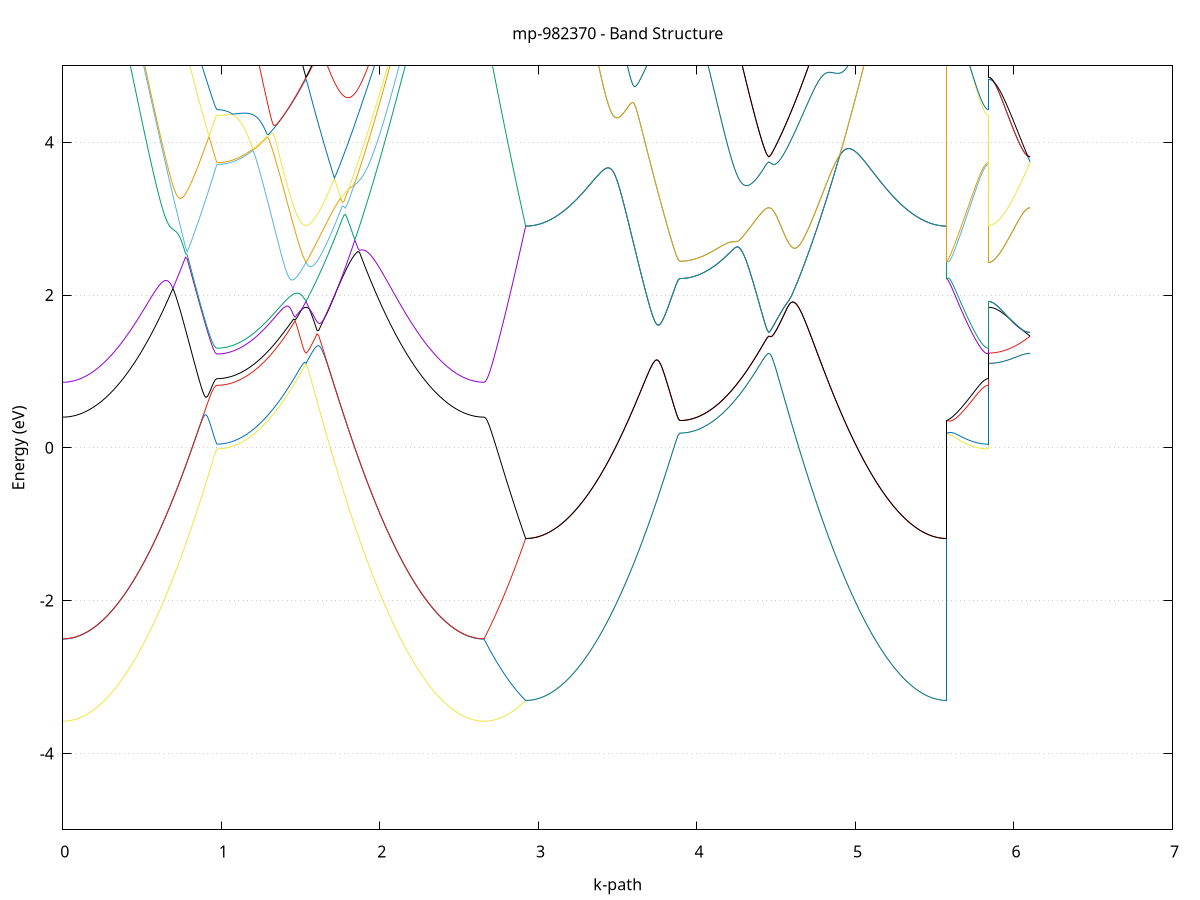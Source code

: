 set title 'mp-982370 - Band Structure'
set xlabel 'k-path'
set ylabel 'Energy (eV)'
set grid y
set yrange [-5:5]
set terminal png size 800,600
set output 'mp-982370_bands_gnuplot.png'
plot '-' using 1:2 with lines notitle, '-' using 1:2 with lines notitle, '-' using 1:2 with lines notitle, '-' using 1:2 with lines notitle, '-' using 1:2 with lines notitle, '-' using 1:2 with lines notitle, '-' using 1:2 with lines notitle, '-' using 1:2 with lines notitle, '-' using 1:2 with lines notitle, '-' using 1:2 with lines notitle, '-' using 1:2 with lines notitle, '-' using 1:2 with lines notitle, '-' using 1:2 with lines notitle, '-' using 1:2 with lines notitle, '-' using 1:2 with lines notitle, '-' using 1:2 with lines notitle, '-' using 1:2 with lines notitle, '-' using 1:2 with lines notitle, '-' using 1:2 with lines notitle, '-' using 1:2 with lines notitle, '-' using 1:2 with lines notitle, '-' using 1:2 with lines notitle, '-' using 1:2 with lines notitle, '-' using 1:2 with lines notitle, '-' using 1:2 with lines notitle, '-' using 1:2 with lines notitle, '-' using 1:2 with lines notitle, '-' using 1:2 with lines notitle, '-' using 1:2 with lines notitle, '-' using 1:2 with lines notitle, '-' using 1:2 with lines notitle, '-' using 1:2 with lines notitle, '-' using 1:2 with lines notitle, '-' using 1:2 with lines notitle, '-' using 1:2 with lines notitle, '-' using 1:2 with lines notitle, '-' using 1:2 with lines notitle, '-' using 1:2 with lines notitle, '-' using 1:2 with lines notitle, '-' using 1:2 with lines notitle, '-' using 1:2 with lines notitle, '-' using 1:2 with lines notitle, '-' using 1:2 with lines notitle, '-' using 1:2 with lines notitle, '-' using 1:2 with lines notitle, '-' using 1:2 with lines notitle, '-' using 1:2 with lines notitle, '-' using 1:2 with lines notitle
0.000000 -25.170584
0.009924 -25.170584
0.019848 -25.170584
0.029773 -25.170584
0.039697 -25.170484
0.049621 -25.170484
0.059545 -25.170484
0.069470 -25.170384
0.079394 -25.170384
0.089318 -25.170284
0.099242 -25.170284
0.109167 -25.170184
0.119091 -25.170084
0.129015 -25.170084
0.138939 -25.169984
0.148863 -25.169884
0.158788 -25.169784
0.168712 -25.169684
0.178636 -25.169584
0.188560 -25.169384
0.198485 -25.169284
0.208409 -25.169184
0.218333 -25.169084
0.228257 -25.168884
0.238182 -25.168784
0.248106 -25.168584
0.258030 -25.168484
0.267954 -25.168284
0.277878 -25.168084
0.287803 -25.167984
0.297727 -25.167784
0.307651 -25.167584
0.317575 -25.167384
0.327500 -25.167184
0.337424 -25.167084
0.347348 -25.166884
0.357272 -25.166684
0.367197 -25.166384
0.377121 -25.166184
0.387045 -25.165984
0.396969 -25.165784
0.406893 -25.165584
0.416818 -25.165384
0.426742 -25.165184
0.436666 -25.164884
0.446590 -25.164684
0.456515 -25.164484
0.466439 -25.164284
0.476363 -25.164084
0.486287 -25.163784
0.496212 -25.163584
0.506136 -25.163384
0.516060 -25.163184
0.525984 -25.162984
0.535908 -25.162784
0.545833 -25.162684
0.555757 -25.162484
0.565681 -25.162384
0.575605 -25.162284
0.585530 -25.162284
0.595454 -25.162284
0.605378 -25.162284
0.615302 -25.162384
0.625227 -25.162584
0.635151 -25.162784
0.645075 -25.162984
0.654999 -25.163184
0.664923 -25.163484
0.674848 -25.163684
0.684772 -25.163984
0.694696 -25.164284
0.704620 -25.164584
0.714545 -25.164784
0.724469 -25.165084
0.734393 -25.165384
0.744317 -25.165584
0.754242 -25.165884
0.764166 -25.166084
0.774090 -25.166384
0.784014 -25.166584
0.793939 -25.166784
0.803863 -25.166984
0.813787 -25.167184
0.823711 -25.167384
0.833635 -25.167584
0.843560 -25.167784
0.853484 -25.167884
0.863408 -25.168084
0.873332 -25.168184
0.883257 -25.168284
0.893181 -25.168384
0.903105 -25.168484
0.913029 -25.168584
0.922954 -25.168684
0.932878 -25.168684
0.942802 -25.168784
0.952726 -25.168784
0.962650 -25.168784
0.972575 -25.168784
0.972575 -25.168784
0.982426 -25.168784
0.992277 -25.168784
1.002128 -25.168784
1.011979 -25.168784
1.021830 -25.168784
1.031682 -25.168684
1.041533 -25.168684
1.051384 -25.168584
1.061235 -25.168584
1.071086 -25.168484
1.080937 -25.168384
1.090789 -25.168284
1.100640 -25.168284
1.110491 -25.168184
1.120342 -25.168084
1.130193 -25.167984
1.140044 -25.167884
1.149896 -25.167684
1.159747 -25.167584
1.169598 -25.167484
1.179449 -25.167384
1.189300 -25.167184
1.199151 -25.167084
1.209003 -25.166884
1.218854 -25.166684
1.228705 -25.166584
1.238556 -25.166384
1.248407 -25.166184
1.258258 -25.165984
1.268110 -25.165884
1.277961 -25.165684
1.287812 -25.165484
1.297663 -25.165284
1.307514 -25.165084
1.317365 -25.164784
1.327216 -25.164584
1.337068 -25.164384
1.346919 -25.164184
1.356770 -25.163884
1.366621 -25.163684
1.376472 -25.163484
1.386323 -25.163184
1.396175 -25.162984
1.406026 -25.162684
1.415877 -25.162484
1.425728 -25.162184
1.435579 -25.161984
1.445430 -25.161684
1.455282 -25.161484
1.465133 -25.161184
1.474984 -25.160884
1.484835 -25.160584
1.494686 -25.160384
1.504537 -25.160084
1.514389 -25.159884
1.524240 -25.159884
1.534091 -25.159884
1.534091 -25.159884
1.544029 -25.159884
1.553968 -25.159884
1.563906 -25.160084
1.573844 -25.160284
1.583783 -25.160584
1.593721 -25.160784
1.603659 -25.160984
1.613598 -25.161184
1.623536 -25.161384
1.633474 -25.161584
1.643413 -25.161784
1.653351 -25.161984
1.663289 -25.162084
1.673228 -25.162284
1.683166 -25.162384
1.693104 -25.162484
1.703043 -25.162584
1.712981 -25.162684
1.722919 -25.162784
1.732858 -25.162884
1.742796 -25.162984
1.752734 -25.162984
1.762673 -25.162984
1.772611 -25.163084
1.782549 -25.163084
1.792488 -25.163084
1.802426 -25.162984
1.812364 -25.162984
1.822303 -25.162984
1.832241 -25.162884
1.842179 -25.162784
1.852118 -25.162784
1.862056 -25.162684
1.871994 -25.162584
1.881933 -25.162384
1.891871 -25.162284
1.901809 -25.162184
1.911748 -25.161984
1.921686 -25.161784
1.931625 -25.161684
1.941563 -25.161484
1.951501 -25.161284
1.961440 -25.161084
1.971378 -25.160784
1.981316 -25.160584
1.991255 -25.160384
2.001193 -25.160084
2.011131 -25.159884
2.021070 -25.159784
2.031008 -25.160084
2.040946 -25.160384
2.050885 -25.160584
2.060823 -25.160884
2.070761 -25.161084
2.080700 -25.161384
2.090638 -25.161584
2.100576 -25.161884
2.110515 -25.162184
2.120453 -25.162384
2.130391 -25.162684
2.140330 -25.162884
2.150268 -25.163184
2.160206 -25.163384
2.170145 -25.163684
2.180083 -25.163884
2.190021 -25.164184
2.199960 -25.164384
2.209898 -25.164584
2.219836 -25.164884
2.229775 -25.165084
2.239713 -25.165284
2.249651 -25.165584
2.259590 -25.165784
2.269528 -25.165984
2.279466 -25.166184
2.289405 -25.166384
2.299343 -25.166584
2.309281 -25.166784
2.319220 -25.166984
2.329158 -25.167184
2.339096 -25.167384
2.349035 -25.167584
2.358973 -25.167784
2.368912 -25.167984
2.378850 -25.168084
2.388788 -25.168284
2.398727 -25.168484
2.408665 -25.168584
2.418603 -25.168784
2.428542 -25.168884
2.438480 -25.169084
2.448418 -25.169184
2.458357 -25.169284
2.468295 -25.169384
2.478233 -25.169584
2.488172 -25.169684
2.498110 -25.169784
2.508048 -25.169884
2.517987 -25.169984
2.527925 -25.170084
2.537863 -25.170084
2.547802 -25.170184
2.557740 -25.170284
2.567678 -25.170284
2.577617 -25.170384
2.587555 -25.170384
2.597493 -25.170484
2.607432 -25.170484
2.617370 -25.170484
2.627308 -25.170584
2.637247 -25.170584
2.647185 -25.170584
2.657123 -25.170584
2.657123 -25.170584
2.666848 -25.170584
2.676573 -25.170584
2.686298 -25.170484
2.696023 -25.170484
2.705748 -25.170384
2.715472 -25.170284
2.725197 -25.170184
2.734922 -25.170084
2.744647 -25.169884
2.754372 -25.169784
2.764096 -25.169584
2.773821 -25.169384
2.783546 -25.169184
2.793271 -25.168984
2.802996 -25.168784
2.812720 -25.168484
2.822445 -25.168284
2.832170 -25.167984
2.841895 -25.167684
2.851620 -25.167384
2.861345 -25.167084
2.871069 -25.166684
2.880794 -25.166384
2.890519 -25.165984
2.900244 -25.165684
2.909969 -25.165284
2.919693 -25.164884
2.919693 -25.164884
2.929618 -25.164884
2.939542 -25.164884
2.949466 -25.164884
2.959390 -25.164884
2.969315 -25.164884
2.979239 -25.164784
2.989163 -25.164784
2.999087 -25.164784
3.009012 -25.164784
3.018936 -25.164684
3.028860 -25.164684
3.038784 -25.164584
3.048708 -25.164584
3.058633 -25.164484
3.068557 -25.164484
3.078481 -25.164384
3.088405 -25.164284
3.098330 -25.164284
3.108254 -25.164184
3.118178 -25.164084
3.128102 -25.164084
3.138027 -25.163984
3.147951 -25.163884
3.157875 -25.163784
3.167799 -25.163684
3.177723 -25.163684
3.187648 -25.163584
3.197572 -25.163484
3.207496 -25.163384
3.217420 -25.163284
3.227345 -25.163184
3.237269 -25.163084
3.247193 -25.162984
3.257117 -25.162884
3.267042 -25.162784
3.276966 -25.162684
3.286890 -25.162584
3.296814 -25.162484
3.306738 -25.162384
3.316663 -25.162284
3.326587 -25.162184
3.336511 -25.162084
3.346435 -25.161984
3.356360 -25.161984
3.366284 -25.161884
3.376208 -25.161784
3.386132 -25.161684
3.396057 -25.161684
3.405981 -25.161584
3.415905 -25.161584
3.425829 -25.161484
3.435753 -25.161484
3.445678 -25.161384
3.455602 -25.161384
3.465526 -25.161384
3.475450 -25.161384
3.485375 -25.161384
3.495299 -25.161384
3.505223 -25.161484
3.515147 -25.161484
3.525072 -25.161584
3.534996 -25.161684
3.544920 -25.161784
3.554844 -25.161884
3.564769 -25.161984
3.574693 -25.162084
3.584617 -25.162284
3.594541 -25.162484
3.604465 -25.162584
3.614390 -25.162784
3.624314 -25.162984
3.634238 -25.163184
3.644162 -25.163384
3.654087 -25.163584
3.664011 -25.163784
3.673935 -25.163984
3.683859 -25.164184
3.693784 -25.164384
3.703708 -25.164584
3.713632 -25.164784
3.723556 -25.164984
3.733480 -25.165184
3.743405 -25.165384
3.753329 -25.165484
3.763253 -25.165684
3.773177 -25.165784
3.783102 -25.165984
3.793026 -25.166084
3.802950 -25.166184
3.812874 -25.166284
3.822799 -25.166384
3.832723 -25.166484
3.842647 -25.166584
3.852571 -25.166584
3.862495 -25.166684
3.872420 -25.166684
3.882344 -25.166684
3.892268 -25.166684
3.892268 -25.166684
3.902119 -25.166684
3.911970 -25.166684
3.921822 -25.166684
3.931673 -25.166684
3.941524 -25.166584
3.951375 -25.166584
3.961226 -25.166584
3.971077 -25.166484
3.980929 -25.166484
3.990780 -25.166384
4.000631 -25.166384
4.010482 -25.166284
4.020333 -25.166184
4.030184 -25.166084
4.040036 -25.165984
4.049887 -25.165984
4.059738 -25.165884
4.069589 -25.165784
4.079440 -25.165684
4.089291 -25.165484
4.099143 -25.165384
4.108994 -25.165284
4.118845 -25.165184
4.128696 -25.165084
4.138547 -25.164884
4.148398 -25.164784
4.158250 -25.164584
4.168101 -25.164484
4.177952 -25.164284
4.187803 -25.164184
4.197654 -25.163984
4.207505 -25.163884
4.217356 -25.163684
4.227208 -25.163484
4.237059 -25.163384
4.246910 -25.163184
4.256761 -25.162984
4.266612 -25.162884
4.276463 -25.162684
4.286315 -25.162484
4.296166 -25.162284
4.306017 -25.162084
4.315868 -25.161984
4.325719 -25.161784
4.335570 -25.161584
4.345422 -25.161484
4.355273 -25.161284
4.365124 -25.161084
4.374975 -25.160984
4.384826 -25.160884
4.394677 -25.160684
4.404529 -25.160584
4.414380 -25.160484
4.424231 -25.160484
4.434082 -25.160384
4.443933 -25.160384
4.453784 -25.160384
4.453784 -25.160384
4.463723 -25.160384
4.473661 -25.160384
4.483599 -25.160484
4.493538 -25.160484
4.503476 -25.160584
4.513414 -25.160684
4.523353 -25.160784
4.533291 -25.160884
4.543229 -25.160984
4.553168 -25.161084
4.563106 -25.161184
4.573044 -25.161284
4.582983 -25.161284
4.592921 -25.161384
4.602859 -25.161484
4.612798 -25.161584
4.622736 -25.161684
4.632674 -25.161684
4.642613 -25.161784
4.652551 -25.161784
4.662489 -25.161784
4.672428 -25.161884
4.682366 -25.161884
4.692305 -25.161884
4.702243 -25.161884
4.712181 -25.161884
4.722120 -25.161884
4.732058 -25.161884
4.741996 -25.161784
4.751935 -25.161784
4.761873 -25.161784
4.771811 -25.161684
4.781750 -25.161684
4.791688 -25.161584
4.801626 -25.161584
4.811565 -25.161484
4.821503 -25.161384
4.831441 -25.161384
4.841380 -25.161284
4.851318 -25.161284
4.861256 -25.161184
4.871195 -25.161084
4.881133 -25.161084
4.891071 -25.160984
4.901010 -25.160984
4.910948 -25.160984
4.920886 -25.160884
4.930825 -25.160884
4.940763 -25.160884
4.950701 -25.160884
4.960640 -25.160884
4.970578 -25.160884
4.980516 -25.160884
4.990455 -25.160884
5.000393 -25.160984
5.010331 -25.160984
5.020270 -25.160984
5.030208 -25.161084
5.040146 -25.161084
5.050085 -25.161184
5.060023 -25.161184
5.069961 -25.161284
5.079900 -25.161384
5.089838 -25.161484
5.099777 -25.161484
5.109715 -25.161584
5.119653 -25.161684
5.129592 -25.161784
5.139530 -25.161884
5.149468 -25.161984
5.159407 -25.162084
5.169345 -25.162184
5.179283 -25.162284
5.189222 -25.162384
5.199160 -25.162484
5.209098 -25.162584
5.219037 -25.162684
5.228975 -25.162784
5.238913 -25.162884
5.248852 -25.162984
5.258790 -25.163084
5.268728 -25.163184
5.278667 -25.163284
5.288605 -25.163384
5.298543 -25.163484
5.308482 -25.163584
5.318420 -25.163584
5.328358 -25.163684
5.338297 -25.163784
5.348235 -25.163884
5.358173 -25.163984
5.368112 -25.164084
5.378050 -25.164084
5.387988 -25.164184
5.397927 -25.164284
5.407865 -25.164284
5.417803 -25.164384
5.427742 -25.164484
5.437680 -25.164484
5.447618 -25.164584
5.457557 -25.164584
5.467495 -25.164684
5.477433 -25.164684
5.487372 -25.164784
5.497310 -25.164784
5.507248 -25.164784
5.517187 -25.164784
5.527125 -25.164884
5.537064 -25.164884
5.547002 -25.164884
5.556940 -25.164884
5.566879 -25.164884
5.576817 -25.164884
5.576817 -25.166684
5.586542 -25.166784
5.596267 -25.166884
5.605991 -25.167084
5.615716 -25.167184
5.625441 -25.167284
5.635166 -25.167384
5.644891 -25.167484
5.654615 -25.167584
5.664340 -25.167684
5.674065 -25.167884
5.683790 -25.167984
5.693515 -25.168084
5.703240 -25.168184
5.712964 -25.168184
5.722689 -25.168284
5.732414 -25.168384
5.742139 -25.168484
5.751864 -25.168584
5.761588 -25.168584
5.771313 -25.168684
5.781038 -25.168684
5.790763 -25.168784
5.800488 -25.168784
5.810212 -25.168784
5.819937 -25.168784
5.829662 -25.168784
5.839387 -25.168784
5.839387 -25.159884
5.849112 -25.159884
5.858837 -25.159784
5.868561 -25.159784
5.878286 -25.159784
5.888011 -25.159684
5.897736 -25.159684
5.907461 -25.159584
5.917185 -25.159584
5.926910 -25.159684
5.936635 -25.159684
5.946360 -25.159784
5.956085 -25.159784
5.965810 -25.159884
5.975534 -25.159984
5.985259 -25.159984
5.994984 -25.160084
6.004709 -25.160084
6.014434 -25.160184
6.024158 -25.160184
6.033883 -25.160184
6.043608 -25.160284
6.053333 -25.160284
6.063058 -25.160284
6.072783 -25.160284
6.082507 -25.160384
6.092232 -25.160384
6.101957 -25.160384
e
0.000000 -25.154384
0.009924 -25.154384
0.019848 -25.154384
0.029773 -25.154384
0.039697 -25.154384
0.049621 -25.154384
0.059545 -25.154384
0.069470 -25.154384
0.079394 -25.154384
0.089318 -25.154384
0.099242 -25.154384
0.109167 -25.154384
0.119091 -25.154484
0.129015 -25.154484
0.138939 -25.154484
0.148863 -25.154484
0.158788 -25.154484
0.168712 -25.154484
0.178636 -25.154484
0.188560 -25.154484
0.198485 -25.154584
0.208409 -25.154584
0.218333 -25.154584
0.228257 -25.154584
0.238182 -25.154684
0.248106 -25.154684
0.258030 -25.154684
0.267954 -25.154684
0.277878 -25.154784
0.287803 -25.154784
0.297727 -25.154884
0.307651 -25.154884
0.317575 -25.154984
0.327500 -25.154984
0.337424 -25.155084
0.347348 -25.155084
0.357272 -25.155184
0.367197 -25.155284
0.377121 -25.155384
0.387045 -25.155484
0.396969 -25.155484
0.406893 -25.155584
0.416818 -25.155684
0.426742 -25.155884
0.436666 -25.155984
0.446590 -25.156084
0.456515 -25.156184
0.466439 -25.156384
0.476363 -25.156484
0.486287 -25.156684
0.496212 -25.156784
0.506136 -25.156984
0.516060 -25.157184
0.525984 -25.157384
0.535908 -25.157584
0.545833 -25.157784
0.555757 -25.157984
0.565681 -25.158184
0.575605 -25.158384
0.585530 -25.158684
0.595454 -25.158884
0.605378 -25.159184
0.615302 -25.159384
0.625227 -25.159684
0.635151 -25.159984
0.645075 -25.160184
0.654999 -25.160484
0.664923 -25.160784
0.674848 -25.161084
0.684772 -25.161384
0.694696 -25.161584
0.704620 -25.161884
0.714545 -25.162184
0.724469 -25.162484
0.734393 -25.162684
0.744317 -25.162984
0.754242 -25.163184
0.764166 -25.163484
0.774090 -25.163684
0.784014 -25.163984
0.793939 -25.164184
0.803863 -25.164384
0.813787 -25.164584
0.823711 -25.164784
0.833635 -25.164984
0.843560 -25.165084
0.853484 -25.165284
0.863408 -25.165384
0.873332 -25.165584
0.883257 -25.165684
0.893181 -25.165784
0.903105 -25.165884
0.913029 -25.165984
0.922954 -25.166084
0.932878 -25.166084
0.942802 -25.166184
0.952726 -25.166184
0.962650 -25.166184
0.972575 -25.166184
0.972575 -25.166184
0.982426 -25.166184
0.992277 -25.166184
1.002128 -25.166184
1.011979 -25.166184
1.021830 -25.166184
1.031682 -25.166084
1.041533 -25.166084
1.051384 -25.166084
1.061235 -25.165984
1.071086 -25.165884
1.080937 -25.165884
1.090789 -25.165784
1.100640 -25.165684
1.110491 -25.165684
1.120342 -25.165584
1.130193 -25.165484
1.140044 -25.165384
1.149896 -25.165284
1.159747 -25.165184
1.169598 -25.165084
1.179449 -25.164984
1.189300 -25.164784
1.199151 -25.164684
1.209003 -25.164584
1.218854 -25.164384
1.228705 -25.164284
1.238556 -25.164084
1.248407 -25.163984
1.258258 -25.163784
1.268110 -25.163684
1.277961 -25.163484
1.287812 -25.163284
1.297663 -25.163184
1.307514 -25.162984
1.317365 -25.162784
1.327216 -25.162584
1.337068 -25.162484
1.346919 -25.162284
1.356770 -25.162084
1.366621 -25.161884
1.376472 -25.161684
1.386323 -25.161484
1.396175 -25.161384
1.406026 -25.161184
1.415877 -25.160984
1.425728 -25.160784
1.435579 -25.160684
1.445430 -25.160484
1.455282 -25.160384
1.465133 -25.160184
1.474984 -25.160084
1.484835 -25.160084
1.494686 -25.159984
1.504537 -25.159884
1.514389 -25.159784
1.524240 -25.159584
1.534091 -25.159284
1.534091 -25.159284
1.544029 -25.159584
1.553968 -25.159784
1.563906 -25.159884
1.573844 -25.159884
1.583783 -25.159984
1.593721 -25.159984
1.603659 -25.160084
1.613598 -25.160084
1.623536 -25.160184
1.633474 -25.160184
1.643413 -25.160284
1.653351 -25.160284
1.663289 -25.160284
1.673228 -25.160384
1.683166 -25.160384
1.693104 -25.160484
1.703043 -25.160484
1.712981 -25.160484
1.722919 -25.160484
1.732858 -25.160584
1.742796 -25.160584
1.752734 -25.160584
1.762673 -25.160584
1.772611 -25.160584
1.782549 -25.160584
1.792488 -25.160484
1.802426 -25.160484
1.812364 -25.160484
1.822303 -25.160384
1.832241 -25.160384
1.842179 -25.160284
1.852118 -25.160284
1.862056 -25.160184
1.871994 -25.160084
1.881933 -25.160084
1.891871 -25.159984
1.901809 -25.159884
1.911748 -25.159784
1.921686 -25.159684
1.931625 -25.159584
1.941563 -25.159484
1.951501 -25.159284
1.961440 -25.159184
1.971378 -25.159084
1.981316 -25.158984
1.991255 -25.159084
2.001193 -25.159284
2.011131 -25.159584
2.021070 -25.159584
2.031008 -25.159284
2.040946 -25.158984
2.050885 -25.158684
2.060823 -25.158384
2.070761 -25.158084
2.080700 -25.157784
2.090638 -25.157484
2.100576 -25.157284
2.110515 -25.157084
2.120453 -25.156984
2.130391 -25.156884
2.140330 -25.156684
2.150268 -25.156584
2.160206 -25.156484
2.170145 -25.156384
2.180083 -25.156284
2.190021 -25.156084
2.199960 -25.155984
2.209898 -25.155884
2.219836 -25.155784
2.229775 -25.155684
2.239713 -25.155584
2.249651 -25.155584
2.259590 -25.155484
2.269528 -25.155384
2.279466 -25.155284
2.289405 -25.155184
2.299343 -25.155184
2.309281 -25.155084
2.319220 -25.155084
2.329158 -25.154984
2.339096 -25.154884
2.349035 -25.154884
2.358973 -25.154884
2.368912 -25.154784
2.378850 -25.154784
2.388788 -25.154684
2.398727 -25.154684
2.408665 -25.154684
2.418603 -25.154584
2.428542 -25.154584
2.438480 -25.154584
2.448418 -25.154584
2.458357 -25.154584
2.468295 -25.154484
2.478233 -25.154484
2.488172 -25.154484
2.498110 -25.154484
2.508048 -25.154484
2.517987 -25.154484
2.527925 -25.154484
2.537863 -25.154484
2.547802 -25.154384
2.557740 -25.154384
2.567678 -25.154384
2.577617 -25.154384
2.587555 -25.154384
2.597493 -25.154384
2.607432 -25.154384
2.617370 -25.154384
2.627308 -25.154384
2.637247 -25.154384
2.647185 -25.154384
2.657123 -25.154384
2.657123 -25.154384
2.666848 -25.154384
2.676573 -25.154584
2.686298 -25.154784
2.696023 -25.154984
2.705748 -25.155284
2.715472 -25.155584
2.725197 -25.155984
2.734922 -25.156384
2.744647 -25.156784
2.754372 -25.157284
2.764096 -25.157684
2.773821 -25.158184
2.783546 -25.158684
2.793271 -25.159084
2.802996 -25.159584
2.812720 -25.160084
2.822445 -25.160484
2.832170 -25.160984
2.841895 -25.161484
2.851620 -25.161884
2.861345 -25.162384
2.871069 -25.162784
2.880794 -25.163284
2.890519 -25.163684
2.900244 -25.164084
2.909969 -25.164484
2.919693 -25.164884
2.919693 -25.164884
2.929618 -25.164884
2.939542 -25.164884
2.949466 -25.164884
2.959390 -25.164884
2.969315 -25.164884
2.979239 -25.164784
2.989163 -25.164784
2.999087 -25.164784
3.009012 -25.164784
3.018936 -25.164684
3.028860 -25.164684
3.038784 -25.164584
3.048708 -25.164584
3.058633 -25.164484
3.068557 -25.164484
3.078481 -25.164384
3.088405 -25.164284
3.098330 -25.164284
3.108254 -25.164184
3.118178 -25.164084
3.128102 -25.164084
3.138027 -25.163984
3.147951 -25.163884
3.157875 -25.163784
3.167799 -25.163684
3.177723 -25.163684
3.187648 -25.163584
3.197572 -25.163484
3.207496 -25.163384
3.217420 -25.163284
3.227345 -25.163184
3.237269 -25.163084
3.247193 -25.162984
3.257117 -25.162884
3.267042 -25.162784
3.276966 -25.162684
3.286890 -25.162584
3.296814 -25.162484
3.306738 -25.162384
3.316663 -25.162284
3.326587 -25.162184
3.336511 -25.162084
3.346435 -25.161984
3.356360 -25.161984
3.366284 -25.161884
3.376208 -25.161784
3.386132 -25.161684
3.396057 -25.161684
3.405981 -25.161584
3.415905 -25.161484
3.425829 -25.161484
3.435753 -25.161484
3.445678 -25.161384
3.455602 -25.161384
3.465526 -25.161384
3.475450 -25.161384
3.485375 -25.161384
3.495299 -25.161384
3.505223 -25.161484
3.515147 -25.161484
3.525072 -25.161584
3.534996 -25.161684
3.544920 -25.161784
3.554844 -25.161884
3.564769 -25.161984
3.574693 -25.162084
3.584617 -25.162284
3.594541 -25.162484
3.604465 -25.162584
3.614390 -25.162784
3.624314 -25.162984
3.634238 -25.163184
3.644162 -25.163384
3.654087 -25.163584
3.664011 -25.163784
3.673935 -25.163984
3.683859 -25.164184
3.693784 -25.164384
3.703708 -25.164584
3.713632 -25.164784
3.723556 -25.164984
3.733480 -25.165184
3.743405 -25.165384
3.753329 -25.165484
3.763253 -25.165684
3.773177 -25.165784
3.783102 -25.165984
3.793026 -25.166084
3.802950 -25.166184
3.812874 -25.166284
3.822799 -25.166384
3.832723 -25.166484
3.842647 -25.166584
3.852571 -25.166584
3.862495 -25.166684
3.872420 -25.166684
3.882344 -25.166684
3.892268 -25.166684
3.892268 -25.166684
3.902119 -25.166684
3.911970 -25.166684
3.921822 -25.166684
3.931673 -25.166684
3.941524 -25.166584
3.951375 -25.166584
3.961226 -25.166584
3.971077 -25.166484
3.980929 -25.166484
3.990780 -25.166384
4.000631 -25.166384
4.010482 -25.166284
4.020333 -25.166184
4.030184 -25.166084
4.040036 -25.165984
4.049887 -25.165984
4.059738 -25.165884
4.069589 -25.165784
4.079440 -25.165684
4.089291 -25.165484
4.099143 -25.165384
4.108994 -25.165284
4.118845 -25.165184
4.128696 -25.165084
4.138547 -25.164884
4.148398 -25.164784
4.158250 -25.164584
4.168101 -25.164484
4.177952 -25.164284
4.187803 -25.164184
4.197654 -25.163984
4.207505 -25.163884
4.217356 -25.163684
4.227208 -25.163484
4.237059 -25.163384
4.246910 -25.163184
4.256761 -25.162984
4.266612 -25.162884
4.276463 -25.162684
4.286315 -25.162484
4.296166 -25.162284
4.306017 -25.162084
4.315868 -25.161984
4.325719 -25.161784
4.335570 -25.161584
4.345422 -25.161484
4.355273 -25.161284
4.365124 -25.161084
4.374975 -25.160984
4.384826 -25.160884
4.394677 -25.160684
4.404529 -25.160584
4.414380 -25.160484
4.424231 -25.160484
4.434082 -25.160384
4.443933 -25.160384
4.453784 -25.160384
4.453784 -25.160384
4.463723 -25.160384
4.473661 -25.160384
4.483599 -25.160484
4.493538 -25.160484
4.503476 -25.160584
4.513414 -25.160684
4.523353 -25.160784
4.533291 -25.160884
4.543229 -25.160984
4.553168 -25.161084
4.563106 -25.161184
4.573044 -25.161284
4.582983 -25.161284
4.592921 -25.161384
4.602859 -25.161484
4.612798 -25.161584
4.622736 -25.161684
4.632674 -25.161684
4.642613 -25.161784
4.652551 -25.161784
4.662489 -25.161784
4.672428 -25.161884
4.682366 -25.161884
4.692305 -25.161884
4.702243 -25.161884
4.712181 -25.161884
4.722120 -25.161884
4.732058 -25.161884
4.741996 -25.161784
4.751935 -25.161784
4.761873 -25.161784
4.771811 -25.161684
4.781750 -25.161684
4.791688 -25.161584
4.801626 -25.161584
4.811565 -25.161484
4.821503 -25.161384
4.831441 -25.161384
4.841380 -25.161284
4.851318 -25.161284
4.861256 -25.161184
4.871195 -25.161084
4.881133 -25.161084
4.891071 -25.160984
4.901010 -25.160984
4.910948 -25.160984
4.920886 -25.160884
4.930825 -25.160884
4.940763 -25.160884
4.950701 -25.160884
4.960640 -25.160884
4.970578 -25.160884
4.980516 -25.160884
4.990455 -25.160884
5.000393 -25.160984
5.010331 -25.160984
5.020270 -25.160984
5.030208 -25.161084
5.040146 -25.161084
5.050085 -25.161184
5.060023 -25.161184
5.069961 -25.161284
5.079900 -25.161384
5.089838 -25.161484
5.099777 -25.161484
5.109715 -25.161584
5.119653 -25.161684
5.129592 -25.161784
5.139530 -25.161884
5.149468 -25.161984
5.159407 -25.162084
5.169345 -25.162184
5.179283 -25.162284
5.189222 -25.162384
5.199160 -25.162484
5.209098 -25.162584
5.219037 -25.162684
5.228975 -25.162784
5.238913 -25.162884
5.248852 -25.162984
5.258790 -25.163084
5.268728 -25.163184
5.278667 -25.163284
5.288605 -25.163384
5.298543 -25.163484
5.308482 -25.163584
5.318420 -25.163584
5.328358 -25.163684
5.338297 -25.163784
5.348235 -25.163884
5.358173 -25.163984
5.368112 -25.164084
5.378050 -25.164084
5.387988 -25.164184
5.397927 -25.164284
5.407865 -25.164284
5.417803 -25.164384
5.427742 -25.164484
5.437680 -25.164484
5.447618 -25.164584
5.457557 -25.164584
5.467495 -25.164684
5.477433 -25.164684
5.487372 -25.164784
5.497310 -25.164784
5.507248 -25.164784
5.517187 -25.164784
5.527125 -25.164884
5.537064 -25.164884
5.547002 -25.164884
5.556940 -25.164884
5.566879 -25.164884
5.576817 -25.164884
5.576817 -25.166684
5.586542 -25.166584
5.596267 -25.166484
5.605991 -25.166384
5.615716 -25.166284
5.625441 -25.166184
5.635166 -25.166184
5.644891 -25.166084
5.654615 -25.166084
5.664340 -25.165984
5.674065 -25.165984
5.683790 -25.165984
5.693515 -25.165984
5.703240 -25.165984
5.712964 -25.165984
5.722689 -25.165984
5.732414 -25.166084
5.742139 -25.166084
5.751864 -25.166084
5.761588 -25.166084
5.771313 -25.166184
5.781038 -25.166184
5.790763 -25.166184
5.800488 -25.166184
5.810212 -25.166184
5.819937 -25.166184
5.829662 -25.166184
5.839387 -25.166184
5.839387 -25.159284
5.849112 -25.159284
5.858837 -25.159284
5.868561 -25.159284
5.878286 -25.159384
5.888011 -25.159384
5.897736 -25.159484
5.907461 -25.159484
5.917185 -25.159584
5.926910 -25.159684
5.936635 -25.159684
5.946360 -25.159784
5.956085 -25.159784
5.965810 -25.159884
5.975534 -25.159984
5.985259 -25.159984
5.994984 -25.160084
6.004709 -25.160084
6.014434 -25.160184
6.024158 -25.160184
6.033883 -25.160184
6.043608 -25.160284
6.053333 -25.160284
6.063058 -25.160284
6.072783 -25.160284
6.082507 -25.160384
6.092232 -25.160384
6.101957 -25.160384
e
0.000000 -25.145584
0.009924 -25.145584
0.019848 -25.145584
0.029773 -25.145584
0.039697 -25.145584
0.049621 -25.145584
0.059545 -25.145684
0.069470 -25.145684
0.079394 -25.145784
0.089318 -25.145784
0.099242 -25.145884
0.109167 -25.145884
0.119091 -25.145984
0.129015 -25.146084
0.138939 -25.146184
0.148863 -25.146284
0.158788 -25.146384
0.168712 -25.146484
0.178636 -25.146584
0.188560 -25.146684
0.198485 -25.146884
0.208409 -25.146984
0.218333 -25.147184
0.228257 -25.147384
0.238182 -25.147484
0.248106 -25.147684
0.258030 -25.147884
0.267954 -25.148184
0.277878 -25.148384
0.287803 -25.148584
0.297727 -25.148884
0.307651 -25.149084
0.317575 -25.149384
0.327500 -25.149684
0.337424 -25.149984
0.347348 -25.150284
0.357272 -25.150584
0.367197 -25.150884
0.377121 -25.151184
0.387045 -25.151584
0.396969 -25.151884
0.406893 -25.152284
0.416818 -25.152584
0.426742 -25.152984
0.436666 -25.153284
0.446590 -25.153684
0.456515 -25.153984
0.466439 -25.154384
0.476363 -25.154784
0.486287 -25.155084
0.496212 -25.155484
0.506136 -25.155784
0.516060 -25.156184
0.525984 -25.156484
0.535908 -25.156784
0.545833 -25.157084
0.555757 -25.157384
0.565681 -25.157584
0.575605 -25.157784
0.585530 -25.157984
0.595454 -25.158084
0.605378 -25.158184
0.615302 -25.158184
0.625227 -25.158084
0.635151 -25.157984
0.645075 -25.157884
0.654999 -25.157784
0.664923 -25.157584
0.674848 -25.157384
0.684772 -25.157384
0.694696 -25.157684
0.704620 -25.157884
0.714545 -25.158184
0.724469 -25.158384
0.734393 -25.158584
0.744317 -25.158784
0.754242 -25.159084
0.764166 -25.159284
0.774090 -25.159384
0.784014 -25.159584
0.793939 -25.159784
0.803863 -25.159984
0.813787 -25.160084
0.823711 -25.160284
0.833635 -25.160384
0.843560 -25.160584
0.853484 -25.160684
0.863408 -25.160784
0.873332 -25.160884
0.883257 -25.160984
0.893181 -25.161084
0.903105 -25.161084
0.913029 -25.161184
0.922954 -25.161284
0.932878 -25.161284
0.942802 -25.161284
0.952726 -25.161384
0.962650 -25.161384
0.972575 -25.161384
0.972575 -25.161384
0.982426 -25.161384
0.992277 -25.161384
1.002128 -25.161384
1.011979 -25.161384
1.021830 -25.161284
1.031682 -25.161284
1.041533 -25.161284
1.051384 -25.161284
1.061235 -25.161184
1.071086 -25.161184
1.080937 -25.161084
1.090789 -25.161084
1.100640 -25.161084
1.110491 -25.160984
1.120342 -25.160884
1.130193 -25.160884
1.140044 -25.160784
1.149896 -25.160784
1.159747 -25.160684
1.169598 -25.160584
1.179449 -25.160584
1.189300 -25.160484
1.199151 -25.160384
1.209003 -25.160284
1.218854 -25.160284
1.228705 -25.160184
1.238556 -25.160084
1.248407 -25.159984
1.258258 -25.159884
1.268110 -25.159884
1.277961 -25.159784
1.287812 -25.159684
1.297663 -25.159584
1.307514 -25.159484
1.317365 -25.159484
1.327216 -25.159384
1.337068 -25.159284
1.346919 -25.159184
1.356770 -25.159084
1.366621 -25.159084
1.376472 -25.158984
1.386323 -25.158884
1.396175 -25.158884
1.406026 -25.158784
1.415877 -25.158684
1.425728 -25.158684
1.435579 -25.158584
1.445430 -25.158484
1.455282 -25.158384
1.465133 -25.158284
1.474984 -25.158184
1.484835 -25.157984
1.494686 -25.158084
1.504537 -25.158384
1.514389 -25.158684
1.524240 -25.158984
1.534091 -25.159284
1.534091 -25.159284
1.544029 -25.158984
1.553968 -25.158684
1.563906 -25.158384
1.573844 -25.158184
1.583783 -25.158084
1.593721 -25.158284
1.603659 -25.158384
1.613598 -25.158584
1.623536 -25.158684
1.633474 -25.158784
1.643413 -25.158984
1.653351 -25.159084
1.663289 -25.159184
1.673228 -25.159284
1.683166 -25.159384
1.693104 -25.159384
1.703043 -25.159484
1.712981 -25.159484
1.722919 -25.159584
1.732858 -25.159584
1.742796 -25.159584
1.752734 -25.159584
1.762673 -25.159584
1.772611 -25.159584
1.782549 -25.159484
1.792488 -25.159484
1.802426 -25.159384
1.812364 -25.159284
1.822303 -25.159184
1.832241 -25.159084
1.842179 -25.158984
1.852118 -25.158884
1.862056 -25.158784
1.871994 -25.158584
1.881933 -25.158484
1.891871 -25.158284
1.901809 -25.158084
1.911748 -25.157884
1.921686 -25.157684
1.931625 -25.157584
1.941563 -25.157784
1.951501 -25.158084
1.961440 -25.158284
1.971378 -25.158584
1.981316 -25.158784
1.991255 -25.158784
2.001193 -25.158684
2.011131 -25.158484
2.021070 -25.158384
2.031008 -25.158284
2.040946 -25.158084
2.050885 -25.157984
2.060823 -25.157784
2.070761 -25.157684
2.080700 -25.157584
2.090638 -25.157384
2.100576 -25.157184
2.110515 -25.156884
2.120453 -25.156484
2.130391 -25.156184
2.140330 -25.155884
2.150268 -25.155484
2.160206 -25.155184
2.170145 -25.154784
2.180083 -25.154484
2.190021 -25.154084
2.199960 -25.153784
2.209898 -25.153484
2.219836 -25.153084
2.229775 -25.152784
2.239713 -25.152384
2.249651 -25.152084
2.259590 -25.151784
2.269528 -25.151484
2.279466 -25.151084
2.289405 -25.150784
2.299343 -25.150484
2.309281 -25.150184
2.319220 -25.149884
2.329158 -25.149584
2.339096 -25.149384
2.349035 -25.149084
2.358973 -25.148884
2.368912 -25.148584
2.378850 -25.148384
2.388788 -25.148084
2.398727 -25.147884
2.408665 -25.147684
2.418603 -25.147484
2.428542 -25.147384
2.438480 -25.147184
2.448418 -25.146984
2.458357 -25.146884
2.468295 -25.146684
2.478233 -25.146584
2.488172 -25.146484
2.498110 -25.146384
2.508048 -25.146284
2.517987 -25.146184
2.527925 -25.146084
2.537863 -25.145984
2.547802 -25.145884
2.557740 -25.145884
2.567678 -25.145784
2.577617 -25.145784
2.587555 -25.145684
2.597493 -25.145684
2.607432 -25.145584
2.617370 -25.145584
2.627308 -25.145584
2.637247 -25.145584
2.647185 -25.145584
2.657123 -25.145584
2.657123 -25.145584
2.666848 -25.145484
2.676573 -25.145384
2.686298 -25.145184
2.696023 -25.144984
2.705748 -25.144684
2.715472 -25.144284
2.725197 -25.143984
2.734922 -25.143584
2.744647 -25.143084
2.754372 -25.142684
2.764096 -25.142184
2.773821 -25.141784
2.783546 -25.141284
2.793271 -25.140784
2.802996 -25.140384
2.812720 -25.139884
2.822445 -25.139384
2.832170 -25.138884
2.841895 -25.138484
2.851620 -25.137984
2.861345 -25.137484
2.871069 -25.137084
2.880794 -25.136784
2.890519 -25.136684
2.900244 -25.136684
2.909969 -25.136684
2.919693 -25.136684
2.919693 -25.136684
2.929618 -25.136684
2.939542 -25.136684
2.949466 -25.136784
2.959390 -25.136784
2.969315 -25.136884
2.979239 -25.136984
2.989163 -25.137184
2.999087 -25.137284
3.009012 -25.137484
3.018936 -25.137584
3.028860 -25.137784
3.038784 -25.137984
3.048708 -25.138184
3.058633 -25.138484
3.068557 -25.138684
3.078481 -25.138884
3.088405 -25.139184
3.098330 -25.139384
3.108254 -25.139684
3.118178 -25.139984
3.128102 -25.140284
3.138027 -25.140584
3.147951 -25.140884
3.157875 -25.141184
3.167799 -25.141484
3.177723 -25.141884
3.187648 -25.142184
3.197572 -25.142584
3.207496 -25.142884
3.217420 -25.143284
3.227345 -25.143684
3.237269 -25.143984
3.247193 -25.144384
3.257117 -25.144784
3.267042 -25.145184
3.276966 -25.145584
3.286890 -25.145984
3.296814 -25.146384
3.306738 -25.146784
3.316663 -25.147284
3.326587 -25.147684
3.336511 -25.148084
3.346435 -25.148484
3.356360 -25.148884
3.366284 -25.149284
3.376208 -25.149784
3.386132 -25.150184
3.396057 -25.150584
3.405981 -25.150984
3.415905 -25.151384
3.425829 -25.151784
3.435753 -25.152284
3.445678 -25.152584
3.455602 -25.152984
3.465526 -25.153384
3.475450 -25.153784
3.485375 -25.154184
3.495299 -25.154484
3.505223 -25.154884
3.515147 -25.155184
3.525072 -25.155584
3.534996 -25.155884
3.544920 -25.156184
3.554844 -25.156484
3.564769 -25.156684
3.574693 -25.156984
3.584617 -25.157184
3.594541 -25.157484
3.604465 -25.157684
3.614390 -25.157884
3.624314 -25.158084
3.634238 -25.158284
3.644162 -25.158484
3.654087 -25.158684
3.664011 -25.158784
3.673935 -25.158984
3.683859 -25.159084
3.693784 -25.159284
3.703708 -25.159384
3.713632 -25.159584
3.723556 -25.159684
3.733480 -25.159784
3.743405 -25.159884
3.753329 -25.160084
3.763253 -25.160184
3.773177 -25.160284
3.783102 -25.160384
3.793026 -25.160384
3.802950 -25.160484
3.812874 -25.160584
3.822799 -25.160584
3.832723 -25.160684
3.842647 -25.160684
3.852571 -25.160784
3.862495 -25.160784
3.872420 -25.160784
3.882344 -25.160784
3.892268 -25.160784
3.892268 -25.160784
3.902119 -25.160784
3.911970 -25.160784
3.921822 -25.160784
3.931673 -25.160784
3.941524 -25.160784
3.951375 -25.160784
3.961226 -25.160684
3.971077 -25.160684
3.980929 -25.160584
3.990780 -25.160584
4.000631 -25.160484
4.010482 -25.160484
4.020333 -25.160384
4.030184 -25.160384
4.040036 -25.160284
4.049887 -25.160184
4.059738 -25.160084
4.069589 -25.159984
4.079440 -25.159984
4.089291 -25.159884
4.099143 -25.159784
4.108994 -25.159684
4.118845 -25.159584
4.128696 -25.159484
4.138547 -25.159384
4.148398 -25.159284
4.158250 -25.159084
4.168101 -25.158984
4.177952 -25.158884
4.187803 -25.158784
4.197654 -25.158684
4.207505 -25.158584
4.217356 -25.158384
4.227208 -25.158284
4.237059 -25.158184
4.246910 -25.158084
4.256761 -25.157984
4.266612 -25.157784
4.276463 -25.157684
4.286315 -25.157584
4.296166 -25.157484
4.306017 -25.157384
4.315868 -25.157284
4.325719 -25.157184
4.335570 -25.157084
4.345422 -25.156984
4.355273 -25.156884
4.365124 -25.156784
4.374975 -25.156784
4.384826 -25.156684
4.394677 -25.156684
4.404529 -25.156584
4.414380 -25.156584
4.424231 -25.156584
4.434082 -25.156484
4.443933 -25.156484
4.453784 -25.156484
4.453784 -25.156484
4.463723 -25.156484
4.473661 -25.156484
4.483599 -25.156584
4.493538 -25.156584
4.503476 -25.156584
4.513414 -25.156684
4.523353 -25.156684
4.533291 -25.156784
4.543229 -25.156784
4.553168 -25.156884
4.563106 -25.156984
4.573044 -25.156984
4.582983 -25.157084
4.592921 -25.157084
4.602859 -25.157184
4.612798 -25.157284
4.622736 -25.157284
4.632674 -25.157384
4.642613 -25.157384
4.652551 -25.157484
4.662489 -25.157484
4.672428 -25.157484
4.682366 -25.157484
4.692305 -25.157584
4.702243 -25.157584
4.712181 -25.157584
4.722120 -25.157584
4.732058 -25.157584
4.741996 -25.157584
4.751935 -25.157484
4.761873 -25.157484
4.771811 -25.157484
4.781750 -25.157384
4.791688 -25.157284
4.801626 -25.157284
4.811565 -25.157184
4.821503 -25.157084
4.831441 -25.156984
4.841380 -25.156884
4.851318 -25.156684
4.861256 -25.156584
4.871195 -25.156384
4.881133 -25.156284
4.891071 -25.156084
4.901010 -25.155884
4.910948 -25.155684
4.920886 -25.155484
4.930825 -25.155284
4.940763 -25.154984
4.950701 -25.154784
4.960640 -25.154484
4.970578 -25.154184
4.980516 -25.153884
4.990455 -25.153584
5.000393 -25.153284
5.010331 -25.152984
5.020270 -25.152684
5.030208 -25.152384
5.040146 -25.151984
5.050085 -25.151684
5.060023 -25.151284
5.069961 -25.150984
5.079900 -25.150584
5.089838 -25.150284
5.099777 -25.149884
5.109715 -25.149484
5.119653 -25.149084
5.129592 -25.148784
5.139530 -25.148384
5.149468 -25.147984
5.159407 -25.147584
5.169345 -25.147184
5.179283 -25.146784
5.189222 -25.146484
5.199160 -25.146084
5.209098 -25.145684
5.219037 -25.145284
5.228975 -25.144984
5.238913 -25.144584
5.248852 -25.144184
5.258790 -25.143884
5.268728 -25.143484
5.278667 -25.143084
5.288605 -25.142784
5.298543 -25.142484
5.308482 -25.142084
5.318420 -25.141784
5.328358 -25.141484
5.338297 -25.141084
5.348235 -25.140784
5.358173 -25.140484
5.368112 -25.140184
5.378050 -25.139984
5.387988 -25.139684
5.397927 -25.139384
5.407865 -25.139184
5.417803 -25.138884
5.427742 -25.138684
5.437680 -25.138384
5.447618 -25.138184
5.457557 -25.137984
5.467495 -25.137784
5.477433 -25.137584
5.487372 -25.137484
5.497310 -25.137284
5.507248 -25.137184
5.517187 -25.137084
5.527125 -25.136884
5.537064 -25.136784
5.547002 -25.136784
5.556940 -25.136684
5.566879 -25.136684
5.576817 -25.136684
5.576817 -25.160784
5.586542 -25.160984
5.596267 -25.161184
5.605991 -25.161284
5.615716 -25.161384
5.625441 -25.161484
5.635166 -25.161584
5.644891 -25.161684
5.654615 -25.161784
5.664340 -25.161784
5.674065 -25.161784
5.683790 -25.161784
5.693515 -25.161784
5.703240 -25.161784
5.712964 -25.161784
5.722689 -25.161784
5.732414 -25.161684
5.742139 -25.161684
5.751864 -25.161584
5.761588 -25.161584
5.771313 -25.161584
5.781038 -25.161484
5.790763 -25.161484
5.800488 -25.161384
5.810212 -25.161384
5.819937 -25.161384
5.829662 -25.161384
5.839387 -25.161384
5.839387 -25.159284
5.849112 -25.159284
5.858837 -25.159284
5.868561 -25.159284
5.878286 -25.159384
5.888011 -25.159384
5.897736 -25.159484
5.907461 -25.159484
5.917185 -25.159584
5.926910 -25.159484
5.936635 -25.159384
5.946360 -25.159284
5.956085 -25.159184
5.965810 -25.159084
5.975534 -25.158884
5.985259 -25.158784
5.994984 -25.158584
6.004709 -25.158484
6.014434 -25.158284
6.024158 -25.158184
6.033883 -25.157984
6.043608 -25.157784
6.053333 -25.157584
6.063058 -25.157384
6.072783 -25.157184
6.082507 -25.156984
6.092232 -25.156684
6.101957 -25.156484
e
0.000000 -25.137084
0.009924 -25.137084
0.019848 -25.137084
0.029773 -25.137084
0.039697 -25.137184
0.049621 -25.137284
0.059545 -25.137284
0.069470 -25.137384
0.079394 -25.137484
0.089318 -25.137584
0.099242 -25.137784
0.109167 -25.137884
0.119091 -25.138084
0.129015 -25.138184
0.138939 -25.138384
0.148863 -25.138584
0.158788 -25.138784
0.168712 -25.139084
0.178636 -25.139284
0.188560 -25.139484
0.198485 -25.139784
0.208409 -25.140084
0.218333 -25.140284
0.228257 -25.140584
0.238182 -25.140884
0.248106 -25.141184
0.258030 -25.141484
0.267954 -25.141884
0.277878 -25.142184
0.287803 -25.142584
0.297727 -25.142884
0.307651 -25.143284
0.317575 -25.143584
0.327500 -25.143984
0.337424 -25.144384
0.347348 -25.144784
0.357272 -25.145184
0.367197 -25.145584
0.377121 -25.145984
0.387045 -25.146384
0.396969 -25.146784
0.406893 -25.147184
0.416818 -25.147584
0.426742 -25.147984
0.436666 -25.148384
0.446590 -25.148884
0.456515 -25.149284
0.466439 -25.149684
0.476363 -25.150084
0.486287 -25.150484
0.496212 -25.150884
0.506136 -25.151284
0.516060 -25.151684
0.525984 -25.152084
0.535908 -25.152484
0.545833 -25.152884
0.555757 -25.153284
0.565681 -25.153684
0.575605 -25.153984
0.585530 -25.154384
0.595454 -25.154684
0.605378 -25.155084
0.615302 -25.155384
0.625227 -25.155684
0.635151 -25.155984
0.645075 -25.156284
0.654999 -25.156584
0.664923 -25.156884
0.674848 -25.157184
0.684772 -25.157184
0.694696 -25.156984
0.704620 -25.156784
0.714545 -25.156484
0.724469 -25.156284
0.734393 -25.156084
0.744317 -25.155884
0.754242 -25.155584
0.764166 -25.155384
0.774090 -25.155184
0.784014 -25.154984
0.793939 -25.154784
0.803863 -25.154584
0.813787 -25.154284
0.823711 -25.154184
0.833635 -25.153984
0.843560 -25.153784
0.853484 -25.153584
0.863408 -25.153384
0.873332 -25.153384
0.883257 -25.153484
0.893181 -25.153584
0.903105 -25.153684
0.913029 -25.153784
0.922954 -25.153884
0.932878 -25.153884
0.942802 -25.153984
0.952726 -25.153984
0.962650 -25.154084
0.972575 -25.154084
0.972575 -25.154084
0.982426 -25.154084
0.992277 -25.154084
1.002128 -25.153984
1.011979 -25.153984
1.021830 -25.153984
1.031682 -25.153984
1.041533 -25.153884
1.051384 -25.153884
1.061235 -25.153884
1.071086 -25.153784
1.080937 -25.153784
1.090789 -25.153684
1.100640 -25.153684
1.110491 -25.153584
1.120342 -25.153484
1.130193 -25.153484
1.140044 -25.153384
1.149896 -25.153284
1.159747 -25.153184
1.169598 -25.153084
1.179449 -25.153084
1.189300 -25.152984
1.199151 -25.152884
1.209003 -25.152784
1.218854 -25.152784
1.228705 -25.152684
1.238556 -25.152584
1.248407 -25.152584
1.258258 -25.152484
1.268110 -25.152484
1.277961 -25.152484
1.287812 -25.152484
1.297663 -25.152484
1.307514 -25.152584
1.317365 -25.152684
1.327216 -25.152784
1.337068 -25.152884
1.346919 -25.153084
1.356770 -25.153484
1.366621 -25.153784
1.376472 -25.154184
1.386323 -25.154484
1.396175 -25.154884
1.406026 -25.155184
1.415877 -25.155584
1.425728 -25.155884
1.435579 -25.156184
1.445430 -25.156584
1.455282 -25.156884
1.465133 -25.157184
1.474984 -25.157484
1.484835 -25.157784
1.494686 -25.157884
1.504537 -25.157684
1.514389 -25.157484
1.524240 -25.157384
1.534091 -25.157184
1.534091 -25.157184
1.544029 -25.157384
1.553968 -25.157584
1.563906 -25.157684
1.573844 -25.157884
1.583783 -25.157884
1.593721 -25.157584
1.603659 -25.157384
1.613598 -25.157084
1.623536 -25.156784
1.633474 -25.156584
1.643413 -25.156284
1.653351 -25.156084
1.663289 -25.155884
1.673228 -25.155684
1.683166 -25.155484
1.693104 -25.155284
1.703043 -25.155184
1.712981 -25.154984
1.722919 -25.154884
1.732858 -25.154784
1.742796 -25.154784
1.752734 -25.154784
1.762673 -25.154784
1.772611 -25.154784
1.782549 -25.154884
1.792488 -25.154984
1.802426 -25.155084
1.812364 -25.155184
1.822303 -25.155384
1.832241 -25.155484
1.842179 -25.155684
1.852118 -25.155884
1.862056 -25.156084
1.871994 -25.156284
1.881933 -25.156484
1.891871 -25.156684
1.901809 -25.156884
1.911748 -25.157084
1.921686 -25.157384
1.931625 -25.157484
1.941563 -25.157284
1.951501 -25.157084
1.961440 -25.156784
1.971378 -25.156584
1.981316 -25.156284
1.991255 -25.155984
2.001193 -25.155684
2.011131 -25.155384
2.021070 -25.155084
2.031008 -25.154784
2.040946 -25.154484
2.050885 -25.154184
2.060823 -25.153884
2.070761 -25.153484
2.080700 -25.153184
2.090638 -25.152784
2.100576 -25.152484
2.110515 -25.152084
2.120453 -25.151784
2.130391 -25.151384
2.140330 -25.150984
2.150268 -25.150584
2.160206 -25.150284
2.170145 -25.149884
2.180083 -25.149484
2.190021 -25.149084
2.199960 -25.148684
2.209898 -25.148284
2.219836 -25.147984
2.229775 -25.147584
2.239713 -25.147184
2.249651 -25.146784
2.259590 -25.146384
2.269528 -25.145984
2.279466 -25.145684
2.289405 -25.145284
2.299343 -25.144884
2.309281 -25.144484
2.319220 -25.144184
2.329158 -25.143784
2.339096 -25.143484
2.349035 -25.143084
2.358973 -25.142784
2.368912 -25.142384
2.378850 -25.142084
2.388788 -25.141784
2.398727 -25.141484
2.408665 -25.141184
2.418603 -25.140884
2.428542 -25.140584
2.438480 -25.140284
2.448418 -25.139984
2.458357 -25.139784
2.468295 -25.139484
2.478233 -25.139284
2.488172 -25.138984
2.498110 -25.138784
2.508048 -25.138584
2.517987 -25.138384
2.527925 -25.138184
2.537863 -25.138084
2.547802 -25.137884
2.557740 -25.137784
2.567678 -25.137584
2.577617 -25.137484
2.587555 -25.137384
2.597493 -25.137284
2.607432 -25.137284
2.617370 -25.137184
2.627308 -25.137084
2.637247 -25.137084
2.647185 -25.137084
2.657123 -25.137084
2.657123 -25.137084
2.666848 -25.137084
2.676573 -25.137084
2.686298 -25.137084
2.696023 -25.137084
2.705748 -25.137084
2.715472 -25.137084
2.725197 -25.136984
2.734922 -25.136984
2.744647 -25.136984
2.754372 -25.136984
2.764096 -25.136984
2.773821 -25.136984
2.783546 -25.136984
2.793271 -25.136984
2.802996 -25.136884
2.812720 -25.136884
2.822445 -25.136884
2.832170 -25.136884
2.841895 -25.136884
2.851620 -25.136784
2.861345 -25.136784
2.871069 -25.136784
2.880794 -25.136784
2.890519 -25.136684
2.900244 -25.136684
2.909969 -25.136684
2.919693 -25.136684
2.919693 -25.136684
2.929618 -25.136684
2.939542 -25.136684
2.949466 -25.136784
2.959390 -25.136784
2.969315 -25.136884
2.979239 -25.136984
2.989163 -25.137184
2.999087 -25.137284
3.009012 -25.137484
3.018936 -25.137584
3.028860 -25.137784
3.038784 -25.137984
3.048708 -25.138184
3.058633 -25.138484
3.068557 -25.138684
3.078481 -25.138884
3.088405 -25.139184
3.098330 -25.139384
3.108254 -25.139684
3.118178 -25.139984
3.128102 -25.140284
3.138027 -25.140584
3.147951 -25.140884
3.157875 -25.141184
3.167799 -25.141484
3.177723 -25.141884
3.187648 -25.142184
3.197572 -25.142584
3.207496 -25.142884
3.217420 -25.143284
3.227345 -25.143684
3.237269 -25.143984
3.247193 -25.144384
3.257117 -25.144784
3.267042 -25.145184
3.276966 -25.145584
3.286890 -25.145984
3.296814 -25.146384
3.306738 -25.146784
3.316663 -25.147284
3.326587 -25.147684
3.336511 -25.148084
3.346435 -25.148484
3.356360 -25.148884
3.366284 -25.149284
3.376208 -25.149784
3.386132 -25.150184
3.396057 -25.150584
3.405981 -25.150984
3.415905 -25.151384
3.425829 -25.151784
3.435753 -25.152184
3.445678 -25.152584
3.455602 -25.152984
3.465526 -25.153384
3.475450 -25.153784
3.485375 -25.154184
3.495299 -25.154484
3.505223 -25.154884
3.515147 -25.155184
3.525072 -25.155584
3.534996 -25.155884
3.544920 -25.156184
3.554844 -25.156484
3.564769 -25.156684
3.574693 -25.156984
3.584617 -25.157184
3.594541 -25.157484
3.604465 -25.157684
3.614390 -25.157884
3.624314 -25.158084
3.634238 -25.158284
3.644162 -25.158484
3.654087 -25.158684
3.664011 -25.158784
3.673935 -25.158984
3.683859 -25.159084
3.693784 -25.159284
3.703708 -25.159384
3.713632 -25.159584
3.723556 -25.159684
3.733480 -25.159784
3.743405 -25.159884
3.753329 -25.160084
3.763253 -25.160184
3.773177 -25.160284
3.783102 -25.160384
3.793026 -25.160384
3.802950 -25.160484
3.812874 -25.160584
3.822799 -25.160584
3.832723 -25.160684
3.842647 -25.160684
3.852571 -25.160784
3.862495 -25.160784
3.872420 -25.160784
3.882344 -25.160784
3.892268 -25.160784
3.892268 -25.160784
3.902119 -25.160784
3.911970 -25.160784
3.921822 -25.160784
3.931673 -25.160784
3.941524 -25.160784
3.951375 -25.160784
3.961226 -25.160684
3.971077 -25.160684
3.980929 -25.160584
3.990780 -25.160584
4.000631 -25.160484
4.010482 -25.160484
4.020333 -25.160384
4.030184 -25.160384
4.040036 -25.160284
4.049887 -25.160184
4.059738 -25.160084
4.069589 -25.159984
4.079440 -25.159984
4.089291 -25.159884
4.099143 -25.159784
4.108994 -25.159684
4.118845 -25.159584
4.128696 -25.159484
4.138547 -25.159384
4.148398 -25.159284
4.158250 -25.159084
4.168101 -25.158984
4.177952 -25.158884
4.187803 -25.158784
4.197654 -25.158684
4.207505 -25.158584
4.217356 -25.158384
4.227208 -25.158284
4.237059 -25.158184
4.246910 -25.158084
4.256761 -25.157984
4.266612 -25.157784
4.276463 -25.157684
4.286315 -25.157584
4.296166 -25.157484
4.306017 -25.157384
4.315868 -25.157284
4.325719 -25.157184
4.335570 -25.157084
4.345422 -25.156984
4.355273 -25.156884
4.365124 -25.156784
4.374975 -25.156784
4.384826 -25.156684
4.394677 -25.156684
4.404529 -25.156584
4.414380 -25.156584
4.424231 -25.156584
4.434082 -25.156484
4.443933 -25.156484
4.453784 -25.156484
4.453784 -25.156484
4.463723 -25.156484
4.473661 -25.156484
4.483599 -25.156584
4.493538 -25.156584
4.503476 -25.156584
4.513414 -25.156684
4.523353 -25.156684
4.533291 -25.156784
4.543229 -25.156784
4.553168 -25.156884
4.563106 -25.156984
4.573044 -25.156984
4.582983 -25.157084
4.592921 -25.157084
4.602859 -25.157184
4.612798 -25.157284
4.622736 -25.157284
4.632674 -25.157384
4.642613 -25.157384
4.652551 -25.157484
4.662489 -25.157484
4.672428 -25.157484
4.682366 -25.157484
4.692305 -25.157584
4.702243 -25.157584
4.712181 -25.157584
4.722120 -25.157584
4.732058 -25.157584
4.741996 -25.157584
4.751935 -25.157484
4.761873 -25.157484
4.771811 -25.157484
4.781750 -25.157384
4.791688 -25.157284
4.801626 -25.157284
4.811565 -25.157184
4.821503 -25.157084
4.831441 -25.156984
4.841380 -25.156884
4.851318 -25.156684
4.861256 -25.156584
4.871195 -25.156384
4.881133 -25.156284
4.891071 -25.156084
4.901010 -25.155884
4.910948 -25.155684
4.920886 -25.155484
4.930825 -25.155284
4.940763 -25.154984
4.950701 -25.154784
4.960640 -25.154484
4.970578 -25.154184
4.980516 -25.153884
4.990455 -25.153584
5.000393 -25.153284
5.010331 -25.152984
5.020270 -25.152684
5.030208 -25.152384
5.040146 -25.151984
5.050085 -25.151684
5.060023 -25.151284
5.069961 -25.150984
5.079900 -25.150584
5.089838 -25.150284
5.099777 -25.149884
5.109715 -25.149484
5.119653 -25.149084
5.129592 -25.148784
5.139530 -25.148384
5.149468 -25.147984
5.159407 -25.147584
5.169345 -25.147184
5.179283 -25.146784
5.189222 -25.146484
5.199160 -25.146084
5.209098 -25.145684
5.219037 -25.145284
5.228975 -25.144984
5.238913 -25.144584
5.248852 -25.144184
5.258790 -25.143884
5.268728 -25.143484
5.278667 -25.143084
5.288605 -25.142784
5.298543 -25.142384
5.308482 -25.142084
5.318420 -25.141784
5.328358 -25.141484
5.338297 -25.141084
5.348235 -25.140784
5.358173 -25.140484
5.368112 -25.140184
5.378050 -25.139984
5.387988 -25.139684
5.397927 -25.139384
5.407865 -25.139184
5.417803 -25.138884
5.427742 -25.138684
5.437680 -25.138384
5.447618 -25.138184
5.457557 -25.137984
5.467495 -25.137784
5.477433 -25.137584
5.487372 -25.137484
5.497310 -25.137284
5.507248 -25.137184
5.517187 -25.137084
5.527125 -25.136884
5.537064 -25.136784
5.547002 -25.136784
5.556940 -25.136684
5.566879 -25.136684
5.576817 -25.136684
5.576817 -25.160784
5.586542 -25.160684
5.596267 -25.160484
5.605991 -25.160284
5.615716 -25.160084
5.625441 -25.159784
5.635166 -25.159584
5.644891 -25.159284
5.654615 -25.159084
5.664340 -25.158784
5.674065 -25.158584
5.683790 -25.158284
5.693515 -25.157984
5.703240 -25.157684
5.712964 -25.157484
5.722689 -25.157184
5.732414 -25.156884
5.742139 -25.156584
5.751864 -25.156284
5.761588 -25.155984
5.771313 -25.155684
5.781038 -25.155384
5.790763 -25.155084
5.800488 -25.154784
5.810212 -25.154484
5.819937 -25.154284
5.829662 -25.154084
5.839387 -25.154084
5.839387 -25.157184
5.849112 -25.157084
5.858837 -25.157084
5.868561 -25.157084
5.878286 -25.156984
5.888011 -25.156984
5.897736 -25.156884
5.907461 -25.156784
5.917185 -25.156684
5.926910 -25.156584
5.936635 -25.156484
5.946360 -25.156484
5.956085 -25.156384
5.965810 -25.156284
5.975534 -25.156184
5.985259 -25.156084
5.994984 -25.155984
6.004709 -25.155884
6.014434 -25.155784
6.024158 -25.155784
6.033883 -25.155684
6.043608 -25.155584
6.053333 -25.155584
6.063058 -25.155584
6.072783 -25.155784
6.082507 -25.155984
6.092232 -25.156284
6.101957 -25.156484
e
0.000000 -25.137084
0.009924 -25.137084
0.019848 -25.137084
0.029773 -25.137084
0.039697 -25.137084
0.049621 -25.137084
0.059545 -25.137084
0.069470 -25.137184
0.079394 -25.137184
0.089318 -25.137184
0.099242 -25.137284
0.109167 -25.137284
0.119091 -25.137384
0.129015 -25.137384
0.138939 -25.137484
0.148863 -25.137484
0.158788 -25.137584
0.168712 -25.137584
0.178636 -25.137684
0.188560 -25.137784
0.198485 -25.137884
0.208409 -25.137884
0.218333 -25.137984
0.228257 -25.138084
0.238182 -25.138184
0.248106 -25.138284
0.258030 -25.138384
0.267954 -25.138484
0.277878 -25.138584
0.287803 -25.138684
0.297727 -25.138784
0.307651 -25.138884
0.317575 -25.138984
0.327500 -25.139084
0.337424 -25.139184
0.347348 -25.139284
0.357272 -25.139384
0.367197 -25.139484
0.377121 -25.139684
0.387045 -25.139784
0.396969 -25.139884
0.406893 -25.139984
0.416818 -25.140084
0.426742 -25.140284
0.436666 -25.140384
0.446590 -25.140484
0.456515 -25.140584
0.466439 -25.140784
0.476363 -25.140884
0.486287 -25.140984
0.496212 -25.141084
0.506136 -25.141284
0.516060 -25.141384
0.525984 -25.141784
0.535908 -25.142284
0.545833 -25.142684
0.555757 -25.143084
0.565681 -25.143584
0.575605 -25.143984
0.585530 -25.144484
0.595454 -25.144884
0.605378 -25.145284
0.615302 -25.145684
0.625227 -25.146084
0.635151 -25.146484
0.645075 -25.146884
0.654999 -25.147284
0.664923 -25.147684
0.674848 -25.148084
0.684772 -25.148384
0.694696 -25.148784
0.704620 -25.149084
0.714545 -25.149484
0.724469 -25.149784
0.734393 -25.150084
0.744317 -25.150384
0.754242 -25.150684
0.764166 -25.150984
0.774090 -25.151284
0.784014 -25.151484
0.793939 -25.151784
0.803863 -25.151984
0.813787 -25.152284
0.823711 -25.152484
0.833635 -25.152684
0.843560 -25.152884
0.853484 -25.152984
0.863408 -25.153184
0.873332 -25.153284
0.883257 -25.153084
0.893181 -25.152984
0.903105 -25.152884
0.913029 -25.152784
0.922954 -25.152684
0.932878 -25.152584
0.942802 -25.152584
0.952726 -25.152484
0.962650 -25.152484
0.972575 -25.152484
0.972575 -25.152484
0.982426 -25.152484
0.992277 -25.152484
1.002128 -25.152484
1.011979 -25.152484
1.021830 -25.152484
1.031682 -25.152384
1.041533 -25.152384
1.051384 -25.152384
1.061235 -25.152384
1.071086 -25.152384
1.080937 -25.152284
1.090789 -25.152284
1.100640 -25.152284
1.110491 -25.152184
1.120342 -25.152184
1.130193 -25.152084
1.140044 -25.152084
1.149896 -25.151984
1.159747 -25.151984
1.169598 -25.151884
1.179449 -25.151884
1.189300 -25.151784
1.199151 -25.151784
1.209003 -25.151684
1.218854 -25.151684
1.228705 -25.151584
1.238556 -25.151484
1.248407 -25.151484
1.258258 -25.151384
1.268110 -25.151284
1.277961 -25.151284
1.287812 -25.151184
1.297663 -25.151384
1.307514 -25.151784
1.317365 -25.152084
1.327216 -25.152384
1.337068 -25.152784
1.346919 -25.152984
1.356770 -25.153184
1.366621 -25.153384
1.376472 -25.153584
1.386323 -25.153784
1.396175 -25.153984
1.406026 -25.154184
1.415877 -25.154384
1.425728 -25.154684
1.435579 -25.154884
1.445430 -25.155084
1.455282 -25.155384
1.465133 -25.155584
1.474984 -25.155784
1.484835 -25.156084
1.494686 -25.156284
1.504537 -25.156484
1.514389 -25.156684
1.524240 -25.156884
1.534091 -25.157184
1.534091 -25.157184
1.544029 -25.156884
1.553968 -25.156684
1.563906 -25.156484
1.573844 -25.156284
1.583783 -25.155984
1.593721 -25.155784
1.603659 -25.155484
1.613598 -25.155284
1.623536 -25.155084
1.633474 -25.154784
1.643413 -25.154484
1.653351 -25.154284
1.663289 -25.153984
1.673228 -25.153784
1.683166 -25.153484
1.693104 -25.153284
1.703043 -25.152984
1.712981 -25.152784
1.722919 -25.152484
1.732858 -25.152284
1.742796 -25.151984
1.752734 -25.151684
1.762673 -25.151484
1.772611 -25.151184
1.782549 -25.150984
1.792488 -25.150684
1.802426 -25.150484
1.812364 -25.150184
1.822303 -25.149984
1.832241 -25.149684
1.842179 -25.149484
1.852118 -25.149284
1.862056 -25.148984
1.871994 -25.148784
1.881933 -25.148484
1.891871 -25.148284
1.901809 -25.148084
1.911748 -25.147784
1.921686 -25.147584
1.931625 -25.147384
1.941563 -25.147084
1.951501 -25.146884
1.961440 -25.146684
1.971378 -25.146484
1.981316 -25.146184
1.991255 -25.145984
2.001193 -25.145784
2.011131 -25.145584
2.021070 -25.145384
2.031008 -25.145084
2.040946 -25.144884
2.050885 -25.144684
2.060823 -25.144484
2.070761 -25.144284
2.080700 -25.144084
2.090638 -25.143884
2.100576 -25.143584
2.110515 -25.143384
2.120453 -25.143184
2.130391 -25.142984
2.140330 -25.142784
2.150268 -25.142584
2.160206 -25.142384
2.170145 -25.142184
2.180083 -25.141984
2.190021 -25.141784
2.199960 -25.141584
2.209898 -25.141384
2.219836 -25.141184
2.229775 -25.140984
2.239713 -25.140884
2.249651 -25.140684
2.259590 -25.140484
2.269528 -25.140284
2.279466 -25.140184
2.289405 -25.139984
2.299343 -25.139784
2.309281 -25.139684
2.319220 -25.139484
2.329158 -25.139384
2.339096 -25.139284
2.349035 -25.139084
2.358973 -25.138984
2.368912 -25.138884
2.378850 -25.138684
2.388788 -25.138584
2.398727 -25.138484
2.408665 -25.138384
2.418603 -25.138284
2.428542 -25.138184
2.438480 -25.138084
2.448418 -25.137984
2.458357 -25.137884
2.468295 -25.137784
2.478233 -25.137684
2.488172 -25.137684
2.498110 -25.137584
2.508048 -25.137484
2.517987 -25.137484
2.527925 -25.137384
2.537863 -25.137384
2.547802 -25.137284
2.557740 -25.137284
2.567678 -25.137184
2.577617 -25.137184
2.587555 -25.137184
2.597493 -25.137084
2.607432 -25.137084
2.617370 -25.137084
2.627308 -25.137084
2.637247 -25.137084
2.647185 -25.137084
2.657123 -25.137084
2.657123 -25.137084
2.666848 -25.137084
2.676573 -25.137084
2.686298 -25.137084
2.696023 -25.137084
2.705748 -25.137084
2.715472 -25.137084
2.725197 -25.136984
2.734922 -25.136984
2.744647 -25.136984
2.754372 -25.136984
2.764096 -25.136984
2.773821 -25.136984
2.783546 -25.136984
2.793271 -25.136984
2.802996 -25.136884
2.812720 -25.136884
2.822445 -25.136884
2.832170 -25.136884
2.841895 -25.136884
2.851620 -25.136784
2.861345 -25.136784
2.871069 -25.136784
2.880794 -25.136684
2.890519 -25.136584
2.900244 -25.136584
2.909969 -25.136584
2.919693 -25.136684
2.919693 -25.136684
2.929618 -25.136684
2.939542 -25.136684
2.949466 -25.136684
2.959390 -25.136684
2.969315 -25.136684
2.979239 -25.136684
2.989163 -25.136784
2.999087 -25.136784
3.009012 -25.136784
3.018936 -25.136884
3.028860 -25.136884
3.038784 -25.136884
3.048708 -25.136984
3.058633 -25.136984
3.068557 -25.137084
3.078481 -25.137084
3.088405 -25.137184
3.098330 -25.137284
3.108254 -25.137284
3.118178 -25.137384
3.128102 -25.137484
3.138027 -25.137484
3.147951 -25.137584
3.157875 -25.137684
3.167799 -25.137784
3.177723 -25.137884
3.187648 -25.137984
3.197572 -25.138084
3.207496 -25.138084
3.217420 -25.138184
3.227345 -25.138284
3.237269 -25.138384
3.247193 -25.138484
3.257117 -25.138584
3.267042 -25.138784
3.276966 -25.138884
3.286890 -25.138984
3.296814 -25.139084
3.306738 -25.139184
3.316663 -25.139284
3.326587 -25.139384
3.336511 -25.139484
3.346435 -25.139584
3.356360 -25.139784
3.366284 -25.139884
3.376208 -25.139984
3.386132 -25.140084
3.396057 -25.140184
3.405981 -25.140484
3.415905 -25.140784
3.425829 -25.141084
3.435753 -25.141284
3.445678 -25.141584
3.455602 -25.141884
3.465526 -25.142184
3.475450 -25.142384
3.485375 -25.142684
3.495299 -25.142884
3.505223 -25.143084
3.515147 -25.143384
3.525072 -25.143584
3.534996 -25.143784
3.544920 -25.143984
3.554844 -25.144084
3.564769 -25.144284
3.574693 -25.144484
3.584617 -25.144584
3.594541 -25.144684
3.604465 -25.144884
3.614390 -25.144984
3.624314 -25.144984
3.634238 -25.145084
3.644162 -25.145184
3.654087 -25.145284
3.664011 -25.145284
3.673935 -25.145284
3.683859 -25.145384
3.693784 -25.145384
3.703708 -25.145384
3.713632 -25.145384
3.723556 -25.145384
3.733480 -25.145384
3.743405 -25.145384
3.753329 -25.145384
3.763253 -25.145384
3.773177 -25.145384
3.783102 -25.145384
3.793026 -25.145284
3.802950 -25.145284
3.812874 -25.145284
3.822799 -25.145284
3.832723 -25.145284
3.842647 -25.145284
3.852571 -25.145184
3.862495 -25.145184
3.872420 -25.145184
3.882344 -25.145184
3.892268 -25.145184
3.892268 -25.145184
3.902119 -25.145184
3.911970 -25.145184
3.921822 -25.145284
3.931673 -25.145284
3.941524 -25.145384
3.951375 -25.145384
3.961226 -25.145484
3.971077 -25.145584
3.980929 -25.145684
3.990780 -25.145784
4.000631 -25.145884
4.010482 -25.145984
4.020333 -25.146084
4.030184 -25.146284
4.040036 -25.146384
4.049887 -25.146584
4.059738 -25.146784
4.069589 -25.146984
4.079440 -25.147184
4.089291 -25.147384
4.099143 -25.147584
4.108994 -25.147784
4.118845 -25.147984
4.128696 -25.148284
4.138547 -25.148484
4.148398 -25.148684
4.158250 -25.148984
4.168101 -25.149184
4.177952 -25.149484
4.187803 -25.149784
4.197654 -25.149984
4.207505 -25.150284
4.217356 -25.150584
4.227208 -25.150784
4.237059 -25.151084
4.246910 -25.151384
4.256761 -25.151684
4.266612 -25.151884
4.276463 -25.152184
4.286315 -25.152484
4.296166 -25.152684
4.306017 -25.152984
4.315868 -25.153284
4.325719 -25.153484
4.335570 -25.153784
4.345422 -25.153984
4.355273 -25.154184
4.365124 -25.154384
4.374975 -25.154584
4.384826 -25.154784
4.394677 -25.154984
4.404529 -25.155084
4.414380 -25.155284
4.424231 -25.155384
4.434082 -25.155384
4.443933 -25.155484
4.453784 -25.155484
4.453784 -25.155484
4.463723 -25.155484
4.473661 -25.155384
4.483599 -25.155384
4.493538 -25.155284
4.503476 -25.155084
4.513414 -25.154984
4.523353 -25.154784
4.533291 -25.154684
4.543229 -25.154484
4.553168 -25.154284
4.563106 -25.154084
4.573044 -25.153884
4.582983 -25.153684
4.592921 -25.153484
4.602859 -25.153284
4.612798 -25.153084
4.622736 -25.152884
4.632674 -25.152584
4.642613 -25.152384
4.652551 -25.152184
4.662489 -25.151984
4.672428 -25.151784
4.682366 -25.151584
4.692305 -25.151284
4.702243 -25.151084
4.712181 -25.150884
4.722120 -25.150684
4.732058 -25.150484
4.741996 -25.150284
4.751935 -25.150084
4.761873 -25.149884
4.771811 -25.149684
4.781750 -25.149484
4.791688 -25.149284
4.801626 -25.149084
4.811565 -25.148884
4.821503 -25.148684
4.831441 -25.148484
4.841380 -25.148284
4.851318 -25.148084
4.861256 -25.147884
4.871195 -25.147684
4.881133 -25.147484
4.891071 -25.147284
4.901010 -25.147084
4.910948 -25.146884
4.920886 -25.146684
4.930825 -25.146484
4.940763 -25.146284
4.950701 -25.146084
4.960640 -25.145884
4.970578 -25.145584
4.980516 -25.145384
4.990455 -25.145184
5.000393 -25.144884
5.010331 -25.144684
5.020270 -25.144384
5.030208 -25.144184
5.040146 -25.143884
5.050085 -25.143684
5.060023 -25.143384
5.069961 -25.143184
5.079900 -25.142884
5.089838 -25.142684
5.099777 -25.142384
5.109715 -25.142084
5.119653 -25.141884
5.129592 -25.141584
5.139530 -25.141384
5.149468 -25.141184
5.159407 -25.140884
5.169345 -25.140684
5.179283 -25.140484
5.189222 -25.140184
5.199160 -25.139984
5.209098 -25.139784
5.219037 -25.139584
5.228975 -25.139384
5.238913 -25.139284
5.248852 -25.139084
5.258790 -25.138884
5.268728 -25.138784
5.278667 -25.138584
5.288605 -25.138484
5.298543 -25.138284
5.308482 -25.138184
5.318420 -25.138084
5.328358 -25.137984
5.338297 -25.137884
5.348235 -25.137784
5.358173 -25.137684
5.368112 -25.137584
5.378050 -25.137484
5.387988 -25.137384
5.397927 -25.137284
5.407865 -25.137184
5.417803 -25.137184
5.427742 -25.137084
5.437680 -25.136984
5.447618 -25.136984
5.457557 -25.136884
5.467495 -25.136884
5.477433 -25.136884
5.487372 -25.136784
5.497310 -25.136784
5.507248 -25.136784
5.517187 -25.136684
5.527125 -25.136684
5.537064 -25.136684
5.547002 -25.136684
5.556940 -25.136684
5.566879 -25.136684
5.576817 -25.136684
5.576817 -25.145184
5.586542 -25.145484
5.596267 -25.145684
5.605991 -25.145984
5.615716 -25.146184
5.625441 -25.146484
5.635166 -25.146684
5.644891 -25.146984
5.654615 -25.147284
5.664340 -25.147584
5.674065 -25.147884
5.683790 -25.148084
5.693515 -25.148384
5.703240 -25.148684
5.712964 -25.148984
5.722689 -25.149284
5.732414 -25.149584
5.742139 -25.149984
5.751864 -25.150284
5.761588 -25.150584
5.771313 -25.150884
5.781038 -25.151184
5.790763 -25.151484
5.800488 -25.151784
5.810212 -25.151984
5.819937 -25.152284
5.829662 -25.152384
5.839387 -25.152484
5.839387 -25.157184
5.849112 -25.157084
5.858837 -25.157084
5.868561 -25.157084
5.878286 -25.156984
5.888011 -25.156984
5.897736 -25.156884
5.907461 -25.156784
5.917185 -25.156684
5.926910 -25.156584
5.936635 -25.156484
5.946360 -25.156484
5.956085 -25.156384
5.965810 -25.156284
5.975534 -25.156184
5.985259 -25.156084
5.994984 -25.155984
6.004709 -25.155884
6.014434 -25.155784
6.024158 -25.155784
6.033883 -25.155684
6.043608 -25.155584
6.053333 -25.155584
6.063058 -25.155584
6.072783 -25.155484
6.082507 -25.155484
6.092232 -25.155484
6.101957 -25.155484
e
0.000000 -25.136184
0.009924 -25.136184
0.019848 -25.136284
0.029773 -25.136284
0.039697 -25.136284
0.049621 -25.136284
0.059545 -25.136384
0.069470 -25.136384
0.079394 -25.136384
0.089318 -25.136484
0.099242 -25.136584
0.109167 -25.136584
0.119091 -25.136684
0.129015 -25.136784
0.138939 -25.136784
0.148863 -25.136884
0.158788 -25.136984
0.168712 -25.137084
0.178636 -25.137184
0.188560 -25.137184
0.198485 -25.137284
0.208409 -25.137384
0.218333 -25.137484
0.228257 -25.137584
0.238182 -25.137584
0.248106 -25.137684
0.258030 -25.137784
0.267954 -25.137884
0.277878 -25.137884
0.287803 -25.137984
0.297727 -25.138084
0.307651 -25.138084
0.317575 -25.138184
0.327500 -25.138184
0.337424 -25.138284
0.347348 -25.138284
0.357272 -25.138384
0.367197 -25.138384
0.377121 -25.138384
0.387045 -25.138484
0.396969 -25.138584
0.406893 -25.138684
0.416818 -25.138784
0.426742 -25.138884
0.436666 -25.138984
0.446590 -25.139084
0.456515 -25.139284
0.466439 -25.139384
0.476363 -25.139584
0.486287 -25.139984
0.496212 -25.140484
0.506136 -25.140884
0.516060 -25.141384
0.525984 -25.141484
0.535908 -25.141584
0.545833 -25.141784
0.555757 -25.141884
0.565681 -25.141984
0.575605 -25.142084
0.585530 -25.142184
0.595454 -25.142384
0.605378 -25.142484
0.615302 -25.142584
0.625227 -25.142684
0.635151 -25.142784
0.645075 -25.142884
0.654999 -25.142984
0.664923 -25.143084
0.674848 -25.143184
0.684772 -25.143284
0.694696 -25.143384
0.704620 -25.143484
0.714545 -25.143584
0.724469 -25.143684
0.734393 -25.143784
0.744317 -25.143884
0.754242 -25.143984
0.764166 -25.143984
0.774090 -25.144084
0.784014 -25.144184
0.793939 -25.144284
0.803863 -25.144284
0.813787 -25.144384
0.823711 -25.144484
0.833635 -25.144484
0.843560 -25.144584
0.853484 -25.144584
0.863408 -25.144684
0.873332 -25.144684
0.883257 -25.144684
0.893181 -25.144784
0.903105 -25.144784
0.913029 -25.144784
0.922954 -25.144784
0.932878 -25.144884
0.942802 -25.144884
0.952726 -25.144884
0.962650 -25.144884
0.972575 -25.144884
0.972575 -25.144884
0.982426 -25.144884
0.992277 -25.144884
1.002128 -25.144884
1.011979 -25.144984
1.021830 -25.144984
1.031682 -25.145084
1.041533 -25.145084
1.051384 -25.145184
1.061235 -25.145284
1.071086 -25.145384
1.080937 -25.145484
1.090789 -25.145584
1.100640 -25.145684
1.110491 -25.145784
1.120342 -25.145984
1.130193 -25.146084
1.140044 -25.146284
1.149896 -25.146584
1.159747 -25.146884
1.169598 -25.147184
1.179449 -25.147484
1.189300 -25.147784
1.199151 -25.148084
1.209003 -25.148384
1.218854 -25.148684
1.228705 -25.149084
1.238556 -25.149384
1.248407 -25.149684
1.258258 -25.150084
1.268110 -25.150384
1.277961 -25.150684
1.287812 -25.151084
1.297663 -25.151084
1.307514 -25.151084
1.317365 -25.150984
1.327216 -25.150884
1.337068 -25.150884
1.346919 -25.150784
1.356770 -25.150684
1.366621 -25.150684
1.376472 -25.150584
1.386323 -25.150584
1.396175 -25.150484
1.406026 -25.150484
1.415877 -25.150384
1.425728 -25.150384
1.435579 -25.150284
1.445430 -25.150284
1.455282 -25.150184
1.465133 -25.150184
1.474984 -25.150184
1.484835 -25.150084
1.494686 -25.150084
1.504537 -25.150084
1.514389 -25.150084
1.524240 -25.150084
1.534091 -25.150084
1.534091 -25.150084
1.544029 -25.150084
1.553968 -25.150084
1.563906 -25.150084
1.573844 -25.150084
1.583783 -25.150084
1.593721 -25.150184
1.603659 -25.150184
1.613598 -25.150184
1.623536 -25.150284
1.633474 -25.150284
1.643413 -25.150284
1.653351 -25.150384
1.663289 -25.150384
1.673228 -25.150384
1.683166 -25.150384
1.693104 -25.150384
1.703043 -25.150384
1.712981 -25.150384
1.722919 -25.150284
1.732858 -25.150284
1.742796 -25.150184
1.752734 -25.150084
1.762673 -25.149884
1.772611 -25.149784
1.782549 -25.149584
1.792488 -25.149384
1.802426 -25.149184
1.812364 -25.148984
1.822303 -25.148784
1.832241 -25.148584
1.842179 -25.148484
1.852118 -25.148484
1.862056 -25.148284
1.871994 -25.148184
1.881933 -25.148084
1.891871 -25.147984
1.901809 -25.147784
1.911748 -25.147584
1.921686 -25.147384
1.931625 -25.147184
1.941563 -25.146984
1.951501 -25.146784
1.961440 -25.146584
1.971378 -25.146284
1.981316 -25.146084
1.991255 -25.145784
2.001193 -25.145484
2.011131 -25.145184
2.021070 -25.144884
2.031008 -25.144584
2.040946 -25.144284
2.050885 -25.143984
2.060823 -25.143684
2.070761 -25.143284
2.080700 -25.142984
2.090638 -25.142584
2.100576 -25.142184
2.110515 -25.141884
2.120453 -25.141584
2.130391 -25.141384
2.140330 -25.141184
2.150268 -25.140984
2.160206 -25.140784
2.170145 -25.140584
2.180083 -25.140384
2.190021 -25.140284
2.199960 -25.140084
2.209898 -25.139884
2.219836 -25.139784
2.229775 -25.139584
2.239713 -25.139384
2.249651 -25.139284
2.259590 -25.139084
2.269528 -25.138984
2.279466 -25.138784
2.289405 -25.138684
2.299343 -25.138584
2.309281 -25.138384
2.319220 -25.138284
2.329158 -25.138184
2.339096 -25.138084
2.349035 -25.137984
2.358973 -25.137984
2.368912 -25.137884
2.378850 -25.137884
2.388788 -25.137784
2.398727 -25.137684
2.408665 -25.137684
2.418603 -25.137584
2.428542 -25.137484
2.438480 -25.137484
2.448418 -25.137384
2.458357 -25.137284
2.468295 -25.137184
2.478233 -25.137084
2.488172 -25.137084
2.498110 -25.136984
2.508048 -25.136884
2.517987 -25.136784
2.527925 -25.136784
2.537863 -25.136684
2.547802 -25.136584
2.557740 -25.136584
2.567678 -25.136484
2.577617 -25.136384
2.587555 -25.136384
2.597493 -25.136384
2.607432 -25.136284
2.617370 -25.136284
2.627308 -25.136284
2.637247 -25.136284
2.647185 -25.136184
2.657123 -25.136184
2.657123 -25.136184
2.666848 -25.136184
2.676573 -25.136184
2.686298 -25.136184
2.696023 -25.136284
2.705748 -25.136284
2.715472 -25.136284
2.725197 -25.136284
2.734922 -25.136284
2.744647 -25.136284
2.754372 -25.136284
2.764096 -25.136284
2.773821 -25.136284
2.783546 -25.136384
2.793271 -25.136384
2.802996 -25.136384
2.812720 -25.136384
2.822445 -25.136384
2.832170 -25.136484
2.841895 -25.136484
2.851620 -25.136484
2.861345 -25.136484
2.871069 -25.136484
2.880794 -25.136584
2.890519 -25.136584
2.900244 -25.136584
2.909969 -25.136584
2.919693 -25.136684
2.919693 -25.136684
2.929618 -25.136684
2.939542 -25.136684
2.949466 -25.136684
2.959390 -25.136684
2.969315 -25.136684
2.979239 -25.136684
2.989163 -25.136784
2.999087 -25.136784
3.009012 -25.136784
3.018936 -25.136884
3.028860 -25.136884
3.038784 -25.136884
3.048708 -25.136984
3.058633 -25.136984
3.068557 -25.137084
3.078481 -25.137084
3.088405 -25.137184
3.098330 -25.137284
3.108254 -25.137284
3.118178 -25.137384
3.128102 -25.137484
3.138027 -25.137484
3.147951 -25.137584
3.157875 -25.137684
3.167799 -25.137784
3.177723 -25.137884
3.187648 -25.137984
3.197572 -25.138084
3.207496 -25.138084
3.217420 -25.138184
3.227345 -25.138284
3.237269 -25.138384
3.247193 -25.138484
3.257117 -25.138584
3.267042 -25.138784
3.276966 -25.138884
3.286890 -25.138984
3.296814 -25.139084
3.306738 -25.139184
3.316663 -25.139284
3.326587 -25.139384
3.336511 -25.139484
3.346435 -25.139584
3.356360 -25.139784
3.366284 -25.139884
3.376208 -25.139984
3.386132 -25.140084
3.396057 -25.140184
3.405981 -25.140484
3.415905 -25.140784
3.425829 -25.141084
3.435753 -25.141284
3.445678 -25.141584
3.455602 -25.141884
3.465526 -25.142184
3.475450 -25.142384
3.485375 -25.142684
3.495299 -25.142884
3.505223 -25.143084
3.515147 -25.143384
3.525072 -25.143584
3.534996 -25.143784
3.544920 -25.143984
3.554844 -25.144084
3.564769 -25.144284
3.574693 -25.144484
3.584617 -25.144584
3.594541 -25.144684
3.604465 -25.144884
3.614390 -25.144984
3.624314 -25.144984
3.634238 -25.145084
3.644162 -25.145184
3.654087 -25.145284
3.664011 -25.145284
3.673935 -25.145284
3.683859 -25.145384
3.693784 -25.145384
3.703708 -25.145384
3.713632 -25.145384
3.723556 -25.145384
3.733480 -25.145384
3.743405 -25.145384
3.753329 -25.145384
3.763253 -25.145384
3.773177 -25.145384
3.783102 -25.145384
3.793026 -25.145284
3.802950 -25.145284
3.812874 -25.145284
3.822799 -25.145284
3.832723 -25.145284
3.842647 -25.145284
3.852571 -25.145184
3.862495 -25.145184
3.872420 -25.145184
3.882344 -25.145184
3.892268 -25.145184
3.892268 -25.145184
3.902119 -25.145184
3.911970 -25.145184
3.921822 -25.145284
3.931673 -25.145284
3.941524 -25.145384
3.951375 -25.145384
3.961226 -25.145484
3.971077 -25.145584
3.980929 -25.145684
3.990780 -25.145784
4.000631 -25.145884
4.010482 -25.145984
4.020333 -25.146084
4.030184 -25.146284
4.040036 -25.146384
4.049887 -25.146584
4.059738 -25.146784
4.069589 -25.146984
4.079440 -25.147184
4.089291 -25.147384
4.099143 -25.147584
4.108994 -25.147784
4.118845 -25.147984
4.128696 -25.148284
4.138547 -25.148484
4.148398 -25.148684
4.158250 -25.148984
4.168101 -25.149184
4.177952 -25.149484
4.187803 -25.149784
4.197654 -25.149984
4.207505 -25.150284
4.217356 -25.150584
4.227208 -25.150784
4.237059 -25.151084
4.246910 -25.151384
4.256761 -25.151684
4.266612 -25.151884
4.276463 -25.152184
4.286315 -25.152484
4.296166 -25.152684
4.306017 -25.152984
4.315868 -25.153284
4.325719 -25.153484
4.335570 -25.153784
4.345422 -25.153984
4.355273 -25.154184
4.365124 -25.154384
4.374975 -25.154584
4.384826 -25.154784
4.394677 -25.154984
4.404529 -25.155084
4.414380 -25.155284
4.424231 -25.155384
4.434082 -25.155384
4.443933 -25.155484
4.453784 -25.155484
4.453784 -25.155484
4.463723 -25.155484
4.473661 -25.155384
4.483599 -25.155384
4.493538 -25.155284
4.503476 -25.155084
4.513414 -25.154984
4.523353 -25.154784
4.533291 -25.154684
4.543229 -25.154484
4.553168 -25.154284
4.563106 -25.154084
4.573044 -25.153884
4.582983 -25.153684
4.592921 -25.153484
4.602859 -25.153284
4.612798 -25.153084
4.622736 -25.152884
4.632674 -25.152584
4.642613 -25.152384
4.652551 -25.152184
4.662489 -25.151984
4.672428 -25.151784
4.682366 -25.151584
4.692305 -25.151284
4.702243 -25.151084
4.712181 -25.150884
4.722120 -25.150684
4.732058 -25.150484
4.741996 -25.150284
4.751935 -25.150084
4.761873 -25.149884
4.771811 -25.149684
4.781750 -25.149484
4.791688 -25.149284
4.801626 -25.149084
4.811565 -25.148884
4.821503 -25.148684
4.831441 -25.148484
4.841380 -25.148284
4.851318 -25.148084
4.861256 -25.147884
4.871195 -25.147684
4.881133 -25.147484
4.891071 -25.147384
4.901010 -25.147084
4.910948 -25.146884
4.920886 -25.146684
4.930825 -25.146484
4.940763 -25.146284
4.950701 -25.146084
4.960640 -25.145884
4.970578 -25.145584
4.980516 -25.145384
4.990455 -25.145184
5.000393 -25.144884
5.010331 -25.144684
5.020270 -25.144384
5.030208 -25.144184
5.040146 -25.143884
5.050085 -25.143684
5.060023 -25.143384
5.069961 -25.143184
5.079900 -25.142884
5.089838 -25.142684
5.099777 -25.142384
5.109715 -25.142084
5.119653 -25.141884
5.129592 -25.141584
5.139530 -25.141384
5.149468 -25.141184
5.159407 -25.140884
5.169345 -25.140684
5.179283 -25.140484
5.189222 -25.140184
5.199160 -25.139984
5.209098 -25.139784
5.219037 -25.139584
5.228975 -25.139384
5.238913 -25.139284
5.248852 -25.139084
5.258790 -25.138884
5.268728 -25.138784
5.278667 -25.138584
5.288605 -25.138484
5.298543 -25.138284
5.308482 -25.138184
5.318420 -25.138084
5.328358 -25.137984
5.338297 -25.137884
5.348235 -25.137784
5.358173 -25.137684
5.368112 -25.137584
5.378050 -25.137484
5.387988 -25.137384
5.397927 -25.137284
5.407865 -25.137184
5.417803 -25.137184
5.427742 -25.137084
5.437680 -25.136984
5.447618 -25.136984
5.457557 -25.136884
5.467495 -25.136884
5.477433 -25.136884
5.487372 -25.136784
5.497310 -25.136784
5.507248 -25.136784
5.517187 -25.136684
5.527125 -25.136684
5.537064 -25.136684
5.547002 -25.136684
5.556940 -25.136684
5.566879 -25.136684
5.576817 -25.136684
5.576817 -25.145184
5.586542 -25.144984
5.596267 -25.144784
5.605991 -25.144584
5.615716 -25.144284
5.625441 -25.144284
5.635166 -25.144284
5.644891 -25.144384
5.654615 -25.144384
5.664340 -25.144484
5.674065 -25.144484
5.683790 -25.144484
5.693515 -25.144584
5.703240 -25.144584
5.712964 -25.144684
5.722689 -25.144684
5.732414 -25.144684
5.742139 -25.144784
5.751864 -25.144784
5.761588 -25.144784
5.771313 -25.144784
5.781038 -25.144784
5.790763 -25.144884
5.800488 -25.144884
5.810212 -25.144884
5.819937 -25.144884
5.829662 -25.144884
5.839387 -25.144884
5.839387 -25.150084
5.849112 -25.150084
5.858837 -25.150184
5.868561 -25.150284
5.878286 -25.150484
5.888011 -25.150684
5.897736 -25.150884
5.907461 -25.151084
5.917185 -25.151384
5.926910 -25.151684
5.936635 -25.151884
5.946360 -25.152184
5.956085 -25.152484
5.965810 -25.152784
5.975534 -25.153084
5.985259 -25.153284
5.994984 -25.153584
6.004709 -25.153884
6.014434 -25.154184
6.024158 -25.154484
6.033883 -25.154684
6.043608 -25.154984
6.053333 -25.155284
6.063058 -25.155484
6.072783 -25.155484
6.082507 -25.155484
6.092232 -25.155484
6.101957 -25.155484
e
0.000000 -25.136184
0.009924 -25.136184
0.019848 -25.136184
0.029773 -25.136284
0.039697 -25.136284
0.049621 -25.136284
0.059545 -25.136284
0.069470 -25.136284
0.079394 -25.136284
0.089318 -25.136384
0.099242 -25.136384
0.109167 -25.136384
0.119091 -25.136484
0.129015 -25.136484
0.138939 -25.136584
0.148863 -25.136584
0.158788 -25.136684
0.168712 -25.136684
0.178636 -25.136784
0.188560 -25.136784
0.198485 -25.136884
0.208409 -25.136984
0.218333 -25.136984
0.228257 -25.137084
0.238182 -25.137184
0.248106 -25.137284
0.258030 -25.137284
0.267954 -25.137384
0.277878 -25.137484
0.287803 -25.137584
0.297727 -25.137684
0.307651 -25.137784
0.317575 -25.137784
0.327500 -25.137884
0.337424 -25.137984
0.347348 -25.138084
0.357272 -25.138184
0.367197 -25.138284
0.377121 -25.138384
0.387045 -25.138484
0.396969 -25.138484
0.406893 -25.138484
0.416818 -25.138484
0.426742 -25.138584
0.436666 -25.138584
0.446590 -25.138584
0.456515 -25.138584
0.466439 -25.139084
0.476363 -25.139484
0.486287 -25.139584
0.496212 -25.139684
0.506136 -25.139784
0.516060 -25.139884
0.525984 -25.139984
0.535908 -25.140084
0.545833 -25.140184
0.555757 -25.140284
0.565681 -25.140384
0.575605 -25.140484
0.585530 -25.140584
0.595454 -25.140684
0.605378 -25.140784
0.615302 -25.140884
0.625227 -25.140984
0.635151 -25.141084
0.645075 -25.141184
0.654999 -25.141284
0.664923 -25.141384
0.674848 -25.141484
0.684772 -25.141584
0.694696 -25.141684
0.704620 -25.141684
0.714545 -25.141784
0.724469 -25.141884
0.734393 -25.141984
0.744317 -25.141984
0.754242 -25.142084
0.764166 -25.142184
0.774090 -25.142184
0.784014 -25.142284
0.793939 -25.142384
0.803863 -25.142384
0.813787 -25.142484
0.823711 -25.142484
0.833635 -25.142584
0.843560 -25.142584
0.853484 -25.142684
0.863408 -25.142684
0.873332 -25.142684
0.883257 -25.142784
0.893181 -25.142784
0.903105 -25.142784
0.913029 -25.142784
0.922954 -25.142884
0.932878 -25.142884
0.942802 -25.142884
0.952726 -25.142884
0.962650 -25.142884
0.972575 -25.142884
0.972575 -25.142884
0.982426 -25.142884
0.992277 -25.142984
1.002128 -25.143184
1.011979 -25.143284
1.021830 -25.143484
1.031682 -25.143684
1.041533 -25.143884
1.051384 -25.144084
1.061235 -25.144284
1.071086 -25.144484
1.080937 -25.144784
1.090789 -25.144984
1.100640 -25.145284
1.110491 -25.145484
1.120342 -25.145784
1.130193 -25.146084
1.140044 -25.146284
1.149896 -25.146384
1.159747 -25.146584
1.169598 -25.146684
1.179449 -25.146884
1.189300 -25.147084
1.199151 -25.147184
1.209003 -25.147384
1.218854 -25.147584
1.228705 -25.147684
1.238556 -25.147884
1.248407 -25.147984
1.258258 -25.148184
1.268110 -25.148284
1.277961 -25.148384
1.287812 -25.148484
1.297663 -25.148584
1.307514 -25.148584
1.317365 -25.148584
1.327216 -25.148584
1.337068 -25.148584
1.346919 -25.148484
1.356770 -25.148384
1.366621 -25.148284
1.376472 -25.148184
1.386323 -25.148084
1.396175 -25.147984
1.406026 -25.147784
1.415877 -25.147584
1.425728 -25.147484
1.435579 -25.147284
1.445430 -25.147084
1.455282 -25.146884
1.465133 -25.146784
1.474984 -25.146584
1.484835 -25.146384
1.494686 -25.146184
1.504537 -25.146084
1.514389 -25.145884
1.524240 -25.145884
1.534091 -25.145784
1.534091 -25.145784
1.544029 -25.145884
1.553968 -25.145984
1.563906 -25.146084
1.573844 -25.146284
1.583783 -25.146484
1.593721 -25.146584
1.603659 -25.146784
1.613598 -25.146984
1.623536 -25.147184
1.633474 -25.147384
1.643413 -25.147584
1.653351 -25.147684
1.663289 -25.147884
1.673228 -25.147984
1.683166 -25.148184
1.693104 -25.148284
1.703043 -25.148384
1.712981 -25.148484
1.722919 -25.148584
1.732858 -25.148584
1.742796 -25.148684
1.752734 -25.148684
1.762673 -25.148784
1.772611 -25.148784
1.782549 -25.148784
1.792488 -25.148784
1.802426 -25.148784
1.812364 -25.148684
1.822303 -25.148684
1.832241 -25.148584
1.842179 -25.148284
1.852118 -25.148084
1.862056 -25.147784
1.871994 -25.147584
1.881933 -25.147284
1.891871 -25.147084
1.901809 -25.146784
1.911748 -25.146584
1.921686 -25.146284
1.931625 -25.145984
1.941563 -25.145784
1.951501 -25.145484
1.961440 -25.145284
1.971378 -25.144984
1.981316 -25.144784
1.991255 -25.144484
2.001193 -25.144284
2.011131 -25.144084
2.021070 -25.143784
2.031008 -25.143584
2.040946 -25.143284
2.050885 -25.143084
2.060823 -25.142884
2.070761 -25.142684
2.080700 -25.142384
2.090638 -25.142184
2.100576 -25.141984
2.110515 -25.141784
2.120453 -25.141484
2.130391 -25.141084
2.140330 -25.140684
2.150268 -25.140284
2.160206 -25.139884
2.170145 -25.139484
2.180083 -25.139084
2.190021 -25.138684
2.199960 -25.138284
2.209898 -25.138184
2.219836 -25.138184
2.229775 -25.138184
2.239713 -25.138184
2.249651 -25.138184
2.259590 -25.138184
2.269528 -25.138184
2.279466 -25.138184
2.289405 -25.138184
2.299343 -25.138184
2.309281 -25.138084
2.319220 -25.138084
2.329158 -25.138084
2.339096 -25.137984
2.349035 -25.137884
2.358973 -25.137784
2.368912 -25.137684
2.378850 -25.137584
2.388788 -25.137484
2.398727 -25.137384
2.408665 -25.137284
2.418603 -25.137184
2.428542 -25.137184
2.438480 -25.137084
2.448418 -25.136984
2.458357 -25.136884
2.468295 -25.136884
2.478233 -25.136784
2.488172 -25.136684
2.498110 -25.136684
2.508048 -25.136584
2.517987 -25.136584
2.527925 -25.136484
2.537863 -25.136484
2.547802 -25.136384
2.557740 -25.136384
2.567678 -25.136384
2.577617 -25.136284
2.587555 -25.136284
2.597493 -25.136284
2.607432 -25.136284
2.617370 -25.136284
2.627308 -25.136284
2.637247 -25.136184
2.647185 -25.136184
2.657123 -25.136184
2.657123 -25.136184
2.666848 -25.136184
2.676573 -25.136184
2.686298 -25.136184
2.696023 -25.136184
2.705748 -25.136284
2.715472 -25.136284
2.725197 -25.136284
2.734922 -25.136284
2.744647 -25.136284
2.754372 -25.136284
2.764096 -25.136284
2.773821 -25.136284
2.783546 -25.136384
2.793271 -25.136384
2.802996 -25.136384
2.812720 -25.136384
2.822445 -25.136384
2.832170 -25.136484
2.841895 -25.136484
2.851620 -25.136484
2.861345 -25.136484
2.871069 -25.136484
2.880794 -25.136584
2.890519 -25.136184
2.900244 -25.135784
2.909969 -25.135384
2.919693 -25.134984
2.919693 -25.134984
2.929618 -25.134984
2.939542 -25.134984
2.949466 -25.134884
2.959390 -25.134884
2.969315 -25.134884
2.979239 -25.134884
2.989163 -25.134884
2.999087 -25.134884
3.009012 -25.134784
3.018936 -25.134784
3.028860 -25.134784
3.038784 -25.134784
3.048708 -25.134784
3.058633 -25.134784
3.068557 -25.134884
3.078481 -25.134884
3.088405 -25.134884
3.098330 -25.134884
3.108254 -25.134984
3.118178 -25.134984
3.128102 -25.135084
3.138027 -25.135084
3.147951 -25.135184
3.157875 -25.135284
3.167799 -25.135384
3.177723 -25.135484
3.187648 -25.135584
3.197572 -25.135684
3.207496 -25.135784
3.217420 -25.135984
3.227345 -25.136084
3.237269 -25.136284
3.247193 -25.136384
3.257117 -25.136584
3.267042 -25.136784
3.276966 -25.136984
3.286890 -25.137284
3.296814 -25.137484
3.306738 -25.137684
3.316663 -25.137984
3.326587 -25.138184
3.336511 -25.138484
3.346435 -25.138784
3.356360 -25.139084
3.366284 -25.139284
3.376208 -25.139584
3.386132 -25.139884
3.396057 -25.140184
3.405981 -25.140284
3.415905 -25.140484
3.425829 -25.140584
3.435753 -25.140684
3.445678 -25.140784
3.455602 -25.140884
3.465526 -25.140984
3.475450 -25.141084
3.485375 -25.141284
3.495299 -25.141384
3.505223 -25.141484
3.515147 -25.141584
3.525072 -25.141684
3.534996 -25.141784
3.544920 -25.141884
3.554844 -25.141984
3.564769 -25.142084
3.574693 -25.142184
3.584617 -25.142284
3.594541 -25.142384
3.604465 -25.142484
3.614390 -25.142584
3.624314 -25.142684
3.634238 -25.142784
3.644162 -25.142884
3.654087 -25.142984
3.664011 -25.142984
3.673935 -25.143084
3.683859 -25.143184
3.693784 -25.143284
3.703708 -25.143284
3.713632 -25.143384
3.723556 -25.143484
3.733480 -25.143484
3.743405 -25.143584
3.753329 -25.143584
3.763253 -25.143684
3.773177 -25.143684
3.783102 -25.143784
3.793026 -25.143784
3.802950 -25.143784
3.812874 -25.143884
3.822799 -25.143884
3.832723 -25.143884
3.842647 -25.143884
3.852571 -25.143984
3.862495 -25.143984
3.872420 -25.143984
3.882344 -25.143984
3.892268 -25.143984
3.892268 -25.143984
3.902119 -25.143984
3.911970 -25.143984
3.921822 -25.143984
3.931673 -25.143984
3.941524 -25.143984
3.951375 -25.143984
3.961226 -25.143984
3.971077 -25.143984
3.980929 -25.143984
3.990780 -25.143884
4.000631 -25.143884
4.010482 -25.143884
4.020333 -25.143884
4.030184 -25.143884
4.040036 -25.143884
4.049887 -25.143784
4.059738 -25.143784
4.069589 -25.143784
4.079440 -25.143784
4.089291 -25.143684
4.099143 -25.143684
4.108994 -25.143684
4.118845 -25.143684
4.128696 -25.143584
4.138547 -25.143584
4.148398 -25.143584
4.158250 -25.143584
4.168101 -25.143584
4.177952 -25.143584
4.187803 -25.143484
4.197654 -25.143584
4.207505 -25.143584
4.217356 -25.143584
4.227208 -25.143584
4.237059 -25.143584
4.246910 -25.143684
4.256761 -25.143684
4.266612 -25.143784
4.276463 -25.143784
4.286315 -25.143884
4.296166 -25.143984
4.306017 -25.144084
4.315868 -25.144084
4.325719 -25.144184
4.335570 -25.144284
4.345422 -25.144384
4.355273 -25.144484
4.365124 -25.144584
4.374975 -25.144684
4.384826 -25.144684
4.394677 -25.144784
4.404529 -25.144884
4.414380 -25.144884
4.424231 -25.144984
4.434082 -25.144984
4.443933 -25.144984
4.453784 -25.144984
4.453784 -25.144984
4.463723 -25.144984
4.473661 -25.144984
4.483599 -25.144984
4.493538 -25.144884
4.503476 -25.144884
4.513414 -25.144784
4.523353 -25.144684
4.533291 -25.144684
4.543229 -25.144584
4.553168 -25.144484
4.563106 -25.144384
4.573044 -25.144184
4.582983 -25.144084
4.592921 -25.143984
4.602859 -25.143884
4.612798 -25.143784
4.622736 -25.143584
4.632674 -25.143484
4.642613 -25.143384
4.652551 -25.143284
4.662489 -25.143184
4.672428 -25.143084
4.682366 -25.142984
4.692305 -25.142884
4.702243 -25.142784
4.712181 -25.142684
4.722120 -25.142584
4.732058 -25.142584
4.741996 -25.142484
4.751935 -25.142384
4.761873 -25.142384
4.771811 -25.142284
4.781750 -25.142184
4.791688 -25.142184
4.801626 -25.142084
4.811565 -25.141984
4.821503 -25.141884
4.831441 -25.141784
4.841380 -25.141784
4.851318 -25.141684
4.861256 -25.141584
4.871195 -25.141484
4.881133 -25.141384
4.891071 -25.141284
4.901010 -25.141084
4.910948 -25.140984
4.920886 -25.140884
4.930825 -25.140784
4.940763 -25.140584
4.950701 -25.140484
4.960640 -25.140384
4.970578 -25.140184
4.980516 -25.140084
4.990455 -25.139884
5.000393 -25.139784
5.010331 -25.139584
5.020270 -25.139484
5.030208 -25.139284
5.040146 -25.139084
5.050085 -25.138984
5.060023 -25.138784
5.069961 -25.138684
5.079900 -25.138484
5.089838 -25.138384
5.099777 -25.138184
5.109715 -25.137984
5.119653 -25.137884
5.129592 -25.137684
5.139530 -25.137584
5.149468 -25.137384
5.159407 -25.137284
5.169345 -25.137084
5.179283 -25.136984
5.189222 -25.136784
5.199160 -25.136684
5.209098 -25.136484
5.219037 -25.136384
5.228975 -25.136284
5.238913 -25.136084
5.248852 -25.135984
5.258790 -25.135884
5.268728 -25.135784
5.278667 -25.135684
5.288605 -25.135584
5.298543 -25.135484
5.308482 -25.135384
5.318420 -25.135284
5.328358 -25.135284
5.338297 -25.135184
5.348235 -25.135084
5.358173 -25.135084
5.368112 -25.134984
5.378050 -25.134984
5.387988 -25.134884
5.397927 -25.134884
5.407865 -25.134884
5.417803 -25.134884
5.427742 -25.134784
5.437680 -25.134784
5.447618 -25.134784
5.457557 -25.134784
5.467495 -25.134784
5.477433 -25.134784
5.487372 -25.134784
5.497310 -25.134884
5.507248 -25.134884
5.517187 -25.134884
5.527125 -25.134884
5.537064 -25.134884
5.547002 -25.134884
5.556940 -25.134984
5.566879 -25.134984
5.576817 -25.134984
5.576817 -25.143984
5.586542 -25.143984
5.596267 -25.144084
5.605991 -25.144184
5.615716 -25.144184
5.625441 -25.144084
5.635166 -25.143884
5.644891 -25.143784
5.654615 -25.143584
5.664340 -25.143484
5.674065 -25.143384
5.683790 -25.143384
5.693515 -25.143284
5.703240 -25.143284
5.712964 -25.143184
5.722689 -25.143184
5.732414 -25.143084
5.742139 -25.143084
5.751864 -25.143084
5.761588 -25.142984
5.771313 -25.142984
5.781038 -25.142984
5.790763 -25.142984
5.800488 -25.142884
5.810212 -25.142884
5.819937 -25.142884
5.829662 -25.142884
5.839387 -25.142884
5.839387 -25.145784
5.849112 -25.145784
5.858837 -25.145684
5.868561 -25.145584
5.878286 -25.145384
5.888011 -25.145184
5.897736 -25.144984
5.907461 -25.144784
5.917185 -25.144484
5.926910 -25.144284
5.936635 -25.144284
5.946360 -25.144384
5.956085 -25.144384
5.965810 -25.144484
5.975534 -25.144484
5.985259 -25.144584
5.994984 -25.144684
6.004709 -25.144684
6.014434 -25.144784
6.024158 -25.144784
6.033883 -25.144884
6.043608 -25.144884
6.053333 -25.144884
6.063058 -25.144984
6.072783 -25.144984
6.082507 -25.144984
6.092232 -25.144984
6.101957 -25.144984
e
0.000000 -25.129184
0.009924 -25.129184
0.019848 -25.129184
0.029773 -25.129184
0.039697 -25.129184
0.049621 -25.129184
0.059545 -25.129184
0.069470 -25.129184
0.079394 -25.129284
0.089318 -25.129284
0.099242 -25.129284
0.109167 -25.129284
0.119091 -25.129384
0.129015 -25.129384
0.138939 -25.129384
0.148863 -25.129484
0.158788 -25.129484
0.168712 -25.129584
0.178636 -25.129584
0.188560 -25.129684
0.198485 -25.129684
0.208409 -25.129784
0.218333 -25.129784
0.228257 -25.129884
0.238182 -25.129884
0.248106 -25.130184
0.258030 -25.130484
0.267954 -25.130884
0.277878 -25.131184
0.287803 -25.131584
0.297727 -25.131884
0.307651 -25.132284
0.317575 -25.132684
0.327500 -25.133084
0.337424 -25.133484
0.347348 -25.133884
0.357272 -25.134284
0.367197 -25.134684
0.377121 -25.135084
0.387045 -25.135584
0.396969 -25.135984
0.406893 -25.136384
0.416818 -25.136884
0.426742 -25.137284
0.436666 -25.137684
0.446590 -25.138184
0.456515 -25.138584
0.466439 -25.138584
0.476363 -25.138684
0.486287 -25.138684
0.496212 -25.138684
0.506136 -25.138684
0.516060 -25.138684
0.525984 -25.138684
0.535908 -25.138784
0.545833 -25.138784
0.555757 -25.138784
0.565681 -25.138784
0.575605 -25.138884
0.585530 -25.138884
0.595454 -25.138884
0.605378 -25.138984
0.615302 -25.138984
0.625227 -25.138984
0.635151 -25.139084
0.645075 -25.139084
0.654999 -25.139184
0.664923 -25.139284
0.674848 -25.139384
0.684772 -25.139484
0.694696 -25.139584
0.704620 -25.139684
0.714545 -25.139784
0.724469 -25.139884
0.734393 -25.139984
0.744317 -25.139984
0.754242 -25.140084
0.764166 -25.140184
0.774090 -25.140184
0.784014 -25.140284
0.793939 -25.140384
0.803863 -25.140484
0.813787 -25.140584
0.823711 -25.140684
0.833635 -25.140884
0.843560 -25.140984
0.853484 -25.141084
0.863408 -25.141184
0.873332 -25.141184
0.883257 -25.141284
0.893181 -25.141384
0.903105 -25.141484
0.913029 -25.141484
0.922954 -25.141584
0.932878 -25.141584
0.942802 -25.141684
0.952726 -25.141684
0.962650 -25.141684
0.972575 -25.141684
0.972575 -25.141684
0.982426 -25.141684
0.992277 -25.141584
1.002128 -25.141484
1.011979 -25.141384
1.021830 -25.141284
1.031682 -25.141184
1.041533 -25.140984
1.051384 -25.140884
1.061235 -25.140884
1.071086 -25.140884
1.080937 -25.140984
1.090789 -25.140984
1.100640 -25.140984
1.110491 -25.141084
1.120342 -25.141084
1.130193 -25.141184
1.140044 -25.141184
1.149896 -25.141284
1.159747 -25.141384
1.169598 -25.141384
1.179449 -25.141484
1.189300 -25.141584
1.199151 -25.141684
1.209003 -25.141784
1.218854 -25.141784
1.228705 -25.141884
1.238556 -25.141984
1.248407 -25.142084
1.258258 -25.142184
1.268110 -25.142284
1.277961 -25.142384
1.287812 -25.142584
1.297663 -25.142684
1.307514 -25.142784
1.317365 -25.142884
1.327216 -25.142984
1.337068 -25.143084
1.346919 -25.143184
1.356770 -25.143284
1.366621 -25.143384
1.376472 -25.143484
1.386323 -25.143584
1.396175 -25.143684
1.406026 -25.143784
1.415877 -25.143784
1.425728 -25.143884
1.435579 -25.143984
1.445430 -25.143984
1.455282 -25.144084
1.465133 -25.144084
1.474984 -25.144084
1.484835 -25.144084
1.494686 -25.144084
1.504537 -25.144084
1.514389 -25.144084
1.524240 -25.144084
1.534091 -25.143984
1.534091 -25.143984
1.544029 -25.143984
1.553968 -25.143984
1.563906 -25.143784
1.573844 -25.143784
1.583783 -25.143684
1.593721 -25.143584
1.603659 -25.143484
1.613598 -25.143384
1.623536 -25.143284
1.633474 -25.143084
1.643413 -25.142984
1.653351 -25.142884
1.663289 -25.142684
1.673228 -25.142584
1.683166 -25.142384
1.693104 -25.142284
1.703043 -25.142184
1.712981 -25.141984
1.722919 -25.141784
1.732858 -25.141684
1.742796 -25.141484
1.752734 -25.141384
1.762673 -25.141184
1.772611 -25.141084
1.782549 -25.140884
1.792488 -25.140684
1.802426 -25.140584
1.812364 -25.140384
1.822303 -25.140284
1.832241 -25.140084
1.842179 -25.139984
1.852118 -25.139784
1.862056 -25.139684
1.871994 -25.139484
1.881933 -25.139384
1.891871 -25.139184
1.901809 -25.139084
1.911748 -25.138984
1.921686 -25.138784
1.931625 -25.138684
1.941563 -25.138484
1.951501 -25.138384
1.961440 -25.138284
1.971378 -25.138084
1.981316 -25.137984
1.991255 -25.137784
2.001193 -25.137684
2.011131 -25.137784
2.021070 -25.137784
2.031008 -25.137784
2.040946 -25.137884
2.050885 -25.137884
2.060823 -25.137884
2.070761 -25.137884
2.080700 -25.137984
2.090638 -25.137984
2.100576 -25.137984
2.110515 -25.138084
2.120453 -25.138084
2.130391 -25.138084
2.140330 -25.138084
2.150268 -25.138084
2.160206 -25.138184
2.170145 -25.138184
2.180083 -25.138184
2.190021 -25.138184
2.199960 -25.138184
2.209898 -25.137884
2.219836 -25.137384
2.229775 -25.136984
2.239713 -25.136584
2.249651 -25.136184
2.259590 -25.135784
2.269528 -25.135384
2.279466 -25.134984
2.289405 -25.134584
2.299343 -25.134184
2.309281 -25.133784
2.319220 -25.133384
2.329158 -25.132984
2.339096 -25.132584
2.349035 -25.132184
2.358973 -25.131884
2.368912 -25.131484
2.378850 -25.131084
2.388788 -25.130784
2.398727 -25.130484
2.408665 -25.130084
2.418603 -25.129884
2.428542 -25.129884
2.438480 -25.129784
2.448418 -25.129784
2.458357 -25.129684
2.468295 -25.129684
2.478233 -25.129584
2.488172 -25.129584
2.498110 -25.129484
2.508048 -25.129484
2.517987 -25.129384
2.527925 -25.129384
2.537863 -25.129384
2.547802 -25.129284
2.557740 -25.129284
2.567678 -25.129284
2.577617 -25.129284
2.587555 -25.129184
2.597493 -25.129184
2.607432 -25.129184
2.617370 -25.129184
2.627308 -25.129184
2.637247 -25.129184
2.647185 -25.129184
2.657123 -25.129184
2.657123 -25.129184
2.666848 -25.129184
2.676573 -25.129184
2.686298 -25.129284
2.696023 -25.129284
2.705748 -25.129384
2.715472 -25.129484
2.725197 -25.129584
2.734922 -25.129684
2.744647 -25.129884
2.754372 -25.129984
2.764096 -25.130184
2.773821 -25.130384
2.783546 -25.130584
2.793271 -25.130784
2.802996 -25.131084
2.812720 -25.131284
2.822445 -25.131584
2.832170 -25.131784
2.841895 -25.132084
2.851620 -25.132484
2.861345 -25.132784
2.871069 -25.133084
2.880794 -25.133484
2.890519 -25.133784
2.900244 -25.134184
2.909969 -25.134584
2.919693 -25.134984
2.919693 -25.134984
2.929618 -25.134984
2.939542 -25.134984
2.949466 -25.134884
2.959390 -25.134884
2.969315 -25.134884
2.979239 -25.134884
2.989163 -25.134884
2.999087 -25.134884
3.009012 -25.134784
3.018936 -25.134784
3.028860 -25.134784
3.038784 -25.134784
3.048708 -25.134784
3.058633 -25.134784
3.068557 -25.134884
3.078481 -25.134884
3.088405 -25.134884
3.098330 -25.134884
3.108254 -25.134984
3.118178 -25.134984
3.128102 -25.135084
3.138027 -25.135084
3.147951 -25.135184
3.157875 -25.135284
3.167799 -25.135384
3.177723 -25.135484
3.187648 -25.135584
3.197572 -25.135684
3.207496 -25.135784
3.217420 -25.135984
3.227345 -25.136084
3.237269 -25.136284
3.247193 -25.136384
3.257117 -25.136584
3.267042 -25.136784
3.276966 -25.136984
3.286890 -25.137284
3.296814 -25.137484
3.306738 -25.137684
3.316663 -25.137984
3.326587 -25.138184
3.336511 -25.138484
3.346435 -25.138784
3.356360 -25.139084
3.366284 -25.139284
3.376208 -25.139584
3.386132 -25.139884
3.396057 -25.140184
3.405981 -25.140284
3.415905 -25.140484
3.425829 -25.140584
3.435753 -25.140684
3.445678 -25.140784
3.455602 -25.140884
3.465526 -25.140984
3.475450 -25.141084
3.485375 -25.141284
3.495299 -25.141384
3.505223 -25.141484
3.515147 -25.141584
3.525072 -25.141684
3.534996 -25.141784
3.544920 -25.141884
3.554844 -25.141984
3.564769 -25.142084
3.574693 -25.142184
3.584617 -25.142284
3.594541 -25.142384
3.604465 -25.142484
3.614390 -25.142584
3.624314 -25.142684
3.634238 -25.142784
3.644162 -25.142884
3.654087 -25.142984
3.664011 -25.142984
3.673935 -25.143084
3.683859 -25.143184
3.693784 -25.143284
3.703708 -25.143284
3.713632 -25.143384
3.723556 -25.143484
3.733480 -25.143484
3.743405 -25.143584
3.753329 -25.143584
3.763253 -25.143684
3.773177 -25.143684
3.783102 -25.143784
3.793026 -25.143784
3.802950 -25.143784
3.812874 -25.143884
3.822799 -25.143884
3.832723 -25.143884
3.842647 -25.143884
3.852571 -25.143984
3.862495 -25.143984
3.872420 -25.143984
3.882344 -25.143984
3.892268 -25.143984
3.892268 -25.143984
3.902119 -25.143984
3.911970 -25.143984
3.921822 -25.143984
3.931673 -25.143984
3.941524 -25.143984
3.951375 -25.143984
3.961226 -25.143984
3.971077 -25.143984
3.980929 -25.143984
3.990780 -25.143884
4.000631 -25.143884
4.010482 -25.143884
4.020333 -25.143884
4.030184 -25.143884
4.040036 -25.143784
4.049887 -25.143784
4.059738 -25.143784
4.069589 -25.143784
4.079440 -25.143784
4.089291 -25.143684
4.099143 -25.143684
4.108994 -25.143684
4.118845 -25.143684
4.128696 -25.143584
4.138547 -25.143584
4.148398 -25.143584
4.158250 -25.143584
4.168101 -25.143584
4.177952 -25.143584
4.187803 -25.143484
4.197654 -25.143484
4.207505 -25.143584
4.217356 -25.143584
4.227208 -25.143584
4.237059 -25.143584
4.246910 -25.143684
4.256761 -25.143684
4.266612 -25.143784
4.276463 -25.143784
4.286315 -25.143884
4.296166 -25.143984
4.306017 -25.144084
4.315868 -25.144084
4.325719 -25.144184
4.335570 -25.144284
4.345422 -25.144384
4.355273 -25.144484
4.365124 -25.144584
4.374975 -25.144684
4.384826 -25.144684
4.394677 -25.144784
4.404529 -25.144884
4.414380 -25.144884
4.424231 -25.144984
4.434082 -25.144984
4.443933 -25.144984
4.453784 -25.144984
4.453784 -25.144984
4.463723 -25.144984
4.473661 -25.144984
4.483599 -25.144984
4.493538 -25.144884
4.503476 -25.144884
4.513414 -25.144784
4.523353 -25.144684
4.533291 -25.144584
4.543229 -25.144584
4.553168 -25.144484
4.563106 -25.144384
4.573044 -25.144184
4.582983 -25.144084
4.592921 -25.143984
4.602859 -25.143884
4.612798 -25.143784
4.622736 -25.143584
4.632674 -25.143484
4.642613 -25.143384
4.652551 -25.143284
4.662489 -25.143184
4.672428 -25.143084
4.682366 -25.142984
4.692305 -25.142884
4.702243 -25.142784
4.712181 -25.142684
4.722120 -25.142584
4.732058 -25.142584
4.741996 -25.142484
4.751935 -25.142384
4.761873 -25.142384
4.771811 -25.142284
4.781750 -25.142184
4.791688 -25.142084
4.801626 -25.142084
4.811565 -25.141984
4.821503 -25.141884
4.831441 -25.141784
4.841380 -25.141784
4.851318 -25.141684
4.861256 -25.141584
4.871195 -25.141484
4.881133 -25.141384
4.891071 -25.141284
4.901010 -25.141084
4.910948 -25.140984
4.920886 -25.140884
4.930825 -25.140784
4.940763 -25.140584
4.950701 -25.140484
4.960640 -25.140384
4.970578 -25.140184
4.980516 -25.140084
4.990455 -25.139884
5.000393 -25.139784
5.010331 -25.139584
5.020270 -25.139484
5.030208 -25.139284
5.040146 -25.139084
5.050085 -25.138984
5.060023 -25.138784
5.069961 -25.138684
5.079900 -25.138484
5.089838 -25.138384
5.099777 -25.138184
5.109715 -25.137984
5.119653 -25.137884
5.129592 -25.137684
5.139530 -25.137584
5.149468 -25.137384
5.159407 -25.137284
5.169345 -25.137084
5.179283 -25.136984
5.189222 -25.136784
5.199160 -25.136684
5.209098 -25.136484
5.219037 -25.136384
5.228975 -25.136284
5.238913 -25.136084
5.248852 -25.135984
5.258790 -25.135884
5.268728 -25.135784
5.278667 -25.135684
5.288605 -25.135584
5.298543 -25.135484
5.308482 -25.135384
5.318420 -25.135284
5.328358 -25.135284
5.338297 -25.135184
5.348235 -25.135084
5.358173 -25.135084
5.368112 -25.134984
5.378050 -25.134984
5.387988 -25.134884
5.397927 -25.134884
5.407865 -25.134884
5.417803 -25.134884
5.427742 -25.134784
5.437680 -25.134784
5.447618 -25.134784
5.457557 -25.134784
5.467495 -25.134784
5.477433 -25.134784
5.487372 -25.134784
5.497310 -25.134884
5.507248 -25.134884
5.517187 -25.134884
5.527125 -25.134884
5.537064 -25.134884
5.547002 -25.134884
5.556940 -25.134984
5.566879 -25.134984
5.576817 -25.134984
5.576817 -25.143984
5.586542 -25.143884
5.596267 -25.143884
5.605991 -25.143784
5.615716 -25.143784
5.625441 -25.143684
5.635166 -25.143584
5.644891 -25.143584
5.654615 -25.143484
5.664340 -25.143384
5.674065 -25.143184
5.683790 -25.143084
5.693515 -25.142884
5.703240 -25.142784
5.712964 -25.142684
5.722689 -25.142484
5.732414 -25.142384
5.742139 -25.142284
5.751864 -25.142184
5.761588 -25.142084
5.771313 -25.141984
5.781038 -25.141984
5.790763 -25.141884
5.800488 -25.141784
5.810212 -25.141784
5.819937 -25.141784
5.829662 -25.141684
5.839387 -25.141684
5.839387 -25.143984
5.849112 -25.143984
5.858837 -25.143984
5.868561 -25.143984
5.878286 -25.144084
5.888011 -25.144084
5.897736 -25.144084
5.907461 -25.144184
5.917185 -25.144184
5.926910 -25.144284
5.936635 -25.144284
5.946360 -25.144384
5.956085 -25.144384
5.965810 -25.144484
5.975534 -25.144484
5.985259 -25.144584
5.994984 -25.144684
6.004709 -25.144684
6.014434 -25.144784
6.024158 -25.144784
6.033883 -25.144884
6.043608 -25.144884
6.053333 -25.144884
6.063058 -25.144984
6.072783 -25.144984
6.082507 -25.144984
6.092232 -25.144984
6.101957 -25.144984
e
0.000000 -25.126484
0.009924 -25.126484
0.019848 -25.126484
0.029773 -25.126584
0.039697 -25.126584
0.049621 -25.126684
0.059545 -25.126684
0.069470 -25.126784
0.079394 -25.126884
0.089318 -25.126984
0.099242 -25.127084
0.109167 -25.127184
0.119091 -25.127284
0.129015 -25.127484
0.138939 -25.127584
0.148863 -25.127784
0.158788 -25.127984
0.168712 -25.128184
0.178636 -25.128384
0.188560 -25.128584
0.198485 -25.128784
0.208409 -25.129084
0.218333 -25.129284
0.228257 -25.129584
0.238182 -25.129884
0.248106 -25.129984
0.258030 -25.130084
0.267954 -25.130084
0.277878 -25.130384
0.287803 -25.130584
0.297727 -25.130884
0.307651 -25.131184
0.317575 -25.131484
0.327500 -25.131684
0.337424 -25.131984
0.347348 -25.132284
0.357272 -25.132584
0.367197 -25.132784
0.377121 -25.133084
0.387045 -25.133384
0.396969 -25.133684
0.406893 -25.133884
0.416818 -25.134184
0.426742 -25.134484
0.436666 -25.134684
0.446590 -25.134984
0.456515 -25.135284
0.466439 -25.135484
0.476363 -25.135784
0.486287 -25.135984
0.496212 -25.136284
0.506136 -25.136484
0.516060 -25.136684
0.525984 -25.136884
0.535908 -25.137084
0.545833 -25.137384
0.555757 -25.137584
0.565681 -25.137684
0.575605 -25.137884
0.585530 -25.138084
0.595454 -25.138284
0.605378 -25.138384
0.615302 -25.138584
0.625227 -25.138784
0.635151 -25.138884
0.645075 -25.138984
0.654999 -25.139184
0.664923 -25.139284
0.674848 -25.139284
0.684772 -25.139384
0.694696 -25.139484
0.704620 -25.139584
0.714545 -25.139584
0.724469 -25.139684
0.734393 -25.139784
0.744317 -25.139884
0.754242 -25.139984
0.764166 -25.140084
0.774090 -25.140184
0.784014 -25.140284
0.793939 -25.140384
0.803863 -25.140384
0.813787 -25.140484
0.823711 -25.140484
0.833635 -25.140484
0.843560 -25.140584
0.853484 -25.140584
0.863408 -25.140584
0.873332 -25.140684
0.883257 -25.140684
0.893181 -25.140684
0.903105 -25.140684
0.913029 -25.140684
0.922954 -25.140784
0.932878 -25.140784
0.942802 -25.140784
0.952726 -25.140784
0.962650 -25.140784
0.972575 -25.140784
0.972575 -25.140784
0.982426 -25.140784
0.992277 -25.140784
1.002128 -25.140784
1.011979 -25.140784
1.021830 -25.140784
1.031682 -25.140784
1.041533 -25.140884
1.051384 -25.140884
1.061235 -25.140784
1.071086 -25.140684
1.080937 -25.140484
1.090789 -25.140384
1.100640 -25.140284
1.110491 -25.140184
1.120342 -25.140084
1.130193 -25.139984
1.140044 -25.139784
1.149896 -25.139684
1.159747 -25.139584
1.169598 -25.139484
1.179449 -25.139484
1.189300 -25.139384
1.199151 -25.139284
1.209003 -25.139184
1.218854 -25.139084
1.228705 -25.138984
1.238556 -25.138884
1.248407 -25.138884
1.258258 -25.138784
1.268110 -25.138684
1.277961 -25.138684
1.287812 -25.138584
1.297663 -25.138484
1.307514 -25.138484
1.317365 -25.138384
1.327216 -25.138284
1.337068 -25.138384
1.346919 -25.138684
1.356770 -25.139084
1.366621 -25.139384
1.376472 -25.139684
1.386323 -25.139984
1.396175 -25.140384
1.406026 -25.140684
1.415877 -25.140984
1.425728 -25.141284
1.435579 -25.141584
1.445430 -25.141884
1.455282 -25.142284
1.465133 -25.142484
1.474984 -25.142784
1.484835 -25.143084
1.494686 -25.143384
1.504537 -25.143584
1.514389 -25.143784
1.524240 -25.143884
1.534091 -25.143984
1.534091 -25.143984
1.544029 -25.143984
1.553968 -25.143884
1.563906 -25.143784
1.573844 -25.143684
1.583783 -25.143484
1.593721 -25.143284
1.603659 -25.143084
1.613598 -25.142784
1.623536 -25.142584
1.633474 -25.142384
1.643413 -25.142084
1.653351 -25.141884
1.663289 -25.141584
1.673228 -25.141384
1.683166 -25.141084
1.693104 -25.140884
1.703043 -25.140584
1.712981 -25.140384
1.722919 -25.140084
1.732858 -25.139884
1.742796 -25.139584
1.752734 -25.139384
1.762673 -25.139084
1.772611 -25.138884
1.782549 -25.138584
1.792488 -25.138384
1.802426 -25.138084
1.812364 -25.137884
1.822303 -25.137584
1.832241 -25.137384
1.842179 -25.137384
1.852118 -25.137384
1.862056 -25.137384
1.871994 -25.137384
1.881933 -25.137384
1.891871 -25.137484
1.901809 -25.137484
1.911748 -25.137484
1.921686 -25.137484
1.931625 -25.137584
1.941563 -25.137584
1.951501 -25.137584
1.961440 -25.137584
1.971378 -25.137684
1.981316 -25.137684
1.991255 -25.137684
2.001193 -25.137684
2.011131 -25.137484
2.021070 -25.137384
2.031008 -25.137284
2.040946 -25.137084
2.050885 -25.136984
2.060823 -25.136784
2.070761 -25.136584
2.080700 -25.136484
2.090638 -25.136284
2.100576 -25.136184
2.110515 -25.135984
2.120453 -25.135784
2.130391 -25.135684
2.140330 -25.135484
2.150268 -25.135284
2.160206 -25.135084
2.170145 -25.134884
2.180083 -25.134684
2.190021 -25.134484
2.199960 -25.134284
2.209898 -25.134084
2.219836 -25.133884
2.229775 -25.133684
2.239713 -25.133484
2.249651 -25.133284
2.259590 -25.132984
2.269528 -25.132784
2.279466 -25.132584
2.289405 -25.132384
2.299343 -25.132084
2.309281 -25.131884
2.319220 -25.131684
2.329158 -25.131384
2.339096 -25.131184
2.349035 -25.130984
2.358973 -25.130684
2.368912 -25.130484
2.378850 -25.130284
2.388788 -25.130084
2.398727 -25.130084
2.408665 -25.129984
2.418603 -25.129784
2.428542 -25.129484
2.438480 -25.129184
2.448418 -25.128884
2.458357 -25.128584
2.468295 -25.128384
2.478233 -25.128184
2.488172 -25.128084
2.498110 -25.127884
2.508048 -25.127684
2.517987 -25.127584
2.527925 -25.127384
2.537863 -25.127284
2.547802 -25.127184
2.557740 -25.127084
2.567678 -25.126984
2.577617 -25.126884
2.587555 -25.126784
2.597493 -25.126684
2.607432 -25.126684
2.617370 -25.126584
2.627308 -25.126584
2.637247 -25.126484
2.647185 -25.126484
2.657123 -25.126484
2.657123 -25.126484
2.666848 -25.126484
2.676573 -25.126484
2.686298 -25.126484
2.696023 -25.126484
2.705748 -25.126484
2.715472 -25.126484
2.725197 -25.126484
2.734922 -25.126484
2.744647 -25.126484
2.754372 -25.126384
2.764096 -25.126384
2.773821 -25.126384
2.783546 -25.126384
2.793271 -25.126384
2.802996 -25.126384
2.812720 -25.126284
2.822445 -25.126284
2.832170 -25.126284
2.841895 -25.126284
2.851620 -25.126184
2.861345 -25.126184
2.871069 -25.126184
2.880794 -25.126184
2.890519 -25.126084
2.900244 -25.126084
2.909969 -25.126084
2.919693 -25.126084
2.919693 -25.126084
2.929618 -25.126084
2.939542 -25.126084
2.949466 -25.126084
2.959390 -25.126184
2.969315 -25.126184
2.979239 -25.126284
2.989163 -25.126384
2.999087 -25.126384
3.009012 -25.126484
3.018936 -25.126684
3.028860 -25.126784
3.038784 -25.126884
3.048708 -25.126984
3.058633 -25.127184
3.068557 -25.127284
3.078481 -25.127484
3.088405 -25.127684
3.098330 -25.127884
3.108254 -25.127984
3.118178 -25.128184
3.128102 -25.128384
3.138027 -25.128584
3.147951 -25.128784
3.157875 -25.129084
3.167799 -25.129284
3.177723 -25.129484
3.187648 -25.129684
3.197572 -25.129884
3.207496 -25.130084
3.217420 -25.130284
3.227345 -25.130484
3.237269 -25.130684
3.247193 -25.130884
3.257117 -25.131084
3.267042 -25.131284
3.276966 -25.131484
3.286890 -25.131684
3.296814 -25.131784
3.306738 -25.131984
3.316663 -25.132184
3.326587 -25.132284
3.336511 -25.132384
3.346435 -25.132584
3.356360 -25.132684
3.366284 -25.132884
3.376208 -25.132984
3.386132 -25.133084
3.396057 -25.133184
3.405981 -25.133284
3.415905 -25.133484
3.425829 -25.133584
3.435753 -25.133684
3.445678 -25.133784
3.455602 -25.133884
3.465526 -25.133984
3.475450 -25.134084
3.485375 -25.134184
3.495299 -25.134284
3.505223 -25.134384
3.515147 -25.134484
3.525072 -25.134584
3.534996 -25.134684
3.544920 -25.134784
3.554844 -25.134884
3.564769 -25.134984
3.574693 -25.135084
3.584617 -25.135184
3.594541 -25.135284
3.604465 -25.135384
3.614390 -25.135484
3.624314 -25.135584
3.634238 -25.135684
3.644162 -25.135784
3.654087 -25.135884
3.664011 -25.135984
3.673935 -25.136084
3.683859 -25.136184
3.693784 -25.136284
3.703708 -25.136384
3.713632 -25.136484
3.723556 -25.136584
3.733480 -25.136584
3.743405 -25.136684
3.753329 -25.136784
3.763253 -25.136884
3.773177 -25.136884
3.783102 -25.136984
3.793026 -25.137084
3.802950 -25.137084
3.812874 -25.137184
3.822799 -25.137184
3.832723 -25.137184
3.842647 -25.137284
3.852571 -25.137284
3.862495 -25.137284
3.872420 -25.137284
3.882344 -25.137384
3.892268 -25.137384
3.892268 -25.137384
3.902119 -25.137384
3.911970 -25.137384
3.921822 -25.137384
3.931673 -25.137384
3.941524 -25.137384
3.951375 -25.137384
3.961226 -25.137384
3.971077 -25.137484
3.980929 -25.137484
3.990780 -25.137484
4.000631 -25.137484
4.010482 -25.137584
4.020333 -25.137584
4.030184 -25.137684
4.040036 -25.137684
4.049887 -25.137784
4.059738 -25.137784
4.069589 -25.137884
4.079440 -25.137984
4.089291 -25.137984
4.099143 -25.138084
4.108994 -25.138184
4.118845 -25.138284
4.128696 -25.138384
4.138547 -25.138484
4.148398 -25.138484
4.158250 -25.138584
4.168101 -25.138684
4.177952 -25.138784
4.187803 -25.138884
4.197654 -25.138984
4.207505 -25.139084
4.217356 -25.139184
4.227208 -25.139284
4.237059 -25.139284
4.246910 -25.139384
4.256761 -25.139484
4.266612 -25.139484
4.276463 -25.139584
4.286315 -25.139584
4.296166 -25.139584
4.306017 -25.139584
4.315868 -25.139584
4.325719 -25.139584
4.335570 -25.139584
4.345422 -25.139584
4.355273 -25.139584
4.365124 -25.139584
4.374975 -25.139484
4.384826 -25.139484
4.394677 -25.139484
4.404529 -25.139484
4.414380 -25.139384
4.424231 -25.139384
4.434082 -25.139384
4.443933 -25.139384
4.453784 -25.139384
4.453784 -25.139384
4.463723 -25.139384
4.473661 -25.139384
4.483599 -25.139384
4.493538 -25.139484
4.503476 -25.139484
4.513414 -25.139484
4.523353 -25.139584
4.533291 -25.139584
4.543229 -25.139584
4.553168 -25.139684
4.563106 -25.139684
4.573044 -25.139784
4.582983 -25.139784
4.592921 -25.139784
4.602859 -25.139884
4.612798 -25.139884
4.622736 -25.139884
4.632674 -25.139884
4.642613 -25.139884
4.652551 -25.139884
4.662489 -25.139884
4.672428 -25.139784
4.682366 -25.139784
4.692305 -25.139684
4.702243 -25.139684
4.712181 -25.139584
4.722120 -25.139484
4.732058 -25.139384
4.741996 -25.139284
4.751935 -25.139184
4.761873 -25.138984
4.771811 -25.138884
4.781750 -25.138684
4.791688 -25.138584
4.801626 -25.138384
4.811565 -25.138284
4.821503 -25.138084
4.831441 -25.137884
4.841380 -25.137784
4.851318 -25.137584
4.861256 -25.137384
4.871195 -25.137184
4.881133 -25.137084
4.891071 -25.136884
4.901010 -25.136684
4.910948 -25.136584
4.920886 -25.136384
4.930825 -25.136184
4.940763 -25.136084
4.950701 -25.135884
4.960640 -25.135684
4.970578 -25.135584
4.980516 -25.135384
4.990455 -25.135284
5.000393 -25.135084
5.010331 -25.134984
5.020270 -25.134784
5.030208 -25.134584
5.040146 -25.134484
5.050085 -25.134284
5.060023 -25.134184
5.069961 -25.133984
5.079900 -25.133884
5.089838 -25.133684
5.099777 -25.133584
5.109715 -25.133384
5.119653 -25.133284
5.129592 -25.133084
5.139530 -25.132884
5.149468 -25.132784
5.159407 -25.132584
5.169345 -25.132384
5.179283 -25.132284
5.189222 -25.132084
5.199160 -25.131884
5.209098 -25.131684
5.219037 -25.131484
5.228975 -25.131284
5.238913 -25.131084
5.248852 -25.130884
5.258790 -25.130684
5.268728 -25.130484
5.278667 -25.130284
5.288605 -25.130084
5.298543 -25.129884
5.308482 -25.129684
5.318420 -25.129484
5.328358 -25.129184
5.338297 -25.128984
5.348235 -25.128784
5.358173 -25.128584
5.368112 -25.128384
5.378050 -25.128184
5.387988 -25.127984
5.397927 -25.127884
5.407865 -25.127684
5.417803 -25.127484
5.427742 -25.127284
5.437680 -25.127184
5.447618 -25.126984
5.457557 -25.126884
5.467495 -25.126784
5.477433 -25.126684
5.487372 -25.126484
5.497310 -25.126484
5.507248 -25.126384
5.517187 -25.126284
5.527125 -25.126184
5.537064 -25.126184
5.547002 -25.126084
5.556940 -25.126084
5.566879 -25.126084
5.576817 -25.126084
5.576817 -25.137384
5.586542 -25.137484
5.596267 -25.137684
5.605991 -25.137884
5.615716 -25.137984
5.625441 -25.138184
5.635166 -25.138384
5.644891 -25.138584
5.654615 -25.138684
5.664340 -25.138884
5.674065 -25.139084
5.683790 -25.139184
5.693515 -25.139384
5.703240 -25.139484
5.712964 -25.139684
5.722689 -25.139784
5.732414 -25.139984
5.742139 -25.140084
5.751864 -25.140184
5.761588 -25.140284
5.771313 -25.140384
5.781038 -25.140484
5.790763 -25.140584
5.800488 -25.140684
5.810212 -25.140684
5.819937 -25.140684
5.829662 -25.140784
5.839387 -25.140784
5.839387 -25.143984
5.849112 -25.143984
5.858837 -25.143984
5.868561 -25.143984
5.878286 -25.144084
5.888011 -25.144084
5.897736 -25.144084
5.907461 -25.144184
5.917185 -25.144184
5.926910 -25.144184
5.936635 -25.143984
5.946360 -25.143684
5.956085 -25.143384
5.965810 -25.143084
5.975534 -25.142784
5.985259 -25.142584
5.994984 -25.142284
6.004709 -25.141984
6.014434 -25.141684
6.024158 -25.141384
6.033883 -25.141184
6.043608 -25.140884
6.053333 -25.140584
6.063058 -25.140384
6.072783 -25.140084
6.082507 -25.139884
6.092232 -25.139584
6.101957 -25.139384
e
0.000000 -25.126484
0.009924 -25.126484
0.019848 -25.126484
0.029773 -25.126484
0.039697 -25.126484
0.049621 -25.126584
0.059545 -25.126584
0.069470 -25.126584
0.079394 -25.126584
0.089318 -25.126684
0.099242 -25.126684
0.109167 -25.126684
0.119091 -25.126784
0.129015 -25.126884
0.138939 -25.126984
0.148863 -25.127184
0.158788 -25.127384
0.168712 -25.127684
0.178636 -25.127884
0.188560 -25.128084
0.198485 -25.128384
0.208409 -25.128584
0.218333 -25.128784
0.228257 -25.129084
0.238182 -25.129284
0.248106 -25.129584
0.258030 -25.129884
0.267954 -25.130084
0.277878 -25.130184
0.287803 -25.130284
0.297727 -25.130284
0.307651 -25.130384
0.317575 -25.130484
0.327500 -25.130584
0.337424 -25.130684
0.347348 -25.130684
0.357272 -25.130784
0.367197 -25.130884
0.377121 -25.130984
0.387045 -25.131084
0.396969 -25.131184
0.406893 -25.131284
0.416818 -25.131384
0.426742 -25.131484
0.436666 -25.131584
0.446590 -25.131684
0.456515 -25.131784
0.466439 -25.131884
0.476363 -25.131984
0.486287 -25.132084
0.496212 -25.132184
0.506136 -25.132284
0.516060 -25.132384
0.525984 -25.132484
0.535908 -25.132584
0.545833 -25.132684
0.555757 -25.132784
0.565681 -25.132884
0.575605 -25.132984
0.585530 -25.133084
0.595454 -25.133184
0.605378 -25.133284
0.615302 -25.133384
0.625227 -25.133484
0.635151 -25.133584
0.645075 -25.133584
0.654999 -25.133684
0.664923 -25.133784
0.674848 -25.133884
0.684772 -25.133984
0.694696 -25.133984
0.704620 -25.134084
0.714545 -25.134084
0.724469 -25.134184
0.734393 -25.134184
0.744317 -25.134284
0.754242 -25.134284
0.764166 -25.134384
0.774090 -25.134384
0.784014 -25.134484
0.793939 -25.134484
0.803863 -25.134484
0.813787 -25.134484
0.823711 -25.134584
0.833635 -25.134584
0.843560 -25.134584
0.853484 -25.134584
0.863408 -25.134584
0.873332 -25.134584
0.883257 -25.134684
0.893181 -25.134684
0.903105 -25.134684
0.913029 -25.134684
0.922954 -25.134684
0.932878 -25.134684
0.942802 -25.134684
0.952726 -25.134684
0.962650 -25.134684
0.972575 -25.134684
0.972575 -25.134684
0.982426 -25.134684
0.992277 -25.134684
1.002128 -25.134684
1.011979 -25.134684
1.021830 -25.134684
1.031682 -25.134684
1.041533 -25.134784
1.051384 -25.134784
1.061235 -25.134784
1.071086 -25.134784
1.080937 -25.134884
1.090789 -25.134884
1.100640 -25.134884
1.110491 -25.134984
1.120342 -25.134984
1.130193 -25.134984
1.140044 -25.135084
1.149896 -25.135084
1.159747 -25.135184
1.169598 -25.135184
1.179449 -25.135284
1.189300 -25.135284
1.199151 -25.135384
1.209003 -25.135384
1.218854 -25.135484
1.228705 -25.135584
1.238556 -25.135584
1.248407 -25.135684
1.258258 -25.135884
1.268110 -25.136184
1.277961 -25.136484
1.287812 -25.136784
1.297663 -25.137084
1.307514 -25.137384
1.317365 -25.137784
1.327216 -25.138084
1.337068 -25.138284
1.346919 -25.138184
1.356770 -25.138184
1.366621 -25.138084
1.376472 -25.138084
1.386323 -25.137984
1.396175 -25.137984
1.406026 -25.137884
1.415877 -25.137884
1.425728 -25.137784
1.435579 -25.137784
1.445430 -25.137684
1.455282 -25.137684
1.465133 -25.137684
1.474984 -25.137584
1.484835 -25.137584
1.494686 -25.137584
1.504537 -25.137484
1.514389 -25.137484
1.524240 -25.137484
1.534091 -25.137484
1.534091 -25.137484
1.544029 -25.137484
1.553968 -25.137484
1.563906 -25.137484
1.573844 -25.137484
1.583783 -25.137484
1.593721 -25.137484
1.603659 -25.137484
1.613598 -25.137484
1.623536 -25.137484
1.633474 -25.137384
1.643413 -25.137384
1.653351 -25.137384
1.663289 -25.137284
1.673228 -25.137284
1.683166 -25.137184
1.693104 -25.137184
1.703043 -25.137184
1.712981 -25.137184
1.722919 -25.137184
1.732858 -25.137184
1.742796 -25.137184
1.752734 -25.137184
1.762673 -25.137184
1.772611 -25.137284
1.782549 -25.137284
1.792488 -25.137284
1.802426 -25.137284
1.812364 -25.137284
1.822303 -25.137284
1.832241 -25.137284
1.842179 -25.137084
1.852118 -25.136884
1.862056 -25.136584
1.871994 -25.136384
1.881933 -25.136184
1.891871 -25.135884
1.901809 -25.135684
1.911748 -25.135484
1.921686 -25.135184
1.931625 -25.134984
1.941563 -25.134784
1.951501 -25.134584
1.961440 -25.134484
1.971378 -25.134384
1.981316 -25.134184
1.991255 -25.134084
2.001193 -25.133984
2.011131 -25.133884
2.021070 -25.133784
2.031008 -25.133684
2.040946 -25.133484
2.050885 -25.133384
2.060823 -25.133284
2.070761 -25.133184
2.080700 -25.133084
2.090638 -25.132984
2.100576 -25.132784
2.110515 -25.132684
2.120453 -25.132584
2.130391 -25.132484
2.140330 -25.132384
2.150268 -25.132284
2.160206 -25.132184
2.170145 -25.132084
2.180083 -25.131984
2.190021 -25.131884
2.199960 -25.131784
2.209898 -25.131684
2.219836 -25.131584
2.229775 -25.131484
2.239713 -25.131384
2.249651 -25.131284
2.259590 -25.131184
2.269528 -25.131084
2.279466 -25.130984
2.289405 -25.130884
2.299343 -25.130784
2.309281 -25.130684
2.319220 -25.130684
2.329158 -25.130584
2.339096 -25.130484
2.349035 -25.130384
2.358973 -25.130284
2.368912 -25.130284
2.378850 -25.130184
2.388788 -25.130084
2.398727 -25.129784
2.408665 -25.129584
2.418603 -25.129384
2.428542 -25.129184
2.438480 -25.128984
2.448418 -25.128784
2.458357 -25.128584
2.468295 -25.128384
2.478233 -25.128084
2.488172 -25.127884
2.498110 -25.127584
2.508048 -25.127384
2.517987 -25.127184
2.527925 -25.127084
2.537863 -25.126884
2.547802 -25.126784
2.557740 -25.126684
2.567678 -25.126684
2.577617 -25.126584
2.587555 -25.126584
2.597493 -25.126584
2.607432 -25.126584
2.617370 -25.126484
2.627308 -25.126484
2.637247 -25.126484
2.647185 -25.126484
2.657123 -25.126484
2.657123 -25.126484
2.666848 -25.126484
2.676573 -25.126484
2.686298 -25.126484
2.696023 -25.126484
2.705748 -25.126484
2.715472 -25.126484
2.725197 -25.126484
2.734922 -25.126484
2.744647 -25.126484
2.754372 -25.126384
2.764096 -25.126384
2.773821 -25.126384
2.783546 -25.126384
2.793271 -25.126384
2.802996 -25.126384
2.812720 -25.126284
2.822445 -25.126284
2.832170 -25.126284
2.841895 -25.126284
2.851620 -25.126184
2.861345 -25.126184
2.871069 -25.126184
2.880794 -25.126184
2.890519 -25.126084
2.900244 -25.126084
2.909969 -25.126084
2.919693 -25.126084
2.919693 -25.126084
2.929618 -25.126084
2.939542 -25.126084
2.949466 -25.126084
2.959390 -25.126184
2.969315 -25.126184
2.979239 -25.126284
2.989163 -25.126384
2.999087 -25.126384
3.009012 -25.126484
3.018936 -25.126684
3.028860 -25.126784
3.038784 -25.126884
3.048708 -25.126984
3.058633 -25.127184
3.068557 -25.127284
3.078481 -25.127484
3.088405 -25.127684
3.098330 -25.127884
3.108254 -25.127984
3.118178 -25.128184
3.128102 -25.128384
3.138027 -25.128584
3.147951 -25.128784
3.157875 -25.129084
3.167799 -25.129284
3.177723 -25.129484
3.187648 -25.129684
3.197572 -25.129884
3.207496 -25.130084
3.217420 -25.130284
3.227345 -25.130484
3.237269 -25.130684
3.247193 -25.130884
3.257117 -25.131084
3.267042 -25.131284
3.276966 -25.131484
3.286890 -25.131684
3.296814 -25.131784
3.306738 -25.131984
3.316663 -25.132184
3.326587 -25.132284
3.336511 -25.132384
3.346435 -25.132584
3.356360 -25.132684
3.366284 -25.132884
3.376208 -25.132984
3.386132 -25.133084
3.396057 -25.133184
3.405981 -25.133284
3.415905 -25.133484
3.425829 -25.133584
3.435753 -25.133684
3.445678 -25.133784
3.455602 -25.133884
3.465526 -25.133984
3.475450 -25.134084
3.485375 -25.134184
3.495299 -25.134284
3.505223 -25.134384
3.515147 -25.134484
3.525072 -25.134584
3.534996 -25.134684
3.544920 -25.134784
3.554844 -25.134884
3.564769 -25.134984
3.574693 -25.135084
3.584617 -25.135184
3.594541 -25.135284
3.604465 -25.135384
3.614390 -25.135484
3.624314 -25.135584
3.634238 -25.135684
3.644162 -25.135784
3.654087 -25.135884
3.664011 -25.135984
3.673935 -25.136084
3.683859 -25.136184
3.693784 -25.136284
3.703708 -25.136384
3.713632 -25.136484
3.723556 -25.136584
3.733480 -25.136584
3.743405 -25.136684
3.753329 -25.136784
3.763253 -25.136884
3.773177 -25.136884
3.783102 -25.136984
3.793026 -25.137084
3.802950 -25.137084
3.812874 -25.137184
3.822799 -25.137184
3.832723 -25.137184
3.842647 -25.137284
3.852571 -25.137284
3.862495 -25.137284
3.872420 -25.137284
3.882344 -25.137384
3.892268 -25.137384
3.892268 -25.137384
3.902119 -25.137384
3.911970 -25.137384
3.921822 -25.137384
3.931673 -25.137384
3.941524 -25.137384
3.951375 -25.137384
3.961226 -25.137384
3.971077 -25.137484
3.980929 -25.137484
3.990780 -25.137484
4.000631 -25.137484
4.010482 -25.137584
4.020333 -25.137584
4.030184 -25.137684
4.040036 -25.137684
4.049887 -25.137784
4.059738 -25.137784
4.069589 -25.137884
4.079440 -25.137984
4.089291 -25.137984
4.099143 -25.138084
4.108994 -25.138184
4.118845 -25.138284
4.128696 -25.138384
4.138547 -25.138484
4.148398 -25.138484
4.158250 -25.138584
4.168101 -25.138684
4.177952 -25.138784
4.187803 -25.138884
4.197654 -25.138984
4.207505 -25.139084
4.217356 -25.139184
4.227208 -25.139284
4.237059 -25.139284
4.246910 -25.139384
4.256761 -25.139484
4.266612 -25.139484
4.276463 -25.139584
4.286315 -25.139584
4.296166 -25.139584
4.306017 -25.139584
4.315868 -25.139584
4.325719 -25.139584
4.335570 -25.139584
4.345422 -25.139584
4.355273 -25.139584
4.365124 -25.139584
4.374975 -25.139484
4.384826 -25.139484
4.394677 -25.139484
4.404529 -25.139484
4.414380 -25.139384
4.424231 -25.139384
4.434082 -25.139384
4.443933 -25.139384
4.453784 -25.139384
4.453784 -25.139384
4.463723 -25.139384
4.473661 -25.139384
4.483599 -25.139384
4.493538 -25.139384
4.503476 -25.139484
4.513414 -25.139484
4.523353 -25.139484
4.533291 -25.139584
4.543229 -25.139584
4.553168 -25.139684
4.563106 -25.139684
4.573044 -25.139784
4.582983 -25.139784
4.592921 -25.139784
4.602859 -25.139884
4.612798 -25.139884
4.622736 -25.139884
4.632674 -25.139884
4.642613 -25.139884
4.652551 -25.139884
4.662489 -25.139884
4.672428 -25.139784
4.682366 -25.139784
4.692305 -25.139684
4.702243 -25.139684
4.712181 -25.139584
4.722120 -25.139484
4.732058 -25.139384
4.741996 -25.139284
4.751935 -25.139184
4.761873 -25.138984
4.771811 -25.138884
4.781750 -25.138684
4.791688 -25.138584
4.801626 -25.138384
4.811565 -25.138284
4.821503 -25.138084
4.831441 -25.137884
4.841380 -25.137784
4.851318 -25.137584
4.861256 -25.137384
4.871195 -25.137184
4.881133 -25.137084
4.891071 -25.136884
4.901010 -25.136684
4.910948 -25.136584
4.920886 -25.136384
4.930825 -25.136184
4.940763 -25.136084
4.950701 -25.135884
4.960640 -25.135684
4.970578 -25.135584
4.980516 -25.135384
4.990455 -25.135284
5.000393 -25.135084
5.010331 -25.134984
5.020270 -25.134784
5.030208 -25.134584
5.040146 -25.134484
5.050085 -25.134284
5.060023 -25.134184
5.069961 -25.133984
5.079900 -25.133884
5.089838 -25.133684
5.099777 -25.133584
5.109715 -25.133384
5.119653 -25.133284
5.129592 -25.133084
5.139530 -25.132884
5.149468 -25.132784
5.159407 -25.132584
5.169345 -25.132384
5.179283 -25.132284
5.189222 -25.132084
5.199160 -25.131884
5.209098 -25.131684
5.219037 -25.131484
5.228975 -25.131284
5.238913 -25.131084
5.248852 -25.130884
5.258790 -25.130684
5.268728 -25.130484
5.278667 -25.130284
5.288605 -25.130084
5.298543 -25.129884
5.308482 -25.129684
5.318420 -25.129484
5.328358 -25.129184
5.338297 -25.128984
5.348235 -25.128784
5.358173 -25.128584
5.368112 -25.128384
5.378050 -25.128184
5.387988 -25.127984
5.397927 -25.127884
5.407865 -25.127684
5.417803 -25.127484
5.427742 -25.127284
5.437680 -25.127184
5.447618 -25.126984
5.457557 -25.126884
5.467495 -25.126784
5.477433 -25.126684
5.487372 -25.126484
5.497310 -25.126384
5.507248 -25.126384
5.517187 -25.126284
5.527125 -25.126184
5.537064 -25.126184
5.547002 -25.126084
5.556940 -25.126084
5.566879 -25.126084
5.576817 -25.126084
5.576817 -25.137384
5.586542 -25.137184
5.596267 -25.136984
5.605991 -25.136884
5.615716 -25.136684
5.625441 -25.136484
5.635166 -25.136384
5.644891 -25.136184
5.654615 -25.136084
5.664340 -25.135984
5.674065 -25.135784
5.683790 -25.135684
5.693515 -25.135584
5.703240 -25.135484
5.712964 -25.135384
5.722689 -25.135284
5.732414 -25.135184
5.742139 -25.135084
5.751864 -25.134984
5.761588 -25.134984
5.771313 -25.134884
5.781038 -25.134784
5.790763 -25.134784
5.800488 -25.134784
5.810212 -25.134684
5.819937 -25.134684
5.829662 -25.134684
5.839387 -25.134684
5.839387 -25.137484
5.849112 -25.137484
5.858837 -25.137384
5.868561 -25.137384
5.878286 -25.137384
5.888011 -25.137384
5.897736 -25.137384
5.907461 -25.137384
5.917185 -25.137384
5.926910 -25.137284
5.936635 -25.137284
5.946360 -25.137284
5.956085 -25.137284
5.965810 -25.137184
5.975534 -25.137184
5.985259 -25.137184
5.994984 -25.137284
6.004709 -25.137384
6.014434 -25.137584
6.024158 -25.137784
6.033883 -25.137884
6.043608 -25.138084
6.053333 -25.138284
6.063058 -25.138484
6.072783 -25.138684
6.082507 -25.138884
6.092232 -25.139184
6.101957 -25.139384
e
0.000000 -25.125684
0.009924 -25.125684
0.019848 -25.125684
0.029773 -25.125684
0.039697 -25.125784
0.049621 -25.125884
0.059545 -25.125884
0.069470 -25.125984
0.079394 -25.126084
0.089318 -25.126284
0.099242 -25.126384
0.109167 -25.126484
0.119091 -25.126684
0.129015 -25.126784
0.138939 -25.126784
0.148863 -25.126884
0.158788 -25.126884
0.168712 -25.126984
0.178636 -25.127084
0.188560 -25.127084
0.198485 -25.127184
0.208409 -25.127184
0.218333 -25.127284
0.228257 -25.127384
0.238182 -25.127484
0.248106 -25.127484
0.258030 -25.127584
0.267954 -25.127684
0.277878 -25.127784
0.287803 -25.127884
0.297727 -25.127884
0.307651 -25.127984
0.317575 -25.128084
0.327500 -25.128184
0.337424 -25.128284
0.347348 -25.128384
0.357272 -25.128484
0.367197 -25.128584
0.377121 -25.128684
0.387045 -25.128784
0.396969 -25.128884
0.406893 -25.128984
0.416818 -25.129084
0.426742 -25.129184
0.436666 -25.129284
0.446590 -25.129384
0.456515 -25.129484
0.466439 -25.129584
0.476363 -25.129684
0.486287 -25.129784
0.496212 -25.129984
0.506136 -25.130084
0.516060 -25.130184
0.525984 -25.130284
0.535908 -25.130384
0.545833 -25.130484
0.555757 -25.130584
0.565681 -25.130684
0.575605 -25.130784
0.585530 -25.130884
0.595454 -25.130984
0.605378 -25.131084
0.615302 -25.131184
0.625227 -25.131284
0.635151 -25.131384
0.645075 -25.131484
0.654999 -25.131584
0.664923 -25.131684
0.674848 -25.131784
0.684772 -25.131784
0.694696 -25.131884
0.704620 -25.131984
0.714545 -25.132084
0.724469 -25.132184
0.734393 -25.132184
0.744317 -25.132284
0.754242 -25.132384
0.764166 -25.132484
0.774090 -25.132484
0.784014 -25.132584
0.793939 -25.132584
0.803863 -25.132684
0.813787 -25.132784
0.823711 -25.132784
0.833635 -25.132884
0.843560 -25.132884
0.853484 -25.132884
0.863408 -25.132984
0.873332 -25.132984
0.883257 -25.132984
0.893181 -25.133084
0.903105 -25.133084
0.913029 -25.133084
0.922954 -25.133084
0.932878 -25.133184
0.942802 -25.133184
0.952726 -25.133184
0.962650 -25.133184
0.972575 -25.133184
0.972575 -25.133184
0.982426 -25.133184
0.992277 -25.133184
1.002128 -25.133184
1.011979 -25.133184
1.021830 -25.133284
1.031682 -25.133284
1.041533 -25.133284
1.051384 -25.133384
1.061235 -25.133384
1.071086 -25.133484
1.080937 -25.133484
1.090789 -25.133584
1.100640 -25.133684
1.110491 -25.133784
1.120342 -25.133784
1.130193 -25.133884
1.140044 -25.133984
1.149896 -25.134084
1.159747 -25.134184
1.169598 -25.134184
1.179449 -25.134284
1.189300 -25.134384
1.199151 -25.134484
1.209003 -25.134584
1.218854 -25.134784
1.228705 -25.135084
1.238556 -25.135384
1.248407 -25.135584
1.258258 -25.135684
1.268110 -25.135784
1.277961 -25.135884
1.287812 -25.135984
1.297663 -25.135984
1.307514 -25.136084
1.317365 -25.136184
1.327216 -25.136184
1.337068 -25.136284
1.346919 -25.136384
1.356770 -25.136384
1.366621 -25.136484
1.376472 -25.136584
1.386323 -25.136684
1.396175 -25.136684
1.406026 -25.136784
1.415877 -25.136884
1.425728 -25.136884
1.435579 -25.136984
1.445430 -25.137084
1.455282 -25.137084
1.465133 -25.137184
1.474984 -25.137184
1.484835 -25.137284
1.494686 -25.137284
1.504537 -25.137384
1.514389 -25.137384
1.524240 -25.137384
1.534091 -25.137484
1.534091 -25.137484
1.544029 -25.137384
1.553968 -25.137384
1.563906 -25.137384
1.573844 -25.137384
1.583783 -25.137284
1.593721 -25.137284
1.603659 -25.137284
1.613598 -25.137284
1.623536 -25.137284
1.633474 -25.137284
1.643413 -25.137284
1.653351 -25.137184
1.663289 -25.137184
1.673228 -25.137184
1.683166 -25.137184
1.693104 -25.137184
1.703043 -25.137084
1.712981 -25.137084
1.722919 -25.136984
1.732858 -25.136884
1.742796 -25.136784
1.752734 -25.136784
1.762673 -25.136684
1.772611 -25.136584
1.782549 -25.136484
1.792488 -25.136384
1.802426 -25.136284
1.812364 -25.136184
1.822303 -25.136084
1.832241 -25.135984
1.842179 -25.135884
1.852118 -25.135784
1.862056 -25.135684
1.871994 -25.135484
1.881933 -25.135384
1.891871 -25.135284
1.901809 -25.135184
1.911748 -25.135084
1.921686 -25.134984
1.931625 -25.134784
1.941563 -25.134684
1.951501 -25.134484
1.961440 -25.134284
1.971378 -25.134084
1.981316 -25.133884
1.991255 -25.133684
2.001193 -25.133484
2.011131 -25.133184
2.021070 -25.132984
2.031008 -25.132784
2.040946 -25.132584
2.050885 -25.132384
2.060823 -25.132184
2.070761 -25.131984
2.080700 -25.131784
2.090638 -25.131684
2.100576 -25.131484
2.110515 -25.131284
2.120453 -25.131084
2.130391 -25.130884
2.140330 -25.130784
2.150268 -25.130584
2.160206 -25.130384
2.170145 -25.130284
2.180083 -25.130084
2.190021 -25.129984
2.199960 -25.129784
2.209898 -25.129684
2.219836 -25.129484
2.229775 -25.129384
2.239713 -25.129184
2.249651 -25.129084
2.259590 -25.128984
2.269528 -25.128784
2.279466 -25.128684
2.289405 -25.128584
2.299343 -25.128484
2.309281 -25.128284
2.319220 -25.128184
2.329158 -25.128084
2.339096 -25.127984
2.349035 -25.127884
2.358973 -25.127784
2.368912 -25.127684
2.378850 -25.127584
2.388788 -25.127584
2.398727 -25.127484
2.408665 -25.127384
2.418603 -25.127284
2.428542 -25.127184
2.438480 -25.127184
2.448418 -25.127084
2.458357 -25.126984
2.468295 -25.126984
2.478233 -25.126884
2.488172 -25.126884
2.498110 -25.126784
2.508048 -25.126684
2.517987 -25.126684
2.527925 -25.126584
2.537863 -25.126484
2.547802 -25.126384
2.557740 -25.126284
2.567678 -25.126184
2.577617 -25.126084
2.587555 -25.125984
2.597493 -25.125884
2.607432 -25.125884
2.617370 -25.125784
2.627308 -25.125684
2.637247 -25.125684
2.647185 -25.125684
2.657123 -25.125684
2.657123 -25.125684
2.666848 -25.125684
2.676573 -25.125684
2.686298 -25.125684
2.696023 -25.125684
2.705748 -25.125684
2.715472 -25.125684
2.725197 -25.125684
2.734922 -25.125684
2.744647 -25.125684
2.754372 -25.125684
2.764096 -25.125784
2.773821 -25.125784
2.783546 -25.125784
2.793271 -25.125784
2.802996 -25.125784
2.812720 -25.125784
2.822445 -25.125884
2.832170 -25.125884
2.841895 -25.125884
2.851620 -25.125884
2.861345 -25.125884
2.871069 -25.125984
2.880794 -25.125984
2.890519 -25.125984
2.900244 -25.125984
2.909969 -25.126084
2.919693 -25.126084
2.919693 -25.126084
2.929618 -25.126084
2.939542 -25.126084
2.949466 -25.126084
2.959390 -25.126084
2.969315 -25.126084
2.979239 -25.126084
2.989163 -25.126184
2.999087 -25.126184
3.009012 -25.126184
3.018936 -25.126184
3.028860 -25.126284
3.038784 -25.126284
3.048708 -25.126284
3.058633 -25.126384
3.068557 -25.126384
3.078481 -25.126484
3.088405 -25.126484
3.098330 -25.126584
3.108254 -25.126584
3.118178 -25.126684
3.128102 -25.126684
3.138027 -25.126784
3.147951 -25.126884
3.157875 -25.126884
3.167799 -25.126984
3.177723 -25.127084
3.187648 -25.127084
3.197572 -25.127184
3.207496 -25.127284
3.217420 -25.127384
3.227345 -25.127384
3.237269 -25.127484
3.247193 -25.127584
3.257117 -25.127684
3.267042 -25.127784
3.276966 -25.127884
3.286890 -25.127984
3.296814 -25.127984
3.306738 -25.128084
3.316663 -25.128184
3.326587 -25.128284
3.336511 -25.128384
3.346435 -25.128484
3.356360 -25.128584
3.366284 -25.128684
3.376208 -25.128784
3.386132 -25.128884
3.396057 -25.128984
3.405981 -25.129084
3.415905 -25.129184
3.425829 -25.129284
3.435753 -25.129384
3.445678 -25.129484
3.455602 -25.129584
3.465526 -25.129684
3.475450 -25.129784
3.485375 -25.129884
3.495299 -25.129884
3.505223 -25.129984
3.515147 -25.130084
3.525072 -25.130184
3.534996 -25.130284
3.544920 -25.130384
3.554844 -25.130484
3.564769 -25.130584
3.574693 -25.130584
3.584617 -25.130684
3.594541 -25.130784
3.604465 -25.130884
3.614390 -25.130984
3.624314 -25.130984
3.634238 -25.131084
3.644162 -25.131184
3.654087 -25.131284
3.664011 -25.131284
3.673935 -25.131384
3.683859 -25.131384
3.693784 -25.131484
3.703708 -25.131584
3.713632 -25.131584
3.723556 -25.131684
3.733480 -25.131684
3.743405 -25.131784
3.753329 -25.131784
3.763253 -25.131784
3.773177 -25.131884
3.783102 -25.131884
3.793026 -25.131984
3.802950 -25.131984
3.812874 -25.131984
3.822799 -25.131984
3.832723 -25.132084
3.842647 -25.132084
3.852571 -25.132084
3.862495 -25.132084
3.872420 -25.132084
3.882344 -25.132084
3.892268 -25.132084
3.892268 -25.132084
3.902119 -25.132084
3.911970 -25.132084
3.921822 -25.132084
3.931673 -25.132184
3.941524 -25.132184
3.951375 -25.132284
3.961226 -25.132284
3.971077 -25.132384
3.980929 -25.132384
3.990780 -25.132484
4.000631 -25.132584
4.010482 -25.132684
4.020333 -25.132784
4.030184 -25.132884
4.040036 -25.132984
4.049887 -25.133084
4.059738 -25.133184
4.069589 -25.133284
4.079440 -25.133384
4.089291 -25.133584
4.099143 -25.133684
4.108994 -25.133784
4.118845 -25.133884
4.128696 -25.134084
4.138547 -25.134184
4.148398 -25.134284
4.158250 -25.134484
4.168101 -25.134584
4.177952 -25.134684
4.187803 -25.134784
4.197654 -25.134984
4.207505 -25.135084
4.217356 -25.135184
4.227208 -25.135284
4.237059 -25.135384
4.246910 -25.135484
4.256761 -25.135584
4.266612 -25.135784
4.276463 -25.135884
4.286315 -25.135984
4.296166 -25.136084
4.306017 -25.136184
4.315868 -25.136184
4.325719 -25.136284
4.335570 -25.136384
4.345422 -25.136484
4.355273 -25.136584
4.365124 -25.136684
4.374975 -25.136684
4.384826 -25.136784
4.394677 -25.136884
4.404529 -25.136884
4.414380 -25.136984
4.424231 -25.136984
4.434082 -25.136984
4.443933 -25.136984
4.453784 -25.136984
4.453784 -25.136984
4.463723 -25.136984
4.473661 -25.136984
4.483599 -25.136984
4.493538 -25.136884
4.503476 -25.136884
4.513414 -25.136784
4.523353 -25.136784
4.533291 -25.136684
4.543229 -25.136584
4.553168 -25.136484
4.563106 -25.136384
4.573044 -25.136384
4.582983 -25.136284
4.592921 -25.136184
4.602859 -25.135984
4.612798 -25.135884
4.622736 -25.135784
4.632674 -25.135684
4.642613 -25.135584
4.652551 -25.135484
4.662489 -25.135384
4.672428 -25.135184
4.682366 -25.135084
4.692305 -25.134984
4.702243 -25.134884
4.712181 -25.134684
4.722120 -25.134584
4.732058 -25.134484
4.741996 -25.134384
4.751935 -25.134184
4.761873 -25.134084
4.771811 -25.133984
4.781750 -25.133784
4.791688 -25.133684
4.801626 -25.133584
4.811565 -25.133384
4.821503 -25.133284
4.831441 -25.133184
4.841380 -25.132984
4.851318 -25.132884
4.861256 -25.132784
4.871195 -25.132584
4.881133 -25.132484
4.891071 -25.132384
4.901010 -25.132184
4.910948 -25.132084
4.920886 -25.131884
4.930825 -25.131784
4.940763 -25.131684
4.950701 -25.131484
4.960640 -25.131384
4.970578 -25.131184
4.980516 -25.131084
4.990455 -25.130984
5.000393 -25.130784
5.010331 -25.130684
5.020270 -25.130584
5.030208 -25.130384
5.040146 -25.130284
5.050085 -25.130084
5.060023 -25.129984
5.069961 -25.129884
5.079900 -25.129684
5.089838 -25.129584
5.099777 -25.129484
5.109715 -25.129384
5.119653 -25.129184
5.129592 -25.129084
5.139530 -25.128984
5.149468 -25.128884
5.159407 -25.128684
5.169345 -25.128584
5.179283 -25.128484
5.189222 -25.128384
5.199160 -25.128284
5.209098 -25.128184
5.219037 -25.128084
5.228975 -25.127984
5.238913 -25.127784
5.248852 -25.127684
5.258790 -25.127684
5.268728 -25.127584
5.278667 -25.127484
5.288605 -25.127384
5.298543 -25.127284
5.308482 -25.127184
5.318420 -25.127084
5.328358 -25.126984
5.338297 -25.126984
5.348235 -25.126884
5.358173 -25.126784
5.368112 -25.126784
5.378050 -25.126684
5.387988 -25.126584
5.397927 -25.126584
5.407865 -25.126484
5.417803 -25.126484
5.427742 -25.126384
5.437680 -25.126384
5.447618 -25.126284
5.457557 -25.126284
5.467495 -25.126284
5.477433 -25.126184
5.487372 -25.126184
5.497310 -25.126184
5.507248 -25.126184
5.517187 -25.126084
5.527125 -25.126084
5.537064 -25.126084
5.547002 -25.126084
5.556940 -25.126084
5.566879 -25.126084
5.576817 -25.126084
5.576817 -25.132084
5.586542 -25.132184
5.596267 -25.132184
5.605991 -25.132284
5.615716 -25.132284
5.625441 -25.132384
5.635166 -25.132484
5.644891 -25.132484
5.654615 -25.132584
5.664340 -25.132584
5.674065 -25.132684
5.683790 -25.132684
5.693515 -25.132784
5.703240 -25.132784
5.712964 -25.132884
5.722689 -25.132884
5.732414 -25.132984
5.742139 -25.132984
5.751864 -25.132984
5.761588 -25.133084
5.771313 -25.133084
5.781038 -25.133084
5.790763 -25.133084
5.800488 -25.133184
5.810212 -25.133184
5.819937 -25.133184
5.829662 -25.133184
5.839387 -25.133184
5.839387 -25.137484
5.849112 -25.137384
5.858837 -25.137384
5.868561 -25.137384
5.878286 -25.137384
5.888011 -25.137384
5.897736 -25.137384
5.907461 -25.137384
5.917185 -25.137384
5.926910 -25.137284
5.936635 -25.137284
5.946360 -25.137284
5.956085 -25.137284
5.965810 -25.137184
5.975534 -25.137184
5.985259 -25.137184
5.994984 -25.137184
6.004709 -25.137184
6.014434 -25.137084
6.024158 -25.137084
6.033883 -25.137084
6.043608 -25.137084
6.053333 -25.137084
6.063058 -25.137084
6.072783 -25.136984
6.082507 -25.136984
6.092232 -25.136984
6.101957 -25.136984
e
0.000000 -25.125684
0.009924 -25.125684
0.019848 -25.125684
0.029773 -25.125684
0.039697 -25.125684
0.049621 -25.125684
0.059545 -25.125684
0.069470 -25.125684
0.079394 -25.125784
0.089318 -25.125784
0.099242 -25.125784
0.109167 -25.125784
0.119091 -25.125884
0.129015 -25.125884
0.138939 -25.125884
0.148863 -25.125984
0.158788 -25.125984
0.168712 -25.126084
0.178636 -25.126084
0.188560 -25.126184
0.198485 -25.126184
0.208409 -25.126284
0.218333 -25.126284
0.228257 -25.126384
0.238182 -25.126384
0.248106 -25.126484
0.258030 -25.126584
0.267954 -25.126584
0.277878 -25.126684
0.287803 -25.126784
0.297727 -25.126784
0.307651 -25.126884
0.317575 -25.126984
0.327500 -25.127084
0.337424 -25.127084
0.347348 -25.127184
0.357272 -25.127284
0.367197 -25.127384
0.377121 -25.127484
0.387045 -25.127484
0.396969 -25.127584
0.406893 -25.127684
0.416818 -25.127784
0.426742 -25.127884
0.436666 -25.127984
0.446590 -25.128084
0.456515 -25.128084
0.466439 -25.128184
0.476363 -25.128284
0.486287 -25.128384
0.496212 -25.128484
0.506136 -25.128584
0.516060 -25.128684
0.525984 -25.128784
0.535908 -25.128884
0.545833 -25.128884
0.555757 -25.128984
0.565681 -25.129084
0.575605 -25.129184
0.585530 -25.129284
0.595454 -25.129384
0.605378 -25.129484
0.615302 -25.129484
0.625227 -25.129584
0.635151 -25.129684
0.645075 -25.129784
0.654999 -25.129884
0.664923 -25.129884
0.674848 -25.129984
0.684772 -25.130084
0.694696 -25.130084
0.704620 -25.130184
0.714545 -25.130284
0.724469 -25.130284
0.734393 -25.130384
0.744317 -25.130484
0.754242 -25.130484
0.764166 -25.130584
0.774090 -25.130584
0.784014 -25.130684
0.793939 -25.130684
0.803863 -25.130784
0.813787 -25.130784
0.823711 -25.130884
0.833635 -25.130884
0.843560 -25.130984
0.853484 -25.130984
0.863408 -25.130984
0.873332 -25.131084
0.883257 -25.131084
0.893181 -25.131084
0.903105 -25.131084
0.913029 -25.131084
0.922954 -25.131184
0.932878 -25.131184
0.942802 -25.131184
0.952726 -25.131184
0.962650 -25.131184
0.972575 -25.131184
0.972575 -25.131184
0.982426 -25.131184
0.992277 -25.131184
1.002128 -25.131284
1.011979 -25.131284
1.021830 -25.131384
1.031682 -25.131384
1.041533 -25.131484
1.051384 -25.131584
1.061235 -25.131684
1.071086 -25.131784
1.080937 -25.131884
1.090789 -25.132084
1.100640 -25.132184
1.110491 -25.132384
1.120342 -25.132584
1.130193 -25.132684
1.140044 -25.132884
1.149896 -25.133084
1.159747 -25.133284
1.169598 -25.133584
1.179449 -25.133784
1.189300 -25.133984
1.199151 -25.134284
1.209003 -25.134484
1.218854 -25.134684
1.228705 -25.134784
1.238556 -25.134784
1.248407 -25.134884
1.258258 -25.134984
1.268110 -25.135084
1.277961 -25.135184
1.287812 -25.135184
1.297663 -25.135284
1.307514 -25.135384
1.317365 -25.135384
1.327216 -25.135484
1.337068 -25.135484
1.346919 -25.135584
1.356770 -25.135584
1.366621 -25.135684
1.376472 -25.135684
1.386323 -25.135784
1.396175 -25.135784
1.406026 -25.135784
1.415877 -25.135884
1.425728 -25.135884
1.435579 -25.135884
1.445430 -25.135884
1.455282 -25.135984
1.465133 -25.135984
1.474984 -25.135984
1.484835 -25.135984
1.494686 -25.135984
1.504537 -25.135984
1.514389 -25.135984
1.524240 -25.135984
1.534091 -25.135984
1.534091 -25.135984
1.544029 -25.135984
1.553968 -25.135984
1.563906 -25.135984
1.573844 -25.135984
1.583783 -25.135984
1.593721 -25.135984
1.603659 -25.135984
1.613598 -25.135984
1.623536 -25.135884
1.633474 -25.135884
1.643413 -25.135884
1.653351 -25.135884
1.663289 -25.135784
1.673228 -25.135784
1.683166 -25.135784
1.693104 -25.135684
1.703043 -25.135684
1.712981 -25.135584
1.722919 -25.135584
1.732858 -25.135484
1.742796 -25.135484
1.752734 -25.135384
1.762673 -25.135284
1.772611 -25.135284
1.782549 -25.135184
1.792488 -25.135084
1.802426 -25.134984
1.812364 -25.134884
1.822303 -25.134784
1.832241 -25.134684
1.842179 -25.134584
1.852118 -25.134484
1.862056 -25.134384
1.871994 -25.134284
1.881933 -25.134084
1.891871 -25.133984
1.901809 -25.133884
1.911748 -25.133684
1.921686 -25.133584
1.931625 -25.133484
1.941563 -25.133284
1.951501 -25.133184
1.961440 -25.132984
1.971378 -25.132884
1.981316 -25.132684
1.991255 -25.132484
2.001193 -25.132384
2.011131 -25.132184
2.021070 -25.132084
2.031008 -25.131884
2.040946 -25.131684
2.050885 -25.131584
2.060823 -25.131384
2.070761 -25.131184
2.080700 -25.131084
2.090638 -25.130884
2.100576 -25.130684
2.110515 -25.130584
2.120453 -25.130384
2.130391 -25.130284
2.140330 -25.130084
2.150268 -25.129884
2.160206 -25.129784
2.170145 -25.129584
2.180083 -25.129484
2.190021 -25.129284
2.199960 -25.129184
2.209898 -25.128984
2.219836 -25.128884
2.229775 -25.128784
2.239713 -25.128584
2.249651 -25.128484
2.259590 -25.128284
2.269528 -25.128184
2.279466 -25.128084
2.289405 -25.127984
2.299343 -25.127784
2.309281 -25.127684
2.319220 -25.127584
2.329158 -25.127484
2.339096 -25.127384
2.349035 -25.127284
2.358973 -25.127184
2.368912 -25.127084
2.378850 -25.126984
2.388788 -25.126884
2.398727 -25.126784
2.408665 -25.126684
2.418603 -25.126584
2.428542 -25.126484
2.438480 -25.126484
2.448418 -25.126384
2.458357 -25.126284
2.468295 -25.126284
2.478233 -25.126184
2.488172 -25.126084
2.498110 -25.126084
2.508048 -25.125984
2.517987 -25.125984
2.527925 -25.125884
2.537863 -25.125884
2.547802 -25.125884
2.557740 -25.125784
2.567678 -25.125784
2.577617 -25.125784
2.587555 -25.125684
2.597493 -25.125684
2.607432 -25.125684
2.617370 -25.125684
2.627308 -25.125684
2.637247 -25.125684
2.647185 -25.125684
2.657123 -25.125684
2.657123 -25.125684
2.666848 -25.125684
2.676573 -25.125684
2.686298 -25.125684
2.696023 -25.125684
2.705748 -25.125684
2.715472 -25.125684
2.725197 -25.125684
2.734922 -25.125684
2.744647 -25.125684
2.754372 -25.125684
2.764096 -25.125784
2.773821 -25.125784
2.783546 -25.125784
2.793271 -25.125784
2.802996 -25.125784
2.812720 -25.125784
2.822445 -25.125884
2.832170 -25.125884
2.841895 -25.125884
2.851620 -25.125884
2.861345 -25.125884
2.871069 -25.125984
2.880794 -25.125984
2.890519 -25.125984
2.900244 -25.125984
2.909969 -25.126084
2.919693 -25.126084
2.919693 -25.126084
2.929618 -25.126084
2.939542 -25.126084
2.949466 -25.126084
2.959390 -25.126084
2.969315 -25.126084
2.979239 -25.126084
2.989163 -25.126084
2.999087 -25.126184
3.009012 -25.126184
3.018936 -25.126184
3.028860 -25.126284
3.038784 -25.126284
3.048708 -25.126284
3.058633 -25.126384
3.068557 -25.126384
3.078481 -25.126484
3.088405 -25.126484
3.098330 -25.126584
3.108254 -25.126584
3.118178 -25.126684
3.128102 -25.126684
3.138027 -25.126784
3.147951 -25.126884
3.157875 -25.126884
3.167799 -25.126984
3.177723 -25.127084
3.187648 -25.127084
3.197572 -25.127184
3.207496 -25.127284
3.217420 -25.127384
3.227345 -25.127384
3.237269 -25.127484
3.247193 -25.127584
3.257117 -25.127684
3.267042 -25.127784
3.276966 -25.127884
3.286890 -25.127984
3.296814 -25.127984
3.306738 -25.128084
3.316663 -25.128184
3.326587 -25.128284
3.336511 -25.128384
3.346435 -25.128484
3.356360 -25.128584
3.366284 -25.128684
3.376208 -25.128784
3.386132 -25.128884
3.396057 -25.128984
3.405981 -25.129084
3.415905 -25.129184
3.425829 -25.129284
3.435753 -25.129384
3.445678 -25.129484
3.455602 -25.129584
3.465526 -25.129684
3.475450 -25.129784
3.485375 -25.129784
3.495299 -25.129884
3.505223 -25.129984
3.515147 -25.130084
3.525072 -25.130184
3.534996 -25.130284
3.544920 -25.130384
3.554844 -25.130484
3.564769 -25.130584
3.574693 -25.130584
3.584617 -25.130684
3.594541 -25.130784
3.604465 -25.130884
3.614390 -25.130984
3.624314 -25.130984
3.634238 -25.131084
3.644162 -25.131184
3.654087 -25.131284
3.664011 -25.131284
3.673935 -25.131384
3.683859 -25.131384
3.693784 -25.131484
3.703708 -25.131584
3.713632 -25.131584
3.723556 -25.131684
3.733480 -25.131684
3.743405 -25.131784
3.753329 -25.131784
3.763253 -25.131784
3.773177 -25.131884
3.783102 -25.131884
3.793026 -25.131984
3.802950 -25.131984
3.812874 -25.131984
3.822799 -25.131984
3.832723 -25.132084
3.842647 -25.132084
3.852571 -25.132084
3.862495 -25.132084
3.872420 -25.132084
3.882344 -25.132084
3.892268 -25.132084
3.892268 -25.132084
3.902119 -25.132084
3.911970 -25.132084
3.921822 -25.132084
3.931673 -25.132184
3.941524 -25.132184
3.951375 -25.132284
3.961226 -25.132284
3.971077 -25.132384
3.980929 -25.132384
3.990780 -25.132484
4.000631 -25.132584
4.010482 -25.132684
4.020333 -25.132784
4.030184 -25.132884
4.040036 -25.132984
4.049887 -25.133084
4.059738 -25.133184
4.069589 -25.133284
4.079440 -25.133384
4.089291 -25.133584
4.099143 -25.133684
4.108994 -25.133784
4.118845 -25.133884
4.128696 -25.134084
4.138547 -25.134184
4.148398 -25.134284
4.158250 -25.134484
4.168101 -25.134584
4.177952 -25.134684
4.187803 -25.134784
4.197654 -25.134984
4.207505 -25.135084
4.217356 -25.135184
4.227208 -25.135284
4.237059 -25.135384
4.246910 -25.135484
4.256761 -25.135584
4.266612 -25.135784
4.276463 -25.135884
4.286315 -25.135984
4.296166 -25.136084
4.306017 -25.136184
4.315868 -25.136184
4.325719 -25.136284
4.335570 -25.136384
4.345422 -25.136484
4.355273 -25.136584
4.365124 -25.136684
4.374975 -25.136684
4.384826 -25.136784
4.394677 -25.136884
4.404529 -25.136884
4.414380 -25.136884
4.424231 -25.136984
4.434082 -25.136984
4.443933 -25.136984
4.453784 -25.136984
4.453784 -25.136984
4.463723 -25.136984
4.473661 -25.136984
4.483599 -25.136984
4.493538 -25.136884
4.503476 -25.136884
4.513414 -25.136784
4.523353 -25.136784
4.533291 -25.136684
4.543229 -25.136584
4.553168 -25.136484
4.563106 -25.136384
4.573044 -25.136384
4.582983 -25.136284
4.592921 -25.136184
4.602859 -25.135984
4.612798 -25.135884
4.622736 -25.135784
4.632674 -25.135684
4.642613 -25.135584
4.652551 -25.135484
4.662489 -25.135384
4.672428 -25.135184
4.682366 -25.135084
4.692305 -25.134984
4.702243 -25.134884
4.712181 -25.134684
4.722120 -25.134584
4.732058 -25.134484
4.741996 -25.134384
4.751935 -25.134184
4.761873 -25.134084
4.771811 -25.133984
4.781750 -25.133784
4.791688 -25.133684
4.801626 -25.133584
4.811565 -25.133384
4.821503 -25.133284
4.831441 -25.133184
4.841380 -25.132984
4.851318 -25.132884
4.861256 -25.132784
4.871195 -25.132584
4.881133 -25.132484
4.891071 -25.132384
4.901010 -25.132184
4.910948 -25.132084
4.920886 -25.131884
4.930825 -25.131784
4.940763 -25.131684
4.950701 -25.131484
4.960640 -25.131384
4.970578 -25.131184
4.980516 -25.131084
4.990455 -25.130984
5.000393 -25.130784
5.010331 -25.130684
5.020270 -25.130584
5.030208 -25.130384
5.040146 -25.130284
5.050085 -25.130084
5.060023 -25.129984
5.069961 -25.129884
5.079900 -25.129684
5.089838 -25.129584
5.099777 -25.129484
5.109715 -25.129384
5.119653 -25.129184
5.129592 -25.129084
5.139530 -25.128984
5.149468 -25.128884
5.159407 -25.128684
5.169345 -25.128584
5.179283 -25.128484
5.189222 -25.128384
5.199160 -25.128284
5.209098 -25.128184
5.219037 -25.128084
5.228975 -25.127984
5.238913 -25.127784
5.248852 -25.127684
5.258790 -25.127684
5.268728 -25.127584
5.278667 -25.127484
5.288605 -25.127384
5.298543 -25.127284
5.308482 -25.127184
5.318420 -25.127084
5.328358 -25.126984
5.338297 -25.126984
5.348235 -25.126884
5.358173 -25.126784
5.368112 -25.126784
5.378050 -25.126684
5.387988 -25.126584
5.397927 -25.126584
5.407865 -25.126484
5.417803 -25.126484
5.427742 -25.126384
5.437680 -25.126384
5.447618 -25.126284
5.457557 -25.126284
5.467495 -25.126284
5.477433 -25.126184
5.487372 -25.126184
5.497310 -25.126184
5.507248 -25.126184
5.517187 -25.126084
5.527125 -25.126084
5.537064 -25.126084
5.547002 -25.126084
5.556940 -25.126084
5.566879 -25.126084
5.576817 -25.126084
5.576817 -25.132084
5.586542 -25.132084
5.596267 -25.131984
5.605991 -25.131884
5.615716 -25.131884
5.625441 -25.131784
5.635166 -25.131784
5.644891 -25.131684
5.654615 -25.131684
5.664340 -25.131584
5.674065 -25.131584
5.683790 -25.131484
5.693515 -25.131484
5.703240 -25.131484
5.712964 -25.131384
5.722689 -25.131384
5.732414 -25.131384
5.742139 -25.131284
5.751864 -25.131284
5.761588 -25.131284
5.771313 -25.131284
5.781038 -25.131184
5.790763 -25.131184
5.800488 -25.131184
5.810212 -25.131184
5.819937 -25.131184
5.829662 -25.131184
5.839387 -25.131184
5.839387 -25.135984
5.849112 -25.135984
5.858837 -25.136084
5.868561 -25.136084
5.878286 -25.136084
5.888011 -25.136184
5.897736 -25.136184
5.907461 -25.136284
5.917185 -25.136384
5.926910 -25.136384
5.936635 -25.136484
5.946360 -25.136584
5.956085 -25.136684
5.965810 -25.136884
5.975534 -25.136984
5.985259 -25.137084
5.994984 -25.137184
6.004709 -25.137084
6.014434 -25.137084
6.024158 -25.137084
6.033883 -25.137084
6.043608 -25.137084
6.053333 -25.137084
6.063058 -25.137084
6.072783 -25.136984
6.082507 -25.136984
6.092232 -25.136984
6.101957 -25.136984
e
0.000000 -3.578784
0.009924 -3.578384
0.019848 -3.577184
0.029773 -3.575284
0.039697 -3.572584
0.049621 -3.569084
0.059545 -3.564784
0.069470 -3.559684
0.079394 -3.553884
0.089318 -3.547284
0.099242 -3.539884
0.109167 -3.531684
0.119091 -3.522784
0.129015 -3.513084
0.138939 -3.502584
0.148863 -3.491384
0.158788 -3.479284
0.168712 -3.466484
0.178636 -3.452884
0.188560 -3.438584
0.198485 -3.423484
0.208409 -3.407584
0.218333 -3.390884
0.228257 -3.373484
0.238182 -3.355284
0.248106 -3.336284
0.258030 -3.316584
0.267954 -3.296084
0.277878 -3.274784
0.287803 -3.252784
0.297727 -3.229984
0.307651 -3.206384
0.317575 -3.182084
0.327500 -3.157084
0.337424 -3.131184
0.347348 -3.104584
0.357272 -3.077284
0.367197 -3.049184
0.377121 -3.020384
0.387045 -2.990784
0.396969 -2.960384
0.406893 -2.929284
0.416818 -2.897484
0.426742 -2.864884
0.436666 -2.831484
0.446590 -2.797384
0.456515 -2.762584
0.466439 -2.726984
0.476363 -2.690684
0.486287 -2.653684
0.496212 -2.615884
0.506136 -2.577384
0.516060 -2.538184
0.525984 -2.498184
0.535908 -2.457484
0.545833 -2.415984
0.555757 -2.373884
0.565681 -2.330984
0.575605 -2.287384
0.585530 -2.243084
0.595454 -2.197984
0.605378 -2.152284
0.615302 -2.105784
0.625227 -2.058584
0.635151 -2.010684
0.645075 -1.962084
0.654999 -1.912784
0.664923 -1.862784
0.674848 -1.811984
0.684772 -1.760584
0.694696 -1.708484
0.704620 -1.655684
0.714545 -1.602184
0.724469 -1.547984
0.734393 -1.493084
0.744317 -1.437584
0.754242 -1.381284
0.764166 -1.324384
0.774090 -1.266784
0.784014 -1.208584
0.793939 -1.149684
0.803863 -1.090084
0.813787 -1.029784
0.823711 -0.968884
0.833635 -0.907384
0.843560 -0.845184
0.853484 -0.782384
0.863408 -0.718984
0.873332 -0.654884
0.883257 -0.590284
0.893181 -0.525084
0.903105 -0.459284
0.913029 -0.392984
0.922954 -0.326184
0.932878 -0.258984
0.942802 -0.191484
0.952726 -0.124184
0.962650 -0.058484
0.972575 -0.013784
0.972575 -0.013784
0.982426 -0.013384
0.992277 -0.012384
1.002128 -0.010584
1.011979 -0.008184
1.021830 -0.004984
1.031682 -0.001184
1.041533 0.003416
1.051384 0.008616
1.061235 0.014616
1.071086 0.021316
1.080937 0.028616
1.090789 0.036716
1.100640 0.045416
1.110491 0.054916
1.120342 0.065016
1.130193 0.075916
1.140044 0.087416
1.149896 0.099716
1.159747 0.112616
1.169598 0.126216
1.179449 0.140616
1.189300 0.155616
1.199151 0.171316
1.209003 0.187816
1.218854 0.204916
1.228705 0.222716
1.238556 0.241216
1.248407 0.260416
1.258258 0.280316
1.268110 0.300916
1.277961 0.322116
1.287812 0.344116
1.297663 0.366716
1.307514 0.390116
1.317365 0.414116
1.327216 0.438816
1.337068 0.464116
1.346919 0.490216
1.356770 0.516916
1.366621 0.544316
1.376472 0.572416
1.386323 0.601216
1.396175 0.630616
1.406026 0.660616
1.415877 0.691416
1.425728 0.722716
1.435579 0.754816
1.445430 0.787416
1.455282 0.820716
1.465133 0.854516
1.474984 0.889016
1.484835 0.924016
1.494686 0.959516
1.504537 0.995616
1.514389 1.032016
1.524240 1.068916
1.534091 1.106016
1.534091 1.106016
1.544029 1.052316
1.553968 0.983716
1.563906 0.910916
1.573844 0.836716
1.583783 0.762116
1.593721 0.687416
1.603659 0.612816
1.613598 0.538616
1.623536 0.464716
1.633474 0.391216
1.643413 0.318116
1.653351 0.245616
1.663289 0.173516
1.673228 0.102016
1.683166 0.031016
1.693104 -0.039384
1.703043 -0.109184
1.712981 -0.178484
1.722919 -0.247184
1.732858 -0.315184
1.742796 -0.382684
1.752734 -0.449584
1.762673 -0.515784
1.772611 -0.581384
1.782549 -0.646384
1.792488 -0.710684
1.802426 -0.774384
1.812364 -0.837484
1.822303 -0.899884
1.832241 -0.961584
1.842179 -1.022684
1.852118 -1.083184
1.862056 -1.142884
1.871994 -1.201984
1.881933 -1.260384
1.891871 -1.318184
1.901809 -1.375284
1.911748 -1.431684
1.921686 -1.487384
1.931625 -1.542384
1.941563 -1.596684
1.951501 -1.650384
1.961440 -1.703284
1.971378 -1.755584
1.981316 -1.807084
1.991255 -1.857984
2.001193 -1.908084
2.011131 -1.957584
2.021070 -2.006284
2.031008 -2.054384
2.040946 -2.101684
2.050885 -2.148284
2.060823 -2.194184
2.070761 -2.239284
2.080700 -2.283784
2.090638 -2.327484
2.100576 -2.370484
2.110515 -2.412784
2.120453 -2.454284
2.130391 -2.495084
2.140330 -2.535184
2.150268 -2.574584
2.160206 -2.613184
2.170145 -2.651084
2.180083 -2.688184
2.190021 -2.724584
2.199960 -2.760284
2.209898 -2.795184
2.219836 -2.829384
2.229775 -2.862784
2.239713 -2.895484
2.249651 -2.927484
2.259590 -2.958684
2.269528 -2.989084
2.279466 -3.018784
2.289405 -3.047684
2.299343 -3.075884
2.309281 -3.103284
2.319220 -3.129984
2.329158 -3.155884
2.339096 -3.180984
2.349035 -3.205384
2.358973 -3.228984
2.368912 -3.251884
2.378850 -3.273884
2.388788 -3.295284
2.398727 -3.315784
2.408665 -3.335584
2.418603 -3.354584
2.428542 -3.372884
2.438480 -3.390384
2.448418 -3.407084
2.458357 -3.422984
2.468295 -3.438184
2.478233 -3.452584
2.488172 -3.466184
2.498110 -3.478984
2.508048 -3.491084
2.517987 -3.502384
2.527925 -3.512884
2.537863 -3.522684
2.547802 -3.531584
2.557740 -3.539784
2.567678 -3.547184
2.577617 -3.553784
2.587555 -3.559684
2.597493 -3.564684
2.607432 -3.568984
2.617370 -3.572484
2.627308 -3.575284
2.637247 -3.577184
2.647185 -3.578384
2.657123 -3.578784
2.657123 -3.578784
2.666848 -3.578384
2.676573 -3.577284
2.686298 -3.575384
2.696023 -3.572784
2.705748 -3.569384
2.715472 -3.565284
2.725197 -3.560484
2.734922 -3.554884
2.744647 -3.548484
2.754372 -3.541384
2.764096 -3.533584
2.773821 -3.524984
2.783546 -3.515684
2.793271 -3.505584
2.802996 -3.494784
2.812720 -3.483284
2.822445 -3.470984
2.832170 -3.457884
2.841895 -3.444084
2.851620 -3.429584
2.861345 -3.414284
2.871069 -3.398284
2.880794 -3.381584
2.890519 -3.364084
2.900244 -3.345884
2.909969 -3.326884
2.919693 -3.307284
2.919693 -3.307284
2.929618 -3.306884
2.939542 -3.305684
2.949466 -3.303784
2.959390 -3.301084
2.969315 -3.297584
2.979239 -3.293284
2.989163 -3.288284
2.999087 -3.282484
3.009012 -3.275884
3.018936 -3.268584
3.028860 -3.260484
3.038784 -3.251584
3.048708 -3.241884
3.058633 -3.231484
3.068557 -3.220284
3.078481 -3.208284
3.088405 -3.195584
3.098330 -3.182084
3.108254 -3.167784
3.118178 -3.152784
3.128102 -3.136984
3.138027 -3.120384
3.147951 -3.103084
3.157875 -3.084984
3.167799 -3.066084
3.177723 -3.046484
3.187648 -3.026084
3.197572 -3.004884
3.207496 -2.982984
3.217420 -2.960384
3.227345 -2.936884
3.237269 -2.912784
3.247193 -2.887784
3.257117 -2.862084
3.267042 -2.835684
3.276966 -2.808484
3.286890 -2.780584
3.296814 -2.751884
3.306738 -2.722384
3.316663 -2.692184
3.326587 -2.661284
3.336511 -2.629584
3.346435 -2.597184
3.356360 -2.563984
3.366284 -2.530084
3.376208 -2.495484
3.386132 -2.460084
3.396057 -2.423984
3.405981 -2.387084
3.415905 -2.349484
3.425829 -2.311184
3.435753 -2.272184
3.445678 -2.232384
3.455602 -2.191884
3.465526 -2.150684
3.475450 -2.108784
3.485375 -2.066084
3.495299 -2.022684
3.505223 -1.978584
3.515147 -1.933784
3.525072 -1.888284
3.534996 -1.841984
3.544920 -1.795084
3.554844 -1.747384
3.564769 -1.699084
3.574693 -1.649984
3.584617 -1.600284
3.594541 -1.549784
3.604465 -1.498684
3.614390 -1.446784
3.624314 -1.394284
3.634238 -1.341084
3.644162 -1.287184
3.654087 -1.232584
3.664011 -1.177384
3.673935 -1.121384
3.683859 -1.064884
3.693784 -1.007584
3.703708 -0.949684
3.713632 -0.891084
3.723556 -0.831884
3.733480 -0.772084
3.743405 -0.711584
3.753329 -0.650484
3.763253 -0.588784
3.773177 -0.526484
3.783102 -0.463584
3.793026 -0.400184
3.802950 -0.336184
3.812874 -0.271784
3.822799 -0.206884
3.832723 -0.141784
3.842647 -0.076484
3.852571 -0.011384
3.862495 0.052816
3.872420 0.114416
3.882344 0.167716
3.892268 0.193016
3.892268 0.193016
3.902119 0.193316
3.911970 0.194316
3.921822 0.196116
3.931673 0.198516
3.941524 0.201616
3.951375 0.205416
3.961226 0.209916
3.971077 0.215116
3.980929 0.220916
3.990780 0.227516
4.000631 0.234716
4.010482 0.242716
4.020333 0.251316
4.030184 0.260616
4.040036 0.270716
4.049887 0.281416
4.059738 0.292716
4.069589 0.304816
4.079440 0.317616
4.089291 0.331016
4.099143 0.345216
4.108994 0.360016
4.118845 0.375516
4.128696 0.391716
4.138547 0.408616
4.148398 0.426216
4.158250 0.444416
4.168101 0.463416
4.177952 0.483016
4.187803 0.503316
4.197654 0.524316
4.207505 0.545916
4.217356 0.568316
4.227208 0.591316
4.237059 0.615016
4.246910 0.639416
4.256761 0.664416
4.266612 0.690116
4.276463 0.716416
4.286315 0.743416
4.296166 0.771116
4.306017 0.799416
4.315868 0.828316
4.325719 0.857816
4.335570 0.888016
4.345422 0.918716
4.355273 0.950016
4.365124 0.981716
4.374975 1.013916
4.384826 1.046516
4.394677 1.079316
4.404529 1.112016
4.414380 1.144416
4.424231 1.175616
4.434082 1.204116
4.443933 1.226816
4.453784 1.236716
4.453784 1.236716
4.463723 1.223316
4.473661 1.183716
4.483599 1.127116
4.493538 1.062316
4.503476 0.993616
4.513414 0.923016
4.523353 0.851516
4.533291 0.779616
4.543229 0.707616
4.553168 0.635716
4.563106 0.564016
4.573044 0.492716
4.582983 0.421716
4.592921 0.351116
4.602859 0.280916
4.612798 0.211316
4.622736 0.142116
4.632674 0.073516
4.642613 0.005516
4.652551 -0.061984
4.662489 -0.128984
4.672428 -0.195284
4.682366 -0.261084
4.692305 -0.326184
4.702243 -0.390784
4.712181 -0.454684
4.722120 -0.517984
4.732058 -0.580584
4.741996 -0.642584
4.751935 -0.703984
4.761873 -0.764784
4.771811 -0.824784
4.781750 -0.884284
4.791688 -0.942984
4.801626 -1.001084
4.811565 -1.058584
4.821503 -1.115284
4.831441 -1.171384
4.841380 -1.226784
4.851318 -1.281584
4.861256 -1.335584
4.871195 -1.388984
4.881133 -1.441684
4.891071 -1.493684
4.901010 -1.544884
4.910948 -1.595484
4.920886 -1.645384
4.930825 -1.694584
4.940763 -1.743084
4.950701 -1.790884
4.960640 -1.837984
4.970578 -1.884284
4.980516 -1.929984
4.990455 -1.974884
5.000393 -2.019084
5.010331 -2.062584
5.020270 -2.105384
5.030208 -2.147484
5.040146 -2.188784
5.050085 -2.229384
5.060023 -2.269284
5.069961 -2.308384
5.079900 -2.346884
5.089838 -2.384484
5.099777 -2.421484
5.109715 -2.457684
5.119653 -2.493184
5.129592 -2.527884
5.139530 -2.561884
5.149468 -2.595184
5.159407 -2.627684
5.169345 -2.659484
5.179283 -2.690484
5.189222 -2.720784
5.199160 -2.750284
5.209098 -2.779084
5.219037 -2.807084
5.228975 -2.834384
5.238913 -2.860884
5.248852 -2.886584
5.258790 -2.911684
5.268728 -2.935884
5.278667 -2.959384
5.288605 -2.982084
5.298543 -3.004084
5.308482 -3.025284
5.318420 -3.045684
5.328358 -3.065384
5.338297 -3.084284
5.348235 -3.102484
5.358173 -3.119884
5.368112 -3.136484
5.378050 -3.152284
5.387988 -3.167384
5.397927 -3.181684
5.407865 -3.195284
5.417803 -3.208084
5.427742 -3.220084
5.437680 -3.231284
5.447618 -3.241684
5.457557 -3.251384
5.467495 -3.260284
5.477433 -3.268484
5.487372 -3.275784
5.497310 -3.282384
5.507248 -3.288184
5.517187 -3.293284
5.527125 -3.297584
5.537064 -3.300984
5.547002 -3.303784
5.556940 -3.305684
5.566879 -3.306884
5.576817 -3.307284
5.576817 0.193016
5.586542 0.184216
5.596267 0.173616
5.605991 0.161916
5.615716 0.149716
5.625441 0.137416
5.635166 0.125116
5.644891 0.113016
5.654615 0.101316
5.664340 0.090016
5.674065 0.079116
5.683790 0.068816
5.693515 0.059016
5.703240 0.049816
5.712964 0.041116
5.722689 0.033116
5.732414 0.025716
5.742139 0.018916
5.751864 0.012716
5.761588 0.007216
5.771313 0.002316
5.781038 -0.001984
5.790763 -0.005584
5.800488 -0.008484
5.810212 -0.010784
5.819937 -0.012484
5.829662 -0.013484
5.839387 -0.013784
5.839387 1.106016
5.849112 1.106216
5.858837 1.107116
5.868561 1.108516
5.878286 1.110516
5.888011 1.113016
5.897736 1.116116
5.907461 1.119716
5.917185 1.123916
5.926910 1.128616
5.936635 1.133716
5.946360 1.139416
5.956085 1.145416
5.965810 1.151916
5.975534 1.158816
5.985259 1.166016
5.994984 1.173516
6.004709 1.181216
6.014434 1.188916
6.024158 1.196716
6.033883 1.204316
6.043608 1.211716
6.053333 1.218516
6.063058 1.224516
6.072783 1.229616
6.082507 1.233516
6.092232 1.235916
6.101957 1.236716
e
0.000000 -2.503784
0.009924 -2.503384
0.019848 -2.502284
0.029773 -2.500384
0.039697 -2.497684
0.049621 -2.494284
0.059545 -2.490084
0.069470 -2.485084
0.079394 -2.479384
0.089318 -2.472984
0.099242 -2.465684
0.109167 -2.457784
0.119091 -2.448984
0.129015 -2.439484
0.138939 -2.429184
0.148863 -2.418184
0.158788 -2.406384
0.168712 -2.393884
0.178636 -2.380584
0.188560 -2.366584
0.198485 -2.351784
0.208409 -2.336184
0.218333 -2.319884
0.228257 -2.302784
0.238182 -2.284984
0.248106 -2.266484
0.258030 -2.247084
0.267954 -2.227084
0.277878 -2.206184
0.287803 -2.184684
0.297727 -2.162384
0.307651 -2.139284
0.317575 -2.115484
0.327500 -2.090984
0.337424 -2.065684
0.347348 -2.039584
0.357272 -2.012884
0.367197 -1.985284
0.377121 -1.957084
0.387045 -1.928084
0.396969 -1.898384
0.406893 -1.867884
0.416818 -1.836684
0.426742 -1.804784
0.436666 -1.772084
0.446590 -1.738784
0.456515 -1.704684
0.466439 -1.669784
0.476363 -1.634284
0.486287 -1.597984
0.496212 -1.560984
0.506136 -1.523184
0.516060 -1.484784
0.525984 -1.445584
0.535908 -1.405784
0.545833 -1.365184
0.555757 -1.323884
0.565681 -1.281884
0.575605 -1.239184
0.585530 -1.195684
0.595454 -1.151584
0.605378 -1.106784
0.615302 -1.061284
0.625227 -1.015084
0.635151 -0.968184
0.645075 -0.920584
0.654999 -0.872384
0.664923 -0.823384
0.674848 -0.773784
0.684772 -0.723484
0.694696 -0.672484
0.704620 -0.620884
0.714545 -0.568684
0.724469 -0.515684
0.734393 -0.462184
0.744317 -0.407984
0.754242 -0.353084
0.764166 -0.297684
0.774090 -0.241584
0.784014 -0.184984
0.793939 -0.127784
0.803863 -0.070084
0.813787 -0.011784
0.823711 0.047016
0.833635 0.106216
0.843560 0.165416
0.853484 0.223516
0.863408 0.280616
0.873332 0.335616
0.883257 0.385816
0.893181 0.423816
0.903105 0.434316
0.913029 0.406616
0.922954 0.354416
0.932878 0.292216
0.942802 0.226216
0.952726 0.158916
0.962650 0.093116
0.972575 0.048316
0.972575 0.048316
0.982426 0.048616
0.992277 0.049716
1.002128 0.051516
1.011979 0.054016
1.021830 0.057216
1.031682 0.061216
1.041533 0.065816
1.051384 0.071216
1.061235 0.077316
1.071086 0.084116
1.080937 0.091716
1.090789 0.099916
1.100640 0.108916
1.110491 0.118516
1.120342 0.128916
1.130193 0.140016
1.140044 0.151816
1.149896 0.164316
1.159747 0.177616
1.169598 0.191516
1.179449 0.206116
1.189300 0.221516
1.199151 0.237516
1.209003 0.254316
1.218854 0.271816
1.228705 0.289916
1.238556 0.308816
1.248407 0.328416
1.258258 0.348616
1.268110 0.369616
1.277961 0.391316
1.287812 0.413616
1.297663 0.436716
1.307514 0.460416
1.317365 0.484816
1.327216 0.509916
1.337068 0.535716
1.346919 0.562116
1.356770 0.589216
1.366621 0.617016
1.376472 0.645516
1.386323 0.674616
1.396175 0.704416
1.406026 0.734816
1.415877 0.765816
1.425728 0.797516
1.435579 0.829716
1.445430 0.862616
1.455282 0.896016
1.465133 0.929816
1.474984 0.964116
1.484835 0.998716
1.494686 1.033216
1.504537 1.066916
1.514389 1.097916
1.524240 1.118816
1.534091 1.106016
1.534091 1.106016
1.544029 1.143516
1.553968 1.180816
1.563906 1.217516
1.573844 1.253016
1.583783 1.285916
1.593721 1.314016
1.603659 1.333216
1.613598 1.337316
1.623536 1.321516
1.633474 1.287316
1.643413 1.240416
1.653351 1.186016
1.663289 1.127216
1.673228 1.066016
1.683166 1.003216
1.693104 0.939516
1.703043 0.875316
1.712981 0.811016
1.722919 0.746616
1.732858 0.682216
1.742796 0.617516
1.752734 0.553116
1.762673 0.489316
1.772611 0.425916
1.782549 0.363116
1.792488 0.300716
1.802426 0.238916
1.812364 0.177716
1.822303 0.117016
1.832241 0.057016
1.842179 -0.002484
1.852118 -0.061384
1.862056 -0.119684
1.871994 -0.177284
1.881933 -0.234284
1.891871 -0.290684
1.901809 -0.346484
1.911748 -0.401584
1.921686 -0.455984
1.931625 -0.509784
1.941563 -0.562984
1.951501 -0.615484
1.961440 -0.667284
1.971378 -0.718384
1.981316 -0.768884
1.991255 -0.818584
2.001193 -0.867684
2.011131 -0.916084
2.021070 -0.963884
2.031008 -1.010884
2.040946 -1.057184
2.050885 -1.102884
2.060823 -1.147784
2.070761 -1.192084
2.080700 -1.235584
2.090638 -1.278384
2.100576 -1.320584
2.110515 -1.361984
2.120453 -1.402684
2.130391 -1.442684
2.140330 -1.481884
2.150268 -1.520484
2.160206 -1.558284
2.170145 -1.595384
2.180083 -1.631784
2.190021 -1.667484
2.199960 -1.702384
2.209898 -1.736584
2.219836 -1.770084
2.229775 -1.802784
2.239713 -1.834784
2.249651 -1.866084
2.259590 -1.896684
2.269528 -1.926484
2.279466 -1.955584
2.289405 -1.983884
2.299343 -2.011484
2.309281 -2.038284
2.319220 -2.064384
2.329158 -2.089784
2.339096 -2.114384
2.349035 -2.138284
2.358973 -2.161384
2.368912 -2.183784
2.378850 -2.205384
2.388788 -2.226284
2.398727 -2.246384
2.408665 -2.265784
2.418603 -2.284384
2.428542 -2.302284
2.438480 -2.319384
2.448418 -2.335684
2.458357 -2.351284
2.468295 -2.366184
2.478233 -2.380284
2.488172 -2.393584
2.498110 -2.406184
2.508048 -2.417984
2.517987 -2.428984
2.527925 -2.439284
2.537863 -2.448884
2.547802 -2.457584
2.557740 -2.465584
2.567678 -2.472884
2.577617 -2.479384
2.587555 -2.485084
2.597493 -2.490084
2.607432 -2.494184
2.617370 -2.497684
2.627308 -2.500384
2.637247 -2.502284
2.647185 -2.503384
2.657123 -2.503784
2.657123 -2.503784
2.666848 -2.540784
2.676573 -2.579084
2.686298 -2.616784
2.696023 -2.653784
2.705748 -2.690084
2.715472 -2.725684
2.725197 -2.760584
2.734922 -2.794784
2.744647 -2.828184
2.754372 -2.860984
2.764096 -2.892984
2.773821 -2.924284
2.783546 -2.954884
2.793271 -2.984784
2.802996 -3.013984
2.812720 -3.042384
2.822445 -3.070084
2.832170 -3.097084
2.841895 -3.123384
2.851620 -3.148884
2.861345 -3.173684
2.871069 -3.197784
2.880794 -3.221184
2.890519 -3.243784
2.900244 -3.265684
2.909969 -3.286784
2.919693 -3.307284
2.919693 -3.307284
2.929618 -3.306884
2.939542 -3.305684
2.949466 -3.303784
2.959390 -3.301084
2.969315 -3.297584
2.979239 -3.293284
2.989163 -3.288284
2.999087 -3.282484
3.009012 -3.275884
3.018936 -3.268584
3.028860 -3.260484
3.038784 -3.251584
3.048708 -3.241884
3.058633 -3.231484
3.068557 -3.220284
3.078481 -3.208284
3.088405 -3.195584
3.098330 -3.182084
3.108254 -3.167784
3.118178 -3.152784
3.128102 -3.136984
3.138027 -3.120384
3.147951 -3.103084
3.157875 -3.084984
3.167799 -3.066084
3.177723 -3.046484
3.187648 -3.026084
3.197572 -3.004884
3.207496 -2.982984
3.217420 -2.960384
3.227345 -2.936884
3.237269 -2.912784
3.247193 -2.887784
3.257117 -2.862084
3.267042 -2.835684
3.276966 -2.808484
3.286890 -2.780584
3.296814 -2.751884
3.306738 -2.722384
3.316663 -2.692184
3.326587 -2.661284
3.336511 -2.629584
3.346435 -2.597184
3.356360 -2.563984
3.366284 -2.530084
3.376208 -2.495484
3.386132 -2.460084
3.396057 -2.423984
3.405981 -2.387084
3.415905 -2.349484
3.425829 -2.311184
3.435753 -2.272184
3.445678 -2.232384
3.455602 -2.191884
3.465526 -2.150684
3.475450 -2.108784
3.485375 -2.066084
3.495299 -2.022684
3.505223 -1.978584
3.515147 -1.933784
3.525072 -1.888284
3.534996 -1.841984
3.544920 -1.795084
3.554844 -1.747384
3.564769 -1.699084
3.574693 -1.649984
3.584617 -1.600284
3.594541 -1.549784
3.604465 -1.498684
3.614390 -1.446784
3.624314 -1.394284
3.634238 -1.341084
3.644162 -1.287184
3.654087 -1.232584
3.664011 -1.177384
3.673935 -1.121384
3.683859 -1.064884
3.693784 -1.007584
3.703708 -0.949684
3.713632 -0.891084
3.723556 -0.831884
3.733480 -0.772084
3.743405 -0.711584
3.753329 -0.650484
3.763253 -0.588784
3.773177 -0.526484
3.783102 -0.463584
3.793026 -0.400184
3.802950 -0.336184
3.812874 -0.271784
3.822799 -0.206884
3.832723 -0.141784
3.842647 -0.076484
3.852571 -0.011384
3.862495 0.052816
3.872420 0.114416
3.882344 0.167716
3.892268 0.193016
3.892268 0.193016
3.902119 0.193316
3.911970 0.194316
3.921822 0.196116
3.931673 0.198516
3.941524 0.201616
3.951375 0.205416
3.961226 0.209916
3.971077 0.215116
3.980929 0.220916
3.990780 0.227516
4.000631 0.234716
4.010482 0.242716
4.020333 0.251316
4.030184 0.260616
4.040036 0.270716
4.049887 0.281416
4.059738 0.292716
4.069589 0.304816
4.079440 0.317616
4.089291 0.331016
4.099143 0.345216
4.108994 0.360016
4.118845 0.375516
4.128696 0.391716
4.138547 0.408616
4.148398 0.426216
4.158250 0.444416
4.168101 0.463416
4.177952 0.483016
4.187803 0.503316
4.197654 0.524316
4.207505 0.545916
4.217356 0.568316
4.227208 0.591316
4.237059 0.615016
4.246910 0.639416
4.256761 0.664416
4.266612 0.690116
4.276463 0.716416
4.286315 0.743416
4.296166 0.771116
4.306017 0.799416
4.315868 0.828316
4.325719 0.857816
4.335570 0.888016
4.345422 0.918716
4.355273 0.950016
4.365124 0.981716
4.374975 1.013916
4.384826 1.046516
4.394677 1.079316
4.404529 1.112016
4.414380 1.144416
4.424231 1.175616
4.434082 1.204116
4.443933 1.226816
4.453784 1.236716
4.453784 1.236716
4.463723 1.223316
4.473661 1.183716
4.483599 1.127116
4.493538 1.062316
4.503476 0.993616
4.513414 0.923016
4.523353 0.851516
4.533291 0.779616
4.543229 0.707616
4.553168 0.635716
4.563106 0.564016
4.573044 0.492716
4.582983 0.421716
4.592921 0.351116
4.602859 0.280916
4.612798 0.211316
4.622736 0.142116
4.632674 0.073516
4.642613 0.005516
4.652551 -0.061984
4.662489 -0.128984
4.672428 -0.195284
4.682366 -0.261084
4.692305 -0.326184
4.702243 -0.390784
4.712181 -0.454684
4.722120 -0.517984
4.732058 -0.580584
4.741996 -0.642584
4.751935 -0.703984
4.761873 -0.764784
4.771811 -0.824784
4.781750 -0.884284
4.791688 -0.942984
4.801626 -1.001084
4.811565 -1.058584
4.821503 -1.115284
4.831441 -1.171384
4.841380 -1.226784
4.851318 -1.281584
4.861256 -1.335584
4.871195 -1.388984
4.881133 -1.441684
4.891071 -1.493684
4.901010 -1.544884
4.910948 -1.595484
4.920886 -1.645384
4.930825 -1.694584
4.940763 -1.743084
4.950701 -1.790884
4.960640 -1.837984
4.970578 -1.884284
4.980516 -1.929984
4.990455 -1.974884
5.000393 -2.019084
5.010331 -2.062584
5.020270 -2.105384
5.030208 -2.147484
5.040146 -2.188784
5.050085 -2.229384
5.060023 -2.269284
5.069961 -2.308384
5.079900 -2.346884
5.089838 -2.384484
5.099777 -2.421484
5.109715 -2.457684
5.119653 -2.493184
5.129592 -2.527884
5.139530 -2.561884
5.149468 -2.595184
5.159407 -2.627684
5.169345 -2.659484
5.179283 -2.690484
5.189222 -2.720784
5.199160 -2.750284
5.209098 -2.779084
5.219037 -2.807084
5.228975 -2.834384
5.238913 -2.860884
5.248852 -2.886584
5.258790 -2.911684
5.268728 -2.935884
5.278667 -2.959384
5.288605 -2.982084
5.298543 -3.004084
5.308482 -3.025284
5.318420 -3.045684
5.328358 -3.065384
5.338297 -3.084284
5.348235 -3.102484
5.358173 -3.119884
5.368112 -3.136484
5.378050 -3.152284
5.387988 -3.167384
5.397927 -3.181684
5.407865 -3.195284
5.417803 -3.208084
5.427742 -3.220084
5.437680 -3.231284
5.447618 -3.241684
5.457557 -3.251384
5.467495 -3.260284
5.477433 -3.268484
5.487372 -3.275784
5.497310 -3.282384
5.507248 -3.288184
5.517187 -3.293284
5.527125 -3.297584
5.537064 -3.300984
5.547002 -3.303784
5.556940 -3.305684
5.566879 -3.306884
5.576817 -3.307284
5.576817 0.193016
5.586542 0.199116
5.596267 0.201616
5.605991 0.200416
5.615716 0.195816
5.625441 0.188716
5.635166 0.180016
5.644891 0.170316
5.654615 0.160216
5.664340 0.150016
5.674065 0.139916
5.683790 0.130116
5.693515 0.120716
5.703240 0.111716
5.712964 0.103216
5.722689 0.095316
5.732414 0.087916
5.742139 0.081116
5.751864 0.074916
5.761588 0.069416
5.771313 0.064416
5.781038 0.060216
5.790763 0.056516
5.800488 0.053616
5.810212 0.051216
5.819937 0.049616
5.829662 0.048616
5.839387 0.048316
5.839387 1.106016
5.849112 1.106316
5.858837 1.107116
5.868561 1.108516
5.878286 1.110516
5.888011 1.113016
5.897736 1.116116
5.907461 1.119716
5.917185 1.123916
5.926910 1.128616
5.936635 1.133716
5.946360 1.139416
5.956085 1.145416
5.965810 1.151916
5.975534 1.158816
5.985259 1.166016
5.994984 1.173516
6.004709 1.181216
6.014434 1.188916
6.024158 1.196716
6.033883 1.204316
6.043608 1.211716
6.053333 1.218516
6.063058 1.224516
6.072783 1.229616
6.082507 1.233516
6.092232 1.235916
6.101957 1.236716
e
0.000000 -2.499384
0.009924 -2.498984
0.019848 -2.497784
0.029773 -2.495884
0.039697 -2.493284
0.049621 -2.489784
0.059545 -2.485684
0.069470 -2.480684
0.079394 -2.474984
0.089318 -2.468484
0.099242 -2.461284
0.109167 -2.453284
0.119091 -2.444584
0.129015 -2.435084
0.138939 -2.424784
0.148863 -2.413784
0.158788 -2.401984
0.168712 -2.389484
0.178636 -2.376184
0.188560 -2.362184
0.198485 -2.347384
0.208409 -2.331784
0.218333 -2.315484
0.228257 -2.298384
0.238182 -2.280584
0.248106 -2.262084
0.258030 -2.242684
0.267954 -2.222684
0.277878 -2.201884
0.287803 -2.180284
0.297727 -2.157984
0.307651 -2.134884
0.317575 -2.111084
0.327500 -2.086584
0.337424 -2.061284
0.347348 -2.035284
0.357272 -2.008484
0.367197 -1.980984
0.377121 -1.952784
0.387045 -1.923784
0.396969 -1.894084
0.406893 -1.863584
0.416818 -1.832384
0.426742 -1.800484
0.436666 -1.767784
0.446590 -1.734484
0.456515 -1.700384
0.466439 -1.665484
0.476363 -1.629984
0.486287 -1.593684
0.496212 -1.556684
0.506136 -1.518984
0.516060 -1.480484
0.525984 -1.441384
0.535908 -1.401484
0.545833 -1.360884
0.555757 -1.319684
0.565681 -1.277684
0.575605 -1.234984
0.585530 -1.191584
0.595454 -1.147484
0.605378 -1.102684
0.615302 -1.057184
0.625227 -1.010984
0.635151 -0.964084
0.645075 -0.916484
0.654999 -0.868284
0.664923 -0.819384
0.674848 -0.769784
0.684772 -0.719484
0.694696 -0.668584
0.704620 -0.616984
0.714545 -0.564784
0.724469 -0.511884
0.734393 -0.458384
0.744317 -0.404284
0.754242 -0.349484
0.764166 -0.294184
0.774090 -0.238284
0.784014 -0.181784
0.793939 -0.124884
0.803863 -0.067384
0.813787 -0.009584
0.823711 0.048616
0.833635 0.107016
0.843560 0.165816
0.853484 0.225716
0.863408 0.285916
0.873332 0.346216
0.883257 0.406416
0.893181 0.466416
0.903105 0.525816
0.913029 0.584016
0.922954 0.640416
0.932878 0.693616
0.942802 0.741716
0.952726 0.781516
0.962650 0.808716
0.972575 0.818416
0.972575 0.818416
0.982426 0.818816
0.992277 0.819816
1.002128 0.821516
1.011979 0.823816
1.021830 0.826816
1.031682 0.830516
1.041533 0.834916
1.051384 0.840016
1.061235 0.845716
1.071086 0.852116
1.080937 0.859216
1.090789 0.866916
1.100640 0.875316
1.110491 0.884416
1.120342 0.894216
1.130193 0.904616
1.140044 0.915816
1.149896 0.927516
1.159747 0.940016
1.169598 0.953216
1.179449 0.967016
1.189300 0.981516
1.199151 0.996616
1.209003 1.012516
1.218854 1.029016
1.228705 1.046216
1.238556 1.064116
1.248407 1.082616
1.258258 1.101916
1.268110 1.121816
1.277961 1.142316
1.287812 1.163616
1.297663 1.185516
1.307514 1.208116
1.317365 1.231416
1.327216 1.255416
1.337068 1.280116
1.346919 1.305416
1.356770 1.331416
1.366621 1.358116
1.376472 1.385516
1.386323 1.413516
1.396175 1.442316
1.406026 1.471716
1.415877 1.501816
1.425728 1.532616
1.435579 1.564016
1.445430 1.596216
1.455282 1.629016
1.465133 1.662516
1.474984 1.606916
1.484835 1.536616
1.494686 1.464716
1.504537 1.393016
1.514389 1.323916
1.524240 1.265216
1.534091 1.240516
1.534091 1.240516
1.544029 1.257016
1.553968 1.289216
1.563906 1.326416
1.573844 1.365816
1.583783 1.406616
1.593721 1.448416
1.603659 1.491016
1.613598 1.473816
1.623536 1.408916
1.633474 1.343316
1.643413 1.277316
1.653351 1.210916
1.663289 1.144416
1.673228 1.077816
1.683166 1.011316
1.693104 0.944916
1.703043 0.878816
1.712981 0.812916
1.722919 0.747416
1.732858 0.682316
1.742796 0.618216
1.752734 0.554516
1.762673 0.491116
1.772611 0.428116
1.782549 0.365516
1.792488 0.303416
1.802426 0.241816
1.812364 0.180816
1.822303 0.120216
1.832241 0.060316
1.842179 0.000916
1.852118 -0.057884
1.862056 -0.116084
1.871994 -0.173684
1.881933 -0.230584
1.891871 -0.286984
1.901809 -0.342684
1.911748 -0.397684
1.921686 -0.452184
1.931625 -0.505884
1.941563 -0.558984
1.951501 -0.611484
1.961440 -0.663284
1.971378 -0.714384
1.981316 -0.764784
1.991255 -0.814584
2.001193 -0.863684
2.011131 -0.911984
2.021070 -0.959784
2.031008 -1.006784
2.040946 -1.053084
2.050885 -1.098684
2.060823 -1.143684
2.070761 -1.187884
2.080700 -1.231384
2.090638 -1.274184
2.100576 -1.316284
2.110515 -1.357684
2.120453 -1.398384
2.130391 -1.438384
2.140330 -1.477684
2.150268 -1.516184
2.160206 -1.553984
2.170145 -1.591084
2.180083 -1.627484
2.190021 -1.663184
2.199960 -1.698084
2.209898 -1.732284
2.219836 -1.765784
2.229775 -1.798484
2.239713 -1.830484
2.249651 -1.861784
2.259590 -1.892284
2.269528 -1.922084
2.279466 -1.951184
2.289405 -1.979484
2.299343 -2.007084
2.309281 -2.033984
2.319220 -2.060084
2.329158 -2.085384
2.339096 -2.109984
2.349035 -2.133884
2.358973 -2.156984
2.368912 -2.179384
2.378850 -2.200984
2.388788 -2.221884
2.398727 -2.241984
2.408665 -2.261384
2.418603 -2.279984
2.428542 -2.297884
2.438480 -2.314984
2.448418 -2.331284
2.458357 -2.346884
2.468295 -2.361784
2.478233 -2.375884
2.488172 -2.389184
2.498110 -2.401684
2.508048 -2.413584
2.517987 -2.424584
2.527925 -2.434884
2.537863 -2.444384
2.547802 -2.453184
2.557740 -2.461184
2.567678 -2.468384
2.577617 -2.474884
2.587555 -2.480684
2.597493 -2.485584
2.607432 -2.489784
2.617370 -2.493184
2.627308 -2.495884
2.637247 -2.497784
2.647185 -2.498984
2.657123 -2.499384
2.657123 -2.499384
2.666848 -2.461684
2.676573 -2.421184
2.686298 -2.379984
2.696023 -2.338084
2.705748 -2.295484
2.715472 -2.252184
2.725197 -2.208184
2.734922 -2.163584
2.744647 -2.118184
2.754372 -2.072184
2.764096 -2.025484
2.773821 -1.978084
2.783546 -1.929984
2.793271 -1.881184
2.802996 -1.831784
2.812720 -1.781684
2.822445 -1.730984
2.832170 -1.679484
2.841895 -1.627384
2.851620 -1.574684
2.861345 -1.521284
2.871069 -1.467184
2.880794 -1.412484
2.890519 -1.357084
2.900244 -1.301084
2.909969 -1.244484
2.919693 -1.187184
2.919693 -1.187184
2.929618 -1.186884
2.939542 -1.185684
2.949466 -1.183884
2.959390 -1.181284
2.969315 -1.177984
2.979239 -1.173884
2.989163 -1.169084
2.999087 -1.163484
3.009012 -1.157184
3.018936 -1.150184
3.028860 -1.142384
3.038784 -1.133884
3.048708 -1.124584
3.058633 -1.114584
3.068557 -1.103884
3.078481 -1.092384
3.088405 -1.080184
3.098330 -1.067284
3.108254 -1.053584
3.118178 -1.039184
3.128102 -1.024084
3.138027 -1.008184
3.147951 -0.991584
3.157875 -0.974184
3.167799 -0.956184
3.177723 -0.937284
3.187648 -0.917784
3.197572 -0.897484
3.207496 -0.876584
3.217420 -0.854784
3.227345 -0.832384
3.237269 -0.809184
3.247193 -0.785284
3.257117 -0.760684
3.267042 -0.735384
3.276966 -0.709284
3.286890 -0.682484
3.296814 -0.654984
3.306738 -0.626784
3.316663 -0.597884
3.326587 -0.568184
3.336511 -0.537884
3.346435 -0.506784
3.356360 -0.474984
3.366284 -0.442584
3.376208 -0.409384
3.386132 -0.375484
3.396057 -0.340884
3.405981 -0.305584
3.415905 -0.269684
3.425829 -0.232984
3.435753 -0.195584
3.445678 -0.157584
3.455602 -0.118884
3.465526 -0.079484
3.475450 -0.039384
3.485375 0.001416
3.495299 0.042816
3.505223 0.084816
3.515147 0.127616
3.525072 0.170916
3.534996 0.214916
3.544920 0.259616
3.554844 0.304816
3.564769 0.350616
3.574693 0.397016
3.584617 0.444016
3.594541 0.491516
3.604465 0.539616
3.614390 0.588116
3.624314 0.637016
3.634238 0.686216
3.644162 0.735816
3.654087 0.785416
3.664011 0.835116
3.673935 0.884516
3.683859 0.933416
3.693784 0.981116
3.703708 1.027016
3.713632 1.069716
3.723556 1.107116
3.733480 1.135716
3.743405 1.150816
3.753329 1.147516
3.763253 1.124116
3.773177 1.083716
3.783102 1.031616
3.793026 0.972016
3.802950 0.908016
3.812874 0.841416
3.822799 0.773416
3.832723 0.704716
3.842647 0.635916
3.852571 0.567716
3.862495 0.500916
3.872420 0.437416
3.882344 0.383016
3.892268 0.357316
3.892268 0.357316
3.902119 0.357616
3.911970 0.358716
3.921822 0.360516
3.931673 0.363116
3.941524 0.366316
3.951375 0.370316
3.961226 0.375016
3.971077 0.380416
3.980929 0.386516
3.990780 0.393416
4.000631 0.401016
4.010482 0.409316
4.020333 0.418316
4.030184 0.428016
4.040036 0.438416
4.049887 0.449616
4.059738 0.461516
4.069589 0.474016
4.079440 0.487316
4.089291 0.501316
4.099143 0.516116
4.108994 0.531516
4.118845 0.547616
4.128696 0.564416
4.138547 0.581916
4.148398 0.600216
4.158250 0.619116
4.168101 0.638716
4.177952 0.659016
4.187803 0.680016
4.197654 0.701716
4.207505 0.724116
4.217356 0.747116
4.227208 0.770916
4.237059 0.795316
4.246910 0.820316
4.256761 0.846016
4.266612 0.872416
4.276463 0.899516
4.286315 0.927216
4.296166 0.955516
4.306017 0.984416
4.315868 1.014016
4.325719 1.044216
4.335570 1.075016
4.345422 1.106416
4.355273 1.138316
4.365124 1.170916
4.374975 1.203916
4.384826 1.237516
4.394677 1.271516
4.404529 1.306016
4.414380 1.340816
4.424231 1.375716
4.434082 1.410416
4.443933 1.443116
4.453784 1.461416
4.453784 1.461416
4.463723 1.454516
4.473661 1.461516
4.483599 1.484416
4.493538 1.515916
4.503476 1.552016
4.513414 1.590916
4.523353 1.631616
4.533291 1.673616
4.543229 1.716416
4.553168 1.759716
4.563106 1.802716
4.573044 1.843616
4.582983 1.878416
4.592921 1.900816
4.602859 1.909316
4.612798 1.905616
4.622736 1.891116
4.632674 1.867216
4.642613 1.835516
4.652551 1.797516
4.662489 1.754616
4.672428 1.708116
4.682366 1.658816
4.692305 1.607616
4.702243 1.554916
4.712181 1.501316
4.722120 1.447016
4.732058 1.392316
4.741996 1.337416
4.751935 1.282416
4.761873 1.227516
4.771811 1.172816
4.781750 1.118316
4.791688 1.064116
4.801626 1.010216
4.811565 0.956816
4.821503 0.903816
4.831441 0.851216
4.841380 0.799216
4.851318 0.747716
4.861256 0.696716
4.871195 0.646316
4.881133 0.596416
4.891071 0.547116
4.901010 0.498516
4.910948 0.450416
4.920886 0.403016
4.930825 0.356116
4.940763 0.310016
4.950701 0.264416
4.960640 0.219516
4.970578 0.175316
4.980516 0.131716
4.990455 0.088816
5.000393 0.046516
5.010331 0.005016
5.020270 -0.035984
5.030208 -0.076184
5.040146 -0.115684
5.050085 -0.154584
5.060023 -0.192684
5.069961 -0.230184
5.079900 -0.266984
5.089838 -0.303084
5.099777 -0.338484
5.109715 -0.373184
5.119653 -0.407184
5.129592 -0.440384
5.139530 -0.472984
5.149468 -0.504884
5.159407 -0.535984
5.169345 -0.566484
5.179283 -0.596184
5.189222 -0.625184
5.199160 -0.653484
5.209098 -0.681084
5.219037 -0.707884
5.228975 -0.734084
5.238913 -0.759484
5.248852 -0.784184
5.258790 -0.808084
5.268728 -0.831384
5.278667 -0.853884
5.288605 -0.875684
5.298543 -0.896684
5.308482 -0.916984
5.318420 -0.936584
5.328358 -0.955484
5.338297 -0.973584
5.348235 -0.990984
5.358173 -1.007684
5.368112 -1.023584
5.378050 -1.038784
5.387988 -1.053184
5.397927 -1.066984
5.407865 -1.079884
5.417803 -1.092184
5.427742 -1.103684
5.437680 -1.114384
5.447618 -1.124484
5.457557 -1.133684
5.467495 -1.142284
5.477433 -1.150084
5.487372 -1.157084
5.497310 -1.163384
5.507248 -1.168984
5.517187 -1.173784
5.527125 -1.177884
5.537064 -1.181284
5.547002 -1.183884
5.556940 -1.185684
5.566879 -1.186884
5.576817 -1.187184
5.576817 0.357316
5.586542 0.351316
5.596267 0.350216
5.605991 0.354116
5.615716 0.362616
5.625441 0.375016
5.635166 0.390216
5.644891 0.407616
5.654615 0.426616
5.664340 0.447016
5.674065 0.468416
5.683790 0.490716
5.693515 0.513816
5.703240 0.537516
5.712964 0.561816
5.722689 0.586416
5.732414 0.611416
5.742139 0.636516
5.751864 0.661616
5.761588 0.686516
5.771313 0.710816
5.781038 0.734316
5.790763 0.756416
5.800488 0.776416
5.810212 0.793616
5.819937 0.806916
5.829662 0.815516
5.839387 0.818416
5.839387 1.240516
5.849112 1.240816
5.858837 1.241816
5.868561 1.243416
5.878286 1.245616
5.888011 1.248416
5.897736 1.251916
5.907461 1.256016
5.917185 1.260716
5.926910 1.266016
5.936635 1.272016
5.946360 1.278516
5.956085 1.285716
5.965810 1.293516
5.975534 1.301916
5.985259 1.310816
5.994984 1.320416
6.004709 1.330516
6.014434 1.341216
6.024158 1.352516
6.033883 1.364316
6.043608 1.376716
6.053333 1.389616
6.063058 1.403016
6.072783 1.416916
6.082507 1.431316
6.092232 1.446116
6.101957 1.461416
e
0.000000 0.402016
0.009924 0.402316
0.019848 0.403416
0.029773 0.405116
0.039697 0.407516
0.049621 0.410516
0.059545 0.414316
0.069470 0.418816
0.079394 0.423916
0.089318 0.429716
0.099242 0.436216
0.109167 0.443416
0.119091 0.451316
0.129015 0.459816
0.138939 0.469116
0.148863 0.479016
0.158788 0.489616
0.168712 0.500916
0.178636 0.512916
0.188560 0.525616
0.198485 0.538916
0.208409 0.553016
0.218333 0.567716
0.228257 0.583116
0.238182 0.599216
0.248106 0.616016
0.258030 0.633516
0.267954 0.651716
0.277878 0.670516
0.287803 0.690116
0.297727 0.710316
0.307651 0.731216
0.317575 0.752816
0.327500 0.775116
0.337424 0.798116
0.347348 0.821816
0.357272 0.846216
0.367197 0.871216
0.377121 0.897016
0.387045 0.923416
0.396969 0.950616
0.406893 0.978416
0.416818 1.006916
0.426742 1.036116
0.436666 1.066016
0.446590 1.096616
0.456515 1.127916
0.466439 1.159916
0.476363 1.192616
0.486287 1.225916
0.496212 1.260016
0.506136 1.294816
0.516060 1.330216
0.525984 1.366416
0.535908 1.403316
0.545833 1.440816
0.555757 1.479116
0.565681 1.518016
0.575605 1.557616
0.585530 1.598016
0.595454 1.639016
0.605378 1.680816
0.615302 1.723216
0.625227 1.766316
0.635151 1.810216
0.645075 1.854716
0.654999 1.900016
0.664923 1.945916
0.674848 1.992516
0.684772 2.039916
0.694696 2.086416
0.704620 2.034816
0.714545 1.976116
0.724469 1.911916
0.734393 1.843616
0.744317 1.772416
0.754242 1.699016
0.764166 1.624216
0.774090 1.548316
0.784014 1.471916
0.793939 1.395116
0.803863 1.318216
0.813787 1.241416
0.823711 1.164916
0.833635 1.088916
0.843560 1.013716
0.853484 0.939516
0.863408 0.867116
0.873332 0.797616
0.883257 0.733716
0.893181 0.682516
0.903105 0.659416
0.913029 0.674616
0.922954 0.714116
0.932878 0.762616
0.942802 0.812516
0.952726 0.858116
0.962650 0.892416
0.972575 0.905716
0.972575 0.905716
0.982426 0.906116
0.992277 0.907116
1.002128 0.908816
1.011979 0.911116
1.021830 0.914216
1.031682 0.917916
1.041533 0.922316
1.051384 0.927416
1.061235 0.933116
1.071086 0.939616
1.080937 0.946716
1.090789 0.954416
1.100640 0.962916
1.110491 0.972016
1.120342 0.981816
1.130193 0.992216
1.140044 1.003416
1.149896 1.015216
1.159747 1.027616
1.169598 1.040816
1.179449 1.054616
1.189300 1.069016
1.199151 1.084116
1.209003 1.099916
1.218854 1.116316
1.228705 1.133416
1.238556 1.151116
1.248407 1.169516
1.258258 1.188516
1.268110 1.208216
1.277961 1.228516
1.287812 1.249416
1.297663 1.270916
1.307514 1.293016
1.317365 1.315716
1.327216 1.339116
1.337068 1.362916
1.346919 1.387416
1.356770 1.412416
1.366621 1.437916
1.376472 1.463916
1.386323 1.490416
1.396175 1.517316
1.406026 1.544516
1.415877 1.572116
1.425728 1.599916
1.435579 1.627816
1.445430 1.655716
1.455282 1.683416
1.465133 1.674216
1.474984 1.696716
1.484835 1.731616
1.494686 1.767116
1.504537 1.803416
1.514389 1.824216
1.524240 1.835816
1.534091 1.840116
1.534091 1.840116
1.544029 1.835216
1.553968 1.819916
1.563906 1.775016
1.573844 1.719416
1.583783 1.660916
1.593721 1.600216
1.603659 1.537616
1.613598 1.534316
1.623536 1.578116
1.633474 1.622616
1.643413 1.667516
1.653351 1.708116
1.663289 1.748616
1.673228 1.792316
1.683166 1.838216
1.693104 1.885916
1.703043 1.934916
1.712981 1.985216
1.722919 2.036516
1.732858 2.086016
1.742796 2.132616
1.752734 2.178816
1.762673 2.224516
1.772611 2.269316
1.782549 2.312916
1.792488 2.355216
1.802426 2.395616
1.812364 2.433716
1.822303 2.469016
1.832241 2.501016
1.842179 2.528916
1.852118 2.552216
1.862056 2.570516
1.871994 2.558116
1.881933 2.503616
1.891871 2.449816
1.901809 2.396716
1.911748 2.344316
1.921686 2.292616
1.931625 2.241616
1.941563 2.191316
1.951501 2.141716
1.961440 2.092916
1.971378 2.044716
1.981316 1.997216
1.991255 1.950416
2.001193 1.904316
2.011131 1.858916
2.021070 1.814316
2.031008 1.770316
2.040946 1.727016
2.050885 1.684516
2.060823 1.642616
2.070761 1.601416
2.080700 1.561016
2.090638 1.521216
2.100576 1.482216
2.110515 1.443816
2.120453 1.406116
2.130391 1.369216
2.140330 1.332916
2.150268 1.297316
2.160206 1.262516
2.170145 1.228316
2.180083 1.194816
2.190021 1.162116
2.199960 1.130016
2.209898 1.098616
2.219836 1.067916
2.229775 1.037916
2.239713 1.008616
2.249651 0.980016
2.259590 0.952116
2.269528 0.924916
2.279466 0.898416
2.289405 0.872616
2.299343 0.847416
2.309281 0.823016
2.319220 0.799316
2.329158 0.776216
2.339096 0.753816
2.349035 0.732216
2.358973 0.711216
2.368912 0.690916
2.378850 0.671316
2.388788 0.652416
2.398727 0.634216
2.408665 0.616616
2.418603 0.599816
2.428542 0.583716
2.438480 0.568216
2.448418 0.553416
2.458357 0.539316
2.468295 0.525916
2.478233 0.513216
2.488172 0.501216
2.498110 0.489916
2.508048 0.479216
2.517987 0.469316
2.527925 0.460016
2.537863 0.451416
2.547802 0.443516
2.557740 0.436316
2.567678 0.429816
2.577617 0.424016
2.587555 0.418816
2.597493 0.414316
2.607432 0.410616
2.617370 0.407516
2.627308 0.405116
2.637247 0.403416
2.647185 0.402316
2.657123 0.402016
2.657123 0.402016
2.666848 0.390216
2.676573 0.357916
2.686298 0.311616
2.696023 0.256916
2.705748 0.197116
2.715472 0.134516
2.725197 0.070316
2.734922 0.005016
2.744647 -0.060684
2.754372 -0.126484
2.764096 -0.192384
2.773821 -0.258084
2.783546 -0.323484
2.793271 -0.388484
2.802996 -0.453184
2.812720 -0.517384
2.822445 -0.581084
2.832170 -0.644284
2.841895 -0.706884
2.851620 -0.768984
2.861345 -0.830584
2.871069 -0.891484
2.880794 -0.951884
2.890519 -1.011584
2.900244 -1.070784
2.909969 -1.129284
2.919693 -1.187184
2.919693 -1.187184
2.929618 -1.186884
2.939542 -1.185684
2.949466 -1.183884
2.959390 -1.181284
2.969315 -1.177984
2.979239 -1.173884
2.989163 -1.169084
2.999087 -1.163484
3.009012 -1.157184
3.018936 -1.150184
3.028860 -1.142384
3.038784 -1.133884
3.048708 -1.124584
3.058633 -1.114584
3.068557 -1.103884
3.078481 -1.092384
3.088405 -1.080184
3.098330 -1.067284
3.108254 -1.053584
3.118178 -1.039184
3.128102 -1.024084
3.138027 -1.008184
3.147951 -0.991584
3.157875 -0.974184
3.167799 -0.956184
3.177723 -0.937284
3.187648 -0.917784
3.197572 -0.897484
3.207496 -0.876584
3.217420 -0.854784
3.227345 -0.832384
3.237269 -0.809184
3.247193 -0.785284
3.257117 -0.760684
3.267042 -0.735384
3.276966 -0.709284
3.286890 -0.682484
3.296814 -0.654984
3.306738 -0.626784
3.316663 -0.597884
3.326587 -0.568184
3.336511 -0.537884
3.346435 -0.506784
3.356360 -0.474984
3.366284 -0.442584
3.376208 -0.409384
3.386132 -0.375484
3.396057 -0.340884
3.405981 -0.305584
3.415905 -0.269684
3.425829 -0.232984
3.435753 -0.195584
3.445678 -0.157584
3.455602 -0.118884
3.465526 -0.079484
3.475450 -0.039384
3.485375 0.001416
3.495299 0.042816
3.505223 0.084816
3.515147 0.127616
3.525072 0.170916
3.534996 0.214916
3.544920 0.259616
3.554844 0.304816
3.564769 0.350616
3.574693 0.397016
3.584617 0.444016
3.594541 0.491516
3.604465 0.539616
3.614390 0.588116
3.624314 0.637016
3.634238 0.686216
3.644162 0.735816
3.654087 0.785416
3.664011 0.835116
3.673935 0.884516
3.683859 0.933416
3.693784 0.981116
3.703708 1.027016
3.713632 1.069716
3.723556 1.107116
3.733480 1.135716
3.743405 1.150816
3.753329 1.147516
3.763253 1.124116
3.773177 1.083716
3.783102 1.031616
3.793026 0.972016
3.802950 0.908016
3.812874 0.841416
3.822799 0.773416
3.832723 0.704716
3.842647 0.635916
3.852571 0.567716
3.862495 0.500916
3.872420 0.437416
3.882344 0.383016
3.892268 0.357316
3.892268 0.357316
3.902119 0.357616
3.911970 0.358716
3.921822 0.360516
3.931673 0.363116
3.941524 0.366316
3.951375 0.370316
3.961226 0.375016
3.971077 0.380416
3.980929 0.386516
3.990780 0.393416
4.000631 0.401016
4.010482 0.409316
4.020333 0.418316
4.030184 0.428016
4.040036 0.438416
4.049887 0.449616
4.059738 0.461516
4.069589 0.474016
4.079440 0.487316
4.089291 0.501316
4.099143 0.516116
4.108994 0.531516
4.118845 0.547616
4.128696 0.564416
4.138547 0.581916
4.148398 0.600216
4.158250 0.619116
4.168101 0.638716
4.177952 0.659016
4.187803 0.680016
4.197654 0.701716
4.207505 0.724116
4.217356 0.747116
4.227208 0.770916
4.237059 0.795316
4.246910 0.820316
4.256761 0.846016
4.266612 0.872416
4.276463 0.899516
4.286315 0.927216
4.296166 0.955516
4.306017 0.984416
4.315868 1.014016
4.325719 1.044216
4.335570 1.075016
4.345422 1.106416
4.355273 1.138316
4.365124 1.170916
4.374975 1.203916
4.384826 1.237516
4.394677 1.271516
4.404529 1.306016
4.414380 1.340816
4.424231 1.375716
4.434082 1.410416
4.443933 1.443116
4.453784 1.461416
4.453784 1.461416
4.463723 1.454516
4.473661 1.461516
4.483599 1.484416
4.493538 1.515916
4.503476 1.552016
4.513414 1.590916
4.523353 1.631616
4.533291 1.673616
4.543229 1.716416
4.553168 1.759716
4.563106 1.802716
4.573044 1.843616
4.582983 1.878416
4.592921 1.900816
4.602859 1.909316
4.612798 1.905616
4.622736 1.891116
4.632674 1.867216
4.642613 1.835516
4.652551 1.797516
4.662489 1.754616
4.672428 1.708116
4.682366 1.658816
4.692305 1.607616
4.702243 1.554916
4.712181 1.501316
4.722120 1.447016
4.732058 1.392316
4.741996 1.337416
4.751935 1.282416
4.761873 1.227516
4.771811 1.172816
4.781750 1.118316
4.791688 1.064116
4.801626 1.010216
4.811565 0.956816
4.821503 0.903816
4.831441 0.851216
4.841380 0.799216
4.851318 0.747716
4.861256 0.696716
4.871195 0.646316
4.881133 0.596416
4.891071 0.547116
4.901010 0.498516
4.910948 0.450416
4.920886 0.403016
4.930825 0.356116
4.940763 0.310016
4.950701 0.264416
4.960640 0.219516
4.970578 0.175316
4.980516 0.131716
4.990455 0.088816
5.000393 0.046516
5.010331 0.005016
5.020270 -0.035984
5.030208 -0.076184
5.040146 -0.115684
5.050085 -0.154584
5.060023 -0.192684
5.069961 -0.230184
5.079900 -0.266984
5.089838 -0.303084
5.099777 -0.338484
5.109715 -0.373184
5.119653 -0.407184
5.129592 -0.440384
5.139530 -0.472984
5.149468 -0.504884
5.159407 -0.535984
5.169345 -0.566484
5.179283 -0.596184
5.189222 -0.625184
5.199160 -0.653484
5.209098 -0.681084
5.219037 -0.707884
5.228975 -0.734084
5.238913 -0.759484
5.248852 -0.784184
5.258790 -0.808084
5.268728 -0.831384
5.278667 -0.853884
5.288605 -0.875684
5.298543 -0.896684
5.308482 -0.916984
5.318420 -0.936584
5.328358 -0.955484
5.338297 -0.973584
5.348235 -0.990984
5.358173 -1.007684
5.368112 -1.023584
5.378050 -1.038784
5.387988 -1.053184
5.397927 -1.066984
5.407865 -1.079884
5.417803 -1.092184
5.427742 -1.103684
5.437680 -1.114384
5.447618 -1.124484
5.457557 -1.133684
5.467495 -1.142284
5.477433 -1.150084
5.487372 -1.157084
5.497310 -1.163384
5.507248 -1.168984
5.517187 -1.173784
5.527125 -1.177884
5.537064 -1.181284
5.547002 -1.183884
5.556940 -1.185684
5.566879 -1.186884
5.576817 -1.187184
5.576817 0.357316
5.586542 0.367216
5.596267 0.380216
5.605991 0.395516
5.615716 0.412616
5.625441 0.431216
5.635166 0.451016
5.644891 0.471716
5.654615 0.493416
5.664340 0.515816
5.674065 0.539016
5.683790 0.562816
5.693515 0.587216
5.703240 0.612116
5.712964 0.637516
5.722689 0.663216
5.732414 0.689216
5.742139 0.715316
5.751864 0.741416
5.761588 0.767216
5.771313 0.792616
5.781038 0.817116
5.790763 0.840216
5.800488 0.861216
5.810212 0.879416
5.819937 0.893516
5.829662 0.902616
5.839387 0.905716
5.839387 1.840116
5.849112 1.839116
5.858837 1.836116
5.868561 1.831116
5.878286 1.824316
5.888011 1.815716
5.897736 1.805516
5.907461 1.793916
5.917185 1.781016
5.926910 1.766916
5.936635 1.752016
5.946360 1.736216
5.956085 1.719816
5.965810 1.702916
5.975534 1.683616
5.985259 1.663016
5.994984 1.642916
6.004709 1.623716
6.014434 1.605316
6.024158 1.587916
6.033883 1.571816
6.043608 1.557116
6.053333 1.543716
6.063058 1.526616
6.072783 1.509716
6.082507 1.493316
6.092232 1.477116
6.101957 1.461416
e
0.000000 0.858216
0.009924 0.858616
0.019848 0.859716
0.029773 0.861616
0.039697 0.864316
0.049621 0.867716
0.059545 0.871816
0.069470 0.876716
0.079394 0.882416
0.089318 0.888816
0.099242 0.896016
0.109167 0.903916
0.119091 0.912516
0.129015 0.922016
0.138939 0.932116
0.148863 0.943016
0.158788 0.954716
0.168712 0.967116
0.178636 0.980216
0.188560 0.994116
0.198485 1.008616
0.208409 1.024016
0.218333 1.040016
0.228257 1.056816
0.238182 1.074316
0.248106 1.092516
0.258030 1.111516
0.267954 1.131116
0.277878 1.151516
0.287803 1.172516
0.297727 1.194316
0.307651 1.216716
0.317575 1.239816
0.327500 1.263616
0.337424 1.288116
0.347348 1.313316
0.357272 1.339116
0.367197 1.365516
0.377121 1.392616
0.387045 1.420316
0.396969 1.448616
0.406893 1.477516
0.416818 1.507016
0.426742 1.537016
0.436666 1.567616
0.446590 1.598816
0.456515 1.630416
0.466439 1.662516
0.476363 1.695016
0.486287 1.727916
0.496212 1.761216
0.506136 1.794716
0.516060 1.828516
0.525984 1.862416
0.535908 1.896316
0.545833 1.930216
0.555757 1.963816
0.565681 1.996916
0.575605 2.029316
0.585530 2.060716
0.595454 2.090516
0.605378 2.118416
0.615302 2.143316
0.625227 2.164516
0.635151 2.180516
0.645075 2.189816
0.654999 2.190716
0.664923 2.181416
0.674848 2.160916
0.684772 2.128916
0.694696 2.087916
0.704620 2.136616
0.714545 2.186116
0.724469 2.236216
0.734393 2.287016
0.744317 2.338516
0.754242 2.390516
0.764166 2.443116
0.774090 2.495516
0.784014 2.475116
0.793939 2.402616
0.803863 2.328816
0.813787 2.254216
0.823711 2.179316
0.833635 2.104316
0.843560 2.029416
0.853484 1.954916
0.863408 1.880816
0.873332 1.807316
0.883257 1.734516
0.893181 1.662716
0.903105 1.592116
0.913029 1.523016
0.922954 1.455916
0.932878 1.391816
0.942802 1.332216
0.952726 1.280516
0.962650 1.242916
0.972575 1.228516
0.972575 1.228516
0.982426 1.228916
0.992277 1.230016
1.002128 1.231816
1.011979 1.234316
1.021830 1.237616
1.031682 1.241616
1.041533 1.246316
1.051384 1.251716
1.061235 1.257916
1.071086 1.264816
1.080937 1.272416
1.090789 1.280716
1.100640 1.289716
1.110491 1.299416
1.120342 1.309916
1.130193 1.321116
1.140044 1.332916
1.149896 1.345516
1.159747 1.358816
1.169598 1.372816
1.179449 1.387416
1.189300 1.402816
1.199151 1.418816
1.209003 1.435516
1.218854 1.452816
1.228705 1.470916
1.238556 1.489516
1.248407 1.508816
1.258258 1.528716
1.268110 1.549216
1.277961 1.570316
1.287812 1.591916
1.297663 1.614116
1.307514 1.636716
1.317365 1.659716
1.327216 1.683116
1.337068 1.706716
1.346919 1.730416
1.356770 1.754016
1.366621 1.777216
1.376472 1.799516
1.386323 1.820216
1.396175 1.838216
1.406026 1.851516
1.415877 1.856916
1.425728 1.850416
1.435579 1.827916
1.445430 1.788716
1.455282 1.736016
1.465133 1.710816
1.474984 1.737316
1.484835 1.762716
1.494686 1.786316
1.504537 1.807216
1.514389 1.840316
1.524240 1.877916
1.534091 1.916216
1.534091 1.916216
1.544029 1.874216
1.553968 1.826916
1.563906 1.794616
1.573844 1.761216
1.583783 1.723016
1.593721 1.684316
1.603659 1.651016
1.613598 1.630416
1.623536 1.628416
1.633474 1.644116
1.643413 1.672316
1.653351 1.712916
1.663289 1.758816
1.673228 1.804916
1.683166 1.851416
1.693104 1.898216
1.703043 1.945116
1.712981 1.992116
1.722919 2.039116
1.732858 2.088816
1.742796 2.142016
1.752734 2.196116
1.762673 2.251016
1.772611 2.306716
1.782549 2.363216
1.792488 2.420516
1.802426 2.478516
1.812364 2.537316
1.822303 2.596816
1.832241 2.657016
1.842179 2.717916
1.852118 2.669016
1.862056 2.613216
1.871994 2.583216
1.881933 2.590216
1.891871 2.591416
1.901809 2.587116
1.911748 2.577716
1.921686 2.563516
1.931625 2.545316
1.941563 2.523416
1.951501 2.498516
1.961440 2.471116
1.971378 2.441516
1.981316 2.410216
1.991255 2.377416
2.001193 2.343516
2.011131 2.308716
2.021070 2.273216
2.031008 2.237116
2.040946 2.200716
2.050885 2.164116
2.060823 2.127216
2.070761 2.090416
2.080700 2.053616
2.090638 2.016916
2.100576 1.980416
2.110515 1.944116
2.120453 1.908016
2.130391 1.872316
2.140330 1.837016
2.150268 1.802116
2.160206 1.767516
2.170145 1.733516
2.180083 1.699916
2.190021 1.666816
2.199960 1.634316
2.209898 1.602216
2.219836 1.570816
2.229775 1.539916
2.239713 1.509516
2.249651 1.479816
2.259590 1.450716
2.269528 1.422216
2.279466 1.394416
2.289405 1.367216
2.299343 1.340616
2.309281 1.314716
2.319220 1.289516
2.329158 1.264916
2.339096 1.241016
2.349035 1.217816
2.358973 1.195316
2.368912 1.173516
2.378850 1.152316
2.388788 1.131916
2.398727 1.112216
2.408665 1.093216
2.418603 1.074916
2.428542 1.057416
2.438480 1.040616
2.448418 1.024516
2.458357 1.009116
2.468295 0.994416
2.478233 0.980516
2.488172 0.967416
2.498110 0.954916
2.508048 0.943316
2.517987 0.932316
2.527925 0.922116
2.537863 0.912716
2.547802 0.904016
2.557740 0.896116
2.567678 0.888916
2.577617 0.882516
2.587555 0.876816
2.597493 0.871816
2.607432 0.867716
2.617370 0.864316
2.627308 0.861616
2.637247 0.859716
2.647185 0.858616
2.657123 0.858216
2.657123 0.858216
2.666848 0.870716
2.676573 0.904816
2.686298 0.954216
2.696023 1.013316
2.705748 1.078616
2.715472 1.148116
2.725197 1.220516
2.734922 1.295116
2.744647 1.371416
2.754372 1.449116
2.764096 1.528116
2.773821 1.608116
2.783546 1.689116
2.793271 1.771016
2.802996 1.853816
2.812720 1.937316
2.822445 2.021616
2.832170 2.106616
2.841895 2.192416
2.851620 2.278816
2.861345 2.365916
2.871069 2.453716
2.880794 2.542216
2.890519 2.631316
2.900244 2.721016
2.909969 2.811316
2.919693 2.902316
2.919693 2.902316
2.929618 2.902716
2.939542 2.903716
2.949466 2.905416
2.959390 2.907816
2.969315 2.910916
2.979239 2.914616
2.989163 2.919116
2.999087 2.924216
3.009012 2.930016
3.018936 2.936516
3.028860 2.943616
3.038784 2.951516
3.048708 2.960016
3.058633 2.969116
3.068557 2.979016
3.078481 2.989516
3.088405 3.000716
3.098330 3.012516
3.108254 3.025016
3.118178 3.038116
3.128102 3.051916
3.138027 3.066416
3.147951 3.081416
3.157875 3.097216
3.167799 3.113516
3.177723 3.130516
3.187648 3.148016
3.197572 3.166216
3.207496 3.185016
3.217420 3.204316
3.227345 3.224316
3.237269 3.244716
3.247193 3.265716
3.257117 3.287216
3.267042 3.309216
3.276966 3.331716
3.286890 3.354616
3.296814 3.377916
3.306738 3.401516
3.316663 3.425416
3.326587 3.449416
3.336511 3.473616
3.346435 3.497816
3.356360 3.521816
3.366284 3.545516
3.376208 3.568516
3.386132 3.590716
3.396057 3.611416
3.405981 3.630216
3.415905 3.646116
3.425829 3.658216
3.435753 3.664916
3.445678 3.664616
3.455602 3.655216
3.465526 3.635016
3.475450 3.603116
3.485375 3.559516
3.495299 3.505516
3.505223 3.443016
3.515147 3.373916
3.525072 3.300016
3.534996 3.222516
3.544920 3.142516
3.554844 3.060716
3.564769 2.977816
3.574693 2.894116
3.584617 2.809916
3.594541 2.725616
3.604465 2.641416
3.614390 2.557316
3.624314 2.473716
3.634238 2.390516
3.644162 2.308016
3.654087 2.226416
3.664011 2.145816
3.673935 2.066516
3.683859 1.988916
3.693784 1.913516
3.703708 1.841216
3.713632 1.773216
3.723556 1.711716
3.733480 1.660116
3.743405 1.623216
3.753329 1.606016
3.763253 1.610116
3.773177 1.632316
3.783102 1.667516
3.793026 1.711316
3.802950 1.760716
3.812874 1.813916
3.822799 1.869616
3.832723 1.927016
3.842647 1.985316
3.852571 2.043816
3.862495 2.101116
3.872420 2.154616
3.882344 2.197716
3.892268 2.215916
3.892268 2.215916
3.902119 2.216216
3.911970 2.217316
3.921822 2.219016
3.931673 2.221316
3.941524 2.224416
3.951375 2.228116
3.961226 2.232516
3.971077 2.237616
3.980929 2.243316
3.990780 2.249716
4.000631 2.256816
4.010482 2.264616
4.020333 2.273016
4.030184 2.282216
4.040036 2.291916
4.049887 2.302416
4.059738 2.313516
4.069589 2.325216
4.079440 2.337616
4.089291 2.350716
4.099143 2.364416
4.108994 2.378816
4.118845 2.393816
4.128696 2.409416
4.138547 2.425716
4.148398 2.442616
4.158250 2.460016
4.168101 2.478116
4.177952 2.496616
4.187803 2.515716
4.197654 2.535216
4.207505 2.555116
4.217356 2.575016
4.227208 2.594616
4.237059 2.612916
4.246910 2.627016
4.256761 2.631316
4.266612 2.621116
4.276463 2.598116
4.286315 2.565116
4.296166 2.523816
4.306017 2.475416
4.315868 2.421016
4.325719 2.361716
4.335570 2.298516
4.345422 2.232216
4.355273 2.163516
4.365124 2.093116
4.374975 2.021616
4.384826 1.949216
4.394677 1.876616
4.404529 1.804116
4.414380 1.732516
4.424231 1.662816
4.434082 1.596916
4.443933 1.540016
4.453784 1.511216
4.453784 1.511216
4.463723 1.532116
4.473661 1.566316
4.483599 1.602616
4.493538 1.639416
4.503476 1.676216
4.513414 1.712816
4.523353 1.748716
4.533291 1.783816
4.543229 1.817616
4.553168 1.849716
4.563106 1.879916
4.573044 1.908716
4.582983 1.939116
4.592921 1.975616
4.602859 2.018616
4.612798 2.065516
4.622736 2.114516
4.632674 2.165016
4.642613 2.216616
4.652551 2.269216
4.662489 2.322716
4.672428 2.377016
4.682366 2.432116
4.692305 2.488016
4.702243 2.544716
4.712181 2.602116
4.722120 2.660216
4.732058 2.719116
4.741996 2.778716
4.751935 2.839016
4.761873 2.900116
4.771811 2.961916
4.781750 3.024416
4.791688 3.087616
4.801626 3.151516
4.811565 3.216116
4.821503 3.281416
4.831441 3.347516
4.841380 3.414216
4.851318 3.481716
4.861256 3.549816
4.871195 3.618616
4.881133 3.687916
4.891071 3.757716
4.901010 3.823316
4.910948 3.858216
4.920886 3.881716
4.930825 3.899116
4.940763 3.910716
4.950701 3.916716
4.960640 3.917316
4.970578 3.913116
4.980516 3.904616
4.990455 3.892316
5.000393 3.877016
5.010331 3.859016
5.020270 3.838916
5.030208 3.817016
5.040146 3.793816
5.050085 3.769516
5.060023 3.744416
5.069961 3.718616
5.079900 3.692416
5.089838 3.665916
5.099777 3.639316
5.109715 3.612616
5.119653 3.586016
5.129592 3.559416
5.139530 3.533016
5.149468 3.506916
5.159407 3.481116
5.169345 3.455616
5.179283 3.430516
5.189222 3.405816
5.199160 3.381516
5.209098 3.357716
5.219037 3.334316
5.228975 3.311516
5.238913 3.289216
5.248852 3.267416
5.258790 3.246216
5.268728 3.225616
5.278667 3.205516
5.288605 3.186016
5.298543 3.167216
5.308482 3.148916
5.318420 3.131216
5.328358 3.114216
5.338297 3.097816
5.348235 3.082016
5.358173 3.066916
5.368112 3.052416
5.378050 3.038516
5.387988 3.025316
5.397927 3.012816
5.407865 3.000916
5.417803 2.989716
5.427742 2.979216
5.437680 2.969316
5.447618 2.960116
5.457557 2.951616
5.467495 2.943716
5.477433 2.936616
5.487372 2.930116
5.497310 2.924316
5.507248 2.919116
5.517187 2.914716
5.527125 2.910916
5.537064 2.907816
5.547002 2.905416
5.556940 2.903716
5.566879 2.902716
5.576817 2.902316
5.576817 2.215916
5.586542 2.187416
5.596267 2.148016
5.605991 2.103716
5.615716 2.057316
5.625441 2.010116
5.635166 1.962716
5.644891 1.915316
5.654615 1.868416
5.664340 1.821916
5.674065 1.776016
5.683790 1.730816
5.693515 1.686416
5.703240 1.642716
5.712964 1.600016
5.722689 1.558316
5.732414 1.517716
5.742139 1.478316
5.751864 1.440316
5.761588 1.403916
5.771313 1.369316
5.781038 1.337016
5.790763 1.307516
5.800488 1.281416
5.810212 1.259416
5.819937 1.242716
5.829662 1.232116
5.839387 1.228516
5.839387 1.916216
5.849112 1.914116
5.858837 1.907916
5.868561 1.898016
5.878286 1.884916
5.888011 1.869316
5.897736 1.851516
5.907461 1.832316
5.917185 1.812016
5.926910 1.791016
5.936635 1.769516
5.946360 1.747816
5.956085 1.726216
5.965810 1.704716
5.975534 1.683616
5.985259 1.663016
5.994984 1.642916
6.004709 1.623716
6.014434 1.605316
6.024158 1.587916
6.033883 1.571816
6.043608 1.557116
6.053333 1.543916
6.063058 1.532716
6.072783 1.523516
6.082507 1.516816
6.092232 1.512616
6.101957 1.511216
e
0.000000 5.577716
0.009924 5.578016
0.019848 5.578816
0.029773 5.580216
0.039697 5.582216
0.049621 5.584816
0.059545 5.587916
0.069470 5.591516
0.079394 5.595716
0.089318 5.600416
0.099242 5.605716
0.109167 5.611516
0.119091 5.617716
0.129015 5.624516
0.138939 5.631716
0.148863 5.639416
0.158788 5.647516
0.168712 5.656016
0.178636 5.664816
0.188560 5.673916
0.198485 5.683316
0.208409 5.692916
0.218333 5.702516
0.228257 5.712116
0.238182 5.721516
0.248106 5.730516
0.258030 5.738916
0.267954 5.746416
0.277878 5.752316
0.287803 5.756216
0.297727 5.756916
0.307651 5.753316
0.317575 5.743416
0.327500 5.725116
0.337424 5.695916
0.347348 5.653816
0.357272 5.598416
0.367197 5.531016
0.377121 5.453816
0.387045 5.369516
0.396969 5.280116
0.406893 5.187316
0.416818 5.092116
0.426742 4.995416
0.436666 4.897816
0.446590 4.799716
0.456515 4.701416
0.466439 4.603016
0.476363 4.504916
0.486287 4.407116
0.496212 4.309716
0.506136 4.213016
0.516060 4.117016
0.525984 4.021716
0.535908 3.927516
0.545833 3.834316
0.555757 3.742316
0.565681 3.651816
0.575605 3.562916
0.585530 3.476016
0.595454 3.391516
0.605378 3.309916
0.615302 3.231816
0.625227 3.158216
0.635151 3.090216
0.645075 3.029216
0.654999 2.976616
0.664923 2.933516
0.674848 2.900616
0.684772 2.876816
0.694696 2.859816
0.704620 2.845916
0.714545 2.830016
0.724469 2.807216
0.734393 2.773916
0.744317 2.729216
0.754242 2.674616
0.764166 2.612616
0.774090 2.545516
0.784014 2.528816
0.793939 2.459416
0.803863 2.379916
0.813787 2.300616
0.823711 2.221916
0.833635 2.143916
0.843560 2.066816
0.853484 1.990716
0.863408 1.915616
0.873332 1.841616
0.883257 1.769016
0.893181 1.698016
0.903105 1.628916
0.913029 1.562216
0.922954 1.498616
0.932878 1.439616
0.942802 1.386916
0.952726 1.343816
0.962650 1.314816
0.972575 1.304316
0.972575 1.304316
0.982426 1.304716
0.992277 1.305816
1.002128 1.307616
1.011979 1.310116
1.021830 1.313316
1.031682 1.317316
1.041533 1.321916
1.051384 1.327316
1.061235 1.333416
1.071086 1.340216
1.080937 1.347716
1.090789 1.355916
1.100640 1.364816
1.110491 1.374416
1.120342 1.384716
1.130193 1.395716
1.140044 1.407416
1.149896 1.419716
1.159747 1.432816
1.169598 1.446516
1.179449 1.460816
1.189300 1.475916
1.199151 1.491516
1.209003 1.507816
1.218854 1.524716
1.228705 1.542216
1.238556 1.560416
1.248407 1.579116
1.258258 1.598316
1.268110 1.618116
1.277961 1.638416
1.287812 1.659216
1.297663 1.680516
1.307514 1.702216
1.317365 1.724216
1.327216 1.746616
1.337068 1.769316
1.346919 1.792116
1.356770 1.815116
1.366621 1.838116
1.376472 1.860916
1.386323 1.883516
1.396175 1.905616
1.406026 1.927116
1.415877 1.947616
1.425728 1.966816
1.435579 1.984216
1.445430 1.999416
1.455282 2.011716
1.465133 2.020316
1.474984 2.024516
1.484835 2.023316
1.494686 2.015916
1.504537 2.001716
1.514389 1.980316
1.524240 1.951716
1.534091 1.916216
1.534091 1.916216
1.544029 1.955516
1.553968 1.995616
1.563906 2.036316
1.573844 2.077716
1.583783 2.119916
1.593721 2.162716
1.603659 2.206216
1.613598 2.250416
1.623536 2.295416
1.633474 2.341016
1.643413 2.387316
1.653351 2.434316
1.663289 2.482016
1.673228 2.530416
1.683166 2.579516
1.693104 2.629216
1.703043 2.679616
1.712981 2.730716
1.722919 2.782416
1.732858 2.834616
1.742796 2.887416
1.752734 2.940316
1.762673 2.992716
1.772611 3.040616
1.782549 3.055616
1.792488 3.012116
1.802426 2.956016
1.812364 2.898116
1.822303 2.840116
1.832241 2.782516
1.842179 2.725516
1.852118 2.779616
1.862056 2.841916
1.871994 2.905016
1.881933 2.968716
1.891871 3.033216
1.901809 3.098316
1.911748 3.164116
1.921686 3.230616
1.931625 3.297816
1.941563 3.365616
1.951501 3.434116
1.961440 3.503216
1.971378 3.573016
1.981316 3.643416
1.991255 3.714516
2.001193 3.786216
2.011131 3.858516
2.021070 3.931316
2.031008 4.004816
2.040946 4.078916
2.050885 4.153516
2.060823 4.228616
2.070761 4.304216
2.080700 4.380316
2.090638 4.456916
2.100576 4.533816
2.110515 4.611116
2.120453 4.688716
2.130391 4.766416
2.140330 4.844316
2.150268 4.922116
2.160206 4.999816
2.170145 5.077016
2.180083 5.153616
2.190021 5.229216
2.199960 5.303316
2.209898 5.375416
2.219836 5.444616
2.229775 5.509916
2.239713 5.570316
2.249651 5.624516
2.259590 5.671416
2.269528 5.710116
2.279466 5.740516
2.289405 5.762916
2.299343 5.778316
2.309281 5.787716
2.319220 5.792316
2.329158 5.793016
2.339096 5.790816
2.349035 5.786316
2.358973 5.780016
2.368912 5.772416
2.378850 5.763816
2.388788 5.754616
2.398727 5.744816
2.408665 5.734816
2.418603 5.724616
2.428542 5.714316
2.438480 5.704216
2.448418 5.694116
2.458357 5.684216
2.468295 5.674616
2.478233 5.665316
2.488172 5.656416
2.498110 5.647816
2.508048 5.639616
2.517987 5.631916
2.527925 5.624716
2.537863 5.617916
2.547802 5.611616
2.557740 5.605816
2.567678 5.600516
2.577617 5.595716
2.587555 5.591516
2.597493 5.587916
2.607432 5.584816
2.617370 5.582216
2.627308 5.580216
2.637247 5.578816
2.647185 5.578016
2.657123 5.577716
2.657123 5.577716
2.666848 5.474016
2.676573 5.368216
2.686298 5.262816
2.696023 5.158016
2.705748 5.053816
2.715472 4.950016
2.725197 4.846816
2.734922 4.744216
2.744647 4.642116
2.754372 4.540516
2.764096 4.439616
2.773821 4.339116
2.783546 4.239316
2.793271 4.140016
2.802996 4.041316
2.812720 3.943116
2.822445 3.845516
2.832170 3.748516
2.841895 3.652116
2.851620 3.556316
2.861345 3.461116
2.871069 3.366516
2.880794 3.272416
2.890519 3.179016
2.900244 3.086216
2.909969 2.993916
2.919693 2.902316
2.919693 2.902316
2.929618 2.902716
2.939542 2.903716
2.949466 2.905416
2.959390 2.907816
2.969315 2.910916
2.979239 2.914616
2.989163 2.919116
2.999087 2.924216
3.009012 2.930016
3.018936 2.936516
3.028860 2.943616
3.038784 2.951516
3.048708 2.960016
3.058633 2.969116
3.068557 2.979016
3.078481 2.989516
3.088405 3.000716
3.098330 3.012516
3.108254 3.025016
3.118178 3.038116
3.128102 3.051916
3.138027 3.066416
3.147951 3.081416
3.157875 3.097216
3.167799 3.113516
3.177723 3.130516
3.187648 3.148016
3.197572 3.166216
3.207496 3.185016
3.217420 3.204316
3.227345 3.224316
3.237269 3.244716
3.247193 3.265716
3.257117 3.287216
3.267042 3.309216
3.276966 3.331716
3.286890 3.354616
3.296814 3.377916
3.306738 3.401516
3.316663 3.425416
3.326587 3.449416
3.336511 3.473616
3.346435 3.497816
3.356360 3.521816
3.366284 3.545516
3.376208 3.568516
3.386132 3.590716
3.396057 3.611416
3.405981 3.630216
3.415905 3.646116
3.425829 3.658216
3.435753 3.664916
3.445678 3.664616
3.455602 3.655216
3.465526 3.635016
3.475450 3.603116
3.485375 3.559516
3.495299 3.505516
3.505223 3.443016
3.515147 3.373916
3.525072 3.300016
3.534996 3.222516
3.544920 3.142516
3.554844 3.060716
3.564769 2.977816
3.574693 2.894116
3.584617 2.809916
3.594541 2.725616
3.604465 2.641416
3.614390 2.557316
3.624314 2.473716
3.634238 2.390516
3.644162 2.308016
3.654087 2.226416
3.664011 2.145816
3.673935 2.066516
3.683859 1.988916
3.693784 1.913516
3.703708 1.841216
3.713632 1.773216
3.723556 1.711716
3.733480 1.660116
3.743405 1.623216
3.753329 1.606016
3.763253 1.610116
3.773177 1.632316
3.783102 1.667516
3.793026 1.711316
3.802950 1.760716
3.812874 1.813916
3.822799 1.869616
3.832723 1.927016
3.842647 1.985316
3.852571 2.043816
3.862495 2.101116
3.872420 2.154616
3.882344 2.197716
3.892268 2.215916
3.892268 2.215916
3.902119 2.216216
3.911970 2.217316
3.921822 2.219016
3.931673 2.221316
3.941524 2.224416
3.951375 2.228116
3.961226 2.232516
3.971077 2.237616
3.980929 2.243316
3.990780 2.249716
4.000631 2.256816
4.010482 2.264616
4.020333 2.273016
4.030184 2.282216
4.040036 2.291916
4.049887 2.302416
4.059738 2.313516
4.069589 2.325216
4.079440 2.337616
4.089291 2.350716
4.099143 2.364416
4.108994 2.378816
4.118845 2.393816
4.128696 2.409416
4.138547 2.425716
4.148398 2.442616
4.158250 2.460016
4.168101 2.478116
4.177952 2.496616
4.187803 2.515716
4.197654 2.535216
4.207505 2.555116
4.217356 2.575016
4.227208 2.594616
4.237059 2.612916
4.246910 2.627016
4.256761 2.631316
4.266612 2.621116
4.276463 2.598116
4.286315 2.565116
4.296166 2.523816
4.306017 2.475416
4.315868 2.421016
4.325719 2.361716
4.335570 2.298516
4.345422 2.232216
4.355273 2.163516
4.365124 2.093116
4.374975 2.021616
4.384826 1.949216
4.394677 1.876616
4.404529 1.804116
4.414380 1.732516
4.424231 1.662816
4.434082 1.596916
4.443933 1.540016
4.453784 1.511216
4.453784 1.511216
4.463723 1.532116
4.473661 1.566316
4.483599 1.602616
4.493538 1.639416
4.503476 1.676216
4.513414 1.712816
4.523353 1.748716
4.533291 1.783816
4.543229 1.817616
4.553168 1.849716
4.563106 1.879916
4.573044 1.908716
4.582983 1.939116
4.592921 1.975616
4.602859 2.018616
4.612798 2.065516
4.622736 2.114516
4.632674 2.165016
4.642613 2.216616
4.652551 2.269216
4.662489 2.322716
4.672428 2.377016
4.682366 2.432116
4.692305 2.488016
4.702243 2.544716
4.712181 2.602116
4.722120 2.660216
4.732058 2.719116
4.741996 2.778716
4.751935 2.839016
4.761873 2.900116
4.771811 2.961916
4.781750 3.024416
4.791688 3.087616
4.801626 3.151516
4.811565 3.216116
4.821503 3.281416
4.831441 3.347516
4.841380 3.414216
4.851318 3.481716
4.861256 3.549816
4.871195 3.618616
4.881133 3.687916
4.891071 3.757716
4.901010 3.823316
4.910948 3.858216
4.920886 3.881716
4.930825 3.899116
4.940763 3.910716
4.950701 3.916716
4.960640 3.917316
4.970578 3.913116
4.980516 3.904616
4.990455 3.892316
5.000393 3.877016
5.010331 3.859016
5.020270 3.838916
5.030208 3.817016
5.040146 3.793816
5.050085 3.769516
5.060023 3.744416
5.069961 3.718616
5.079900 3.692416
5.089838 3.665916
5.099777 3.639316
5.109715 3.612616
5.119653 3.586016
5.129592 3.559416
5.139530 3.533016
5.149468 3.506916
5.159407 3.481116
5.169345 3.455616
5.179283 3.430516
5.189222 3.405816
5.199160 3.381516
5.209098 3.357716
5.219037 3.334316
5.228975 3.311516
5.238913 3.289216
5.248852 3.267416
5.258790 3.246216
5.268728 3.225616
5.278667 3.205516
5.288605 3.186016
5.298543 3.167216
5.308482 3.148916
5.318420 3.131216
5.328358 3.114216
5.338297 3.097816
5.348235 3.082016
5.358173 3.066916
5.368112 3.052416
5.378050 3.038516
5.387988 3.025316
5.397927 3.012816
5.407865 3.000916
5.417803 2.989716
5.427742 2.979216
5.437680 2.969316
5.447618 2.960116
5.457557 2.951616
5.467495 2.943716
5.477433 2.936616
5.487372 2.930116
5.497310 2.924316
5.507248 2.919116
5.517187 2.914716
5.527125 2.910916
5.537064 2.907816
5.547002 2.905416
5.556940 2.903716
5.566879 2.902716
5.576817 2.902316
5.576817 2.215916
5.586542 2.223716
5.596267 2.207016
5.605991 2.174016
5.615716 2.133216
5.625441 2.089116
5.635166 2.043416
5.644891 1.997216
5.654615 1.951016
5.664340 1.904916
5.674065 1.859316
5.683790 1.814216
5.693515 1.769716
5.703240 1.726016
5.712964 1.683116
5.722689 1.641116
5.732414 1.600116
5.742139 1.560216
5.751864 1.521716
5.761588 1.484716
5.771313 1.449616
5.781038 1.416616
5.790763 1.386316
5.800488 1.359316
5.810212 1.336616
5.819937 1.319216
5.829662 1.308116
5.839387 1.304316
5.839387 1.916216
5.849112 1.914116
5.858837 1.907916
5.868561 1.898016
5.878286 1.884916
5.888011 1.869316
5.897736 1.851616
5.907461 1.832316
5.917185 1.812016
5.926910 1.791016
5.936635 1.769516
5.946360 1.747816
5.956085 1.726216
5.965810 1.704716
5.975534 1.685616
5.985259 1.668016
5.994984 1.650216
6.004709 1.632316
6.014434 1.614316
6.024158 1.596416
6.033883 1.578716
6.043608 1.561116
6.053333 1.543916
6.063058 1.532716
6.072783 1.523516
6.082507 1.516816
6.092232 1.512616
6.101957 1.511216
e
0.000000 5.583216
0.009924 5.583516
0.019848 5.584416
0.029773 5.585916
0.039697 5.588016
0.049621 5.590716
0.059545 5.594016
0.069470 5.597816
0.079394 5.602316
0.089318 5.607316
0.099242 5.612916
0.109167 5.619116
0.119091 5.625916
0.129015 5.633216
0.138939 5.641016
0.148863 5.649416
0.158788 5.658316
0.168712 5.667816
0.178636 5.677716
0.188560 5.688116
0.198485 5.699016
0.208409 5.710316
0.218333 5.721916
0.228257 5.734016
0.238182 5.746416
0.248106 5.759016
0.258030 5.771916
0.267954 5.784916
0.277878 5.797916
0.287803 5.810816
0.297727 5.823416
0.307651 5.835616
0.317575 5.847116
0.327500 5.857516
0.337424 5.866316
0.347348 5.872916
0.357272 5.876516
0.367197 5.875916
0.377121 5.869616
0.387045 5.855816
0.396969 5.832816
0.406893 5.799116
0.416818 5.754016
0.426742 5.698016
0.436666 5.632516
0.446590 5.559416
0.456515 5.480416
0.466439 5.397016
0.476363 5.310516
0.486287 5.221616
0.496212 5.131216
0.506136 5.039616
0.516060 4.947216
0.525984 4.854416
0.535908 4.761216
0.545833 4.668016
0.555757 4.574716
0.565681 4.481616
0.575605 4.388716
0.585530 4.296016
0.595454 4.203616
0.605378 4.111516
0.615302 4.019916
0.625227 3.928716
0.635151 3.837916
0.645075 3.747716
0.654999 3.657916
0.664923 3.568616
0.674848 3.479916
0.684772 3.391716
0.694696 3.304116
0.704620 3.217116
0.714545 3.130716
0.724469 3.044916
0.734393 2.959716
0.744317 2.875316
0.754242 2.791516
0.764166 2.708616
0.774090 2.627316
0.784014 2.566416
0.793939 2.609816
0.803863 2.664616
0.813787 2.720716
0.823711 2.777816
0.833635 2.835616
0.843560 2.894216
0.853484 2.953516
0.863408 3.013516
0.873332 3.074316
0.883257 3.135716
0.893181 3.197916
0.903105 3.260816
0.913029 3.324416
0.922954 3.388716
0.932878 3.453716
0.942802 3.519316
0.952726 3.585616
0.962650 3.652316
0.972575 3.709316
0.972575 3.709316
0.982426 3.709716
0.992277 3.710716
1.002128 3.712516
1.011979 3.714916
1.021830 3.718116
1.031682 3.721916
1.041533 3.726416
1.051384 3.731716
1.061235 3.737616
1.071086 3.744216
1.080937 3.751516
1.090789 3.759616
1.100640 3.768316
1.110491 3.777716
1.120342 3.787816
1.130193 3.798616
1.140044 3.810116
1.149896 3.822316
1.159747 3.835216
1.169598 3.848716
1.179449 3.863016
1.189300 3.877916
1.199151 3.893516
1.209003 3.846516
1.218854 3.781316
1.228705 3.713316
1.238556 3.642816
1.248407 3.570116
1.258258 3.495516
1.268110 3.419416
1.277961 3.342016
1.287812 3.263516
1.297663 3.184216
1.307514 3.104216
1.317365 3.023916
1.327216 2.943416
1.337068 2.862916
1.346919 2.782716
1.356770 2.703116
1.366621 2.624416
1.376472 2.547216
1.386323 2.472316
1.396175 2.400916
1.406026 2.335016
1.415877 2.277716
1.425728 2.233416
1.435579 2.205916
1.445430 2.196116
1.455282 2.200816
1.465133 2.215716
1.474984 2.237216
1.484835 2.263216
1.494686 2.292316
1.504537 2.323616
1.514389 2.356616
1.524240 2.391016
1.534091 2.426516
1.534091 2.426516
1.544029 2.396016
1.553968 2.377916
1.563906 2.372316
1.573844 2.377816
1.583783 2.392716
1.593721 2.414716
1.603659 2.442216
1.613598 2.473916
1.623536 2.509016
1.633474 2.546716
1.643413 2.586516
1.653351 2.628216
1.663289 2.671416
1.673228 2.716016
1.683166 2.761916
1.693104 2.808916
1.703043 2.856916
1.712981 2.906016
1.722919 2.956016
1.732858 3.006916
1.742796 3.058716
1.752734 3.111316
1.762673 3.164716
1.772611 3.159416
1.782549 3.139016
1.792488 3.178416
1.802426 3.232016
1.812364 3.288716
1.822303 3.346916
1.832241 3.406216
1.842179 3.445716
1.852118 3.461916
1.862056 3.480316
1.871994 3.501916
1.881933 3.527316
1.891871 3.556816
1.901809 3.590616
1.911748 3.628816
1.921686 3.671016
1.931625 3.717116
1.941563 3.766616
1.951501 3.819216
1.961440 3.874716
1.971378 3.932616
1.981316 3.992816
1.991255 4.055016
2.001193 4.119116
2.011131 4.184816
2.021070 4.252016
2.031008 4.320716
2.040946 4.390716
2.050885 4.461916
2.060823 4.534316
2.070761 4.607816
2.080700 4.682416
2.090638 4.757916
2.100576 4.834516
2.110515 4.911916
2.120453 4.990316
2.130391 5.069516
2.140330 5.149616
2.150268 5.230516
2.160206 5.312316
2.170145 5.394816
2.180083 5.478116
2.190021 5.562216
2.199960 5.647016
2.209898 5.732616
2.219836 5.818916
2.229775 5.905916
2.239713 5.980416
2.249651 5.972716
2.259590 5.963416
2.269528 5.952916
2.279466 5.941216
2.289405 5.928816
2.299343 5.915616
2.309281 5.902016
2.319220 5.888016
2.329158 5.873716
2.339096 5.859416
2.349035 5.844916
2.358973 5.830516
2.368912 5.816216
2.378850 5.802016
2.388788 5.788016
2.398727 5.774316
2.408665 5.760916
2.418603 5.747916
2.428542 5.735216
2.438480 5.722916
2.448418 5.711016
2.458357 5.699616
2.468295 5.688616
2.478233 5.678116
2.488172 5.668116
2.498110 5.658616
2.508048 5.649616
2.517987 5.641216
2.527925 5.633316
2.537863 5.626016
2.547802 5.619216
2.557740 5.613016
2.567678 5.607416
2.577617 5.602316
2.587555 5.597916
2.597493 5.594016
2.607432 5.590716
2.617370 5.588016
2.627308 5.585916
2.637247 5.584416
2.647185 5.583516
2.657123 5.583216
2.657123 5.583216
2.666848 5.687416
2.676573 5.794816
2.686298 5.902716
2.696023 6.011116
2.705748 6.120016
2.715472 6.229416
2.725197 6.339216
2.734922 6.449516
2.744647 6.560316
2.754372 6.671516
2.764096 6.783116
2.773821 6.895216
2.783546 7.007716
2.793271 7.120516
2.802996 7.233716
2.812720 7.347316
2.822445 7.461216
2.832170 7.575416
2.841895 7.689916
2.851620 7.804716
2.861345 7.919716
2.871069 8.034816
2.880794 8.150116
2.890519 8.265516
2.900244 8.380916
2.909969 8.496316
2.919693 8.611616
2.919693 8.611616
2.929618 8.611516
2.939542 8.611016
2.949466 8.610116
2.959390 8.608716
2.969315 8.606616
2.979239 8.603516
2.989163 8.599016
2.999087 8.592316
3.009012 8.582516
3.018936 8.567916
3.028860 8.546016
3.038784 8.513716
3.048708 8.467316
3.058633 8.405016
3.068557 8.327916
3.078481 8.239316
3.088405 8.142416
3.098330 8.040116
3.108254 7.934316
3.118178 7.826116
3.128102 7.716416
3.138027 7.605716
3.147951 7.494416
3.157875 7.382716
3.167799 7.270916
3.177723 7.159216
3.187648 7.047616
3.197572 6.936216
3.207496 6.825216
3.217420 6.714516
3.227345 6.604216
3.237269 6.494416
3.247193 6.385216
3.257117 6.276616
3.267042 6.168516
3.276966 6.061216
3.286890 5.954516
3.296814 5.848616
3.306738 5.743616
3.316663 5.639516
3.326587 5.536316
3.336511 5.434316
3.346435 5.333416
3.356360 5.233916
3.366284 5.136016
3.376208 5.039916
3.386132 4.945916
3.396057 4.854516
3.405981 4.766316
3.415905 4.682116
3.425829 4.603016
3.435753 4.530516
3.445678 4.466216
3.455602 4.412116
3.465526 4.370116
3.475450 4.340916
3.485375 4.324616
3.495299 4.319816
3.505223 4.324616
3.515147 4.337016
3.525072 4.355316
3.534996 4.378016
3.544920 4.403916
3.554844 4.431816
3.564769 4.460616
3.574693 4.488516
3.584617 4.511916
3.594541 4.522416
3.604465 4.505116
3.614390 4.455616
3.624314 4.387516
3.634238 4.311616
3.644162 4.232516
3.654087 4.152016
3.664011 4.071116
3.673935 3.990016
3.683859 3.909116
3.693784 3.828616
3.703708 3.748416
3.713632 3.668816
3.723556 3.589616
3.733480 3.511016
3.743405 3.433016
3.753329 3.355716
3.763253 3.279016
3.773177 3.203016
3.783102 3.127816
3.793026 3.053316
3.802950 2.979716
3.812874 2.907016
3.822799 2.835316
3.832723 2.764816
3.842647 2.695816
3.852571 2.628916
3.862495 2.565216
3.872420 2.507216
3.882344 2.461416
3.892268 2.442316
3.892268 2.442316
3.902119 2.442716
3.911970 2.443616
3.921822 2.445216
3.931673 2.447416
3.941524 2.450316
3.951375 2.453716
3.961226 2.457816
3.971077 2.462516
3.980929 2.467816
3.990780 2.473716
4.000631 2.480216
4.010482 2.487316
4.020333 2.494916
4.030184 2.503116
4.040036 2.511816
4.049887 2.521116
4.059738 2.530816
4.069589 2.540916
4.079440 2.551516
4.089291 2.562516
4.099143 2.573816
4.108994 2.585416
4.118845 2.597216
4.128696 2.609116
4.138547 2.621116
4.148398 2.633016
4.158250 2.644616
4.168101 2.655816
4.177952 2.666316
4.187803 2.676016
4.197654 2.684316
4.207505 2.691116
4.217356 2.695916
4.227208 2.698416
4.237059 2.698816
4.246910 2.699016
4.256761 2.703616
4.266612 2.716616
4.276463 2.735716
4.286315 2.757916
4.296166 2.781916
4.306017 2.806916
4.315868 2.832716
4.325719 2.859016
4.335570 2.885716
4.345422 2.912716
4.355273 2.939816
4.365124 2.966916
4.374975 2.993816
4.384826 3.020316
4.394677 3.045916
4.404529 3.070216
4.414380 3.092816
4.424231 3.112616
4.434082 3.128616
4.443933 3.139416
4.453784 3.143416
4.453784 3.143416
4.463723 3.138916
4.473661 3.124616
4.483599 3.100416
4.493538 3.067516
4.503476 3.027616
4.513414 2.982716
4.523353 2.934816
4.533291 2.885516
4.543229 2.836216
4.553168 2.788416
4.563106 2.743316
4.573044 2.702516
4.582983 2.667416
4.592921 2.639816
4.602859 2.621116
4.612798 2.612216
4.622736 2.613416
4.632674 2.624116
4.642613 2.643216
4.652551 2.669316
4.662489 2.701116
4.672428 2.737316
4.682366 2.777216
4.692305 2.819916
4.702243 2.865016
4.712181 2.911916
4.722120 2.960416
4.732058 3.010116
4.741996 3.060916
4.751935 3.112416
4.761873 3.164616
4.771811 3.217216
4.781750 3.270116
4.791688 3.323116
4.801626 3.376016
4.811565 3.428616
4.821503 3.480616
4.831441 3.531716
4.841380 3.581716
4.851318 3.630216
4.861256 3.676716
4.871195 3.720716
4.881133 3.761816
4.891071 3.799616
4.901010 3.837916
4.910948 3.902916
4.920886 3.974616
4.930825 4.047516
4.940763 4.121216
4.950701 4.195616
4.960640 4.270816
4.970578 4.346616
4.980516 4.423216
4.990455 4.500416
5.000393 4.578416
5.010331 4.657016
5.020270 4.736316
5.030208 4.816316
5.040146 4.897016
5.050085 4.978416
5.060023 5.060516
5.069961 5.143216
5.079900 5.226616
5.089838 5.310716
5.099777 5.395416
5.109715 5.480816
5.119653 5.566916
5.129592 5.653616
5.139530 5.741016
5.149468 5.829016
5.159407 5.917616
5.169345 6.006916
5.179283 6.096816
5.189222 6.187216
5.199160 6.278316
5.209098 6.370016
5.219037 6.462216
5.228975 6.555016
5.238913 6.648316
5.248852 6.742116
5.258790 6.836516
5.268728 6.931216
5.278667 7.026416
5.288605 7.121916
5.298543 7.217716
5.308482 7.313816
5.318420 7.410016
5.328358 7.506216
5.338297 7.602416
5.348235 7.698116
5.358173 7.793416
5.368112 7.887616
5.378050 7.980516
5.387988 8.071216
5.397927 8.158816
5.407865 8.241916
5.417803 8.318716
5.427742 8.387216
5.437680 8.445216
5.447618 8.491616
5.457557 8.526916
5.467495 8.552616
5.477433 8.571016
5.487372 8.583816
5.497310 8.592916
5.507248 8.599216
5.517187 8.603616
5.527125 8.606616
5.537064 8.608716
5.547002 8.610116
5.556940 8.611016
5.566879 8.611516
5.576817 8.611616
5.576817 2.442316
5.586542 2.435616
5.596267 2.454616
5.605991 2.491116
5.615716 2.536616
5.625441 2.586616
5.635166 2.639316
5.644891 2.693716
5.654615 2.749416
5.664340 2.806116
5.674065 2.863616
5.683790 2.921716
5.693515 2.980316
5.703240 3.039316
5.712964 3.098516
5.722689 3.158016
5.732414 3.217516
5.742139 3.276716
5.751864 3.335616
5.761588 3.393616
5.771313 3.450416
5.781038 3.505316
5.790763 3.557416
5.800488 3.605216
5.810212 3.647016
5.819937 3.680116
5.829662 3.701816
5.839387 3.709316
5.839387 2.426516
5.849112 2.429216
5.858837 2.437216
5.868561 2.450216
5.878286 2.467616
5.888011 2.488716
5.897736 2.513116
5.907461 2.540316
5.917185 2.569716
5.926910 2.600916
5.936635 2.633816
5.946360 2.667916
5.956085 2.703116
5.965810 2.739216
5.975534 2.775916
5.985259 2.813016
5.994984 2.850316
6.004709 2.887516
6.014434 2.924416
6.024158 2.960616
6.033883 2.995616
6.043608 3.028916
6.053333 3.059816
6.063058 3.087416
6.072783 3.110616
6.082507 3.128416
6.092232 3.139616
6.101957 3.143416
e
0.000000 9.788616
0.009924 9.766116
0.019848 9.707816
0.029773 9.628116
0.039697 9.535516
0.049621 9.434716
0.059545 9.328316
0.069470 9.218216
0.079394 9.105516
0.089318 8.990916
0.099242 8.875016
0.109167 8.758316
0.119091 8.641016
0.129015 8.523416
0.138939 8.405716
0.148863 8.288016
0.158788 8.170516
0.168712 8.053316
0.178636 7.936516
0.188560 7.820116
0.198485 7.704416
0.208409 7.589316
0.218333 7.475016
0.228257 7.361716
0.238182 7.249416
0.248106 7.138416
0.258030 7.029016
0.267954 6.921316
0.277878 6.816016
0.287803 6.713616
0.297727 6.614916
0.307651 6.521216
0.317575 6.434116
0.327500 6.355616
0.337424 6.287916
0.347348 6.232316
0.357272 6.188516
0.367197 6.153616
0.377121 6.123216
0.387045 6.091416
0.396969 6.051816
0.406893 5.999716
0.416818 5.934016
0.426742 5.857316
0.436666 5.772816
0.446590 5.683516
0.456515 5.591216
0.466439 5.497016
0.476363 5.401816
0.486287 5.305916
0.496212 5.209816
0.506136 5.113716
0.516060 5.017716
0.525984 4.922016
0.535908 4.826716
0.545833 4.731816
0.555757 4.637416
0.565681 4.543616
0.575605 4.450416
0.585530 4.358016
0.595454 4.266316
0.605378 4.175616
0.615302 4.085816
0.625227 3.997116
0.635151 3.909716
0.645075 3.823816
0.654999 3.739816
0.664923 3.658016
0.674848 3.579316
0.684772 3.504616
0.694696 3.435516
0.704620 3.374316
0.714545 3.324016
0.724469 3.287916
0.734393 3.268216
0.744317 3.264816
0.754242 3.275316
0.764166 3.296516
0.774090 3.325716
0.784014 3.360716
0.793939 3.400216
0.803863 3.443116
0.813787 3.488616
0.823711 3.536416
0.833635 3.586016
0.843560 3.637216
0.853484 3.689716
0.863408 3.743416
0.873332 3.798116
0.883257 3.853816
0.893181 3.910316
0.903105 3.967616
0.913029 4.025616
0.922954 4.071516
0.932878 4.000116
0.942802 3.929416
0.952726 3.859616
0.962650 3.790816
0.972575 3.733016
0.972575 3.733016
0.982426 3.733416
0.992277 3.734416
1.002128 3.736116
1.011979 3.738416
1.021830 3.741516
1.031682 3.745216
1.041533 3.749616
1.051384 3.754716
1.061235 3.760416
1.071086 3.766816
1.080937 3.773916
1.090789 3.781716
1.100640 3.790116
1.110491 3.799216
1.120342 3.809016
1.130193 3.819516
1.140044 3.830716
1.149896 3.842516
1.159747 3.855016
1.169598 3.868216
1.179449 3.882016
1.189300 3.896616
1.199151 3.908516
1.209003 3.909816
1.218854 3.926816
1.228705 3.944416
1.238556 3.962716
1.248407 3.981616
1.258258 4.001116
1.268110 4.021116
1.277961 4.041616
1.287812 4.062316
1.297663 4.053416
1.307514 3.996116
1.317365 3.934916
1.327216 3.870416
1.337068 3.803016
1.346919 3.733416
1.356770 3.661916
1.366621 3.588816
1.376472 3.514716
1.386323 3.439716
1.396175 3.364216
1.406026 3.288416
1.415877 3.212616
1.425728 3.136916
1.435579 3.061716
1.445430 2.987116
1.455282 2.913416
1.465133 2.841016
1.474984 2.770216
1.484835 2.701716
1.494686 2.636016
1.504537 2.574216
1.514389 2.517516
1.524240 2.467616
1.534091 2.426516
1.534091 2.426516
1.544029 2.463216
1.553968 2.500816
1.563906 2.539116
1.573844 2.578016
1.583783 2.617416
1.593721 2.657216
1.603659 2.697516
1.613598 2.738016
1.623536 2.778716
1.633474 2.819616
1.643413 2.860416
1.653351 2.901216
1.663289 2.941816
1.673228 2.982116
1.683166 3.021916
1.693104 3.061016
1.703043 3.099316
1.712981 3.136416
1.722919 3.172316
1.732858 3.206616
1.742796 3.239116
1.752734 3.269616
1.762673 3.214316
1.772611 3.218916
1.782549 3.273916
1.792488 3.329616
1.802426 3.385116
1.812364 3.401416
1.822303 3.416416
1.832241 3.430916
1.842179 3.466316
1.852118 3.527316
1.862056 3.589016
1.871994 3.651616
1.881933 3.714816
1.891871 3.778816
1.901809 3.843616
1.911748 3.909016
1.921686 3.975216
1.931625 4.042116
1.941563 4.109716
1.951501 4.178116
1.961440 4.247216
1.971378 4.317016
1.981316 4.387516
1.991255 4.458716
2.001193 4.530716
2.011131 4.603316
2.021070 4.676716
2.031008 4.750816
2.040946 4.825716
2.050885 4.901216
2.060823 4.977516
2.070761 5.054516
2.080700 5.132216
2.090638 5.210616
2.100576 5.289716
2.110515 5.369516
2.120453 5.450116
2.130391 5.531416
2.140330 5.613416
2.150268 5.696116
2.160206 5.767516
2.170145 5.829316
2.180083 5.888216
2.190021 5.943716
2.199960 5.989316
2.209898 5.991116
2.219836 5.989916
2.229775 5.986316
2.239713 5.993616
2.249651 6.082016
2.259590 6.171116
2.269528 6.260816
2.279466 6.351316
2.289405 6.435716
2.299343 6.504216
2.309281 6.577716
2.319220 6.655616
2.329158 6.737016
2.339096 6.821416
2.349035 6.908316
2.358973 6.997416
2.368912 7.088216
2.378850 7.180716
2.388788 7.274516
2.398727 7.369616
2.408665 7.465716
2.418603 7.562916
2.428542 7.661016
2.438480 7.759916
2.448418 7.859516
2.458357 7.959816
2.468295 8.060816
2.478233 8.162216
2.488172 8.264116
2.498110 8.366416
2.508048 8.469016
2.517987 8.571716
2.527925 8.674516
2.537863 8.777216
2.547802 8.879716
2.557740 8.981616
2.567678 9.082716
2.577617 9.182716
2.587555 9.281016
2.597493 9.377016
2.607432 9.469816
2.617370 9.558116
2.627308 9.640016
2.637247 9.711916
2.647185 9.766416
2.657123 9.788616
2.657123 9.788616
2.666848 9.788916
2.676573 9.789516
2.686298 9.790616
2.696023 9.792216
2.705748 9.794216
2.715472 9.796616
2.725197 9.799516
2.734922 9.802816
2.744647 9.806516
2.754372 9.810616
2.764096 9.815116
2.773821 9.820016
2.783546 9.825216
2.793271 9.830816
2.802996 9.836816
2.812720 9.835516
2.822445 9.731616
2.832170 9.625216
2.841895 9.516916
2.851620 9.406916
2.861345 9.295616
2.871069 9.183216
2.880794 9.070016
2.890519 8.956016
2.900244 8.841616
2.909969 8.726816
2.919693 8.611616
2.919693 8.611616
2.929618 8.611516
2.939542 8.611016
2.949466 8.610116
2.959390 8.608716
2.969315 8.606616
2.979239 8.603516
2.989163 8.599016
2.999087 8.592316
3.009012 8.582516
3.018936 8.567916
3.028860 8.546016
3.038784 8.513716
3.048708 8.467316
3.058633 8.405016
3.068557 8.327916
3.078481 8.239316
3.088405 8.142416
3.098330 8.040116
3.108254 7.934316
3.118178 7.826116
3.128102 7.716416
3.138027 7.605716
3.147951 7.494416
3.157875 7.382716
3.167799 7.270916
3.177723 7.159216
3.187648 7.047616
3.197572 6.936216
3.207496 6.825216
3.217420 6.714516
3.227345 6.604216
3.237269 6.494416
3.247193 6.385216
3.257117 6.276616
3.267042 6.168516
3.276966 6.061216
3.286890 5.954516
3.296814 5.848616
3.306738 5.743616
3.316663 5.639516
3.326587 5.536316
3.336511 5.434316
3.346435 5.333416
3.356360 5.233916
3.366284 5.136016
3.376208 5.039916
3.386132 4.945916
3.396057 4.854516
3.405981 4.766316
3.415905 4.682116
3.425829 4.603016
3.435753 4.530516
3.445678 4.466216
3.455602 4.412116
3.465526 4.370116
3.475450 4.340916
3.485375 4.324616
3.495299 4.319816
3.505223 4.324616
3.515147 4.337016
3.525072 4.355316
3.534996 4.378016
3.544920 4.403916
3.554844 4.431816
3.564769 4.460616
3.574693 4.488516
3.584617 4.511916
3.594541 4.522416
3.604465 4.505116
3.614390 4.455616
3.624314 4.387516
3.634238 4.311616
3.644162 4.232516
3.654087 4.152016
3.664011 4.071116
3.673935 3.990016
3.683859 3.909116
3.693784 3.828616
3.703708 3.748416
3.713632 3.668816
3.723556 3.589616
3.733480 3.511016
3.743405 3.433016
3.753329 3.355716
3.763253 3.279016
3.773177 3.203016
3.783102 3.127816
3.793026 3.053316
3.802950 2.979716
3.812874 2.907016
3.822799 2.835316
3.832723 2.764816
3.842647 2.695816
3.852571 2.628916
3.862495 2.565216
3.872420 2.507216
3.882344 2.461416
3.892268 2.442316
3.892268 2.442316
3.902119 2.442716
3.911970 2.443616
3.921822 2.445216
3.931673 2.447416
3.941524 2.450316
3.951375 2.453716
3.961226 2.457816
3.971077 2.462516
3.980929 2.467816
3.990780 2.473716
4.000631 2.480216
4.010482 2.487316
4.020333 2.494916
4.030184 2.503116
4.040036 2.511816
4.049887 2.521116
4.059738 2.530816
4.069589 2.540916
4.079440 2.551516
4.089291 2.562516
4.099143 2.573816
4.108994 2.585416
4.118845 2.597216
4.128696 2.609116
4.138547 2.621116
4.148398 2.633016
4.158250 2.644616
4.168101 2.655816
4.177952 2.666316
4.187803 2.676016
4.197654 2.684316
4.207505 2.691116
4.217356 2.695916
4.227208 2.698416
4.237059 2.698816
4.246910 2.699016
4.256761 2.703616
4.266612 2.716616
4.276463 2.735716
4.286315 2.757916
4.296166 2.781916
4.306017 2.806916
4.315868 2.832716
4.325719 2.859016
4.335570 2.885716
4.345422 2.912716
4.355273 2.939816
4.365124 2.966916
4.374975 2.993816
4.384826 3.020316
4.394677 3.045916
4.404529 3.070216
4.414380 3.092816
4.424231 3.112616
4.434082 3.128616
4.443933 3.139416
4.453784 3.143416
4.453784 3.143416
4.463723 3.138916
4.473661 3.124616
4.483599 3.100416
4.493538 3.067516
4.503476 3.027616
4.513414 2.982716
4.523353 2.934816
4.533291 2.885516
4.543229 2.836216
4.553168 2.788416
4.563106 2.743316
4.573044 2.702516
4.582983 2.667416
4.592921 2.639816
4.602859 2.621116
4.612798 2.612216
4.622736 2.613416
4.632674 2.624116
4.642613 2.643216
4.652551 2.669316
4.662489 2.701116
4.672428 2.737316
4.682366 2.777216
4.692305 2.819916
4.702243 2.865016
4.712181 2.911916
4.722120 2.960416
4.732058 3.010116
4.741996 3.060916
4.751935 3.112416
4.761873 3.164616
4.771811 3.217216
4.781750 3.270116
4.791688 3.323116
4.801626 3.376016
4.811565 3.428616
4.821503 3.480616
4.831441 3.531716
4.841380 3.581716
4.851318 3.630216
4.861256 3.676716
4.871195 3.720716
4.881133 3.761816
4.891071 3.799616
4.901010 3.837916
4.910948 3.902916
4.920886 3.974616
4.930825 4.047516
4.940763 4.121216
4.950701 4.195616
4.960640 4.270816
4.970578 4.346616
4.980516 4.423216
4.990455 4.500416
5.000393 4.578416
5.010331 4.657016
5.020270 4.736316
5.030208 4.816316
5.040146 4.897016
5.050085 4.978416
5.060023 5.060516
5.069961 5.143216
5.079900 5.226616
5.089838 5.310716
5.099777 5.395416
5.109715 5.480816
5.119653 5.566916
5.129592 5.653616
5.139530 5.741016
5.149468 5.829016
5.159407 5.917616
5.169345 6.006916
5.179283 6.096816
5.189222 6.187216
5.199160 6.278316
5.209098 6.370016
5.219037 6.462216
5.228975 6.555016
5.238913 6.648316
5.248852 6.742116
5.258790 6.836516
5.268728 6.931216
5.278667 7.026416
5.288605 7.121916
5.298543 7.217716
5.308482 7.313816
5.318420 7.410016
5.328358 7.506216
5.338297 7.602416
5.348235 7.698116
5.358173 7.793416
5.368112 7.887616
5.378050 7.980516
5.387988 8.071216
5.397927 8.158816
5.407865 8.241916
5.417803 8.318716
5.427742 8.387216
5.437680 8.445216
5.447618 8.491616
5.457557 8.526916
5.467495 8.552616
5.477433 8.571016
5.487372 8.583816
5.497310 8.592916
5.507248 8.599216
5.517187 8.603616
5.527125 8.606616
5.537064 8.608716
5.547002 8.610116
5.556940 8.611016
5.566879 8.611516
5.576817 8.611616
5.576817 2.442316
5.586542 2.471016
5.596267 2.511716
5.605991 2.558416
5.615716 2.608516
5.625441 2.660516
5.635166 2.713916
5.644891 2.768416
5.654615 2.823616
5.664340 2.879516
5.674065 2.935916
5.683790 2.992616
5.693515 3.049716
5.703240 3.107016
5.712964 3.164316
5.722689 3.221616
5.732414 3.278716
5.742139 3.335316
5.751864 3.391216
5.761588 3.446116
5.771313 3.499316
5.781038 3.550316
5.790763 3.598116
5.800488 3.641516
5.810212 3.678816
5.819937 3.707916
5.829662 3.726616
5.839387 3.733016
5.839387 2.426516
5.849112 2.429216
5.858837 2.437216
5.868561 2.450216
5.878286 2.467616
5.888011 2.488716
5.897736 2.513216
5.907461 2.540316
5.917185 2.569716
5.926910 2.600916
5.936635 2.633816
5.946360 2.667916
5.956085 2.703116
5.965810 2.739216
5.975534 2.775916
5.985259 2.813016
5.994984 2.850316
6.004709 2.887516
6.014434 2.924416
6.024158 2.960616
6.033883 2.995616
6.043608 3.028916
6.053333 3.059816
6.063058 3.087416
6.072783 3.110616
6.082507 3.128416
6.092232 3.139616
6.101957 3.143416
e
0.000000 9.788616
0.009924 9.774916
0.019848 9.740816
0.029773 9.696716
0.039697 9.647916
0.049621 9.596816
0.059545 9.544516
0.069470 9.491616
0.079394 9.438416
0.089318 9.385216
0.099242 9.332116
0.109167 9.279216
0.119091 9.226616
0.129015 9.174416
0.138939 9.093316
0.148863 8.989216
0.158788 8.883716
0.168712 8.777316
0.178636 8.670016
0.188560 8.562216
0.198485 8.453916
0.208409 8.345316
0.218333 8.236616
0.228257 8.127816
0.238182 8.019116
0.248106 7.910516
0.258030 7.802216
0.267954 7.694116
0.277878 7.586516
0.287803 7.479516
0.297727 7.373116
0.307651 7.267516
0.317575 7.162916
0.327500 7.059616
0.337424 6.958016
0.347348 6.858616
0.357272 6.762316
0.367197 6.670616
0.377121 6.585716
0.387045 6.511116
0.396969 6.450816
0.406893 6.408016
0.416818 6.382816
0.426742 6.371716
0.436666 6.370816
0.446590 6.377016
0.456515 6.388016
0.466439 6.402416
0.476363 6.419316
0.486287 6.437916
0.496212 6.457916
0.506136 6.478716
0.516060 6.500116
0.525984 6.521716
0.535908 6.543116
0.545833 6.564016
0.555757 6.583616
0.565681 6.601316
0.575605 6.615916
0.585530 6.625816
0.595454 6.628816
0.605378 6.622716
0.615302 6.587216
0.625227 6.511916
0.635151 6.429216
0.645075 6.343416
0.654999 6.256116
0.664923 6.168416
0.674848 6.080516
0.684772 5.992916
0.694696 5.905616
0.704620 5.818816
0.714545 5.732516
0.724469 5.646716
0.734393 5.561616
0.744317 5.477016
0.754242 5.393116
0.764166 5.309916
0.774090 5.227316
0.784014 5.145416
0.793939 5.064116
0.803863 4.983616
0.813787 4.903716
0.823711 4.824516
0.833635 4.746116
0.843560 4.668316
0.853484 4.591216
0.863408 4.514816
0.873332 4.439216
0.883257 4.364216
0.893181 4.289916
0.903105 4.216416
0.913029 4.143616
0.922954 4.084116
0.932878 4.143216
0.942802 4.202516
0.952726 4.261516
0.962650 4.318016
0.972575 4.353016
0.972575 4.353016
0.982426 4.353216
0.992277 4.353716
1.002128 4.354516
1.011979 4.355616
1.021830 4.357016
1.031682 4.358616
1.041533 4.360516
1.051384 4.362616
1.061235 4.364916
1.071086 4.367316
1.080937 4.353816
1.090789 4.336316
1.100640 4.316016
1.110491 4.292616
1.120342 4.265816
1.130193 4.235316
1.140044 4.200916
1.149896 4.162416
1.159747 4.119716
1.169598 4.072916
1.179449 4.022016
1.189300 3.967116
1.199151 3.911816
1.209003 3.927716
1.218854 3.944216
1.228705 3.961516
1.238556 3.979416
1.248407 3.998016
1.258258 4.017316
1.268110 4.037216
1.277961 4.057916
1.287812 4.079216
1.297663 4.083016
1.307514 4.102516
1.317365 4.117716
1.327216 4.114216
1.337068 4.065616
1.346919 3.990916
1.356770 3.910116
1.366621 3.828316
1.376472 3.747016
1.386323 3.666716
1.396175 3.587816
1.406026 3.510816
1.415877 3.435816
1.425728 3.363416
1.435579 3.293916
1.445430 3.227916
1.455282 3.166116
1.465133 3.109216
1.474984 3.058116
1.484835 3.013616
1.494686 2.976516
1.504537 2.947616
1.514389 2.927216
1.524240 2.915216
1.534091 2.911416
1.534091 2.911416
1.544029 2.915016
1.553968 2.925416
1.563906 2.941616
1.573844 2.962716
1.583783 2.988116
1.593721 3.017116
1.603659 3.049116
1.613598 3.083816
1.623536 3.120716
1.633474 3.159716
1.643413 3.200516
1.653351 3.242916
1.663289 3.286716
1.673228 3.331816
1.683166 3.378116
1.693104 3.425616
1.703043 3.474116
1.712981 3.523616
1.722919 3.466416
1.732858 3.401516
1.742796 3.337616
1.752734 3.275016
1.762673 3.297716
1.772611 3.323316
1.782549 3.346416
1.792488 3.366916
1.802426 3.386116
1.812364 3.443316
1.822303 3.501216
1.832241 3.559916
1.842179 3.619216
1.852118 3.679216
1.862056 3.739916
1.871994 3.801316
1.881933 3.863316
1.891871 3.926016
1.901809 3.989316
1.911748 4.053316
1.921686 4.117816
1.931625 4.183016
1.941563 4.248816
1.951501 4.315116
1.961440 4.382016
1.971378 4.449516
1.981316 4.517516
1.991255 4.585916
2.001193 4.654916
2.011131 4.724316
2.021070 4.794116
2.031008 4.864316
2.040946 4.934716
2.050885 5.005516
2.060823 5.076516
2.070761 5.147516
2.080700 5.218616
2.090638 5.289616
2.100576 5.360416
2.110515 5.430816
2.120453 5.500516
2.130391 5.569416
2.140330 5.637116
2.150268 5.703316
2.160206 5.779516
2.170145 5.863616
2.180083 5.948516
2.190021 5.984316
2.199960 5.995716
2.209898 6.044016
2.219836 6.089116
2.229775 6.132116
2.239713 6.174416
2.249651 6.217916
2.259590 6.264516
2.269528 6.315816
2.279466 6.372816
2.289405 6.442316
2.299343 6.534116
2.309281 6.626416
2.319220 6.719416
2.329158 6.813016
2.339096 6.907216
2.349035 7.002016
2.358973 7.097316
2.368912 7.193216
2.378850 7.289616
2.388788 7.386616
2.398727 7.484016
2.408665 7.581916
2.418603 7.680316
2.428542 7.779116
2.438480 7.878316
2.448418 7.977816
2.458357 8.077716
2.468295 8.177816
2.478233 8.278116
2.488172 8.378616
2.498110 8.479116
2.508048 8.579516
2.517987 8.679816
2.527925 8.779816
2.537863 8.879316
2.547802 8.978016
2.557740 9.075816
2.567678 9.172216
2.577617 9.266716
2.587555 9.358816
2.597493 9.447416
2.607432 9.531516
2.617370 9.609316
2.627308 9.678416
2.637247 9.735316
2.647185 9.774316
2.657123 9.788616
2.657123 9.788616
2.666848 9.788916
2.676573 9.789516
2.686298 9.790616
2.696023 9.792216
2.705748 9.794216
2.715472 9.796616
2.725197 9.799516
2.734922 9.802816
2.744647 9.806516
2.754372 9.810616
2.764096 9.815116
2.773821 9.820016
2.783546 9.825216
2.793271 9.830816
2.802996 9.836816
2.812720 9.843116
2.822445 9.849716
2.832170 9.856516
2.841895 9.863616
2.851620 9.871016
2.861345 9.878516
2.871069 9.886116
2.880794 9.893916
2.890519 9.901716
2.900244 9.909516
2.909969 9.917216
2.919693 9.924816
2.919693 9.924816
2.929618 9.909216
2.939542 9.865816
2.949466 9.801416
2.959390 9.722916
2.969315 9.635016
2.979239 9.541316
2.989163 9.444216
2.999087 9.346016
3.009012 9.248416
3.018936 9.154016
3.028860 9.065616
3.038784 8.986916
3.048708 8.921616
3.058633 8.871816
3.068557 8.836416
3.078481 8.812516
3.088405 8.796516
3.098330 8.785716
3.108254 8.778116
3.118178 8.772116
3.128102 8.766416
3.138027 8.759316
3.147951 8.747916
3.157875 8.726116
3.167799 8.684516
3.177723 8.620316
3.187648 8.541416
3.197572 8.455316
3.207496 8.365416
3.217420 8.273316
3.227345 8.179716
3.237269 8.085016
3.247193 7.989616
3.257117 7.893516
3.267042 7.797016
3.276966 7.700216
3.286890 7.603116
3.296814 7.505816
3.306738 7.408416
3.316663 7.310916
3.326587 7.213416
3.336511 7.116016
3.346435 7.018716
3.356360 6.921516
3.366284 6.824516
3.376208 6.727716
3.386132 6.631116
3.396057 6.534816
3.405981 6.438816
3.415905 6.343116
3.425829 6.247816
3.435753 6.152916
3.445678 6.058416
3.455602 5.964316
3.465526 5.870716
3.475450 5.777616
3.485375 5.685016
3.495299 5.592916
3.505223 5.501516
3.515147 5.410816
3.525072 5.320816
3.534996 5.231716
3.544920 5.143716
3.554844 5.057116
3.564769 4.972716
3.574693 4.891716
3.584617 4.817616
3.594541 4.758316
3.604465 4.728816
3.614390 4.733116
3.624314 4.757616
3.634238 4.791416
3.644162 4.829916
3.654087 4.871116
3.664011 4.914116
3.673935 4.958516
3.683859 5.004016
3.693784 5.050416
3.703708 5.097516
3.713632 5.145216
3.723556 5.193616
3.733480 5.242416
3.743405 5.291716
3.753329 5.341316
3.763253 5.391116
3.773177 5.441216
3.783102 5.491416
3.793026 5.541516
3.802950 5.591516
3.812874 5.641116
3.822799 5.690116
3.832723 5.738016
3.842647 5.784216
3.852571 5.827816
3.862495 5.867216
3.872420 5.899816
3.882344 5.922216
3.892268 5.930316
3.892268 5.930316
3.902119 5.927016
3.911970 5.917116
3.921822 5.900716
3.931673 5.877616
3.941524 5.848016
3.951375 5.811916
3.961226 5.769616
3.971077 5.721316
3.980929 5.667516
3.990780 5.608516
4.000631 5.544916
4.010482 5.477316
4.020333 5.406016
4.030184 5.331716
4.040036 5.254816
4.049887 5.175716
4.059738 5.094716
4.069589 5.012416
4.079440 4.928916
4.089291 4.844516
4.099143 4.759616
4.108994 4.674316
4.118845 4.588916
4.128696 4.503616
4.138547 4.418716
4.148398 4.334416
4.158250 4.250916
4.168101 4.168516
4.177952 4.087616
4.187803 4.008516
4.197654 3.931616
4.207505 3.857516
4.217356 3.786816
4.227208 3.720316
4.237059 3.658816
4.246910 3.603316
4.256761 3.554816
4.266612 3.514016
4.276463 3.481516
4.286315 3.457516
4.296166 3.441816
4.306017 3.433716
4.315868 3.432516
4.325719 3.437116
4.335570 3.446816
4.345422 3.460716
4.355273 3.478316
4.365124 3.498916
4.374975 3.522116
4.384826 3.547616
4.394677 3.575016
4.404529 3.604116
4.414380 3.634516
4.424231 3.666016
4.434082 3.697716
4.443933 3.727116
4.453784 3.742416
4.453784 3.742416
4.463723 3.730516
4.473661 3.715516
4.483599 3.709016
4.493538 3.712316
4.503476 3.724316
4.513414 3.743516
4.523353 3.768216
4.533291 3.797316
4.543229 3.829816
4.553168 3.865016
4.563106 3.902416
4.573044 3.941616
4.582983 3.982316
4.592921 4.024216
4.602859 4.067216
4.612798 4.111216
4.622736 4.155916
4.632674 4.201416
4.642613 4.247316
4.652551 4.293716
4.662489 4.340416
4.672428 4.387416
4.682366 4.434316
4.692305 4.481116
4.702243 4.527516
4.712181 4.573416
4.722120 4.618416
4.732058 4.662116
4.741996 4.704216
4.751935 4.744116
4.761873 4.781216
4.771811 4.814916
4.781750 4.844416
4.791688 4.869216
4.801626 4.888716
4.811565 4.902816
4.821503 4.911516
4.831441 4.915616
4.841380 4.915916
4.851318 4.913416
4.861256 4.909616
4.871195 4.905516
4.881133 4.902516
4.891071 4.901816
4.901010 4.904416
4.910948 4.911416
4.920886 4.923516
4.930825 4.941416
4.940763 4.965216
4.950701 4.995116
4.960640 5.031016
4.970578 5.072416
4.980516 5.118916
4.990455 5.169916
5.000393 5.225116
5.010331 5.283816
5.020270 5.345816
5.030208 5.410516
5.040146 5.477716
5.050085 5.547216
5.060023 5.618616
5.069961 5.691816
5.079900 5.766616
5.089838 5.842916
5.099777 5.920616
5.109715 5.999516
5.119653 6.079616
5.129592 6.160816
5.139530 6.243116
5.149468 6.326316
5.159407 6.410516
5.169345 6.495516
5.179283 6.581416
5.189222 6.668216
5.199160 6.755716
5.209098 6.843916
5.219037 6.932916
5.228975 7.022516
5.238913 7.112816
5.248852 7.203816
5.258790 7.295316
5.268728 7.387416
5.278667 7.480016
5.288605 7.573216
5.298543 7.666816
5.308482 7.760916
5.318420 7.855316
5.328358 7.950216
5.338297 8.045216
5.348235 8.140616
5.358173 8.236116
5.368112 8.331616
5.378050 8.427116
5.387988 8.522416
5.397927 8.617216
5.407865 8.710916
5.417803 8.801916
5.427742 8.883516
5.437680 8.945916
5.447618 9.003716
5.457557 9.068716
5.467495 9.141816
5.477433 9.221416
5.487372 9.305516
5.497310 9.392216
5.507248 9.479916
5.517187 9.567116
5.527125 9.652016
5.537064 9.732516
5.547002 9.805616
5.556940 9.866816
5.566879 9.909316
5.576817 9.924816
5.576817 5.930316
5.586542 5.900216
5.596267 5.852816
5.605991 5.796116
5.615716 5.734416
5.625441 5.669816
5.635166 5.603516
5.644891 5.536116
5.654615 5.468216
5.664340 5.399916
5.674065 5.331516
5.683790 5.263116
5.693515 5.195016
5.703240 5.127216
5.712964 5.056616
5.722689 4.983716
5.732414 4.911816
5.742139 4.841016
5.751864 4.771816
5.761588 4.704416
5.771313 4.639316
5.781038 4.577216
5.790763 4.519016
5.800488 4.466116
5.810212 4.420416
5.819937 4.384516
5.829662 4.361216
5.839387 4.353016
5.839387 2.911416
5.849112 2.913016
5.858837 2.918016
5.868561 2.926116
5.878286 2.937416
5.888011 2.951816
5.897736 2.968916
5.907461 2.988816
5.917185 3.011216
5.926910 3.036016
5.936635 3.063016
5.946360 3.092116
5.956085 3.123016
5.965810 3.155716
5.975534 3.190016
5.985259 3.225916
5.994984 3.263116
6.004709 3.301716
6.014434 3.341416
6.024158 3.382316
6.033883 3.424316
6.043608 3.467316
6.053333 3.511216
6.063058 3.555916
6.072783 3.601516
6.082507 3.647816
6.092232 3.694816
6.101957 3.742416
e
0.000000 9.983916
0.009924 9.985716
0.019848 9.983016
0.029773 9.965716
0.039697 9.931316
0.049621 9.881516
0.059545 9.819016
0.069470 9.746716
0.079394 9.666616
0.089318 9.580416
0.099242 9.489416
0.109167 9.394416
0.119091 9.296416
0.129015 9.195916
0.138939 9.122616
0.148863 9.071316
0.158788 8.962816
0.168712 8.851316
0.178636 8.739916
0.188560 8.628516
0.198485 8.517216
0.208409 8.406316
0.218333 8.295616
0.228257 8.185416
0.238182 8.075616
0.248106 7.966416
0.258030 7.857916
0.267954 7.750216
0.277878 7.643416
0.287803 7.537616
0.297727 7.433016
0.307651 7.329916
0.317575 7.228516
0.327500 7.129116
0.337424 7.032316
0.347348 6.938716
0.357272 6.849216
0.367197 6.764916
0.377121 6.687316
0.387045 6.618116
0.396969 6.559216
0.406893 6.512016
0.416818 6.477216
0.426742 6.454316
0.436666 6.441816
0.446590 6.438016
0.456515 6.441016
0.466439 6.449216
0.476363 6.461616
0.486287 6.477116
0.496212 6.495116
0.506136 6.515016
0.516060 6.536316
0.525984 6.558716
0.535908 6.581816
0.545833 6.605216
0.555757 6.628316
0.565681 6.650216
0.575605 6.669016
0.585530 6.680816
0.595454 6.677216
0.605378 6.646216
0.615302 6.605516
0.625227 6.577116
0.635151 6.538916
0.645075 6.493216
0.654999 6.442016
0.664923 6.386916
0.674848 6.329116
0.684772 6.269216
0.694696 6.207816
0.704620 6.145216
0.714545 6.081816
0.724469 6.017716
0.734393 5.953016
0.744317 5.887916
0.754242 5.822516
0.764166 5.756716
0.774090 5.690816
0.784014 5.624716
0.793939 5.558616
0.803863 5.492416
0.813787 5.426216
0.823711 5.360016
0.833635 5.293916
0.843560 5.227916
0.853484 5.162016
0.863408 5.096316
0.873332 5.030816
0.883257 4.965616
0.893181 4.900616
0.903105 4.835916
0.913029 4.771616
0.922954 4.707716
0.932878 4.644416
0.942802 4.581716
0.952726 4.520316
0.962650 4.462416
0.972575 4.426816
0.972575 4.426816
0.982426 4.426416
0.992277 4.424916
1.002128 4.422516
1.011979 4.418916
1.021830 4.414316
1.031682 4.408316
1.041533 4.401016
1.051384 4.392116
1.061235 4.381416
1.071086 4.368716
1.080937 4.369816
1.090789 4.372216
1.100640 4.374616
1.110491 4.376816
1.120342 4.378716
1.130193 4.380216
1.140044 4.381116
1.149896 4.381216
1.159747 4.380316
1.169598 4.378116
1.179449 4.374316
1.189300 4.368616
1.199151 4.360516
1.209003 4.349616
1.218854 4.335316
1.228705 4.317216
1.238556 4.294816
1.248407 4.267516
1.258258 4.235216
1.268110 4.197516
1.277961 4.154516
1.287812 4.106416
1.297663 4.101216
1.307514 4.123916
1.317365 4.147216
1.327216 4.171216
1.337068 4.195916
1.346919 4.221316
1.356770 4.247416
1.366621 4.274116
1.376472 4.301616
1.386323 4.329716
1.396175 4.358416
1.406026 4.387916
1.415877 4.418116
1.425728 4.448916
1.435579 4.480416
1.445430 4.512616
1.455282 4.545416
1.465133 4.579016
1.474984 4.613216
1.484835 4.648116
1.494686 4.683616
1.504537 4.719816
1.514389 4.756616
1.524240 4.793716
1.534091 4.824616
1.534091 4.824616
1.544029 4.761916
1.553968 4.684416
1.563906 4.607116
1.573844 4.530416
1.583783 4.454416
1.593721 4.379116
1.603659 4.304516
1.613598 4.230716
1.623536 4.157516
1.633474 4.085116
1.643413 4.013416
1.653351 3.942416
1.663289 3.872216
1.673228 3.802616
1.683166 3.733916
1.693104 3.665816
1.703043 3.598616
1.712981 3.532116
1.722919 3.574016
1.732858 3.625416
1.742796 3.677516
1.752734 3.730416
1.762673 3.784116
1.772611 3.838616
1.782549 3.893716
1.792488 3.949516
1.802426 4.005916
1.812364 4.063016
1.822303 4.120616
1.832241 4.178816
1.842179 4.237516
1.852118 4.296716
1.862056 4.356416
1.871994 4.416516
1.881933 4.477016
1.891871 4.537816
1.901809 4.599016
1.911748 4.660516
1.921686 4.722216
1.931625 4.784016
1.941563 4.846016
1.951501 4.908016
1.961440 4.970016
1.971378 5.031916
1.981316 5.093616
1.991255 5.154916
2.001193 5.215916
2.011131 5.276216
2.021070 5.335816
2.031008 5.394416
2.040946 5.451916
2.050885 5.508016
2.060823 5.562516
2.070761 5.615116
2.080700 5.665416
2.090638 5.713016
2.100576 5.757716
2.110515 5.799116
2.120453 5.836916
2.130391 5.870716
2.140330 5.900316
2.150268 5.925716
2.160206 5.946616
2.170145 5.963216
2.180083 5.975716
2.190021 6.034016
2.199960 6.120316
2.209898 6.207216
2.219836 6.294916
2.229775 6.383316
2.239713 6.472316
2.249651 6.562116
2.259590 6.652616
2.269528 6.743716
2.279466 6.835616
2.289405 6.928116
2.299343 7.021416
2.309281 7.115316
2.319220 7.209916
2.329158 7.305116
2.339096 7.401016
2.349035 7.497616
2.358973 7.594816
2.368912 7.692716
2.378850 7.791216
2.388788 7.890316
2.398727 7.990016
2.408665 8.090316
2.418603 8.191216
2.428542 8.292716
2.438480 8.394616
2.448418 8.497116
2.458357 8.600016
2.468295 8.703316
2.478233 8.807016
2.488172 8.911116
2.498110 9.015316
2.508048 9.119816
2.517987 9.224216
2.527925 9.328516
2.537863 9.432616
2.547802 9.536116
2.557740 9.638716
2.567678 9.740116
2.577617 9.839616
2.587555 9.936416
2.597493 9.967716
2.607432 9.982416
2.617370 9.990816
2.627308 9.993516
2.637247 9.991216
2.647185 9.986416
2.657123 9.983916
2.657123 9.983916
2.666848 9.983916
2.676573 9.984116
2.686298 9.984416
2.696023 9.984716
2.705748 9.985116
2.715472 9.985616
2.725197 9.986016
2.734922 9.986416
2.744647 9.986816
2.754372 9.987016
2.764096 9.987116
2.773821 9.986816
2.783546 9.986316
2.793271 9.985416
2.802996 9.936616
2.812720 9.843116
2.822445 9.849716
2.832170 9.856516
2.841895 9.863616
2.851620 9.871016
2.861345 9.878516
2.871069 9.886116
2.880794 9.893916
2.890519 9.901716
2.900244 9.909516
2.909969 9.917216
2.919693 9.924816
2.919693 9.924816
2.929618 9.909216
2.939542 9.865816
2.949466 9.801416
2.959390 9.722916
2.969315 9.635016
2.979239 9.541316
2.989163 9.444316
2.999087 9.346016
3.009012 9.248416
3.018936 9.154016
3.028860 9.065616
3.038784 8.986916
3.048708 8.921616
3.058633 8.871816
3.068557 8.836416
3.078481 8.812516
3.088405 8.796516
3.098330 8.785716
3.108254 8.778116
3.118178 8.772116
3.128102 8.766416
3.138027 8.759316
3.147951 8.747916
3.157875 8.726116
3.167799 8.684516
3.177723 8.620316
3.187648 8.541416
3.197572 8.455316
3.207496 8.365416
3.217420 8.273316
3.227345 8.179716
3.237269 8.085016
3.247193 7.989616
3.257117 7.893516
3.267042 7.797016
3.276966 7.700216
3.286890 7.603116
3.296814 7.505816
3.306738 7.408416
3.316663 7.310916
3.326587 7.213416
3.336511 7.116016
3.346435 7.018716
3.356360 6.921516
3.366284 6.824516
3.376208 6.727716
3.386132 6.631116
3.396057 6.534816
3.405981 6.438816
3.415905 6.343116
3.425829 6.247816
3.435753 6.152916
3.445678 6.058416
3.455602 5.964316
3.465526 5.870716
3.475450 5.777616
3.485375 5.685016
3.495299 5.592916
3.505223 5.501516
3.515147 5.410816
3.525072 5.320816
3.534996 5.231716
3.544920 5.143716
3.554844 5.057116
3.564769 4.972716
3.574693 4.891716
3.584617 4.817616
3.594541 4.758316
3.604465 4.728816
3.614390 4.733116
3.624314 4.757616
3.634238 4.791416
3.644162 4.829916
3.654087 4.871116
3.664011 4.914116
3.673935 4.958516
3.683859 5.004016
3.693784 5.050416
3.703708 5.097516
3.713632 5.145216
3.723556 5.193616
3.733480 5.242416
3.743405 5.291716
3.753329 5.341316
3.763253 5.391116
3.773177 5.441216
3.783102 5.491416
3.793026 5.541516
3.802950 5.591516
3.812874 5.641116
3.822799 5.690116
3.832723 5.738016
3.842647 5.784216
3.852571 5.827816
3.862495 5.867216
3.872420 5.899816
3.882344 5.922216
3.892268 5.930316
3.892268 5.930316
3.902119 5.927016
3.911970 5.917116
3.921822 5.900716
3.931673 5.877616
3.941524 5.848016
3.951375 5.811916
3.961226 5.769616
3.971077 5.721316
3.980929 5.667516
3.990780 5.608516
4.000631 5.544916
4.010482 5.477316
4.020333 5.406016
4.030184 5.331716
4.040036 5.254816
4.049887 5.175716
4.059738 5.094716
4.069589 5.012416
4.079440 4.928916
4.089291 4.844516
4.099143 4.759616
4.108994 4.674316
4.118845 4.588916
4.128696 4.503616
4.138547 4.418716
4.148398 4.334416
4.158250 4.250916
4.168101 4.168516
4.177952 4.087616
4.187803 4.008516
4.197654 3.931616
4.207505 3.857516
4.217356 3.786816
4.227208 3.720316
4.237059 3.658816
4.246910 3.603316
4.256761 3.554816
4.266612 3.514016
4.276463 3.481516
4.286315 3.457516
4.296166 3.441816
4.306017 3.433716
4.315868 3.432516
4.325719 3.437116
4.335570 3.446816
4.345422 3.460716
4.355273 3.478316
4.365124 3.498916
4.374975 3.522116
4.384826 3.547616
4.394677 3.575016
4.404529 3.604116
4.414380 3.634516
4.424231 3.666016
4.434082 3.697716
4.443933 3.727116
4.453784 3.742416
4.453784 3.742416
4.463723 3.730516
4.473661 3.715516
4.483599 3.709016
4.493538 3.712316
4.503476 3.724316
4.513414 3.743516
4.523353 3.768216
4.533291 3.797316
4.543229 3.829816
4.553168 3.865016
4.563106 3.902416
4.573044 3.941616
4.582983 3.982316
4.592921 4.024216
4.602859 4.067216
4.612798 4.111216
4.622736 4.155916
4.632674 4.201416
4.642613 4.247316
4.652551 4.293716
4.662489 4.340416
4.672428 4.387416
4.682366 4.434316
4.692305 4.481116
4.702243 4.527516
4.712181 4.573416
4.722120 4.618416
4.732058 4.662116
4.741996 4.704216
4.751935 4.744116
4.761873 4.781216
4.771811 4.814916
4.781750 4.844416
4.791688 4.869216
4.801626 4.888716
4.811565 4.902816
4.821503 4.911516
4.831441 4.915616
4.841380 4.915916
4.851318 4.913416
4.861256 4.909616
4.871195 4.905516
4.881133 4.902516
4.891071 4.901816
4.901010 4.904416
4.910948 4.911416
4.920886 4.923516
4.930825 4.941416
4.940763 4.965216
4.950701 4.995116
4.960640 5.031016
4.970578 5.072416
4.980516 5.118916
4.990455 5.169916
5.000393 5.225116
5.010331 5.283816
5.020270 5.345816
5.030208 5.410516
5.040146 5.477816
5.050085 5.547216
5.060023 5.618616
5.069961 5.691816
5.079900 5.766616
5.089838 5.842916
5.099777 5.920616
5.109715 5.999516
5.119653 6.079616
5.129592 6.160816
5.139530 6.243116
5.149468 6.326316
5.159407 6.410516
5.169345 6.495516
5.179283 6.581416
5.189222 6.668216
5.199160 6.755716
5.209098 6.843916
5.219037 6.932916
5.228975 7.022516
5.238913 7.112816
5.248852 7.203816
5.258790 7.295316
5.268728 7.387416
5.278667 7.480016
5.288605 7.573216
5.298543 7.666816
5.308482 7.760916
5.318420 7.855316
5.328358 7.950216
5.338297 8.045316
5.348235 8.140616
5.358173 8.236116
5.368112 8.331616
5.378050 8.427116
5.387988 8.522416
5.397927 8.617216
5.407865 8.710916
5.417803 8.801916
5.427742 8.883516
5.437680 8.945916
5.447618 9.003716
5.457557 9.068716
5.467495 9.141816
5.477433 9.221416
5.487372 9.305516
5.497310 9.392216
5.507248 9.479916
5.517187 9.567116
5.527125 9.652016
5.537064 9.732516
5.547002 9.805616
5.556940 9.866816
5.566879 9.909316
5.576817 9.924816
5.576817 5.930316
5.586542 5.932616
5.596267 5.904316
5.605991 5.854416
5.615716 5.792516
5.625441 5.724316
5.635166 5.652716
5.644891 5.579316
5.654615 5.504816
5.664340 5.429816
5.674065 5.354616
5.683790 5.279516
5.693515 5.204716
5.703240 5.130316
5.712964 5.059916
5.722689 4.993416
5.732414 4.927716
5.742139 4.863116
5.751864 4.800016
5.761588 4.738716
5.771313 4.679616
5.781038 4.623616
5.790763 4.571516
5.800488 4.524616
5.810212 4.484616
5.819937 4.453616
5.829662 4.433716
5.839387 4.426816
5.839387 4.824616
5.849112 4.821516
5.858837 4.812516
5.868561 4.797616
5.878286 4.772516
5.888011 4.734016
5.897736 4.690716
5.907461 4.644116
5.917185 4.594916
5.926910 4.544016
5.936635 4.491916
5.946360 4.439116
5.956085 4.386016
5.965810 4.333016
5.975534 4.280316
5.985259 4.228216
5.994984 4.177016
6.004709 4.127016
6.014434 4.078416
6.024158 4.031816
6.033883 3.987516
6.043608 3.946116
6.053333 3.908416
6.063058 3.875216
6.072783 3.847616
6.082507 3.826716
6.092232 3.790616
6.101957 3.742416
e
0.000000 9.983916
0.009924 9.995916
0.019848 10.024416
0.029773 10.058216
0.039697 10.090216
0.049621 10.114916
0.059545 10.025416
0.069470 9.929916
0.079394 9.830016
0.089318 9.726816
0.099242 9.621216
0.109167 9.513816
0.119091 9.405116
0.129015 9.295416
0.138939 9.184916
0.148863 9.074016
0.158788 9.020416
0.168712 8.970016
0.178636 8.920116
0.188560 8.870716
0.198485 8.821916
0.208409 8.773716
0.218333 8.726016
0.228257 8.678816
0.238182 8.632316
0.248106 8.586316
0.258030 8.540916
0.267954 8.496116
0.277878 8.452016
0.287803 8.408416
0.297727 8.365416
0.307651 8.323016
0.317575 8.281316
0.327500 8.240116
0.337424 8.199616
0.347348 8.159716
0.357272 8.120416
0.367197 8.081716
0.377121 8.043716
0.387045 8.006216
0.396969 7.969416
0.406893 7.933216
0.416818 7.897716
0.426742 7.862816
0.436666 7.828516
0.446590 7.794816
0.456515 7.761716
0.466439 7.729316
0.476363 7.685116
0.486287 7.626316
0.496212 7.567716
0.506136 7.509316
0.516060 7.451216
0.525984 7.393616
0.535908 7.336616
0.545833 7.280616
0.555757 7.226016
0.565681 7.155716
0.575605 7.068516
0.585530 6.989416
0.595454 6.926916
0.605378 6.892916
0.615302 6.887916
0.625227 6.900116
0.635151 6.920616
0.645075 6.945016
0.654999 6.971616
0.664923 6.999416
0.674848 7.027916
0.684772 7.056716
0.694696 7.085716
0.704620 7.112916
0.714545 7.123716
0.724469 7.107716
0.734393 7.092316
0.744317 7.077516
0.754242 7.063416
0.764166 7.049816
0.774090 7.037016
0.784014 7.024716
0.793939 7.013116
0.803863 7.002116
0.813787 6.991716
0.823711 6.982016
0.833635 6.972916
0.843560 6.964416
0.853484 6.956516
0.863408 6.949316
0.873332 6.942716
0.883257 6.936716
0.893181 6.931416
0.903105 6.926716
0.913029 6.922616
0.922954 6.919216
0.932878 6.916316
0.942802 6.914116
0.952726 6.912616
0.962650 6.911616
0.972575 6.911316
0.972575 6.911316
0.982426 6.891616
0.992277 6.840816
1.002128 6.772416
1.011979 6.695216
1.021830 6.614016
1.031682 6.531116
1.041533 6.448016
1.051384 6.365516
1.061235 6.284516
1.071086 6.205316
1.080937 6.128616
1.090789 6.054816
1.100640 5.984216
1.110491 5.917316
1.120342 5.854516
1.130193 5.796216
1.140044 5.742516
1.149896 5.693816
1.159747 5.650116
1.169598 5.611516
1.179449 5.578016
1.189300 5.491316
1.199151 5.394016
1.209003 5.297316
1.218854 5.201016
1.228705 5.105416
1.238556 5.010316
1.248407 4.916016
1.258258 4.822316
1.268110 4.729516
1.277961 4.637616
1.287812 4.546916
1.297663 4.457716
1.307514 4.371216
1.317365 4.290616
1.327216 4.230316
1.337068 4.216816
1.346919 4.231216
1.356770 4.253416
1.366621 4.278616
1.376472 4.305516
1.386323 4.333616
1.396175 4.362716
1.406026 4.392716
1.415877 4.423516
1.425728 4.455116
1.435579 4.487416
1.445430 4.520516
1.455282 4.554316
1.465133 4.588916
1.474984 4.624216
1.484835 4.660216
1.494686 4.696916
1.504537 4.734316
1.514389 4.772516
1.524240 4.811316
1.534091 4.850916
1.534091 4.850916
1.544029 4.874016
1.553968 4.913416
1.563906 4.953916
1.573844 4.995316
1.583783 5.037416
1.593721 5.080216
1.603659 5.123816
1.613598 5.168016
1.623536 5.212916
1.633474 5.202416
1.643413 5.145216
1.653351 5.089016
1.663289 5.034216
1.673228 4.980916
1.683166 4.929616
1.693104 4.880316
1.703043 4.833616
1.712981 4.789616
1.722919 4.748716
1.732858 4.711416
1.742796 4.678016
1.752734 4.649016
1.762673 4.624816
1.772611 4.605916
1.782549 4.592516
1.792488 4.585116
1.802426 4.583716
1.812364 4.588516
1.822303 4.599316
1.832241 4.616116
1.842179 4.638416
1.852118 4.665916
1.862056 4.698216
1.871994 4.734916
1.881933 4.775516
1.891871 4.819716
1.901809 4.867016
1.911748 4.917116
1.921686 4.969816
1.931625 5.024816
1.941563 5.081916
1.951501 5.140816
1.961440 5.201516
1.971378 5.263816
1.981316 5.327516
1.991255 5.392616
2.001193 5.459016
2.011131 5.526616
2.021070 5.595216
2.031008 5.665016
2.040946 5.735716
2.050885 5.807416
2.060823 5.879916
2.070761 5.953416
2.080700 6.027716
2.090638 6.102716
2.100576 6.178616
2.110515 6.255116
2.120453 6.332416
2.130391 6.410416
2.140330 6.489016
2.150268 6.568316
2.160206 6.648216
2.170145 6.728716
2.180083 6.799616
2.190021 6.807916
2.199960 6.823116
2.209898 6.845916
2.219836 6.876516
2.229775 6.915016
2.239713 6.961016
2.249651 7.013916
2.259590 7.073016
2.269528 7.137316
2.279466 7.206316
2.289405 7.279116
2.299343 7.355116
2.309281 7.434016
2.319220 7.515316
2.329158 7.598716
2.339096 7.683816
2.349035 7.770616
2.358973 7.858716
2.368912 7.948116
2.378850 8.038716
2.388788 8.130216
2.398727 8.222616
2.408665 8.315916
2.418603 8.409916
2.428542 8.504516
2.438480 8.599716
2.448418 8.695316
2.458357 8.791316
2.468295 8.887616
2.478233 8.983916
2.488172 9.080316
2.498110 9.176516
2.508048 9.272316
2.517987 9.367316
2.527925 9.461316
2.537863 9.553616
2.547802 9.643616
2.557740 9.730216
2.567678 9.811816
2.577617 9.886216
2.587555 9.946816
2.597493 9.998716
2.607432 10.029216
2.617370 10.040616
2.627308 10.035216
2.637247 10.017416
2.647185 9.995316
2.657123 9.983916
2.657123 9.983916
2.666848 9.983916
2.676573 9.984116
2.686298 9.984416
2.696023 9.984716
2.705748 9.985116
2.715472 9.985616
2.725197 9.986016
2.734922 9.986516
2.744647 9.986816
2.754372 9.987016
2.764096 9.987116
2.773821 9.986916
2.783546 9.986316
2.793271 9.985416
2.802996 9.984116
2.812720 9.982216
2.822445 9.979816
2.832170 9.976816
2.841895 9.973216
2.851620 9.968916
2.861345 9.964116
2.871069 9.958616
2.880794 9.952716
2.890519 9.946316
2.900244 9.939416
2.909969 9.932316
2.919693 9.924816
2.919693 9.924816
2.929618 9.917016
2.939542 9.895116
2.949466 9.862816
2.959390 9.823516
2.969315 9.779816
2.979239 9.733216
2.989163 9.684916
2.999087 9.635416
3.009012 9.585316
3.018936 9.534716
3.028860 9.484116
3.038784 9.433416
3.048708 9.382816
3.058633 9.332416
3.068557 9.282316
3.078481 9.232516
3.088405 9.183116
3.098330 9.134016
3.108254 9.085516
3.118178 9.037316
3.128102 8.989716
3.138027 8.942616
3.147951 8.895916
3.157875 8.849816
3.167799 8.804316
3.177723 8.759316
3.187648 8.714816
3.197572 8.670916
3.207496 8.627616
3.217420 8.584916
3.227345 8.542716
3.237269 8.501116
3.247193 8.460216
3.257117 8.419816
3.267042 8.380016
3.276966 8.340916
3.286890 8.302316
3.296814 8.264316
3.306738 8.227016
3.316663 8.190216
3.326587 8.154116
3.336511 8.118616
3.346435 8.083716
3.356360 8.049516
3.366284 8.015816
3.376208 7.982816
3.386132 7.950416
3.396057 7.918616
3.405981 7.887516
3.415905 7.856916
3.425829 7.827016
3.435753 7.797716
3.445678 7.769116
3.455602 7.741116
3.465526 7.713716
3.475450 7.686916
3.485375 7.660816
3.495299 7.635216
3.505223 7.610416
3.515147 7.586116
3.525072 7.562516
3.534996 7.539516
3.544920 7.517116
3.554844 7.495416
3.564769 7.474316
3.574693 7.453816
3.584617 7.433916
3.594541 7.414716
3.604465 7.396116
3.614390 7.378216
3.624314 7.360916
3.634238 7.344216
3.644162 7.328116
3.654087 7.312716
3.664011 7.286616
3.673935 7.242516
3.683859 7.198016
3.693784 7.152916
3.703708 7.107216
3.713632 7.061016
3.723556 7.014216
3.733480 6.966916
3.743405 6.919116
3.753329 6.870916
3.763253 6.822316
3.773177 6.773316
3.783102 6.724216
3.793026 6.674916
3.802950 6.625716
3.812874 6.576716
3.822799 6.528316
3.832723 6.480916
3.842647 6.435016
3.852571 6.391716
3.862495 6.352516
3.872420 6.319916
3.882344 6.297716
3.892268 6.289616
3.892268 6.289616
3.902119 6.289716
3.911970 6.290116
3.921822 6.290716
3.931673 6.291516
3.941524 6.292716
3.951375 6.294316
3.961226 6.296116
3.971077 6.298316
3.980929 6.300916
3.990780 6.303616
4.000631 6.306616
4.010482 6.309616
4.020333 6.312516
4.030184 6.315316
4.040036 6.317616
4.049887 6.319216
4.059738 6.319716
4.069589 6.318516
4.079440 6.315116
4.089291 6.308316
4.099143 6.297216
4.108994 6.280216
4.118845 6.255716
4.128696 6.222416
4.138547 6.179516
4.148398 6.127116
4.158250 6.066116
4.168101 5.998216
4.177952 5.924716
4.187803 5.847216
4.197654 5.766716
4.207505 5.684116
4.217356 5.600116
4.227208 5.515216
4.237059 5.429616
4.246910 5.343816
4.256761 5.257916
4.266612 5.172216
4.276463 5.086716
4.286315 5.001616
4.296166 4.917016
4.306017 4.833016
4.315868 4.749716
4.325719 4.667316
4.335570 4.585716
4.345422 4.505216
4.355273 4.426016
4.365124 4.348116
4.374975 4.271816
4.384826 4.197416
4.394677 4.125216
4.404529 4.055916
4.414380 3.990116
4.424231 3.929016
4.434082 3.874316
4.443933 3.829816
4.453784 3.809216
4.453784 3.809216
4.463723 3.827016
4.473661 3.860616
4.483599 3.898416
4.493538 3.938216
4.503476 3.979416
4.513414 4.021816
4.523353 4.065216
4.533291 4.109516
4.543229 4.154716
4.553168 4.200916
4.563106 4.247816
4.573044 4.295516
4.582983 4.344116
4.592921 4.393416
4.602859 4.443516
4.612798 4.494416
4.622736 4.546016
4.632674 4.598316
4.642613 4.651416
4.652551 4.705216
4.662489 4.759616
4.672428 4.814816
4.682366 4.870616
4.692305 4.927116
4.702243 4.984316
4.712181 5.042116
4.722120 5.100516
4.732058 5.159616
4.741996 5.219216
4.751935 5.279316
4.761873 5.339916
4.771811 5.400916
4.781750 5.462216
4.791688 5.523316
4.801626 5.583816
4.811565 5.642416
4.821503 5.696516
4.831441 5.743616
4.841380 5.785716
4.851318 5.827716
4.861256 5.872216
4.871195 5.920216
4.881133 5.971416
4.891071 6.025616
4.901010 6.082516
4.910948 6.141816
4.920886 6.203116
4.930825 6.266316
4.940763 6.331216
4.950701 6.397516
4.960640 6.465216
4.970578 6.534116
4.980516 6.604116
4.990455 6.675216
5.000393 6.747216
5.010331 6.820216
5.020270 6.894116
5.030208 6.968716
5.040146 7.044116
5.050085 7.120216
5.060023 7.197116
5.069961 7.274516
5.079900 7.352516
5.089838 7.431116
5.099777 7.510216
5.109715 7.589716
5.119653 7.669616
5.129592 7.749816
5.139530 7.830216
5.149468 7.910616
5.159407 7.991116
5.169345 8.071216
5.179283 8.150816
5.189222 8.229416
5.199160 8.306516
5.209098 8.381316
5.219037 8.452616
5.228975 8.519216
5.238913 8.579616
5.248852 8.632616
5.258790 8.677716
5.268728 8.715016
5.278667 8.744916
5.288605 8.768516
5.298543 8.786616
5.308482 8.800316
5.318420 8.810416
5.328358 8.817916
5.338297 8.823616
5.348235 8.828016
5.358173 8.832116
5.368112 8.836516
5.378050 8.841916
5.387988 8.849416
5.397927 8.860416
5.407865 8.876616
5.417803 8.901516
5.427742 8.943716
5.437680 9.015016
5.447618 9.101416
5.457557 9.190516
5.467495 9.279216
5.477433 9.366316
5.487372 9.451116
5.497310 9.532816
5.507248 9.610516
5.517187 9.683116
5.527125 9.749316
5.537064 9.807816
5.547002 9.856516
5.556940 9.893616
5.566879 9.916916
5.576817 9.924816
5.576817 6.289616
5.586542 6.279016
5.596267 6.298316
5.605991 6.338816
5.615716 6.390716
5.625441 6.448516
5.635166 6.509416
5.644891 6.571716
5.654615 6.634816
5.664340 6.698116
5.674065 6.761316
5.683790 6.824216
5.693515 6.886516
5.703240 6.948116
5.712964 6.962316
5.722689 6.954716
5.732414 6.947816
5.742139 6.941516
5.751864 6.935716
5.761588 6.930616
5.771313 6.926116
5.781038 6.922216
5.790763 6.918816
5.800488 6.916116
5.810212 6.914016
5.819937 6.912516
5.829662 6.911616
5.839387 6.911316
5.839387 4.850916
5.849112 4.845516
5.858837 4.829816
5.868561 4.805016
5.878286 4.772516
5.888011 4.734016
5.897736 4.690716
5.907461 4.644116
5.917185 4.594916
5.926910 4.544016
5.936635 4.491916
5.946360 4.439116
5.956085 4.386016
5.965810 4.333016
5.975534 4.280316
5.985259 4.228216
5.994984 4.177016
6.004709 4.127016
6.014434 4.078516
6.024158 4.031816
6.033883 3.987516
6.043608 3.946116
6.053333 3.908416
6.063058 3.875216
6.072783 3.847616
6.082507 3.826716
6.092232 3.813616
6.101957 3.809216
e
0.000000 10.368416
0.009924 10.356216
0.019848 10.320816
0.029773 10.266116
0.039697 10.196116
0.049621 10.115616
0.059545 10.131016
0.069470 10.134416
0.079394 10.126016
0.089318 10.107716
0.099242 10.050816
0.109167 9.984116
0.119091 9.917316
0.129015 9.850516
0.138939 9.783916
0.148863 9.717516
0.158788 9.651316
0.168712 9.585516
0.178636 9.520016
0.188560 9.454816
0.198485 9.390016
0.208409 9.325516
0.218333 9.261416
0.228257 9.197716
0.238182 9.134316
0.248106 9.071216
0.258030 9.008516
0.267954 8.946016
0.277878 8.883916
0.287803 8.822116
0.297727 8.760616
0.307651 8.699416
0.317575 8.638416
0.327500 8.577716
0.337424 8.517116
0.347348 8.456916
0.357272 8.396816
0.367197 8.336816
0.377121 8.277116
0.387045 8.217516
0.396969 8.158016
0.406893 8.098616
0.416818 8.039316
0.426742 7.980116
0.436666 7.921016
0.446590 7.861916
0.456515 7.802916
0.466439 7.743916
0.476363 7.697516
0.486287 7.666416
0.496212 7.635816
0.506136 7.605916
0.516060 7.576716
0.525984 7.535416
0.535908 7.437816
0.545833 7.341716
0.555757 7.247416
0.565681 7.173516
0.575605 7.124316
0.585530 7.079616
0.595454 7.041716
0.605378 7.012816
0.615302 6.994716
0.625227 6.987516
0.635151 6.989616
0.645075 6.998816
0.654999 7.012916
0.664923 7.030216
0.674848 7.049716
0.684772 7.070316
0.694696 7.091516
0.704620 7.114616
0.714545 7.134216
0.724469 7.155016
0.734393 7.175116
0.744317 7.194416
0.754242 7.212616
0.764166 7.229716
0.774090 7.245616
0.784014 7.260216
0.793939 7.273516
0.803863 7.285416
0.813787 7.296016
0.823711 7.305416
0.833635 7.313516
0.843560 7.320416
0.853484 7.326416
0.863408 7.331316
0.873332 7.335416
0.883257 7.338816
0.893181 7.341616
0.903105 7.343716
0.913029 7.345416
0.922954 7.346816
0.932878 7.347716
0.942802 7.348516
0.952726 7.348916
0.962650 7.349216
0.972575 7.349316
0.972575 7.349316
0.982426 7.369216
0.992277 7.420916
1.002128 7.366116
1.011979 7.272816
1.021830 7.177016
1.031682 7.079616
1.041533 6.981316
1.051384 6.882316
1.061235 6.782816
1.071086 6.683016
1.080937 6.583116
1.090789 6.483016
1.100640 6.382916
1.110491 6.282916
1.120342 6.183016
1.130193 6.083316
1.140044 5.983816
1.149896 5.884616
1.159747 5.785716
1.169598 5.687216
1.179449 5.589016
1.189300 5.549516
1.199151 5.525716
1.209003 5.506416
1.218854 5.491416
1.228705 5.480216
1.238556 5.472716
1.248407 5.456716
1.258258 5.412016
1.268110 5.373916
1.277961 5.342416
1.287812 5.317316
1.297663 5.298316
1.307514 5.285016
1.317365 5.277016
1.327216 5.273616
1.337068 5.274416
1.346919 5.278916
1.356770 5.286616
1.366621 5.297416
1.376472 5.310716
1.386323 5.326316
1.396175 5.344016
1.406026 5.363616
1.415877 5.385016
1.425728 5.407916
1.435579 5.432316
1.445430 5.458016
1.455282 5.484916
1.465133 5.410016
1.474984 5.326816
1.484835 5.244416
1.494686 5.162616
1.504537 5.081616
1.514389 5.001516
1.524240 4.922416
1.534091 4.850916
1.534091 4.850916
1.544029 4.891516
1.553968 4.932916
1.563906 4.974916
1.573844 5.017716
1.583783 5.061316
1.593721 5.105516
1.603659 5.150416
1.613598 5.196116
1.623536 5.242516
1.633474 5.258616
1.643413 5.304916
1.653351 5.352016
1.663289 5.399716
1.673228 5.448216
1.683166 5.497416
1.693104 5.547216
1.703043 5.597816
1.712981 5.649016
1.722919 5.701016
1.732858 5.753616
1.742796 5.807016
1.752734 5.861116
1.762673 5.915816
1.772611 5.971316
1.782549 6.027516
1.792488 6.084416
1.802426 6.141916
1.812364 6.200216
1.822303 6.259216
1.832241 6.318916
1.842179 6.379216
1.852118 6.440316
1.862056 6.502116
1.871994 6.564616
1.881933 6.627816
1.891871 6.691716
1.901809 6.756316
1.911748 6.821616
1.921686 6.887616
1.931625 6.954316
1.941563 7.021716
1.951501 7.089816
1.961440 7.158616
1.971378 7.221716
1.981316 7.202416
1.991255 7.180616
2.001193 7.156816
2.011131 7.131516
2.021070 7.105216
2.031008 7.078216
2.040946 7.050916
2.050885 7.023516
2.060823 6.996416
2.070761 6.969716
2.080700 6.943816
2.090638 6.918916
2.100576 6.895316
2.110515 6.873316
2.120453 6.853216
2.130391 6.835416
2.140330 6.820316
2.150268 6.808616
2.160206 6.800716
2.170145 6.797516
2.180083 6.809716
2.190021 6.891316
2.199960 6.973416
2.209898 7.056116
2.219836 7.139216
2.229775 7.222816
2.239713 7.306816
2.249651 7.391216
2.259590 7.476016
2.269528 7.561216
2.279466 7.646716
2.289405 7.732516
2.299343 7.818616
2.309281 7.904816
2.319220 7.991316
2.329158 8.077916
2.339096 8.164616
2.349035 8.251316
2.358973 8.338016
2.368912 8.424616
2.378850 8.511116
2.388788 8.597316
2.398727 8.683116
2.408665 8.768516
2.418603 8.853416
2.428542 8.937516
2.438480 9.020816
2.448418 9.102916
2.458357 9.183916
2.468295 9.263316
2.478233 9.340816
2.488172 9.416316
2.498110 9.489216
2.508048 9.559116
2.517987 9.625516
2.527925 9.687816
2.537863 9.745516
2.547802 9.798016
2.557740 9.844716
2.567678 9.885216
2.577617 9.919316
2.587555 9.949816
2.597493 10.029416
2.607432 10.117116
2.617370 10.197116
2.627308 10.266316
2.637247 10.320816
2.647185 10.356216
2.657123 10.368416
2.657123 10.368416
2.666848 10.367916
2.676573 10.366516
2.686298 10.364116
2.696023 10.360816
2.705748 10.356716
2.715472 10.351916
2.725197 10.346516
2.734922 10.340716
2.744647 10.334616
2.754372 10.328216
2.764096 10.299516
2.773821 10.216416
2.783546 10.127716
2.793271 10.034216
2.802996 9.984116
2.812720 9.982216
2.822445 9.979816
2.832170 9.976816
2.841895 9.973216
2.851620 9.968916
2.861345 9.964116
2.871069 9.958616
2.880794 9.952716
2.890519 9.946316
2.900244 9.939416
2.909969 9.932316
2.919693 9.924816
2.919693 9.924816
2.929618 9.917016
2.939542 9.895116
2.949466 9.862816
2.959390 9.823516
2.969315 9.779816
2.979239 9.733216
2.989163 9.684916
2.999087 9.635416
3.009012 9.585316
3.018936 9.534716
3.028860 9.484116
3.038784 9.433416
3.048708 9.382816
3.058633 9.332416
3.068557 9.282316
3.078481 9.232516
3.088405 9.183116
3.098330 9.134016
3.108254 9.085516
3.118178 9.037316
3.128102 8.989716
3.138027 8.942616
3.147951 8.895916
3.157875 8.849816
3.167799 8.804316
3.177723 8.759316
3.187648 8.714816
3.197572 8.670916
3.207496 8.627616
3.217420 8.584916
3.227345 8.542716
3.237269 8.501116
3.247193 8.460216
3.257117 8.419816
3.267042 8.380016
3.276966 8.340916
3.286890 8.302316
3.296814 8.264316
3.306738 8.227016
3.316663 8.190216
3.326587 8.154116
3.336511 8.118616
3.346435 8.083716
3.356360 8.049516
3.366284 8.015816
3.376208 7.982816
3.386132 7.950416
3.396057 7.918616
3.405981 7.887516
3.415905 7.856916
3.425829 7.827016
3.435753 7.797716
3.445678 7.769116
3.455602 7.741116
3.465526 7.713716
3.475450 7.686916
3.485375 7.660816
3.495299 7.635216
3.505223 7.610416
3.515147 7.586116
3.525072 7.562516
3.534996 7.539516
3.544920 7.517116
3.554844 7.495416
3.564769 7.474316
3.574693 7.453816
3.584617 7.433916
3.594541 7.414716
3.604465 7.396116
3.614390 7.378216
3.624314 7.360916
3.634238 7.344216
3.644162 7.328116
3.654087 7.312716
3.664011 7.286616
3.673935 7.242516
3.683859 7.198016
3.693784 7.152916
3.703708 7.107216
3.713632 7.061016
3.723556 7.014216
3.733480 6.966916
3.743405 6.919116
3.753329 6.870916
3.763253 6.822316
3.773177 6.773316
3.783102 6.724216
3.793026 6.674916
3.802950 6.625716
3.812874 6.576716
3.822799 6.528316
3.832723 6.480916
3.842647 6.435016
3.852571 6.391716
3.862495 6.352516
3.872420 6.319916
3.882344 6.297716
3.892268 6.289616
3.892268 6.289616
3.902119 6.289716
3.911970 6.290116
3.921822 6.290716
3.931673 6.291516
3.941524 6.292716
3.951375 6.294316
3.961226 6.296116
3.971077 6.298316
3.980929 6.300916
3.990780 6.303616
4.000631 6.306616
4.010482 6.309616
4.020333 6.312516
4.030184 6.315316
4.040036 6.317616
4.049887 6.319216
4.059738 6.319716
4.069589 6.318516
4.079440 6.315116
4.089291 6.308316
4.099143 6.297216
4.108994 6.280216
4.118845 6.255716
4.128696 6.222416
4.138547 6.179516
4.148398 6.127116
4.158250 6.066116
4.168101 5.998216
4.177952 5.924716
4.187803 5.847216
4.197654 5.766716
4.207505 5.684116
4.217356 5.600116
4.227208 5.515216
4.237059 5.429616
4.246910 5.343816
4.256761 5.257916
4.266612 5.172216
4.276463 5.086716
4.286315 5.001616
4.296166 4.917016
4.306017 4.833016
4.315868 4.749716
4.325719 4.667316
4.335570 4.585716
4.345422 4.505216
4.355273 4.426016
4.365124 4.348116
4.374975 4.271816
4.384826 4.197416
4.394677 4.125216
4.404529 4.055916
4.414380 3.990116
4.424231 3.929016
4.434082 3.874316
4.443933 3.829816
4.453784 3.809216
4.453784 3.809216
4.463723 3.827016
4.473661 3.860616
4.483599 3.898416
4.493538 3.938216
4.503476 3.979416
4.513414 4.021816
4.523353 4.065216
4.533291 4.109516
4.543229 4.154816
4.553168 4.200916
4.563106 4.247816
4.573044 4.295616
4.582983 4.344116
4.592921 4.393416
4.602859 4.443516
4.612798 4.494416
4.622736 4.546016
4.632674 4.598316
4.642613 4.651416
4.652551 4.705216
4.662489 4.759616
4.672428 4.814816
4.682366 4.870616
4.692305 4.927116
4.702243 4.984316
4.712181 5.042116
4.722120 5.100516
4.732058 5.159616
4.741996 5.219216
4.751935 5.279316
4.761873 5.339916
4.771811 5.400916
4.781750 5.462216
4.791688 5.523316
4.801626 5.583816
4.811565 5.642416
4.821503 5.696516
4.831441 5.743616
4.841380 5.785716
4.851318 5.827716
4.861256 5.872216
4.871195 5.920216
4.881133 5.971416
4.891071 6.025616
4.901010 6.082516
4.910948 6.141816
4.920886 6.203116
4.930825 6.266316
4.940763 6.331216
4.950701 6.397516
4.960640 6.465216
4.970578 6.534116
4.980516 6.604116
4.990455 6.675216
5.000393 6.747216
5.010331 6.820216
5.020270 6.894116
5.030208 6.968716
5.040146 7.044116
5.050085 7.120216
5.060023 7.197116
5.069961 7.274516
5.079900 7.352516
5.089838 7.431116
5.099777 7.510216
5.109715 7.589716
5.119653 7.669616
5.129592 7.749816
5.139530 7.830216
5.149468 7.910616
5.159407 7.991116
5.169345 8.071216
5.179283 8.150816
5.189222 8.229416
5.199160 8.306516
5.209098 8.381316
5.219037 8.452716
5.228975 8.519216
5.238913 8.579616
5.248852 8.632616
5.258790 8.677716
5.268728 8.715016
5.278667 8.744916
5.288605 8.768516
5.298543 8.786616
5.308482 8.800316
5.318420 8.810416
5.328358 8.817916
5.338297 8.823616
5.348235 8.828016
5.358173 8.832116
5.368112 8.836516
5.378050 8.841916
5.387988 8.849416
5.397927 8.860416
5.407865 8.876616
5.417803 8.901516
5.427742 8.943716
5.437680 9.015016
5.447618 9.101416
5.457557 9.190516
5.467495 9.279216
5.477433 9.366316
5.487372 9.451116
5.497310 9.532816
5.507248 9.610516
5.517187 9.683116
5.527125 9.749316
5.537064 9.807816
5.547002 9.856516
5.556940 9.893616
5.566879 9.916916
5.576817 9.924816
5.576817 6.289616
5.586542 6.327316
5.596267 6.381516
5.605991 6.444016
5.615716 6.510416
5.625441 6.578416
5.635166 6.646416
5.644891 6.713716
5.654615 6.779516
5.664340 6.843216
5.674065 6.904216
5.683790 6.962016
5.693515 6.979216
5.703240 6.970416
5.712964 7.009016
5.722689 7.068816
5.732414 7.127516
5.742139 7.184916
5.751864 7.240816
5.761588 7.272916
5.771313 7.292616
5.781038 7.308816
5.790763 7.321916
5.800488 7.332116
5.810212 7.339816
5.819937 7.345116
5.829662 7.348316
5.839387 7.349316
5.839387 4.850916
5.849112 4.845516
5.858837 4.829916
5.868561 4.805016
5.878286 4.777416
5.888011 4.752216
5.897736 4.722716
5.907461 4.689316
5.917185 4.652616
5.926910 4.613016
5.936635 4.571116
5.946360 4.527216
5.956085 4.481616
5.965810 4.434716
5.975534 4.386816
5.985259 4.338016
5.994984 4.288616
6.004709 4.238816
6.014434 4.188716
6.024158 4.138416
6.033883 4.088116
6.043608 4.037916
6.053333 3.987816
6.063058 3.937916
6.072783 3.888416
6.082507 3.839316
6.092232 3.813616
6.101957 3.809216
e
0.000000 10.368416
0.009924 10.365316
0.019848 10.355916
0.029773 10.340716
0.039697 10.320116
0.049621 10.294816
0.059545 10.265416
0.069470 10.232616
0.079394 10.182416
0.089318 10.117016
0.099242 10.081816
0.109167 10.050416
0.119091 10.015016
0.129015 9.976916
0.138939 9.936716
0.148863 9.895016
0.158788 9.852316
0.168712 9.809016
0.178636 9.765116
0.188560 9.721016
0.198485 9.676816
0.208409 9.632316
0.218333 9.587516
0.228257 9.543016
0.238182 9.498816
0.248106 9.454916
0.258030 9.411316
0.267954 9.368216
0.277878 9.325516
0.287803 9.283216
0.297727 9.241416
0.307651 9.200116
0.317575 9.159316
0.327500 9.119016
0.337424 9.079216
0.347348 9.039916
0.357272 9.001216
0.367197 8.963016
0.377121 8.925416
0.387045 8.888316
0.396969 8.851816
0.406893 8.772616
0.416818 8.665916
0.426742 8.559716
0.436666 8.454116
0.446590 8.349116
0.456515 8.244816
0.466439 8.141116
0.476363 8.038116
0.486287 7.935916
0.496212 7.834516
0.506136 7.733816
0.516060 7.634116
0.525984 7.548016
0.535908 7.520016
0.545833 7.492716
0.555757 7.465916
0.565681 7.439816
0.575605 7.414316
0.585530 7.389416
0.595454 7.365216
0.605378 7.341616
0.615302 7.318716
0.625227 7.296316
0.635151 7.274616
0.645075 7.253616
0.654999 7.233116
0.664923 7.213316
0.674848 7.194116
0.684772 7.175616
0.694696 7.157716
0.704620 7.140416
0.714545 7.143316
0.724469 7.171716
0.734393 7.199716
0.744317 7.227116
0.754242 7.254016
0.764166 7.280116
0.774090 7.305416
0.784014 7.329916
0.793939 7.353416
0.803863 7.375816
0.813787 7.397216
0.823711 7.417416
0.833635 7.436516
0.843560 7.454316
0.853484 7.470816
0.863408 7.486016
0.873332 7.499916
0.883257 7.512416
0.893181 7.523616
0.903105 7.533516
0.913029 7.542016
0.922954 7.549216
0.932878 7.555116
0.942802 7.559716
0.952726 7.562916
0.962650 7.564916
0.972575 7.565516
0.972575 7.565516
0.982426 7.530016
0.992277 7.454516
1.002128 7.490616
1.011979 7.529916
1.021830 7.434516
1.031682 7.336916
1.041533 7.238216
1.051384 7.139016
1.061235 7.039816
1.071086 6.940716
1.080937 6.842116
1.090789 6.744216
1.100640 6.647016
1.110491 6.551016
1.120342 6.456016
1.130193 6.362516
1.140044 6.270616
1.149896 6.180516
1.159747 6.092516
1.169598 6.006816
1.179449 5.923916
1.189300 5.844016
1.199151 5.767716
1.209003 5.695416
1.218854 5.627616
1.228705 5.564916
1.238556 5.507816
1.248407 5.468516
1.258258 5.467316
1.268110 5.468916
1.277961 5.472916
1.287812 5.479316
1.297663 5.487716
1.307514 5.498016
1.317365 5.510016
1.327216 5.523516
1.337068 5.538516
1.346919 5.554716
1.356770 5.572116
1.366621 5.590516
1.376472 5.609716
1.386323 5.629716
1.396175 5.650216
1.406026 5.671016
1.415877 5.692016
1.425728 5.712916
1.435579 5.663716
1.445430 5.578416
1.455282 5.493816
1.465133 5.513116
1.474984 5.542316
1.484835 5.572616
1.494686 5.603916
1.504537 5.636216
1.514389 5.669316
1.524240 5.703416
1.534091 5.738316
1.534091 5.738316
1.544029 5.699016
1.553968 5.653416
1.563906 5.603116
1.573844 5.549416
1.583783 5.493416
1.593721 5.435816
1.603659 5.377516
1.613598 5.318916
1.623536 5.260416
1.633474 5.289616
1.643413 5.337416
1.653351 5.385916
1.663289 5.435216
1.673228 5.485116
1.683166 5.535816
1.693104 5.587216
1.703043 5.639316
1.712981 5.692116
1.722919 5.745716
1.732858 5.799916
1.742796 5.854916
1.752734 5.910516
1.762673 5.966916
1.772611 6.024016
1.782549 6.081816
1.792488 6.140216
1.802426 6.199416
1.812364 6.259316
1.822303 6.319916
1.832241 6.381216
1.842179 6.443216
1.852118 6.505816
1.862056 6.569216
1.871994 6.633216
1.881933 6.697916
1.891871 6.763216
1.901809 6.829116
1.911748 6.895616
1.921686 6.962716
1.931625 7.030216
1.941563 7.098116
1.951501 7.166116
1.961440 7.233816
1.971378 7.228116
1.981316 7.298316
1.991255 7.369216
2.001193 7.440816
2.011131 7.439116
2.021070 7.420216
2.031008 7.397316
2.040946 7.374116
2.050885 7.352316
2.060823 7.332716
2.070761 7.315816
2.080700 7.302116
2.090638 7.292016
2.100576 7.286016
2.110515 7.284416
2.120453 7.287616
2.130391 7.295816
2.140330 7.309416
2.150268 7.328416
2.160206 7.352916
2.170145 7.382816
2.180083 7.418016
2.190021 7.458216
2.199960 7.503116
2.209898 7.552316
2.219836 7.605516
2.229775 7.662216
2.239713 7.722216
2.249651 7.785016
2.259590 7.850416
2.269528 7.918016
2.279466 7.987716
2.289405 8.059116
2.299343 8.132116
2.309281 8.206416
2.319220 8.281916
2.329158 8.358516
2.339096 8.435916
2.349035 8.514116
2.358973 8.592916
2.368912 8.672216
2.378850 8.751916
2.388788 8.831816
2.398727 8.911816
2.408665 8.991816
2.418603 9.071716
2.428542 9.151216
2.438480 9.230416
2.448418 9.309016
2.458357 9.386816
2.468295 9.463616
2.478233 9.539416
2.488172 9.613716
2.498110 9.686516
2.508048 9.757316
2.517987 9.826016
2.527925 9.892316
2.537863 9.955716
2.547802 10.016016
2.557740 10.072816
2.567678 10.125616
2.577617 10.174216
2.587555 10.218016
2.597493 10.256916
2.607432 10.290316
2.617370 10.318116
2.627308 10.340016
2.637247 10.355716
2.647185 10.365316
2.657123 10.368416
2.657123 10.368416
2.666848 10.367916
2.676573 10.366516
2.686298 10.364116
2.696023 10.360816
2.705748 10.356716
2.715472 10.351916
2.725197 10.346516
2.734922 10.340716
2.744647 10.334616
2.754372 10.328216
2.764096 10.321916
2.773821 10.315716
2.783546 10.309816
2.793271 10.304316
2.802996 10.299316
2.812720 10.295116
2.822445 10.291716
2.832170 10.289216
2.841895 10.287716
2.851620 10.287216
2.861345 10.287716
2.871069 10.289316
2.880794 10.292016
2.890519 10.295616
2.900244 10.300316
2.909969 10.305816
2.919693 10.312116
2.919693 10.312116
2.929618 10.312416
2.939542 10.310616
2.949466 10.302016
2.959390 10.283316
2.969315 10.254016
2.979239 10.215016
2.989163 10.167916
2.999087 10.114016
3.009012 10.054716
3.018936 9.991016
3.028860 9.923716
3.038784 9.853416
3.048708 9.780516
3.058633 9.705416
3.068557 9.628316
3.078481 9.549516
3.088405 9.469316
3.098330 9.387816
3.108254 9.305416
3.118178 9.222316
3.128102 9.139316
3.138027 9.057516
3.147951 8.979516
3.157875 8.911016
3.167799 8.861316
3.177723 8.833116
3.187648 8.818116
3.197572 8.808816
3.207496 8.801616
3.217420 8.794816
3.227345 8.787416
3.237269 8.778916
3.247193 8.768716
3.257117 8.756716
3.267042 8.742516
3.276966 8.726116
3.286890 8.707216
3.296814 8.685916
3.306738 8.662316
3.316663 8.636416
3.326587 8.608416
3.336511 8.578516
3.346435 8.546916
3.356360 8.513916
3.366284 8.479516
3.376208 8.444116
3.386132 8.407816
3.396057 8.370716
3.405981 8.333116
3.415905 8.295016
3.425829 8.256516
3.435753 8.217716
3.445678 8.178716
3.455602 8.139616
3.465526 8.100316
3.475450 8.060916
3.485375 8.021516
3.495299 7.982016
3.505223 7.942416
3.515147 7.902816
3.525072 7.863216
3.534996 7.823416
3.544920 7.783616
3.554844 7.743616
3.564769 7.703516
3.574693 7.663216
3.584617 7.622716
3.594541 7.581916
3.604465 7.540916
3.614390 7.499516
3.624314 7.457816
3.634238 7.415716
3.644162 7.373116
3.654087 7.330116
3.664011 7.297916
3.673935 7.283716
3.683859 7.270116
3.693784 7.257216
3.703708 7.244916
3.713632 7.233316
3.723556 7.222316
3.733480 7.211916
3.743405 7.202116
3.753329 7.193016
3.763253 7.184516
3.773177 7.176616
3.783102 7.169316
3.793026 7.162716
3.802950 7.156716
3.812874 7.151416
3.822799 7.146716
3.832723 7.142616
3.842647 7.139116
3.852571 7.136316
3.862495 7.134116
3.872420 7.132516
3.882344 7.131516
3.892268 7.131216
3.892268 7.131216
3.902119 7.128316
3.911970 7.119816
3.921822 7.106716
3.931673 7.090216
3.941524 7.071716
3.951375 7.052616
3.961226 7.033816
3.971077 7.016316
3.980929 7.000716
3.990780 6.987316
4.000631 6.976416
4.010482 6.967816
4.020333 6.961716
4.030184 6.957916
4.040036 6.956216
4.049887 6.956516
4.059738 6.958616
4.069589 6.962216
4.079440 6.967116
4.089291 6.972416
4.099143 6.975016
4.108994 6.957016
4.118845 6.909016
4.128696 6.861416
4.138547 6.822616
4.148398 6.793916
4.158250 6.774616
4.168101 6.763416
4.177952 6.758916
4.187803 6.759616
4.197654 6.764516
4.207505 6.772816
4.217356 6.783716
4.227208 6.796916
4.237059 6.811916
4.246910 6.828516
4.256761 6.846416
4.266612 6.865616
4.276463 6.885816
4.286315 6.906916
4.296166 6.928816
4.306017 6.951416
4.315868 6.974716
4.325719 6.998616
4.335570 7.022816
4.345422 7.047416
4.355273 7.072216
4.365124 7.097116
4.374975 7.121816
4.384826 7.146016
4.394677 7.169616
4.404529 7.192016
4.414380 7.212716
4.424231 7.230916
4.434082 7.245716
4.443933 7.255616
4.453784 7.259316
4.453784 7.259316
4.463723 7.255116
4.473661 7.241616
4.483599 7.218316
4.493538 7.185916
4.503476 7.145516
4.513414 7.098816
4.523353 7.047416
4.533291 6.992516
4.543229 6.935316
4.553168 6.876416
4.563106 6.816616
4.573044 6.756216
4.582983 6.695616
4.592921 6.635016
4.602859 6.574716
4.612798 6.515016
4.622736 6.455816
4.632674 6.397416
4.642613 6.340016
4.652551 6.283616
4.662489 6.228416
4.672428 6.174616
4.682366 6.122316
4.692305 6.071816
4.702243 6.023416
4.712181 5.977216
4.722120 5.933616
4.732058 5.893116
4.741996 5.856216
4.751935 5.823516
4.761873 5.795616
4.771811 5.773516
4.781750 5.758116
4.791688 5.750516
4.801626 5.751816
4.811565 5.763616
4.821503 5.788616
4.831441 5.829016
4.841380 5.882116
4.851318 5.942316
4.861256 6.006216
4.871195 6.072016
4.881133 6.139116
4.891071 6.207316
4.901010 6.276316
4.910948 6.346016
4.920886 6.416416
4.930825 6.487316
4.940763 6.558916
4.950701 6.631016
4.960640 6.703516
4.970578 6.776616
4.980516 6.850216
4.990455 6.924116
5.000393 6.998516
5.010331 7.073316
5.020270 7.148416
5.030208 7.223816
5.040146 7.299516
5.050085 7.375416
5.060023 7.451616
5.069961 7.527916
5.079900 7.604316
5.089838 7.680716
5.099777 7.757116
5.109715 7.833416
5.119653 7.909516
5.129592 7.985316
5.139530 8.060616
5.149468 8.135516
5.159407 8.209616
5.169345 8.283016
5.179283 8.355416
5.189222 8.426916
5.199160 8.497516
5.209098 8.567316
5.219037 8.636916
5.228975 8.706916
5.238913 8.778116
5.248852 8.851116
5.258790 8.926216
5.268728 9.003216
5.278667 9.081516
5.288605 9.160916
5.298543 9.240716
5.308482 9.320516
5.318420 9.399916
5.328358 9.478516
5.338297 9.556016
5.348235 9.631816
5.358173 9.705616
5.368112 9.776816
5.378050 9.844816
5.387988 9.909316
5.397927 9.969516
5.407865 10.025116
5.417803 10.075516
5.427742 10.120616
5.437680 10.160216
5.447618 10.194516
5.457557 10.223516
5.467495 10.247716
5.477433 10.267416
5.487372 10.283216
5.497310 10.295316
5.507248 10.304216
5.517187 10.310316
5.527125 10.313816
5.537064 10.315216
5.547002 10.315016
5.556940 10.313816
5.566879 10.312616
5.576817 10.312116
5.576817 7.131216
5.586542 7.115216
5.596267 7.099816
5.605991 7.085116
5.615716 7.070916
5.625441 7.057316
5.635166 7.044316
5.644891 7.032016
5.654615 7.020216
5.664340 7.009016
5.674065 6.998516
5.683790 6.988516
5.693515 7.016116
5.703240 7.066216
5.712964 7.112016
5.722689 7.153216
5.732414 7.189816
5.742139 7.221816
5.751864 7.249416
5.761588 7.294816
5.771313 7.346516
5.781038 7.395416
5.790763 7.440616
5.800488 7.481216
5.810212 7.515816
5.819937 7.542516
5.829662 7.559616
5.839387 7.565516
5.839387 5.738316
5.849112 5.744316
5.858837 5.762116
5.868561 5.790516
5.878286 5.828016
5.888011 5.872916
5.897736 5.924016
5.907461 5.979916
5.917185 6.039816
5.926910 6.102916
5.936635 6.168716
5.946360 6.236616
5.956085 6.306316
5.965810 6.377516
5.975534 6.450016
5.985259 6.523416
5.994984 6.597616
6.004709 6.672316
6.014434 6.747116
6.024158 6.821816
6.033883 6.895916
6.043608 6.968516
6.053333 7.038816
6.063058 7.105016
6.072783 7.164716
6.082507 7.213916
6.092232 7.247316
6.101957 7.259316
e
0.000000 10.537316
0.009924 10.528816
0.019848 10.504416
0.029773 10.467316
0.039697 10.420616
0.049621 10.367016
0.059545 10.308416
0.069470 10.246516
0.079394 10.197016
0.089318 10.159016
0.099242 10.119116
0.109167 10.077816
0.119091 10.035216
0.129015 9.991816
0.138939 9.947716
0.148863 9.903116
0.158788 9.858116
0.168712 9.813016
0.178636 9.767716
0.188560 9.722516
0.198485 9.677316
0.208409 9.632516
0.218333 9.588316
0.228257 9.544316
0.238182 9.500416
0.248106 9.456916
0.258030 9.413616
0.267954 9.370816
0.277878 9.328316
0.287803 9.286216
0.297727 9.244516
0.307651 9.203416
0.317575 9.162616
0.327500 9.122416
0.337424 9.082716
0.347348 9.043516
0.357272 9.004916
0.367197 8.966816
0.377121 8.929216
0.387045 8.892216
0.396969 8.855716
0.406893 8.815916
0.416818 8.780616
0.426742 8.745816
0.436666 8.711716
0.446590 8.678116
0.456515 8.645116
0.466439 8.612816
0.476363 8.581016
0.486287 8.549916
0.496212 8.519316
0.506136 8.489416
0.516060 8.460016
0.525984 8.431316
0.535908 8.403216
0.545833 8.375716
0.555757 8.348916
0.565681 8.322616
0.575605 8.297016
0.585530 8.272016
0.595454 8.247616
0.605378 8.223916
0.615302 8.200816
0.625227 8.178316
0.635151 8.156416
0.645075 8.135216
0.654999 8.114616
0.664923 8.094616
0.674848 8.075216
0.684772 8.056516
0.694696 8.038416
0.704620 8.021016
0.714545 8.004116
0.724469 7.987916
0.734393 7.972416
0.744317 7.957416
0.754242 7.943116
0.764166 7.929516
0.774090 7.916516
0.784014 7.904116
0.793939 7.892316
0.803863 7.881216
0.813787 7.870716
0.823711 7.860816
0.833635 7.851616
0.843560 7.843016
0.853484 7.835116
0.863408 7.827816
0.873332 7.821116
0.883257 7.815116
0.893181 7.809616
0.903105 7.804916
0.913029 7.800716
0.922954 7.797216
0.932878 7.794416
0.942802 7.792216
0.952726 7.790616
0.962650 7.789616
0.972575 7.789316
0.972575 7.789316
0.982426 7.767616
0.992277 7.703616
1.002128 7.621016
1.011979 7.569616
1.021830 7.653016
1.031682 7.738416
1.041533 7.824316
1.051384 7.909516
1.061235 7.993216
1.071086 8.074716
1.080937 8.153216
1.090789 8.228016
1.100640 8.298416
1.110491 8.363516
1.120342 8.422416
1.130193 8.474316
1.140044 8.518216
1.149896 8.426416
1.159747 8.323116
1.169598 8.220216
1.179449 8.117716
1.189300 8.015616
1.199151 7.914116
1.209003 7.813016
1.218854 7.712616
1.228705 7.612716
1.238556 7.513416
1.248407 7.414616
1.258258 7.316516
1.268110 7.219116
1.277961 7.122216
1.287812 7.026016
1.297663 6.930516
1.307514 6.835616
1.317365 6.741316
1.327216 6.647816
1.337068 6.554916
1.346919 6.462716
1.356770 6.371116
1.366621 6.280316
1.376472 6.190116
1.386323 6.100716
1.396175 6.011916
1.406026 5.923816
1.415877 5.836416
1.425728 5.749716
1.435579 5.733416
1.445430 5.752916
1.455282 5.771016
1.465133 5.786916
1.474984 5.799616
1.484835 5.807816
1.494686 5.810316
1.504537 5.805416
1.514389 5.792016
1.524240 5.769516
1.534091 5.738316
1.534091 5.738316
1.544029 5.774316
1.553968 5.811116
1.563906 5.848616
1.573844 5.886916
1.583783 5.925916
1.593721 5.965616
1.603659 6.006016
1.613598 6.047016
1.623536 6.088616
1.633474 6.130816
1.643413 6.173616
1.653351 6.216916
1.663289 6.260716
1.673228 6.304916
1.683166 6.349616
1.693104 6.394716
1.703043 6.440216
1.712981 6.486016
1.722919 6.532016
1.732858 6.578216
1.742796 6.624516
1.752734 6.670916
1.762673 6.717216
1.772611 6.763416
1.782549 6.809216
1.792488 6.854616
1.802426 6.899316
1.812364 6.943216
1.822303 6.986016
1.832241 7.027316
1.842179 7.066916
1.852118 7.104216
1.862056 7.138816
1.871994 7.170216
1.881933 7.197816
1.891871 7.221016
1.901809 7.239316
1.911748 7.252316
1.921686 7.259816
1.931625 7.261816
1.941563 7.258516
1.951501 7.250416
1.961440 7.237916
1.971378 7.300316
1.981316 7.363416
1.991255 7.416116
2.001193 7.443116
2.011131 7.513116
2.021070 7.586116
2.031008 7.659816
2.040946 7.734216
2.050885 7.809316
2.060823 7.885116
2.070761 7.961516
2.080700 8.038716
2.090638 8.116616
2.100576 8.195116
2.110515 8.274316
2.120453 8.354316
2.130391 8.434916
2.140330 8.516216
2.150268 8.598116
2.160206 8.680816
2.170145 8.764116
2.180083 8.848116
2.190021 8.932716
2.199960 9.018016
2.209898 9.104016
2.219836 9.190616
2.229775 9.277916
2.239713 9.365816
2.249651 9.454416
2.259590 9.543616
2.269528 9.633416
2.279466 9.723816
2.289405 9.814816
2.299343 9.906416
2.309281 9.998616
2.319220 10.091316
2.329158 10.184516
2.339096 10.278216
2.349035 10.302216
2.358973 10.317616
2.368912 10.330216
2.378850 10.340416
2.388788 10.348316
2.398727 10.354216
2.408665 10.358416
2.418603 10.361116
2.428542 10.362616
2.438480 10.362916
2.448418 10.362416
2.458357 10.361116
2.468295 10.359216
2.478233 10.356816
2.488172 10.354216
2.498110 10.351316
2.508048 10.348216
2.517987 10.345216
2.527925 10.342416
2.537863 10.340016
2.547802 10.338216
2.557740 10.337616
2.567678 10.339016
2.577617 10.343716
2.587555 10.353916
2.597493 10.371916
2.607432 10.399216
2.617370 10.434116
2.627308 10.471516
2.637247 10.505216
2.647185 10.528816
2.657123 10.537316
2.657123 10.537316
2.666848 10.536716
2.676573 10.534816
2.686298 10.531816
2.696023 10.527516
2.705748 10.522216
2.715472 10.515916
2.725197 10.508616
2.734922 10.500516
2.744647 10.446516
2.754372 10.376516
2.764096 10.321916
2.773821 10.315716
2.783546 10.309816
2.793271 10.304316
2.802996 10.299316
2.812720 10.295116
2.822445 10.291716
2.832170 10.289216
2.841895 10.287716
2.851620 10.287216
2.861345 10.287716
2.871069 10.289316
2.880794 10.292016
2.890519 10.295616
2.900244 10.300216
2.909969 10.305816
2.919693 10.312116
2.919693 10.312116
2.929618 10.312416
2.939542 10.310616
2.949466 10.302016
2.959390 10.283316
2.969315 10.254016
2.979239 10.215016
2.989163 10.167916
2.999087 10.114016
3.009012 10.054716
3.018936 9.991016
3.028860 9.923716
3.038784 9.853416
3.048708 9.780516
3.058633 9.705416
3.068557 9.628316
3.078481 9.549516
3.088405 9.469316
3.098330 9.387816
3.108254 9.305416
3.118178 9.222316
3.128102 9.139316
3.138027 9.057516
3.147951 8.979516
3.157875 8.911016
3.167799 8.861316
3.177723 8.833116
3.187648 8.818116
3.197572 8.808816
3.207496 8.801616
3.217420 8.794816
3.227345 8.787416
3.237269 8.778916
3.247193 8.768716
3.257117 8.756716
3.267042 8.742516
3.276966 8.726116
3.286890 8.707216
3.296814 8.685916
3.306738 8.662316
3.316663 8.636416
3.326587 8.608416
3.336511 8.578516
3.346435 8.546916
3.356360 8.513916
3.366284 8.479516
3.376208 8.444116
3.386132 8.407816
3.396057 8.370716
3.405981 8.333116
3.415905 8.295016
3.425829 8.256516
3.435753 8.217716
3.445678 8.178716
3.455602 8.139616
3.465526 8.100316
3.475450 8.060916
3.485375 8.021516
3.495299 7.982016
3.505223 7.942416
3.515147 7.902816
3.525072 7.863216
3.534996 7.823416
3.544920 7.783616
3.554844 7.743616
3.564769 7.703516
3.574693 7.663216
3.584617 7.622716
3.594541 7.581916
3.604465 7.540916
3.614390 7.499516
3.624314 7.457816
3.634238 7.415716
3.644162 7.373116
3.654087 7.330116
3.664011 7.297916
3.673935 7.283716
3.683859 7.270116
3.693784 7.257216
3.703708 7.244916
3.713632 7.233316
3.723556 7.222316
3.733480 7.211916
3.743405 7.202116
3.753329 7.193016
3.763253 7.184516
3.773177 7.176616
3.783102 7.169316
3.793026 7.162716
3.802950 7.156716
3.812874 7.151416
3.822799 7.146716
3.832723 7.142616
3.842647 7.139116
3.852571 7.136316
3.862495 7.134116
3.872420 7.132516
3.882344 7.131516
3.892268 7.131216
3.892268 7.131216
3.902119 7.128316
3.911970 7.119816
3.921822 7.106716
3.931673 7.090216
3.941524 7.071716
3.951375 7.052616
3.961226 7.033816
3.971077 7.016316
3.980929 7.000716
3.990780 6.987316
4.000631 6.976416
4.010482 6.967816
4.020333 6.961716
4.030184 6.957916
4.040036 6.956216
4.049887 6.956516
4.059738 6.958616
4.069589 6.962216
4.079440 6.967116
4.089291 6.972416
4.099143 6.975016
4.108994 6.957016
4.118845 6.909016
4.128696 6.861416
4.138547 6.822616
4.148398 6.793916
4.158250 6.774616
4.168101 6.763416
4.177952 6.758916
4.187803 6.759616
4.197654 6.764516
4.207505 6.772816
4.217356 6.783716
4.227208 6.796916
4.237059 6.811916
4.246910 6.828516
4.256761 6.846416
4.266612 6.865616
4.276463 6.885816
4.286315 6.906916
4.296166 6.928816
4.306017 6.951416
4.315868 6.974716
4.325719 6.998616
4.335570 7.022816
4.345422 7.047416
4.355273 7.072216
4.365124 7.097116
4.374975 7.121816
4.384826 7.146016
4.394677 7.169616
4.404529 7.192016
4.414380 7.212716
4.424231 7.230916
4.434082 7.245716
4.443933 7.255616
4.453784 7.259316
4.453784 7.259316
4.463723 7.255116
4.473661 7.241616
4.483599 7.218316
4.493538 7.185916
4.503476 7.145516
4.513414 7.098816
4.523353 7.047416
4.533291 6.992516
4.543229 6.935316
4.553168 6.876416
4.563106 6.816616
4.573044 6.756216
4.582983 6.695616
4.592921 6.635016
4.602859 6.574716
4.612798 6.515016
4.622736 6.455816
4.632674 6.397416
4.642613 6.340016
4.652551 6.283616
4.662489 6.228416
4.672428 6.174616
4.682366 6.122316
4.692305 6.071816
4.702243 6.023416
4.712181 5.977216
4.722120 5.933616
4.732058 5.893116
4.741996 5.856216
4.751935 5.823516
4.761873 5.795616
4.771811 5.773516
4.781750 5.758116
4.791688 5.750516
4.801626 5.751816
4.811565 5.763616
4.821503 5.788616
4.831441 5.829016
4.841380 5.882116
4.851318 5.942316
4.861256 6.006216
4.871195 6.072016
4.881133 6.139116
4.891071 6.207316
4.901010 6.276316
4.910948 6.346016
4.920886 6.416416
4.930825 6.487316
4.940763 6.558916
4.950701 6.631016
4.960640 6.703516
4.970578 6.776616
4.980516 6.850216
4.990455 6.924116
5.000393 6.998516
5.010331 7.073316
5.020270 7.148416
5.030208 7.223816
5.040146 7.299516
5.050085 7.375416
5.060023 7.451616
5.069961 7.527916
5.079900 7.604316
5.089838 7.680716
5.099777 7.757116
5.109715 7.833416
5.119653 7.909516
5.129592 7.985316
5.139530 8.060616
5.149468 8.135516
5.159407 8.209616
5.169345 8.283016
5.179283 8.355416
5.189222 8.426916
5.199160 8.497516
5.209098 8.567316
5.219037 8.636916
5.228975 8.706916
5.238913 8.778116
5.248852 8.851116
5.258790 8.926216
5.268728 9.003216
5.278667 9.081516
5.288605 9.160916
5.298543 9.240716
5.308482 9.320516
5.318420 9.399916
5.328358 9.478516
5.338297 9.556016
5.348235 9.631816
5.358173 9.705616
5.368112 9.776816
5.378050 9.844816
5.387988 9.909316
5.397927 9.969516
5.407865 10.025116
5.417803 10.075516
5.427742 10.120616
5.437680 10.160216
5.447618 10.194516
5.457557 10.223516
5.467495 10.247716
5.477433 10.267416
5.487372 10.283216
5.497310 10.295316
5.507248 10.304216
5.517187 10.310316
5.527125 10.313816
5.537064 10.315216
5.547002 10.315016
5.556940 10.313816
5.566879 10.312616
5.576817 10.312116
5.576817 7.131216
5.586542 7.147816
5.596267 7.165016
5.605991 7.182816
5.615716 7.201316
5.625441 7.220316
5.635166 7.239916
5.644891 7.260116
5.654615 7.281016
5.664340 7.302416
5.674065 7.324416
5.683790 7.347116
5.693515 7.370316
5.703240 7.394216
5.712964 7.418616
5.722689 7.443716
5.732414 7.469416
5.742139 7.495616
5.751864 7.522516
5.761588 7.550016
5.771313 7.578116
5.781038 7.606716
5.790763 7.636016
5.800488 7.665916
5.810212 7.696416
5.819937 7.727416
5.829662 7.759116
5.839387 7.789316
5.839387 5.738316
5.849112 5.744316
5.858837 5.762116
5.868561 5.790516
5.878286 5.828016
5.888011 5.872916
5.897736 5.924016
5.907461 5.979916
5.917185 6.039816
5.926910 6.102916
5.936635 6.168716
5.946360 6.236616
5.956085 6.306316
5.965810 6.377516
5.975534 6.450016
5.985259 6.523416
5.994984 6.597616
6.004709 6.672316
6.014434 6.747116
6.024158 6.821816
6.033883 6.895916
6.043608 6.968516
6.053333 7.038816
6.063058 7.105016
6.072783 7.164716
6.082507 7.213916
6.092232 7.247316
6.101957 7.259316
e
0.000000 10.537316
0.009924 10.536116
0.019848 10.532816
0.029773 10.528816
0.039697 10.526716
0.049621 10.529516
0.059545 10.540316
0.069470 10.561316
0.079394 10.592516
0.089318 10.632316
0.099242 10.678716
0.109167 10.729816
0.119091 10.784316
0.129015 10.773516
0.138939 10.734816
0.148863 10.693216
0.158788 10.649416
0.168712 10.603716
0.178636 10.556716
0.188560 10.508616
0.198485 10.459616
0.208409 10.409916
0.218333 10.359716
0.228257 10.309116
0.238182 10.258216
0.248106 10.207116
0.258030 10.155916
0.267954 10.104616
0.277878 10.053316
0.287803 10.002016
0.297727 9.950816
0.307651 9.851216
0.317575 9.744916
0.327500 9.637516
0.337424 9.529416
0.347348 9.420916
0.357272 9.312316
0.367197 9.203816
0.377121 9.095416
0.387045 8.987416
0.396969 8.879816
0.406893 8.819916
0.416818 8.784616
0.426742 8.749916
0.436666 8.715716
0.446590 8.682216
0.456515 8.649216
0.466439 8.616916
0.476363 8.585116
0.486287 8.554016
0.496212 8.523516
0.506136 8.493516
0.516060 8.464216
0.525984 8.435516
0.535908 8.407416
0.545833 8.379916
0.555757 8.353116
0.565681 8.326916
0.575605 8.301216
0.585530 8.276216
0.595454 8.251916
0.605378 8.228116
0.615302 8.205016
0.625227 8.182516
0.635151 8.160716
0.645075 8.139416
0.654999 8.118816
0.664923 8.098816
0.674848 8.079516
0.684772 8.060816
0.694696 8.042716
0.704620 8.025216
0.714545 8.008416
0.724469 7.992216
0.734393 7.976616
0.744317 7.961716
0.754242 7.947416
0.764166 7.933816
0.774090 7.920716
0.784014 7.908316
0.793939 7.896616
0.803863 7.885516
0.813787 7.875016
0.823711 7.865116
0.833635 7.855916
0.843560 7.847316
0.853484 7.839416
0.863408 7.832016
0.873332 7.825416
0.883257 7.819316
0.893181 7.813916
0.903105 7.809116
0.913029 7.805016
0.922954 7.801516
0.932878 7.798716
0.942802 7.796416
0.952726 7.794816
0.962650 7.793916
0.972575 7.793616
0.972575 7.793616
0.982426 7.823716
0.992277 7.895616
1.002128 7.977916
1.011979 8.062816
1.021830 8.147616
1.031682 8.231416
1.041533 8.313316
1.051384 8.393216
1.061235 8.470516
1.071086 8.545216
1.080937 8.617116
1.090789 8.685916
1.100640 8.751816
1.110491 8.814616
1.120342 8.737816
1.130193 8.633816
1.140044 8.530016
1.149896 8.553016
1.159747 8.577816
1.169598 8.591416
1.179449 8.593016
1.189300 8.582416
1.199151 8.559616
1.209003 8.525616
1.218854 8.481716
1.228705 8.429416
1.238556 8.370316
1.248407 8.305816
1.258258 8.237016
1.268110 8.165016
1.277961 8.090416
1.287812 8.014016
1.297663 7.936216
1.307514 7.857416
1.317365 7.777916
1.327216 7.698016
1.337068 7.617916
1.346919 7.537916
1.356770 7.458016
1.366621 7.378416
1.376472 7.299416
1.386323 7.221116
1.396175 7.143616
1.406026 7.067216
1.415877 6.992016
1.425728 6.918416
1.435579 6.846716
1.445430 6.777416
1.455282 6.711016
1.465133 6.648316
1.474984 6.590216
1.484835 6.538116
1.494686 6.493316
1.504537 6.457416
1.514389 6.431516
1.524240 6.416316
1.534091 6.411516
1.534091 6.411516
1.544029 6.416016
1.553968 6.428416
1.563906 6.447416
1.573844 6.471516
1.583783 6.499716
1.593721 6.531316
1.603659 6.565616
1.613598 6.602116
1.623536 6.640616
1.633474 6.680816
1.643413 6.722516
1.653351 6.765416
1.663289 6.809616
1.673228 6.854916
1.683166 6.901116
1.693104 6.948416
1.703043 6.996516
1.712981 7.045516
1.722919 7.095316
1.732858 7.145916
1.742796 7.197216
1.752734 7.249216
1.762673 7.301916
1.772611 7.355316
1.782549 7.409316
1.792488 7.464016
1.802426 7.519316
1.812364 7.575116
1.822303 7.631616
1.832241 7.688516
1.842179 7.746116
1.852118 7.804116
1.862056 7.862716
1.871994 7.921716
1.881933 7.981216
1.891871 7.981116
1.901809 7.933016
1.911748 7.886116
1.921686 7.840416
1.931625 7.796116
1.941563 7.753416
1.951501 7.712516
1.961440 7.674016
1.971378 7.638716
1.981316 7.609216
1.991255 7.592316
2.001193 7.603516
2.011131 7.648416
2.021070 7.710716
2.031008 7.780116
2.040946 7.852816
2.050885 7.927416
2.060823 8.003516
2.070761 8.080716
2.080700 8.158916
2.090638 8.238016
2.100576 8.317916
2.110515 8.398516
2.120453 8.479916
2.130391 8.562116
2.140330 8.645016
2.150268 8.728616
2.160206 8.812816
2.170145 8.897816
2.180083 8.983416
2.190021 9.069716
2.199960 9.156616
2.209898 9.244216
2.219836 9.332416
2.229775 9.421216
2.239713 9.510616
2.249651 9.600616
2.259590 9.691116
2.269528 9.782216
2.279466 9.873816
2.289405 9.965916
2.299343 10.058516
2.309281 10.151416
2.319220 10.237516
2.329158 10.262316
2.339096 10.283916
2.349035 10.372416
2.358973 10.428716
2.368912 10.431316
2.378850 10.432216
2.388788 10.431716
2.398727 10.430116
2.408665 10.427816
2.418603 10.424916
2.428542 10.421716
2.438480 10.418316
2.448418 10.415016
2.458357 10.411916
2.468295 10.409316
2.478233 10.407216
2.488172 10.406016
2.498110 10.405816
2.508048 10.406716
2.517987 10.409116
2.527925 10.413216
2.537863 10.419016
2.547802 10.426916
2.557740 10.436716
2.567678 10.448316
2.577617 10.461516
2.587555 10.475516
2.597493 10.489816
2.607432 10.503316
2.617370 10.515216
2.627308 10.524916
2.637247 10.531916
2.647185 10.536016
2.657123 10.537316
2.657123 10.537316
2.666848 10.536716
2.676573 10.534816
2.686298 10.531816
2.696023 10.527516
2.705748 10.522216
2.715472 10.515916
2.725197 10.508616
2.734922 10.500516
2.744647 10.491716
2.754372 10.482316
2.764096 10.472316
2.773821 10.461916
2.783546 10.451216
2.793271 10.440316
2.802996 10.429216
2.812720 10.418116
2.822445 10.406916
2.832170 10.395916
2.841895 10.385016
2.851620 10.374416
2.861345 10.364016
2.871069 10.354116
2.880794 10.344516
2.890519 10.335516
2.900244 10.327016
2.909969 10.319216
2.919693 10.312116
2.919693 10.312116
2.929618 10.319716
2.939542 10.340716
2.949466 10.371416
2.959390 10.408316
2.969315 10.448516
2.979239 10.490216
2.989163 10.531916
2.999087 10.572416
3.009012 10.610616
3.018936 10.645516
3.028860 10.676116
3.038784 10.701416
3.048708 10.720616
3.058633 10.733016
3.068557 10.738316
3.078481 10.736716
3.088405 10.728516
3.098330 10.678816
3.108254 10.601716
3.118178 10.526216
3.128102 10.452616
3.138027 10.380916
3.147951 10.311416
3.157875 10.244216
3.167799 10.179416
3.177723 10.117216
3.187648 10.057716
3.197572 10.001016
3.207496 9.947316
3.217420 9.896816
3.227345 9.849616
3.237269 9.805916
3.247193 9.765916
3.257117 9.729616
3.267042 9.697116
3.276966 9.668516
3.286890 9.643716
3.296814 9.622716
3.306738 9.605316
3.316663 9.591316
3.326587 9.580516
3.336511 9.572516
3.346435 9.567016
3.356360 9.563916
3.366284 9.562616
3.376208 9.563016
3.386132 9.564716
3.396057 9.567516
3.405981 9.571116
3.415905 9.575316
3.425829 9.579916
3.435753 9.564116
3.445678 9.535116
3.455602 9.506716
3.465526 9.478816
3.475450 9.451616
3.485375 9.425016
3.495299 9.398916
3.505223 9.373516
3.515147 9.348716
3.525072 9.324616
3.534996 9.301016
3.544920 9.278116
3.554844 9.255816
3.564769 9.234116
3.574693 9.213016
3.584617 9.192616
3.594541 9.172816
3.604465 9.153716
3.614390 9.135216
3.624314 9.117316
3.634238 9.100116
3.644162 9.083516
3.654087 9.038316
3.664011 8.989716
3.673935 8.942916
3.683859 8.897916
3.693784 8.854816
3.703708 8.813616
3.713632 8.774516
3.723556 8.737416
3.733480 8.702416
3.743405 8.669416
3.753329 8.638716
3.763253 8.610016
3.773177 8.583616
3.783102 8.559216
3.793026 8.537116
3.802950 8.517016
3.812874 8.499216
3.822799 8.483416
3.832723 8.469816
3.842647 8.458316
3.852571 8.448916
3.862495 8.441616
3.872420 8.436416
3.882344 8.433216
3.892268 8.432216
3.892268 8.432216
3.902119 8.439516
3.911970 8.460916
3.921822 8.495516
3.931673 8.542016
3.941524 8.558916
3.951375 8.464316
3.961226 8.366216
3.971077 8.266716
3.980929 8.166516
3.990780 8.066116
4.000631 7.965916
4.010482 7.866316
4.020333 7.767416
4.030184 7.669616
4.040036 7.573216
4.049887 7.478616
4.059738 7.386216
4.069589 7.296816
4.079440 7.211116
4.089291 7.131016
4.099143 7.060416
4.108994 7.018916
4.118845 7.017316
4.128696 7.026616
4.138547 7.039016
4.148398 7.053116
4.158250 7.068616
4.168101 7.085316
4.177952 7.102916
4.187803 7.121616
4.197654 7.141316
4.207505 7.161916
4.217356 7.183316
4.227208 7.205616
4.237059 7.228816
4.246910 7.252816
4.256761 7.277616
4.266612 7.303216
4.276463 7.329516
4.286315 7.356716
4.296166 7.384616
4.306017 7.413216
4.315868 7.442616
4.325719 7.472716
4.335570 7.503516
4.345422 7.535016
4.355273 7.567216
4.365124 7.600016
4.374975 7.633516
4.384826 7.667616
4.394677 7.702216
4.404529 7.737316
4.414380 7.772616
4.424231 7.807916
4.434082 7.842016
4.443933 7.871616
4.453784 7.885316
4.453784 7.885316
4.463723 7.874516
4.473661 7.858416
4.483599 7.848816
4.493538 7.848216
4.503476 7.856416
4.513414 7.871916
4.523353 7.893416
4.533291 7.919816
4.543229 7.949916
4.553168 7.983116
4.563106 8.018816
4.573044 8.056616
4.582983 8.096216
4.592921 8.137416
4.602859 8.179916
4.612798 8.223616
4.622736 8.268516
4.632674 8.314416
4.642613 8.361316
4.652551 8.409116
4.662489 8.457816
4.672428 8.507216
4.682366 8.557516
4.692305 8.608516
4.702243 8.660216
4.712181 8.712616
4.722120 8.765716
4.732058 8.819416
4.741996 8.873816
4.751935 8.928716
4.761873 8.984216
4.771811 9.040316
4.781750 9.096916
4.791688 9.154016
4.801626 9.211616
4.811565 9.269616
4.821503 9.328016
4.831441 9.386716
4.841380 9.445816
4.851318 9.505016
4.861256 9.564316
4.871195 9.623616
4.881133 9.682716
4.891071 9.741416
4.901010 9.799316
4.910948 9.855816
4.920886 9.910016
4.930825 9.960116
4.940763 10.003416
4.950701 10.035516
4.960640 10.052216
4.970578 10.052816
4.980516 10.040816
4.990455 10.020816
5.000393 9.996116
5.010331 9.968716
5.020270 9.939716
5.030208 9.910016
5.040146 9.880116
5.050085 9.850316
5.060023 9.820816
5.069961 9.791916
5.079900 9.763716
5.089838 9.736416
5.099777 9.710016
5.109715 9.684816
5.119653 9.660916
5.129592 9.638416
5.139530 9.617416
5.149468 9.598316
5.159407 9.581316
5.169345 9.566516
5.179283 9.554416
5.189222 9.545316
5.199160 9.539716
5.209098 9.538116
5.219037 9.541016
5.228975 9.549016
5.238913 9.562516
5.248852 9.582016
5.258790 9.607516
5.268728 9.639016
5.278667 9.676016
5.288605 9.718016
5.298543 9.764116
5.308482 9.813416
5.318420 9.864916
5.328358 9.917616
5.338297 9.970816
5.348235 10.023416
5.358173 10.074816
5.368112 10.124016
5.378050 10.170616
5.387988 10.213816
5.397927 10.253216
5.407865 10.288516
5.417803 10.319516
5.427742 10.346116
5.437680 10.368516
5.447618 10.386816
5.457557 10.401216
5.467495 10.411916
5.477433 10.418916
5.487372 10.422416
5.497310 10.422316
5.507248 10.418316
5.517187 10.410216
5.527125 10.397716
5.537064 10.380616
5.547002 10.359816
5.556940 10.337716
5.566879 10.319516
5.576817 10.312116
5.576817 8.432216
5.586542 8.407316
5.596267 8.385016
5.605991 8.365616
5.615716 8.349316
5.625441 8.336116
5.635166 8.326516
5.644891 8.320616
5.654615 8.318716
5.664340 8.321316
5.674065 8.328616
5.683790 8.341016
5.693515 8.346216
5.703240 8.305216
5.712964 8.264716
5.722689 8.224816
5.732414 8.185516
5.742139 8.146816
5.751864 8.108616
5.761588 8.071016
5.771313 8.034016
5.781038 7.997616
5.790763 7.961716
5.800488 7.926516
5.810212 7.891916
5.819937 7.857816
5.829662 7.824416
5.839387 7.793616
5.839387 6.411516
5.849112 6.415216
5.858837 6.426216
5.868561 6.444316
5.878286 6.469116
5.888011 6.500116
5.897736 6.536816
5.907461 6.578716
5.917185 6.625316
5.926910 6.675916
5.936635 6.730316
5.946360 6.788016
5.956085 6.848716
5.965810 6.911916
5.975534 6.977616
5.985259 7.045416
5.994984 7.115216
6.004709 7.186816
6.014434 7.260016
6.024158 7.334716
6.033883 7.410916
6.043608 7.488316
6.053333 7.567016
6.063058 7.646816
6.072783 7.727716
6.082507 7.809716
6.092232 7.892616
6.101957 7.885316
e
0.000000 10.734816
0.009924 10.741816
0.019848 10.761616
0.029773 10.790516
0.039697 10.822816
0.049621 10.852416
0.059545 10.874716
0.069470 10.887116
0.079394 10.889016
0.089318 10.880716
0.099242 10.863516
0.109167 10.839016
0.119091 10.808616
0.129015 10.841216
0.138939 10.899816
0.148863 10.959516
0.158788 10.960816
0.168712 10.906816
0.178636 10.851816
0.188560 10.795716
0.198485 10.738216
0.208409 10.679116
0.218333 10.617816
0.228257 10.553716
0.238182 10.485616
0.248106 10.412516
0.258030 10.333216
0.267954 10.247116
0.277878 10.154816
0.287803 10.057116
0.297727 9.955516
0.307651 9.899716
0.317575 9.848816
0.327500 9.798116
0.337424 9.747516
0.347348 9.697216
0.357272 9.647116
0.367197 9.597216
0.377121 9.547716
0.387045 9.498516
0.396969 9.449516
0.406893 9.400916
0.416818 9.352716
0.426742 9.304916
0.436666 9.257416
0.446590 9.210416
0.456515 9.163916
0.466439 9.117816
0.476363 9.072316
0.486287 9.027316
0.496212 8.983016
0.506136 8.939216
0.516060 8.896116
0.525984 8.853816
0.535908 8.812216
0.545833 8.771516
0.555757 8.731616
0.565681 8.692616
0.575605 8.654716
0.585530 8.617716
0.595454 8.581816
0.605378 8.547116
0.615302 8.513616
0.625227 8.481316
0.635151 8.450316
0.645075 8.420716
0.654999 8.392516
0.664923 8.365816
0.674848 8.340616
0.684772 8.316916
0.694696 8.294916
0.704620 8.274516
0.714545 8.255916
0.724469 8.238916
0.734393 8.223716
0.744317 8.210216
0.754242 8.198416
0.764166 8.188416
0.774090 8.179916
0.784014 8.173116
0.793939 8.167716
0.803863 8.163616
0.813787 8.160816
0.823711 8.159016
0.833635 8.158216
0.843560 8.158116
0.853484 8.158616
0.863408 8.159616
0.873332 8.160916
0.883257 8.162316
0.893181 8.163916
0.903105 8.165416
0.913029 8.166916
0.922954 8.168216
0.932878 8.169316
0.942802 8.170316
0.952726 8.170916
0.962650 8.171316
0.972575 8.171516
0.972575 8.171516
0.982426 8.196616
0.992277 8.258116
1.002128 8.336116
1.011979 8.420716
1.021830 8.506916
1.031682 8.592416
1.041533 8.675616
1.051384 8.755216
1.061235 8.830416
1.071086 8.900416
1.080937 8.964716
1.090789 9.023216
1.100640 8.945716
1.110491 8.841816
1.120342 8.874416
1.130193 8.931216
1.140044 8.985216
1.149896 9.036616
1.159747 9.085516
1.169598 9.132016
1.179449 9.176516
1.189300 9.219116
1.199151 9.248616
1.209003 9.263416
1.218854 9.278716
1.228705 9.294716
1.238556 9.311316
1.248407 9.328516
1.258258 9.346416
1.268110 9.364916
1.277961 9.384016
1.287812 9.403716
1.297663 9.424116
1.307514 9.445116
1.317365 9.466716
1.327216 9.488916
1.337068 9.511816
1.346919 9.535316
1.356770 9.559416
1.366621 9.584116
1.376472 9.609516
1.386323 9.635516
1.396175 9.662116
1.406026 9.689316
1.415877 9.717216
1.425728 9.745716
1.435579 9.774816
1.445430 9.804516
1.455282 9.834816
1.465133 9.865816
1.474984 9.897316
1.484835 9.929516
1.494686 9.962316
1.504537 9.995716
1.514389 10.029816
1.524240 10.064416
1.534091 10.099616
1.534091 10.099616
1.544029 10.059516
1.553968 10.012016
1.563906 9.958916
1.573844 9.901616
1.583783 9.841316
1.593721 9.778916
1.603659 9.715116
1.613598 9.650416
1.623536 9.585116
1.633474 9.519416
1.643413 9.453716
1.653351 9.388016
1.663289 9.322516
1.673228 9.257316
1.683166 9.192516
1.693104 9.128016
1.703043 9.064116
1.712981 9.000616
1.722919 8.937816
1.732858 8.875516
1.742796 8.813816
1.752734 8.752816
1.762673 8.692516
1.772611 8.632916
1.782549 8.574016
1.792488 8.515916
1.802426 8.458516
1.812364 8.401916
1.822303 8.346216
1.832241 8.291316
1.842179 8.237216
1.852118 8.184116
1.862056 8.131816
1.871994 8.080616
1.881933 8.030316
1.891871 8.041216
1.901809 8.101616
1.911748 8.162516
1.921686 8.223716
1.931625 8.285316
1.941563 8.321916
1.951501 8.345516
1.961440 8.374716
1.971378 8.409016
1.981316 8.447716
1.991255 8.490216
2.001193 8.536016
2.011131 8.584716
2.021070 8.635816
2.031008 8.688916
2.040946 8.743816
2.050885 8.800116
2.060823 8.857716
2.070761 8.916416
2.080700 8.976016
2.090638 9.036216
2.100576 9.097016
2.110515 9.158316
2.120453 9.219716
2.130391 9.281416
2.140330 9.342916
2.150268 9.404416
2.160206 9.465516
2.170145 9.526216
2.180083 9.586216
2.190021 9.645316
2.199960 9.703516
2.209898 9.760416
2.219836 9.815916
2.229775 9.869616
2.239713 9.921416
2.249651 9.971116
2.259590 10.018216
2.269528 10.062616
2.279466 10.104116
2.289405 10.142516
2.299343 10.177616
2.309281 10.209216
2.319220 10.244816
2.329158 10.338416
2.339096 10.417216
2.349035 10.424216
2.358973 10.467016
2.368912 10.561916
2.378850 10.657216
2.388788 10.752616
2.398727 10.848016
2.408665 10.943216
2.418603 11.037916
2.428542 11.131416
2.438480 11.167516
2.448418 11.152716
2.458357 11.138516
2.468295 11.124916
2.478233 11.111916
2.488172 11.099416
2.498110 11.087316
2.508048 11.075616
2.517987 11.063916
2.527925 11.051916
2.537863 11.039216
2.547802 11.025216
2.557740 11.009016
2.567678 10.989616
2.577617 10.966016
2.587555 10.937616
2.597493 10.904116
2.607432 10.866916
2.617370 10.828416
2.627308 10.792016
2.637247 10.761816
2.647185 10.741816
2.657123 10.734816
2.657123 10.734816
2.666848 10.731516
2.676573 10.721516
2.686298 10.704816
2.696023 10.680916
2.705748 10.649616
2.715472 10.610716
2.725197 10.563816
2.734922 10.509016
2.744647 10.491716
2.754372 10.482316
2.764096 10.472316
2.773821 10.462016
2.783546 10.451316
2.793271 10.440316
2.802996 10.429216
2.812720 10.418116
2.822445 10.406916
2.832170 10.395916
2.841895 10.385016
2.851620 10.374416
2.861345 10.364016
2.871069 10.354116
2.880794 10.344516
2.890519 10.335516
2.900244 10.327016
2.909969 10.319216
2.919693 10.312116
2.919693 10.312116
2.929618 10.319716
2.939542 10.340716
2.949466 10.371416
2.959390 10.408316
2.969315 10.448516
2.979239 10.490216
2.989163 10.531916
2.999087 10.572416
3.009012 10.610616
3.018936 10.645516
3.028860 10.676116
3.038784 10.701416
3.048708 10.720616
3.058633 10.733016
3.068557 10.738316
3.078481 10.736716
3.088405 10.728516
3.098330 10.678816
3.108254 10.601716
3.118178 10.526216
3.128102 10.452616
3.138027 10.380916
3.147951 10.311416
3.157875 10.244216
3.167799 10.179416
3.177723 10.117216
3.187648 10.057716
3.197572 10.001016
3.207496 9.947316
3.217420 9.896816
3.227345 9.849616
3.237269 9.805916
3.247193 9.765916
3.257117 9.729616
3.267042 9.697116
3.276966 9.668516
3.286890 9.643716
3.296814 9.622716
3.306738 9.605316
3.316663 9.591316
3.326587 9.580516
3.336511 9.572516
3.346435 9.567016
3.356360 9.563916
3.366284 9.562616
3.376208 9.563016
3.386132 9.564716
3.396057 9.567516
3.405981 9.571116
3.415905 9.575316
3.425829 9.579916
3.435753 9.564116
3.445678 9.535116
3.455602 9.506716
3.465526 9.478816
3.475450 9.451616
3.485375 9.425016
3.495299 9.398916
3.505223 9.373516
3.515147 9.348716
3.525072 9.324616
3.534996 9.301016
3.544920 9.278116
3.554844 9.255816
3.564769 9.234116
3.574693 9.213016
3.584617 9.192616
3.594541 9.172816
3.604465 9.153716
3.614390 9.135216
3.624314 9.117316
3.634238 9.100116
3.644162 9.083516
3.654087 9.038316
3.664011 8.989716
3.673935 8.942916
3.683859 8.897916
3.693784 8.854816
3.703708 8.813616
3.713632 8.774516
3.723556 8.737416
3.733480 8.702416
3.743405 8.669416
3.753329 8.638716
3.763253 8.610016
3.773177 8.583616
3.783102 8.559216
3.793026 8.537116
3.802950 8.517016
3.812874 8.499216
3.822799 8.483416
3.832723 8.469816
3.842647 8.458316
3.852571 8.448916
3.862495 8.441616
3.872420 8.436416
3.882344 8.433216
3.892268 8.432216
3.892268 8.432216
3.902119 8.439516
3.911970 8.460916
3.921822 8.495516
3.931673 8.542016
3.941524 8.558916
3.951375 8.464316
3.961226 8.366216
3.971077 8.266716
3.980929 8.166516
3.990780 8.066116
4.000631 7.965916
4.010482 7.866316
4.020333 7.767416
4.030184 7.669616
4.040036 7.573216
4.049887 7.478616
4.059738 7.386216
4.069589 7.296816
4.079440 7.211116
4.089291 7.131016
4.099143 7.060416
4.108994 7.019016
4.118845 7.017316
4.128696 7.026616
4.138547 7.039016
4.148398 7.053116
4.158250 7.068616
4.168101 7.085316
4.177952 7.102916
4.187803 7.121616
4.197654 7.141316
4.207505 7.161916
4.217356 7.183316
4.227208 7.205616
4.237059 7.228816
4.246910 7.252816
4.256761 7.277616
4.266612 7.303216
4.276463 7.329516
4.286315 7.356716
4.296166 7.384616
4.306017 7.413216
4.315868 7.442616
4.325719 7.472716
4.335570 7.503516
4.345422 7.535016
4.355273 7.567216
4.365124 7.600016
4.374975 7.633516
4.384826 7.667616
4.394677 7.702216
4.404529 7.737316
4.414380 7.772616
4.424231 7.807916
4.434082 7.842016
4.443933 7.871616
4.453784 7.885316
4.453784 7.885316
4.463723 7.874516
4.473661 7.858416
4.483599 7.848816
4.493538 7.848216
4.503476 7.856416
4.513414 7.871916
4.523353 7.893416
4.533291 7.919816
4.543229 7.949916
4.553168 7.983116
4.563106 8.018816
4.573044 8.056616
4.582983 8.096216
4.592921 8.137416
4.602859 8.179916
4.612798 8.223616
4.622736 8.268516
4.632674 8.314416
4.642613 8.361316
4.652551 8.409116
4.662489 8.457816
4.672428 8.507216
4.682366 8.557516
4.692305 8.608516
4.702243 8.660216
4.712181 8.712616
4.722120 8.765716
4.732058 8.819416
4.741996 8.873816
4.751935 8.928716
4.761873 8.984216
4.771811 9.040316
4.781750 9.096916
4.791688 9.154016
4.801626 9.211616
4.811565 9.269616
4.821503 9.328016
4.831441 9.386716
4.841380 9.445816
4.851318 9.505016
4.861256 9.564316
4.871195 9.623616
4.881133 9.682716
4.891071 9.741416
4.901010 9.799316
4.910948 9.855816
4.920886 9.910016
4.930825 9.960116
4.940763 10.003416
4.950701 10.035516
4.960640 10.052216
4.970578 10.052816
4.980516 10.040816
4.990455 10.020816
5.000393 9.996116
5.010331 9.968716
5.020270 9.939716
5.030208 9.910016
5.040146 9.880116
5.050085 9.850316
5.060023 9.820816
5.069961 9.791916
5.079900 9.763716
5.089838 9.736416
5.099777 9.710016
5.109715 9.684816
5.119653 9.660916
5.129592 9.638416
5.139530 9.617416
5.149468 9.598316
5.159407 9.581316
5.169345 9.566516
5.179283 9.554416
5.189222 9.545316
5.199160 9.539716
5.209098 9.538116
5.219037 9.541016
5.228975 9.549016
5.238913 9.562516
5.248852 9.582016
5.258790 9.607516
5.268728 9.639016
5.278667 9.676016
5.288605 9.718016
5.298543 9.764116
5.308482 9.813416
5.318420 9.864916
5.328358 9.917616
5.338297 9.970816
5.348235 10.023416
5.358173 10.074816
5.368112 10.124016
5.378050 10.170616
5.387988 10.213816
5.397927 10.253216
5.407865 10.288516
5.417803 10.319516
5.427742 10.346116
5.437680 10.368516
5.447618 10.386816
5.457557 10.401216
5.467495 10.411916
5.477433 10.418916
5.487372 10.422516
5.497310 10.422316
5.507248 10.418316
5.517187 10.410216
5.527125 10.397716
5.537064 10.380616
5.547002 10.359816
5.556940 10.337716
5.566879 10.319516
5.576817 10.312116
5.576817 8.432216
5.586542 8.459716
5.596267 8.489516
5.605991 8.521716
5.615716 8.556116
5.625441 8.592516
5.635166 8.603816
5.644891 8.559516
5.654615 8.515816
5.664340 8.472516
5.674065 8.429916
5.683790 8.387816
5.693515 8.358816
5.703240 8.382316
5.712964 8.411716
5.722689 8.447016
5.732414 8.488216
5.742139 8.525016
5.751864 8.474416
5.761588 8.425116
5.771313 8.377516
5.781038 8.332116
5.790763 8.289716
5.800488 8.251516
5.810212 8.218816
5.819937 8.193416
5.829662 8.177116
5.839387 8.171516
5.839387 10.099616
5.849112 10.065916
5.858837 9.990516
5.868561 9.900016
5.878286 9.804116
5.888011 9.706116
5.897736 9.607216
5.907461 9.508116
5.917185 9.409216
5.926910 9.310616
5.936635 9.212616
5.946360 9.115216
5.956085 9.018616
5.965810 8.922716
5.975534 8.827816
5.985259 8.733916
5.994984 8.641216
6.004709 8.549716
6.014434 8.459916
6.024158 8.371916
6.033883 8.286216
6.043608 8.203516
6.053333 8.124816
6.063058 8.051716
6.072783 7.986716
6.082507 7.933716
6.092232 7.898016
6.101957 7.885316
e
0.000000 10.925216
0.009924 10.934916
0.019848 10.962816
0.029773 11.006716
0.039697 11.064016
0.049621 11.132816
0.059545 11.209816
0.069470 11.290816
0.079394 11.340616
0.089318 11.300316
0.099242 11.257316
0.109167 11.212016
0.119091 11.164716
0.129015 11.115816
0.138939 11.065316
0.148863 11.013616
0.158788 11.019916
0.168712 11.080816
0.178636 11.141816
0.188560 11.202516
0.198485 11.261216
0.208409 11.149616
0.218333 11.040416
0.228257 10.934616
0.238182 10.833216
0.248106 10.737516
0.258030 10.648816
0.267954 10.567616
0.277878 10.493616
0.287803 10.425916
0.297727 10.363216
0.307651 10.304416
0.317575 10.248616
0.327500 10.195116
0.337424 10.143516
0.347348 10.093616
0.357272 10.045016
0.367197 9.997716
0.377121 9.951516
0.387045 9.906316
0.396969 9.862216
0.406893 9.819016
0.416818 9.776816
0.426742 9.735516
0.436666 9.695216
0.446590 9.655716
0.456515 9.617116
0.466439 9.579516
0.476363 9.542816
0.486287 9.506916
0.496212 9.472016
0.506136 9.438116
0.516060 9.405116
0.525984 9.373016
0.535908 9.341916
0.545833 9.311816
0.555757 9.282616
0.565681 9.254516
0.575605 9.227516
0.585530 9.201416
0.595454 9.176516
0.605378 9.152616
0.615302 9.129916
0.625227 9.108316
0.635151 9.087816
0.645075 9.068616
0.654999 9.050616
0.664923 9.033816
0.674848 9.018416
0.684772 9.004216
0.694696 8.991516
0.704620 8.980116
0.714545 8.970116
0.724469 8.961516
0.734393 8.954516
0.744317 8.948916
0.754242 8.944816
0.764166 8.942316
0.774090 8.941316
0.784014 8.941816
0.793939 8.943816
0.803863 8.947216
0.813787 8.952116
0.823711 8.958316
0.833635 8.965716
0.843560 8.974316
0.853484 8.983816
0.863408 8.994016
0.873332 9.004916
0.883257 9.016016
0.893181 9.027216
0.903105 9.038216
0.913029 9.048616
0.922954 9.058216
0.932878 9.066516
0.942802 9.073416
0.952726 9.078516
0.962650 9.081616
0.972575 9.082716
0.972575 9.082716
0.982426 9.083016
0.992277 9.083916
1.002128 9.085516
1.011979 9.087716
1.021830 9.090516
1.031682 9.093916
1.041533 9.098016
1.051384 9.102616
1.061235 9.107916
1.071086 9.113616
1.080937 9.118616
1.090789 9.048816
1.100640 9.075816
1.110491 9.123116
1.120342 9.153516
1.130193 9.163116
1.140044 9.173516
1.149896 9.184416
1.159747 9.196016
1.169598 9.208216
1.179449 9.221116
1.189300 9.234516
1.199151 9.260016
1.209003 9.299516
1.218854 9.337616
1.228705 9.374616
1.238556 9.410616
1.248407 9.445716
1.258258 9.480216
1.268110 9.514116
1.277961 9.538716
1.287812 9.561516
1.297663 9.585716
1.307514 9.611116
1.317365 9.637416
1.327216 9.664716
1.337068 9.692816
1.346919 9.721616
1.356770 9.751216
1.366621 9.781516
1.376472 9.812516
1.386323 9.844116
1.396175 9.876516
1.406026 9.909416
1.415877 9.940616
1.425728 9.969716
1.435579 9.999416
1.445430 10.029616
1.455282 10.060216
1.465133 10.091316
1.474984 10.122916
1.484835 10.154916
1.494686 10.162516
1.504537 10.161716
1.514389 10.151316
1.524240 10.130516
1.534091 10.099616
1.534091 10.099616
1.544029 10.135816
1.553968 10.172616
1.563906 10.128916
1.573844 10.055916
1.583783 9.982916
1.593721 9.910416
1.603659 9.838516
1.613598 9.767316
1.623536 9.696816
1.633474 9.627116
1.643413 9.558316
1.653351 9.490316
1.663289 9.423216
1.673228 9.357016
1.683166 9.291816
1.693104 9.227516
1.703043 9.164316
1.712981 9.102116
1.722919 9.041016
1.732858 8.981116
1.742796 8.922516
1.752734 8.865116
1.762673 8.809216
1.772611 8.754816
1.782549 8.702016
1.792488 8.651016
1.802426 8.602016
1.812364 8.555216
1.822303 8.510916
1.832241 8.469316
1.842179 8.430816
1.852118 8.395816
1.862056 8.364916
1.871994 8.338516
1.881933 8.317316
1.891871 8.301716
1.901809 8.292416
1.911748 8.289616
1.921686 8.293616
1.931625 8.304516
1.941563 8.347316
1.951501 8.409716
1.961440 8.472316
1.971378 8.535316
1.981316 8.598516
1.991255 8.661916
2.001193 8.725616
2.011131 8.789516
2.021070 8.853516
2.031008 8.917616
2.040946 8.981816
2.050885 9.046116
2.060823 9.110316
2.070761 9.174416
2.080700 9.238516
2.090638 9.302316
2.100576 9.365916
2.110515 9.429216
2.120453 9.492016
2.130391 9.554316
2.140330 9.615916
2.150268 9.676816
2.160206 9.736816
2.170145 9.795816
2.180083 9.853516
2.190021 9.909716
2.199960 9.964316
2.209898 10.016916
2.219836 10.067416
2.229775 10.115316
2.239713 10.160516
2.249651 10.202616
2.259590 10.241416
2.269528 10.276516
2.279466 10.307916
2.289405 10.335416
2.299343 10.358916
2.309281 10.378716
2.319220 10.394816
2.329158 10.407616
2.339096 10.432216
2.349035 10.526116
2.358973 10.620016
2.368912 10.713616
2.378850 10.806716
2.388788 10.898816
2.398727 10.989416
2.408665 11.077516
2.418603 11.161816
2.428542 11.183116
2.438480 11.222916
2.448418 11.310516
2.458357 11.390616
2.468295 11.440016
2.478233 11.458916
2.488172 11.470316
2.498110 11.477116
2.508048 11.481216
2.517987 11.482016
2.527925 11.469616
2.537863 11.453816
2.547802 11.433216
2.557740 11.405316
2.567678 11.367516
2.577617 11.317916
2.587555 11.257716
2.597493 11.191416
2.607432 11.124216
2.617370 11.061116
2.627308 11.006116
2.637247 10.962916
2.647185 10.934916
2.657123 10.925216
2.657123 10.925216
2.666848 10.925416
2.676573 10.926316
2.686298 10.927716
2.696023 10.929716
2.705748 10.932216
2.715472 10.935316
2.725197 10.939016
2.734922 10.943216
2.744647 10.947916
2.754372 10.953216
2.764096 10.959116
2.773821 10.965516
2.783546 10.972416
2.793271 10.979916
2.802996 10.987916
2.812720 10.996416
2.822445 11.005416
2.832170 11.014916
2.841895 11.025016
2.851620 11.035516
2.861345 11.046616
2.871069 11.058116
2.880794 11.070216
2.890519 11.082716
2.900244 11.095716
2.909969 11.109316
2.919693 11.123416
2.919693 11.123416
2.929618 11.131816
2.939542 11.156616
2.949466 11.196416
2.959390 11.248316
2.969315 11.308016
2.979239 11.369316
2.989163 11.418616
2.999087 11.426216
3.009012 11.382716
3.018936 11.315716
3.028860 11.240316
3.038784 11.161216
3.048708 11.080516
3.058633 10.999116
3.068557 10.917916
3.078481 10.837216
3.088405 10.757416
3.098330 10.714416
3.108254 10.695216
3.118178 10.671816
3.128102 10.644916
3.138027 10.615116
3.147951 10.583216
3.157875 10.549416
3.167799 10.514416
3.177723 10.478216
3.187648 10.441416
3.197572 10.404016
3.207496 10.366216
3.217420 10.328216
3.227345 10.290116
3.237269 10.252116
3.247193 10.214116
3.257117 10.176316
3.267042 10.138716
3.276966 10.101316
3.286890 10.064316
3.296814 10.027716
3.306738 9.991416
3.316663 9.955516
3.326587 9.920116
3.336511 9.885116
3.346435 9.850716
3.356360 9.816716
3.366284 9.783216
3.376208 9.750216
3.386132 9.717816
3.396057 9.686016
3.405981 9.654616
3.415905 9.623916
3.425829 9.593716
3.435753 9.584716
3.445678 9.589416
3.455602 9.593916
3.465526 9.598016
3.475450 9.601616
3.485375 9.604316
3.495299 9.606016
3.505223 9.606416
3.515147 9.605016
3.525072 9.600816
3.534996 9.592416
3.544920 9.576816
3.554844 9.550216
3.564769 9.511516
3.574693 9.463716
3.584617 9.411216
3.594541 9.356716
3.604465 9.301716
3.614390 9.246916
3.624314 9.192916
3.634238 9.140016
3.644162 9.088416
3.654087 9.067616
3.664011 9.052316
3.673935 9.037616
3.683859 9.023616
3.693784 9.010216
3.703708 8.997516
3.713632 8.985516
3.723556 8.974016
3.733480 8.963316
3.743405 8.953116
3.753329 8.943716
3.763253 8.934916
3.773177 8.926716
3.783102 8.919216
3.793026 8.912316
3.802950 8.906116
3.812874 8.900516
3.822799 8.895616
3.832723 8.891416
3.842647 8.887816
3.852571 8.884816
3.862495 8.882616
3.872420 8.880916
3.882344 8.879916
3.892268 8.879616
3.892268 8.879616
3.902119 8.860716
3.911970 8.809516
3.921822 8.737316
3.931673 8.652916
3.941524 8.601516
3.951375 8.666516
3.961226 8.740416
3.971077 8.821016
3.980929 8.907116
3.990780 8.997916
4.000631 9.092716
4.010482 9.191016
4.020333 9.292216
4.030184 9.396116
4.040036 9.502216
4.049887 9.610216
4.059738 9.720016
4.069589 9.831316
4.079440 9.943916
4.089291 10.057616
4.099143 10.172216
4.108994 10.287616
4.118845 10.402916
4.128696 10.512816
4.138547 10.489916
4.148398 10.402616
4.158250 10.312916
4.168101 10.222616
4.177952 10.132216
4.187803 10.041816
4.197654 9.951616
4.207505 9.861716
4.217356 9.772116
4.227208 9.683016
4.237059 9.594316
4.246910 9.506116
4.256761 9.418616
4.266612 9.331616
4.276463 9.245316
4.286315 9.159616
4.296166 9.074816
4.306017 8.990716
4.315868 8.907516
4.325719 8.825316
4.335570 8.744116
4.345422 8.664016
4.355273 8.585216
4.365124 8.507716
4.374975 8.431916
4.384826 8.358016
4.394677 8.286416
4.404529 8.217516
4.414380 8.152216
4.424231 8.091616
4.434082 8.037616
4.443933 7.994916
4.453784 7.976516
4.453784 7.976516
4.463723 7.992616
4.473661 8.025416
4.483599 8.063416
4.493538 8.103716
4.503476 8.145416
4.513414 8.188216
4.523353 8.231716
4.533291 8.276116
4.543229 8.321216
4.553168 8.366916
4.563106 8.413316
4.573044 8.460316
4.582983 8.508016
4.592921 8.556216
4.602859 8.605016
4.612798 8.654416
4.622736 8.704416
4.632674 8.754916
4.642613 8.805916
4.652551 8.857516
4.662489 8.909616
4.672428 8.962116
4.682366 9.015216
4.692305 9.068716
4.702243 9.122616
4.712181 9.176916
4.722120 9.231716
4.732058 9.286816
4.741996 9.342216
4.751935 9.397916
4.761873 9.453916
4.771811 9.510216
4.781750 9.566616
4.791688 9.623116
4.801626 9.679616
4.811565 9.736116
4.821503 9.792416
4.831441 9.848416
4.841380 9.903916
4.851318 9.958616
4.861256 10.012216
4.871195 10.064116
4.881133 10.113616
4.891071 10.159516
4.901010 10.200216
4.910948 10.233616
4.920886 10.258016
4.930825 10.273316
4.940763 10.283416
4.950701 10.295216
4.960640 10.315916
4.970578 10.348416
4.980516 10.390516
4.990455 10.438816
5.000393 10.490316
5.010331 10.543316
5.020270 10.596616
5.030208 10.649516
5.040146 10.701116
5.050085 10.751016
5.060023 10.798616
5.069961 10.843416
5.079900 10.884816
5.089838 10.922616
5.099777 10.956216
5.109715 10.985316
5.119653 11.010016
5.129592 11.030016
5.139530 11.045716
5.149468 11.057216
5.159407 11.064916
5.169345 11.069316
5.179283 11.070816
5.189222 11.069916
5.199160 11.067016
5.209098 11.062616
5.219037 11.057016
5.228975 11.050516
5.238913 11.043516
5.248852 11.036216
5.258790 11.029016
5.268728 11.021916
5.278667 11.015416
5.288605 11.009516
5.298543 11.004616
5.308482 11.000816
5.318420 10.998516
5.328358 10.997916
5.338297 10.999316
5.348235 11.003116
5.358173 11.009616
5.368112 11.019316
5.378050 11.032716
5.387988 11.050216
5.397927 11.072216
5.407865 11.099116
5.417803 11.131216
5.427742 11.168616
5.437680 11.211116
5.447618 11.258516
5.457557 11.310016
5.467495 11.364616
5.477433 11.420816
5.487372 11.473816
5.497310 11.499116
5.507248 11.455116
5.517187 11.385216
5.527125 11.314516
5.537064 11.250516
5.547002 11.197016
5.556940 11.156816
5.566879 11.131816
5.576817 11.123416
5.576817 8.879616
5.586542 8.832516
5.596267 8.785816
5.605991 8.739616
5.615716 8.693816
5.625441 8.648516
5.635166 8.630716
5.644891 8.670416
5.654615 8.711016
5.664340 8.750816
5.674065 8.784916
5.683790 8.797116
5.693515 8.772716
5.703240 8.728916
5.712964 8.679316
5.722689 8.628016
5.732414 8.576316
5.742139 8.535016
5.751864 8.587016
5.761588 8.643716
5.771313 8.704516
5.781038 8.768516
5.790763 8.834516
5.800488 8.901016
5.810212 8.965416
5.819937 9.023116
5.829662 9.066116
5.839387 9.082716
5.839387 10.099616
5.849112 10.065916
5.858837 9.990516
5.868561 9.900016
5.878286 9.804116
5.888011 9.706116
5.897736 9.607216
5.907461 9.508116
5.917185 9.409216
5.926910 9.310716
5.936635 9.212616
5.946360 9.115216
5.956085 9.018616
5.965810 8.922716
5.975534 8.827816
5.985259 8.733916
5.994984 8.641216
6.004709 8.549716
6.014434 8.459916
6.024158 8.371916
6.033883 8.286216
6.043608 8.203516
6.053333 8.124816
6.063058 8.051716
6.072783 7.986716
6.082507 7.933716
6.092232 7.898016
6.101957 7.976516
e
0.000000 11.458816
0.009924 11.459116
0.019848 11.459716
0.029773 11.460816
0.039697 11.462916
0.049621 11.441016
0.059545 11.411416
0.069470 11.377816
0.079394 11.369316
0.089318 11.435416
0.099242 11.483216
0.109167 11.518216
0.119091 11.546416
0.129015 11.570116
0.138939 11.589516
0.148863 11.604616
0.158788 11.615016
0.168712 11.604216
0.178636 11.489016
0.188560 11.374516
0.198485 11.262916
0.208409 11.322416
0.218333 11.380816
0.228257 11.437816
0.238182 11.492916
0.248106 11.473516
0.258030 11.431016
0.267954 11.384116
0.277878 11.333216
0.287803 11.278916
0.297727 11.221716
0.307651 11.162216
0.317575 11.100816
0.327500 11.037816
0.337424 10.973916
0.347348 10.909116
0.357272 10.843916
0.367197 10.778516
0.377121 10.713216
0.387045 10.648116
0.396969 10.583416
0.406893 10.519316
0.416818 10.455916
0.426742 10.393316
0.436666 10.331616
0.446590 10.271116
0.456515 10.211616
0.466439 10.153416
0.476363 10.096416
0.486287 10.040816
0.496212 9.986516
0.506136 9.933716
0.516060 9.882416
0.525984 9.832616
0.535908 9.784316
0.545833 9.737616
0.555757 9.692416
0.565681 9.648916
0.575605 9.607016
0.585530 9.566716
0.595454 9.528116
0.605378 9.491216
0.615302 9.455916
0.625227 9.422316
0.635151 9.390316
0.645075 9.360216
0.654999 9.331716
0.664923 9.305016
0.674848 9.280116
0.684772 9.257016
0.694696 9.235816
0.704620 9.216516
0.714545 9.199116
0.724469 9.183716
0.734393 9.170416
0.744317 9.159116
0.754242 9.150116
0.764166 9.143316
0.774090 9.138816
0.784014 9.136716
0.793939 9.137016
0.803863 9.139916
0.813787 9.145316
0.823711 9.153416
0.833635 9.164116
0.843560 9.177416
0.853484 9.193416
0.863408 9.212016
0.873332 9.233116
0.883257 9.256716
0.893181 9.282716
0.903105 9.311016
0.913029 9.341116
0.922954 9.373016
0.932878 9.405916
0.942802 9.438816
0.952726 9.469816
0.962650 9.494416
0.972575 9.504416
0.972575 9.504416
0.982426 9.505316
0.992277 9.507916
1.002128 9.512216
1.011979 9.518216
1.021830 9.525916
1.031682 9.535216
1.041533 9.546016
1.051384 9.455816
1.061235 9.356616
1.071086 9.255816
1.080937 9.155016
1.090789 9.128816
1.100640 9.136116
1.110491 9.144416
1.120342 9.165516
1.130193 9.203616
1.140044 9.238216
1.149896 9.269816
1.159747 9.299016
1.169598 9.326416
1.179449 9.352216
1.189300 9.376916
1.199151 9.400816
1.209003 9.424016
1.218854 9.446816
1.228705 9.456516
1.238556 9.466916
1.248407 9.480916
1.258258 9.498016
1.268110 9.517416
1.277961 9.547516
1.287812 9.580616
1.297663 9.613316
1.307514 9.645716
1.317365 9.675916
1.327216 9.700316
1.337068 9.725216
1.346919 9.750416
1.356770 9.776116
1.366621 9.802316
1.376472 9.829016
1.386323 9.856116
1.396175 9.883816
1.406026 9.911916
1.415877 9.943016
1.425728 9.977216
1.435579 10.012116
1.445430 10.047616
1.455282 10.083716
1.465133 10.120416
1.474984 10.141616
1.484835 10.155316
1.494686 10.187216
1.504537 10.219616
1.514389 10.251616
1.524240 10.281216
1.534091 10.298516
1.534091 10.298516
1.544029 10.266816
1.553968 10.200916
1.563906 10.210016
1.573844 10.248016
1.583783 10.286616
1.593721 10.325916
1.603659 10.365716
1.613598 10.406116
1.623536 10.447216
1.633474 10.488816
1.643413 10.531016
1.653351 10.573816
1.663289 10.617116
1.673228 10.661016
1.683166 10.705516
1.693104 10.750616
1.703043 10.796216
1.712981 10.842316
1.722919 10.888916
1.732858 10.936116
1.742796 10.983816
1.752734 11.031916
1.762673 11.080516
1.772611 11.129616
1.782549 11.179016
1.792488 11.228916
1.802426 11.279216
1.812364 11.329816
1.822303 11.380616
1.832241 11.431816
1.842179 11.483116
1.852118 11.534616
1.862056 11.586216
1.871994 11.637816
1.881933 11.689316
1.891871 11.740516
1.901809 11.791516
1.911748 11.841916
1.921686 11.891716
1.931625 11.911816
1.941563 11.922816
1.951501 11.928716
1.961440 11.929616
1.971378 11.925816
1.981316 11.917816
1.991255 11.906116
2.001193 11.891116
2.011131 11.873616
2.021070 11.853916
2.031008 11.832516
2.040946 11.809916
2.050885 11.786316
2.060823 11.758616
2.070761 11.726316
2.080700 11.694616
2.090638 11.663416
2.100576 11.633016
2.110515 11.603516
2.120453 11.574816
2.130391 11.547316
2.140330 11.520816
2.150268 11.495716
2.160206 11.472016
2.170145 11.449916
2.180083 11.429416
2.190021 11.410816
2.199960 11.394316
2.209898 11.380016
2.219836 11.368116
2.229775 11.358916
2.239713 11.352416
2.249651 11.348916
2.259590 11.348416
2.269528 11.350816
2.279466 11.355716
2.289405 11.362216
2.299343 11.368516
2.309281 11.371516
2.319220 11.368016
2.329158 11.357716
2.339096 11.342816
2.349035 11.325416
2.358973 11.307016
2.368912 11.288316
2.378850 11.269616
2.388788 11.251316
2.398727 11.233416
2.408665 11.216016
2.418603 11.199216
2.428542 11.240216
2.438480 11.309716
2.448418 11.367116
2.458357 11.410316
2.468295 11.457416
2.478233 11.504216
2.488172 11.507116
2.498110 11.500316
2.508048 11.492016
2.517987 11.483716
2.527925 11.485416
2.537863 11.486916
2.547802 11.488516
2.557740 11.490416
2.567678 11.492616
2.577617 11.495316
2.587555 11.498316
2.597493 11.501516
2.607432 11.485616
2.617370 11.472016
2.627308 11.464216
2.637247 11.460516
2.647185 11.459116
2.657123 11.458816
2.657123 11.458816
2.666848 11.460016
2.676573 11.463616
2.686298 11.469516
2.696023 11.477716
2.705748 11.488116
2.715472 11.500616
2.725197 11.503916
2.734922 11.502316
2.744647 11.497416
2.754372 11.484916
2.764096 11.461816
2.773821 11.432916
2.783546 11.403416
2.793271 11.375116
2.802996 11.348516
2.812720 11.323716
2.822445 11.300416
2.832170 11.278616
2.841895 11.258016
2.851620 11.238516
2.861345 11.219916
2.871069 11.202216
2.880794 11.185116
2.890519 11.168816
2.900244 11.153116
2.909969 11.137916
2.919693 11.123416
2.919693 11.123416
2.929618 11.131816
2.939542 11.156616
2.949466 11.196416
2.959390 11.248316
2.969315 11.308016
2.979239 11.369316
2.989163 11.418616
2.999087 11.426216
3.009012 11.382716
3.018936 11.315716
3.028860 11.240316
3.038784 11.161216
3.048708 11.080516
3.058633 10.999116
3.068557 10.917916
3.078481 10.837216
3.088405 10.757416
3.098330 10.714416
3.108254 10.695216
3.118178 10.671816
3.128102 10.644916
3.138027 10.615116
3.147951 10.583216
3.157875 10.549416
3.167799 10.514416
3.177723 10.478216
3.187648 10.441416
3.197572 10.404016
3.207496 10.366216
3.217420 10.328216
3.227345 10.290116
3.237269 10.252116
3.247193 10.214116
3.257117 10.176316
3.267042 10.138716
3.276966 10.101316
3.286890 10.064316
3.296814 10.027716
3.306738 9.991416
3.316663 9.955516
3.326587 9.920116
3.336511 9.885116
3.346435 9.850716
3.356360 9.816716
3.366284 9.783216
3.376208 9.750216
3.386132 9.717816
3.396057 9.686016
3.405981 9.654616
3.415905 9.623916
3.425829 9.593716
3.435753 9.584716
3.445678 9.589416
3.455602 9.593916
3.465526 9.598016
3.475450 9.601616
3.485375 9.604316
3.495299 9.606016
3.505223 9.606416
3.515147 9.605016
3.525072 9.600816
3.534996 9.592416
3.544920 9.576816
3.554844 9.550216
3.564769 9.511516
3.574693 9.463716
3.584617 9.411216
3.594541 9.356716
3.604465 9.301716
3.614390 9.246916
3.624314 9.192916
3.634238 9.140016
3.644162 9.088416
3.654087 9.067616
3.664011 9.052316
3.673935 9.037616
3.683859 9.023616
3.693784 9.010216
3.703708 8.997516
3.713632 8.985516
3.723556 8.974016
3.733480 8.963316
3.743405 8.953116
3.753329 8.943716
3.763253 8.934916
3.773177 8.926716
3.783102 8.919216
3.793026 8.912316
3.802950 8.906116
3.812874 8.900516
3.822799 8.895616
3.832723 8.891416
3.842647 8.887816
3.852571 8.884816
3.862495 8.882616
3.872420 8.880916
3.882344 8.879916
3.892268 8.879616
3.892268 8.879616
3.902119 8.860716
3.911970 8.809516
3.921822 8.737316
3.931673 8.652916
3.941524 8.601516
3.951375 8.666516
3.961226 8.740416
3.971077 8.821016
3.980929 8.907116
3.990780 8.997916
4.000631 9.092716
4.010482 9.191016
4.020333 9.292216
4.030184 9.396116
4.040036 9.502216
4.049887 9.610216
4.059738 9.720016
4.069589 9.831316
4.079440 9.943916
4.089291 10.057616
4.099143 10.172216
4.108994 10.287616
4.118845 10.402916
4.128696 10.512816
4.138547 10.489916
4.148398 10.402616
4.158250 10.312916
4.168101 10.222616
4.177952 10.132216
4.187803 10.041816
4.197654 9.951616
4.207505 9.861716
4.217356 9.772116
4.227208 9.683016
4.237059 9.594316
4.246910 9.506116
4.256761 9.418616
4.266612 9.331616
4.276463 9.245316
4.286315 9.159616
4.296166 9.074816
4.306017 8.990716
4.315868 8.907516
4.325719 8.825316
4.335570 8.744116
4.345422 8.664016
4.355273 8.585216
4.365124 8.507716
4.374975 8.431916
4.384826 8.358016
4.394677 8.286416
4.404529 8.217516
4.414380 8.152216
4.424231 8.091616
4.434082 8.037616
4.443933 7.994916
4.453784 7.976516
4.453784 7.976516
4.463723 7.992616
4.473661 8.025416
4.483599 8.063416
4.493538 8.103716
4.503476 8.145416
4.513414 8.188216
4.523353 8.231716
4.533291 8.276116
4.543229 8.321216
4.553168 8.366916
4.563106 8.413316
4.573044 8.460316
4.582983 8.508016
4.592921 8.556216
4.602859 8.605016
4.612798 8.654416
4.622736 8.704416
4.632674 8.754916
4.642613 8.805916
4.652551 8.857516
4.662489 8.909616
4.672428 8.962116
4.682366 9.015216
4.692305 9.068716
4.702243 9.122616
4.712181 9.176916
4.722120 9.231716
4.732058 9.286816
4.741996 9.342216
4.751935 9.397916
4.761873 9.453916
4.771811 9.510216
4.781750 9.566616
4.791688 9.623116
4.801626 9.679616
4.811565 9.736116
4.821503 9.792416
4.831441 9.848416
4.841380 9.903916
4.851318 9.958616
4.861256 10.012216
4.871195 10.064116
4.881133 10.113616
4.891071 10.159516
4.901010 10.200216
4.910948 10.233616
4.920886 10.258016
4.930825 10.273316
4.940763 10.283416
4.950701 10.295216
4.960640 10.315916
4.970578 10.348416
4.980516 10.390516
4.990455 10.438816
5.000393 10.490316
5.010331 10.543316
5.020270 10.596616
5.030208 10.649516
5.040146 10.701116
5.050085 10.751016
5.060023 10.798616
5.069961 10.843416
5.079900 10.884816
5.089838 10.922616
5.099777 10.956216
5.109715 10.985316
5.119653 11.010016
5.129592 11.030016
5.139530 11.045716
5.149468 11.057216
5.159407 11.064916
5.169345 11.069316
5.179283 11.070816
5.189222 11.069916
5.199160 11.067016
5.209098 11.062616
5.219037 11.057016
5.228975 11.050516
5.238913 11.043516
5.248852 11.036216
5.258790 11.029016
5.268728 11.021916
5.278667 11.015416
5.288605 11.009516
5.298543 11.004616
5.308482 11.000816
5.318420 10.998516
5.328358 10.997916
5.338297 10.999316
5.348235 11.003116
5.358173 11.009616
5.368112 11.019316
5.378050 11.032716
5.387988 11.050216
5.397927 11.072216
5.407865 11.099116
5.417803 11.131216
5.427742 11.168616
5.437680 11.211116
5.447618 11.258516
5.457557 11.310016
5.467495 11.364616
5.477433 11.420816
5.487372 11.473816
5.497310 11.499116
5.507248 11.455116
5.517187 11.385216
5.527125 11.314516
5.537064 11.250516
5.547002 11.197016
5.556940 11.156816
5.566879 11.131816
5.576817 11.123416
5.576817 8.879616
5.586542 8.927216
5.596267 8.975116
5.605991 9.023416
5.615716 9.072116
5.625441 9.121016
5.635166 9.152816
5.644891 9.096916
5.654615 9.042516
5.664340 8.991216
5.674065 8.948016
5.683790 8.929016
5.693515 8.949016
5.703240 8.990716
5.712964 9.040416
5.722689 9.094016
5.732414 9.150216
5.742139 9.208116
5.751864 9.267316
5.761588 9.327216
5.771313 9.387316
5.781038 9.446816
5.790763 9.504716
5.800488 9.559216
5.810212 9.608116
5.819937 9.569216
5.829662 9.522316
5.839387 9.504416
5.839387 10.298516
5.849112 10.277916
5.858837 10.224116
5.868561 10.151016
5.878286 10.067816
5.888011 9.979216
5.897736 9.887816
5.907461 9.794716
5.917185 9.700816
5.926910 9.606516
5.936635 9.512116
5.946360 9.417716
5.956085 9.323616
5.965810 9.229716
5.975534 9.136316
5.985259 9.043316
5.994984 8.950816
6.004709 8.858916
6.014434 8.767516
6.024158 8.676816
6.033883 8.586716
6.043608 8.497316
6.053333 8.408616
6.063058 8.320616
6.072783 8.233316
6.082507 8.146916
6.092232 8.061316
6.101957 7.976516
e
0.000000 11.458816
0.009924 11.462816
0.019848 11.474816
0.029773 11.486016
0.039697 11.466016
0.049621 11.467516
0.059545 11.476816
0.069470 11.493516
0.079394 11.521616
0.089318 11.568016
0.099242 11.635316
0.109167 11.714916
0.119091 11.798116
0.129015 11.880716
0.138939 11.949316
0.148863 11.834916
0.158788 11.719716
0.168712 11.620716
0.178636 11.621316
0.188560 11.616816
0.198485 11.606816
0.208409 11.591216
0.218333 11.570116
0.228257 11.543316
0.238182 11.511016
0.248106 11.545716
0.258030 11.595716
0.267954 11.642416
0.277878 11.685416
0.287803 11.701216
0.297727 11.654616
0.307651 11.608216
0.317575 11.562016
0.327500 11.516316
0.337424 11.471016
0.347348 11.426216
0.357272 11.381916
0.367197 11.338216
0.377121 11.295116
0.387045 11.252516
0.396969 11.210616
0.406893 11.169316
0.416818 11.128716
0.426742 11.088616
0.436666 11.049316
0.446590 11.010616
0.456515 10.972616
0.466439 10.935316
0.476363 10.898716
0.486287 10.862716
0.496212 10.827516
0.506136 10.792916
0.516060 10.759116
0.525984 10.725916
0.535908 10.693516
0.545833 10.661816
0.555757 10.630716
0.565681 10.600416
0.575605 10.570816
0.585530 10.542016
0.595454 10.513816
0.605378 10.486416
0.615302 10.459716
0.625227 10.433716
0.635151 10.408416
0.645075 10.383916
0.654999 10.360016
0.664923 10.336916
0.674848 10.314616
0.684772 10.292916
0.694696 10.272016
0.704620 10.251816
0.714545 10.232416
0.724469 10.213716
0.734393 10.195716
0.744317 10.178416
0.754242 10.161916
0.764166 10.146116
0.774090 10.131016
0.784014 10.116716
0.793939 10.103116
0.803863 10.090216
0.813787 10.078116
0.823711 10.066716
0.833635 10.056016
0.843560 10.046116
0.853484 10.036916
0.863408 10.028516
0.873332 10.020716
0.883257 10.013816
0.893181 10.007516
0.903105 9.962916
0.913029 9.910016
0.922954 9.859016
0.932878 9.810516
0.942802 9.765316
0.952726 9.725616
0.962650 9.695916
0.972575 9.684116
0.972575 9.684116
0.982426 9.686016
0.992277 9.691916
1.002128 9.701816
1.011979 9.716116
1.021830 9.732616
1.031682 9.645116
1.041533 9.552316
1.051384 9.558116
1.061235 9.571216
1.071086 9.584916
1.080937 9.598216
1.090789 9.610216
1.100640 9.619116
1.110491 9.623116
1.120342 9.620316
1.130193 9.609516
1.140044 9.591016
1.149896 9.566716
1.159747 9.539416
1.169598 9.512216
1.179449 9.488116
1.189300 9.469116
1.199151 9.456416
1.209003 9.450516
1.218854 9.450816
1.228705 9.469316
1.238556 9.491716
1.248407 9.514116
1.258258 9.536516
1.268110 9.559116
1.277961 9.581916
1.287812 9.604916
1.297663 9.628216
1.307514 9.651916
1.317365 9.677916
1.327216 9.710016
1.337068 9.742016
1.346919 9.773816
1.356770 9.805616
1.366621 9.837216
1.376472 9.868616
1.386323 9.899816
1.396175 9.930816
1.406026 9.961416
1.415877 9.991416
1.425728 10.020716
1.435579 10.049016
1.445430 10.075816
1.455282 10.100716
1.465133 10.123016
1.474984 10.157816
1.484835 10.195716
1.494686 10.234316
1.504537 10.273416
1.514389 10.313216
1.524240 10.353516
1.534091 10.394416
1.534091 10.394416
1.544029 10.385216
1.553968 10.411516
1.563906 10.445116
1.573844 10.481116
1.583783 10.518316
1.593721 10.556416
1.603659 10.595216
1.613598 10.634716
1.623536 10.674716
1.633474 10.715216
1.643413 10.756316
1.653351 10.797916
1.663289 10.839916
1.673228 10.882416
1.683166 10.925316
1.693104 10.968616
1.703043 11.012416
1.712981 11.056416
1.722919 11.100816
1.732858 11.145416
1.742796 11.190316
1.752734 11.235416
1.762673 11.280616
1.772611 11.325816
1.782549 11.371016
1.792488 11.416116
1.802426 11.461016
1.812364 11.505516
1.822303 11.549416
1.832241 11.592616
1.842179 11.634916
1.852118 11.675916
1.862056 11.715416
1.871994 11.753016
1.881933 11.788216
1.891871 11.820616
1.901809 11.849716
1.911748 11.874916
1.921686 11.895716
1.931625 11.940516
1.941563 11.988316
1.951501 12.034516
1.961440 12.056216
1.971378 12.034616
1.981316 12.009516
1.991255 11.981816
2.001193 11.952116
2.011131 11.921116
2.021070 11.889116
2.031008 11.856616
2.040946 11.823916
2.050885 11.791116
2.060823 11.762116
2.070761 11.737516
2.080700 11.712716
2.090638 11.688016
2.100576 11.663516
2.110515 11.639316
2.120453 11.615716
2.130391 11.592616
2.140330 11.570416
2.150268 11.549016
2.160206 11.528716
2.170145 11.509416
2.180083 11.491516
2.190021 11.474816
2.199960 11.459816
2.209898 11.446316
2.219836 11.434616
2.229775 11.424816
2.239713 11.417116
2.249651 11.411516
2.259590 11.408116
2.269528 11.407016
2.279466 11.408116
2.289405 11.411516
2.299343 11.417016
2.309281 11.424416
2.319220 11.433416
2.329158 11.443516
2.339096 11.454516
2.349035 11.465716
2.358973 11.476816
2.368912 11.487316
2.378850 11.496816
2.388788 11.505016
2.398727 11.511716
2.408665 11.516916
2.418603 11.520516
2.428542 11.522516
2.438480 11.523116
2.448418 11.522416
2.458357 11.520316
2.468295 11.517116
2.478233 11.512716
2.488172 11.530516
2.498110 11.542416
2.508048 11.546516
2.517987 11.546516
2.527925 11.544316
2.537863 11.541116
2.547802 11.537516
2.557740 11.533616
2.567678 11.529816
2.577617 11.526316
2.587555 11.523016
2.597493 11.506416
2.607432 11.504816
2.617370 11.507916
2.627308 11.490816
2.637247 11.474016
2.647185 11.462816
2.657123 11.458816
2.657123 11.458816
2.666848 11.460016
2.676573 11.463616
2.686298 11.469516
2.696023 11.477716
2.705748 11.488116
2.715472 11.500616
2.725197 11.515116
2.734922 11.531616
2.744647 11.549816
2.754372 11.559316
2.764096 11.545916
2.773821 11.542116
2.783546 11.542816
2.793271 11.545716
2.802996 11.550016
2.812720 11.555316
2.822445 11.561416
2.832170 11.568216
2.841895 11.575816
2.851620 11.583916
2.861345 11.592616
2.871069 11.601816
2.880794 11.611616
2.890519 11.621816
2.900244 11.632416
2.909969 11.643516
2.919693 11.654916
2.919693 11.654916
2.929618 11.660916
2.939542 11.678116
2.949466 11.703216
2.959390 11.724516
2.969315 11.713516
2.979239 11.672216
2.989163 11.631916
2.999087 11.627216
3.009012 11.667916
3.018936 11.722516
3.028860 11.707716
3.038784 11.698816
3.048708 11.696916
3.058633 11.702516
3.068557 11.716016
3.078481 11.737516
3.088405 11.766416
3.098330 11.802116
3.108254 11.843916
3.118178 11.837616
3.128102 11.804616
3.138027 11.768816
3.147951 11.731016
3.157875 11.691816
3.167799 11.651416
3.177723 11.610116
3.187648 11.568216
3.197572 11.525916
3.207496 11.483216
3.217420 11.440316
3.227345 11.397216
3.237269 11.354016
3.247193 11.310716
3.257117 11.267316
3.267042 11.223816
3.276966 11.180216
3.286890 11.136416
3.296814 11.092516
3.306738 11.048216
3.316663 11.003616
3.326587 10.958416
3.336511 10.912716
3.346435 10.866216
3.356360 10.818816
3.366284 10.770416
3.376208 10.720716
3.386132 10.669816
3.396057 10.617516
3.405981 10.563716
3.415905 10.508416
3.425829 10.451616
3.435753 10.393516
3.445678 10.334016
3.455602 10.273516
3.465526 10.212116
3.475450 10.150016
3.485375 10.087616
3.495299 10.025216
3.505223 9.963216
3.515147 9.902316
3.525072 9.843416
3.534996 9.788316
3.544920 9.740116
3.554844 9.702616
3.564769 9.677416
3.574693 9.661316
3.584617 9.650316
3.594541 9.641816
3.604465 9.634416
3.614390 9.627716
3.624314 9.621116
3.634238 9.614716
3.644162 9.608216
3.654087 9.601716
3.664011 9.595216
3.673935 9.588716
3.683859 9.582216
3.693784 9.575716
3.703708 9.569316
3.713632 9.563116
3.723556 9.557016
3.733480 9.551116
3.743405 9.545416
3.753329 9.539916
3.763253 9.534716
3.773177 9.529816
3.783102 9.525316
3.793026 9.521016
3.802950 9.517116
3.812874 9.513616
3.822799 9.510416
3.832723 9.507716
3.842647 9.505316
3.852571 9.503416
3.862495 9.501916
3.872420 9.500816
3.882344 9.500216
3.892268 9.500016
3.892268 9.500016
3.902119 9.519316
3.911970 9.571416
3.921822 9.645316
3.931673 9.732216
3.941524 9.826816
3.951375 9.926016
3.961226 10.028016
3.971077 10.131716
3.980929 10.236216
3.990780 10.340916
4.000631 10.445216
4.010482 10.548316
4.020333 10.649316
4.030184 10.746616
4.040036 10.837516
4.049887 10.916616
4.059738 10.973116
4.069589 10.991616
4.079440 10.966316
4.089291 10.910316
4.099143 10.838116
4.108994 10.757816
4.118845 10.673816
4.128696 10.593316
4.138547 10.644716
4.148398 10.759916
4.158250 10.877216
4.168101 10.994916
4.177952 11.112516
4.187803 11.229816
4.197654 11.346516
4.207505 11.462316
4.217356 11.576916
4.227208 11.690016
4.237059 11.801116
4.246910 11.909916
4.256761 12.015716
4.266612 12.118016
4.276463 12.216316
4.286315 12.310016
4.296166 12.398616
4.306017 12.481816
4.315868 12.559216
4.325719 12.630916
4.335570 12.697116
4.345422 12.758216
4.355273 12.814616
4.365124 12.867016
4.374975 12.916016
4.384826 12.962016
4.394677 13.005616
4.404529 13.047016
4.414380 13.086216
4.424231 13.123016
4.434082 13.156116
4.443933 13.182516
4.453784 13.194316
4.453784 13.194316
4.463723 13.178116
4.473661 13.132716
4.483599 13.072016
4.493538 13.005116
4.503476 12.935516
4.513414 12.864916
4.523353 12.793916
4.533291 12.723016
4.543229 12.652316
4.553168 12.582116
4.563106 12.512316
4.573044 12.443016
4.582983 12.374316
4.592921 12.306216
4.602859 12.238716
4.612798 12.171816
4.622736 12.105616
4.632674 12.040116
4.642613 11.975316
4.652551 11.911216
4.662489 11.847816
4.672428 11.785116
4.682366 11.723116
4.692305 11.661916
4.702243 11.601416
4.712181 11.541716
4.722120 11.482816
4.732058 11.424616
4.741996 11.367316
4.751935 11.310916
4.761873 11.255316
4.771811 11.200516
4.781750 11.146816
4.791688 11.094016
4.801626 11.042216
4.811565 10.991616
4.821503 10.942216
4.831441 10.894216
4.841380 10.847716
4.851318 10.803116
4.861256 10.760616
4.871195 10.720916
4.881133 10.684916
4.891071 10.653716
4.901010 10.629216
4.910948 10.614116
4.920886 10.610816
4.930825 10.620816
4.940763 10.642916
4.950701 10.674316
4.960640 10.711816
4.970578 10.752816
4.980516 10.795516
4.990455 10.838616
5.000393 10.881216
5.010331 10.922516
5.020270 10.962016
5.030208 10.999216
5.040146 11.033716
5.050085 11.065016
5.060023 11.093016
5.069961 11.117416
5.079900 11.138316
5.089838 11.155516
5.099777 11.169116
5.109715 11.179516
5.119653 11.186916
5.129592 11.191516
5.139530 11.193616
5.149468 11.193716
5.159407 11.192016
5.169345 11.188716
5.179283 11.184316
5.189222 11.179016
5.199160 11.173016
5.209098 11.166516
5.219037 11.159716
5.228975 11.152916
5.238913 11.146216
5.248852 11.139916
5.258790 11.134116
5.268728 11.129016
5.278667 11.124816
5.288605 11.121716
5.298543 11.120016
5.308482 11.119916
5.318420 11.121716
5.328358 11.125616
5.338297 11.132016
5.348235 11.141216
5.358173 11.153516
5.368112 11.169416
5.378050 11.189016
5.387988 11.212716
5.397927 11.240416
5.407865 11.272316
5.417803 11.308016
5.427742 11.347216
5.437680 11.389316
5.447618 11.433416
5.457557 11.478416
5.467495 11.522216
5.477433 11.560616
5.487372 11.583116
5.497310 11.588016
5.507248 11.624916
5.517187 11.674616
5.527125 11.715216
5.537064 11.724616
5.547002 11.703216
5.556940 11.678216
5.566879 11.660916
5.576817 11.654916
5.576817 9.500016
5.586542 9.441516
5.596267 9.383116
5.605991 9.325016
5.615716 9.267116
5.625441 9.209716
5.635166 9.170216
5.644891 9.219716
5.654615 9.269216
5.664340 9.318916
5.674065 9.368616
5.683790 9.418116
5.693515 9.467516
5.703240 9.516516
5.712964 9.565116
5.722689 9.612916
5.732414 9.659816
5.742139 9.705516
5.751864 9.749616
5.761588 9.791816
5.771313 9.831416
5.781038 9.861416
5.790763 9.783516
5.800488 9.706516
5.810212 9.633416
5.819937 9.648016
5.829662 9.674616
5.839387 9.684116
5.839387 10.394416
5.849112 10.428816
5.858837 10.506016
5.868561 10.599616
5.878286 10.699816
5.888011 10.803416
5.897736 10.909016
5.907461 11.016116
5.917185 11.124316
5.926910 11.233416
5.936635 11.343216
5.946360 11.453716
5.956085 11.564916
5.965810 11.676516
5.975534 11.788716
5.985259 11.901316
5.994984 12.014316
6.004709 12.127716
6.014434 12.241416
6.024158 12.355316
6.033883 12.469416
6.043608 12.583616
6.053333 12.697616
6.063058 12.811316
6.072783 12.924116
6.082507 13.034416
6.092232 13.136616
6.101957 13.194316
e
0.000000 11.503516
0.009924 11.507916
0.019848 11.500516
0.029773 11.494116
0.039697 11.520216
0.049621 11.552316
0.059545 11.589516
0.069470 11.631116
0.079394 11.676516
0.089318 11.724916
0.099242 11.775916
0.109167 11.829116
0.119091 11.884016
0.129015 11.940316
0.138939 11.961116
0.148863 12.037416
0.158788 12.070916
0.168712 12.093616
0.178636 12.102616
0.188560 12.096816
0.198485 12.078016
0.208409 12.049416
0.218333 12.014016
0.228257 11.974116
0.238182 11.931416
0.248106 11.886816
0.258030 11.841016
0.267954 11.794716
0.277878 11.748016
0.287803 11.724116
0.297727 11.758116
0.307651 11.787316
0.317575 11.811316
0.327500 11.830216
0.337424 11.844216
0.347348 11.853516
0.357272 11.858616
0.367197 11.859716
0.377121 11.857516
0.387045 11.852316
0.396969 11.844616
0.406893 11.834716
0.416818 11.823016
0.426742 11.809916
0.436666 11.795416
0.446590 11.780016
0.456515 11.763716
0.466439 11.746816
0.476363 11.729416
0.486287 11.711616
0.496212 11.693516
0.506136 11.675316
0.516060 11.656916
0.525984 11.638516
0.535908 11.620216
0.545833 11.601916
0.555757 11.583816
0.565681 11.565816
0.575605 11.548116
0.585530 11.530516
0.595454 11.513316
0.605378 11.496316
0.615302 11.479616
0.625227 11.463316
0.635151 11.447316
0.645075 11.431716
0.654999 11.416516
0.664923 11.401616
0.674848 11.357416
0.684772 11.298816
0.694696 11.239116
0.704620 11.178516
0.714545 11.117116
0.724469 11.055116
0.734393 10.992716
0.744317 10.929916
0.754242 10.866916
0.764166 10.803816
0.774090 10.740716
0.784014 10.677716
0.793939 10.614916
0.803863 10.552316
0.813787 10.490216
0.823711 10.428516
0.833635 10.367416
0.843560 10.306916
0.853484 10.247116
0.863408 10.188216
0.873332 10.130216
0.883257 10.073216
0.893181 10.017416
0.903105 10.002016
0.913029 9.997216
0.922954 9.993216
0.932878 9.989816
0.942802 9.987316
0.952726 9.985416
0.962650 9.984316
0.972575 9.984016
0.972575 9.984016
0.982426 9.971716
0.992277 9.936316
1.002128 9.881816
1.011979 9.812516
1.021830 9.735016
1.031682 9.759116
1.041533 9.789016
1.051384 9.825116
1.061235 9.868216
1.071086 9.918516
1.080937 9.976516
1.090789 10.042216
1.100640 10.115416
1.110491 10.195716
1.120342 10.282416
1.130193 10.333716
1.140044 10.343816
1.149896 10.370616
1.159747 10.412316
1.169598 10.466916
1.179449 10.532316
1.189300 10.606716
1.199151 10.688716
1.209003 10.777316
1.218854 10.871316
1.228705 10.970216
1.238556 11.073216
1.248407 11.179816
1.258258 11.289616
1.268110 11.402216
1.277961 11.517316
1.287812 11.634616
1.297663 11.753916
1.307514 11.875016
1.317365 11.997716
1.327216 12.121816
1.337068 12.033716
1.346919 11.944716
1.356770 11.856016
1.366621 11.767916
1.376472 11.680416
1.386323 11.593416
1.396175 11.507016
1.406026 11.421316
1.415877 11.336216
1.425728 11.251716
1.435579 11.167916
1.445430 11.084816
1.455282 11.002516
1.465133 10.920816
1.474984 10.839916
1.484835 10.759916
1.494686 10.680716
1.504537 10.602716
1.514389 10.526416
1.524240 10.453616
1.534091 10.394416
1.534091 10.394416
1.544029 10.436316
1.553968 10.478816
1.563906 10.521816
1.573844 10.565416
1.583783 10.609616
1.593721 10.654316
1.603659 10.699516
1.613598 10.745316
1.623536 10.791616
1.633474 10.838416
1.643413 10.885616
1.653351 10.933316
1.663289 10.981516
1.673228 11.030116
1.683166 11.079016
1.693104 11.128316
1.703043 11.177916
1.712981 11.227916
1.722919 11.278016
1.732858 11.328316
1.742796 11.378816
1.752734 11.429316
1.762673 11.479716
1.772611 11.530116
1.782549 11.580216
1.792488 11.629916
1.802426 11.679016
1.812364 11.727416
1.822303 11.774816
1.832241 11.820916
1.842179 11.865316
1.852118 11.907616
1.862056 11.947316
1.871994 11.983616
1.881933 12.016016
1.891871 12.043516
1.901809 12.065416
1.911748 12.080816
1.921686 12.089316
1.931625 12.090716
1.941563 12.085216
1.951501 12.073416
1.961440 12.079016
1.971378 12.121216
1.981316 12.160816
1.991255 12.197216
2.001193 12.230016
2.011131 12.258616
2.021070 12.282616
2.031008 12.301616
2.040946 12.315716
2.050885 12.289116
2.060823 12.252916
2.070761 12.216516
2.080700 12.180016
2.090638 12.143416
2.100576 12.107016
2.110515 12.070716
2.120453 12.034816
2.130391 11.999116
2.140330 11.963816
2.150268 11.929016
2.160206 11.894716
2.170145 11.860816
2.180083 11.827616
2.190021 11.794916
2.199960 11.762916
2.209898 11.731516
2.219836 11.700916
2.229775 11.671016
2.239713 11.642016
2.249651 11.614016
2.259590 11.587116
2.269528 11.561616
2.279466 11.538016
2.289405 11.517316
2.299343 11.501116
2.309281 11.492316
2.319220 11.493916
2.329158 11.505716
2.339096 11.525116
2.349035 11.549416
2.358973 11.576716
2.368912 11.605616
2.378850 11.635216
2.388788 11.664716
2.398727 11.693516
2.408665 11.720916
2.418603 11.722016
2.428542 11.714016
2.438480 11.708916
2.448418 11.708716
2.458357 11.716616
2.468295 11.738516
2.478233 11.781116
2.488172 11.829016
2.498110 11.821716
2.508048 11.808416
2.517987 11.788716
2.527925 11.762416
2.537863 11.730016
2.547802 11.692416
2.557740 11.651516
2.567678 11.609716
2.577617 11.569916
2.587555 11.534816
2.597493 11.520016
2.607432 11.517516
2.617370 11.511616
2.627308 11.510716
2.637247 11.512016
2.647185 11.509416
2.657123 11.503516
2.657123 11.503516
2.666848 11.503516
2.676573 11.503616
2.686298 11.503816
2.696023 11.504016
2.705748 11.504216
2.715472 11.504316
2.725197 11.515116
2.734922 11.531616
2.744647 11.549816
2.754372 11.569616
2.764096 11.590916
2.773821 11.613616
2.783546 11.637416
2.793271 11.662116
2.802996 11.687716
2.812720 11.713816
2.822445 11.740216
2.832170 11.766616
2.841895 11.754116
2.851620 11.741316
2.861345 11.728616
2.871069 11.715916
2.880794 11.703316
2.890519 11.690816
2.900244 11.678616
2.909969 11.666616
2.919693 11.654916
2.919693 11.654916
2.929618 11.660916
2.939542 11.678116
2.949466 11.703216
2.959390 11.724516
2.969315 11.713516
2.979239 11.672216
2.989163 11.631916
2.999087 11.627216
3.009012 11.667916
3.018936 11.722516
3.028860 11.707716
3.038784 11.698816
3.048708 11.696916
3.058633 11.702516
3.068557 11.716016
3.078481 11.737516
3.088405 11.766416
3.098330 11.802116
3.108254 11.843816
3.118178 11.837616
3.128102 11.804616
3.138027 11.768816
3.147951 11.731116
3.157875 11.691816
3.167799 11.651416
3.177723 11.610116
3.187648 11.568216
3.197572 11.525916
3.207496 11.483216
3.217420 11.440316
3.227345 11.397216
3.237269 11.354016
3.247193 11.310716
3.257117 11.267316
3.267042 11.223816
3.276966 11.180216
3.286890 11.136416
3.296814 11.092516
3.306738 11.048216
3.316663 11.003616
3.326587 10.958416
3.336511 10.912716
3.346435 10.866216
3.356360 10.818816
3.366284 10.770416
3.376208 10.720716
3.386132 10.669816
3.396057 10.617516
3.405981 10.563716
3.415905 10.508416
3.425829 10.451616
3.435753 10.393516
3.445678 10.334016
3.455602 10.273516
3.465526 10.212116
3.475450 10.150016
3.485375 10.087616
3.495299 10.025216
3.505223 9.963216
3.515147 9.902316
3.525072 9.843416
3.534996 9.788316
3.544920 9.740116
3.554844 9.702616
3.564769 9.677416
3.574693 9.661316
3.584617 9.650316
3.594541 9.641816
3.604465 9.634416
3.614390 9.627716
3.624314 9.621116
3.634238 9.614716
3.644162 9.608216
3.654087 9.601716
3.664011 9.595216
3.673935 9.588716
3.683859 9.582216
3.693784 9.575716
3.703708 9.569316
3.713632 9.563116
3.723556 9.557016
3.733480 9.551116
3.743405 9.545416
3.753329 9.539916
3.763253 9.534716
3.773177 9.529816
3.783102 9.525316
3.793026 9.521016
3.802950 9.517116
3.812874 9.513616
3.822799 9.510416
3.832723 9.507716
3.842647 9.505316
3.852571 9.503416
3.862495 9.501916
3.872420 9.500816
3.882344 9.500216
3.892268 9.500016
3.892268 9.500016
3.902119 9.519316
3.911970 9.571416
3.921822 9.645316
3.931673 9.732216
3.941524 9.826816
3.951375 9.926016
3.961226 10.028016
3.971077 10.131716
3.980929 10.236216
3.990780 10.340916
4.000631 10.445216
4.010482 10.548316
4.020333 10.649316
4.030184 10.746616
4.040036 10.837516
4.049887 10.916616
4.059738 10.973116
4.069589 10.991616
4.079440 10.966316
4.089291 10.910316
4.099143 10.838116
4.108994 10.757816
4.118845 10.673816
4.128696 10.593316
4.138547 10.644716
4.148398 10.759916
4.158250 10.877216
4.168101 10.994916
4.177952 11.112516
4.187803 11.229816
4.197654 11.346516
4.207505 11.462316
4.217356 11.576916
4.227208 11.690016
4.237059 11.801116
4.246910 11.909916
4.256761 12.015716
4.266612 12.118016
4.276463 12.216316
4.286315 12.310016
4.296166 12.398616
4.306017 12.481816
4.315868 12.559216
4.325719 12.630916
4.335570 12.697116
4.345422 12.758216
4.355273 12.814616
4.365124 12.867016
4.374975 12.916016
4.384826 12.962016
4.394677 13.005616
4.404529 13.047016
4.414380 13.086216
4.424231 13.123016
4.434082 13.156116
4.443933 13.182516
4.453784 13.194316
4.453784 13.194316
4.463723 13.178116
4.473661 13.132716
4.483599 13.072016
4.493538 13.005116
4.503476 12.935516
4.513414 12.864916
4.523353 12.793916
4.533291 12.723016
4.543229 12.652316
4.553168 12.582116
4.563106 12.512316
4.573044 12.443016
4.582983 12.374316
4.592921 12.306216
4.602859 12.238716
4.612798 12.171816
4.622736 12.105616
4.632674 12.040116
4.642613 11.975316
4.652551 11.911216
4.662489 11.847816
4.672428 11.785116
4.682366 11.723116
4.692305 11.661916
4.702243 11.601416
4.712181 11.541716
4.722120 11.482816
4.732058 11.424616
4.741996 11.367316
4.751935 11.310916
4.761873 11.255316
4.771811 11.200516
4.781750 11.146816
4.791688 11.094016
4.801626 11.042216
4.811565 10.991616
4.821503 10.942216
4.831441 10.894216
4.841380 10.847716
4.851318 10.803116
4.861256 10.760616
4.871195 10.720916
4.881133 10.684916
4.891071 10.653716
4.901010 10.629216
4.910948 10.614116
4.920886 10.610816
4.930825 10.620816
4.940763 10.642916
4.950701 10.674316
4.960640 10.711816
4.970578 10.752816
4.980516 10.795516
4.990455 10.838616
5.000393 10.881216
5.010331 10.922516
5.020270 10.962016
5.030208 10.999216
5.040146 11.033716
5.050085 11.065016
5.060023 11.093016
5.069961 11.117416
5.079900 11.138316
5.089838 11.155516
5.099777 11.169116
5.109715 11.179516
5.119653 11.186916
5.129592 11.191516
5.139530 11.193616
5.149468 11.193716
5.159407 11.192016
5.169345 11.188816
5.179283 11.184316
5.189222 11.179016
5.199160 11.173016
5.209098 11.166516
5.219037 11.159716
5.228975 11.152916
5.238913 11.146216
5.248852 11.139916
5.258790 11.134116
5.268728 11.129016
5.278667 11.124816
5.288605 11.121716
5.298543 11.120016
5.308482 11.119916
5.318420 11.121716
5.328358 11.125616
5.338297 11.132016
5.348235 11.141216
5.358173 11.153516
5.368112 11.169416
5.378050 11.189016
5.387988 11.212716
5.397927 11.240416
5.407865 11.272316
5.417803 11.308016
5.427742 11.347216
5.437680 11.389316
5.447618 11.433416
5.457557 11.478416
5.467495 11.522216
5.477433 11.560616
5.487372 11.583116
5.497310 11.588016
5.507248 11.624916
5.517187 11.674616
5.527125 11.715216
5.537064 11.724616
5.547002 11.703216
5.556940 11.678216
5.566879 11.660916
5.576817 11.654916
5.576817 9.500016
5.586542 9.558416
5.596267 9.616816
5.605991 9.674916
5.615716 9.732716
5.625441 9.789816
5.635166 9.846116
5.644891 9.901216
5.654615 9.954616
5.664340 10.005616
5.674065 10.053416
5.683790 10.096616
5.693515 10.133416
5.703240 10.161316
5.712964 10.177016
5.722689 10.177116
5.732414 10.159216
5.742139 10.123416
5.751864 10.071916
5.761588 10.008616
5.771313 9.937316
5.781038 9.868016
5.790763 9.900916
5.800488 9.929316
5.810212 9.952516
5.819937 9.969816
5.829662 9.980416
5.839387 9.984016
5.839387 10.394416
5.849112 10.428816
5.858837 10.506116
5.868561 10.599616
5.878286 10.699816
5.888011 10.803416
5.897736 10.909016
5.907461 11.016116
5.917185 11.124316
5.926910 11.233416
5.936635 11.343216
5.946360 11.453716
5.956085 11.564916
5.965810 11.676516
5.975534 11.788716
5.985259 11.901316
5.994984 12.014316
6.004709 12.127716
6.014434 12.241416
6.024158 12.355316
6.033883 12.469416
6.043608 12.583616
6.053333 12.697616
6.063058 12.811316
6.072783 12.924116
6.082507 13.034416
6.092232 13.136616
6.101957 13.194316
e
0.000000 11.514616
0.009924 11.518316
0.019848 11.529116
0.029773 11.546816
0.039697 11.570816
0.049621 11.600316
0.059545 11.634816
0.069470 11.673416
0.079394 11.715516
0.089318 11.760316
0.099242 11.807116
0.109167 11.855116
0.119091 11.903516
0.129015 11.951116
0.138939 11.996516
0.148863 12.039016
0.158788 12.114216
0.168712 12.173516
0.178636 12.232216
0.188560 12.290416
0.198485 12.347716
0.208409 12.403816
0.218333 12.458116
0.228257 12.510416
0.238182 12.530216
0.248106 12.515916
0.258030 12.496416
0.267954 12.476616
0.277878 12.458116
0.287803 12.441416
0.297727 12.426416
0.307651 12.412916
0.317575 12.400616
0.327500 12.389216
0.337424 12.378316
0.347348 12.367716
0.357272 12.350716
0.367197 12.312416
0.377121 12.274516
0.387045 12.237116
0.396969 12.200116
0.406893 12.163616
0.416818 12.127516
0.426742 12.092116
0.436666 12.057116
0.446590 12.022716
0.456515 11.988916
0.466439 11.955616
0.476363 11.922916
0.486287 11.890816
0.496212 11.859316
0.506136 11.828416
0.516060 11.798116
0.525984 11.768416
0.535908 11.739316
0.545833 11.710816
0.555757 11.682916
0.565681 11.655616
0.575605 11.629016
0.585530 11.602916
0.595454 11.577416
0.605378 11.552616
0.615302 11.528316
0.625227 11.504616
0.635151 11.481516
0.645075 11.458916
0.654999 11.436816
0.664923 11.414916
0.674848 11.387216
0.684772 11.373116
0.694696 11.352816
0.704620 11.332316
0.714545 11.311616
0.724469 11.290216
0.734393 11.267116
0.744317 11.240816
0.754242 11.208816
0.764166 11.168916
0.774090 11.121016
0.784014 11.067616
0.793939 11.011416
0.803863 10.954216
0.813787 10.897316
0.823711 10.841316
0.833635 10.786816
0.843560 10.734016
0.853484 10.683216
0.863408 10.634916
0.873332 10.589116
0.883257 10.546416
0.893181 10.506816
0.903105 10.470916
0.913029 10.438816
0.922954 10.410916
0.932878 10.387616
0.942802 10.369116
0.952726 10.355616
0.962650 10.347516
0.972575 10.344816
0.972575 10.344816
0.982426 10.346916
0.992277 10.353416
1.002128 10.364316
1.011979 10.379616
1.021830 10.399516
1.031682 10.423916
1.041533 10.453016
1.051384 10.486816
1.061235 10.525616
1.071086 10.569316
1.080937 10.514816
1.090789 10.455016
1.100640 10.404316
1.110491 10.365416
1.120342 10.341216
1.130193 10.374816
1.140044 10.472316
1.149896 10.574116
1.159747 10.679716
1.169598 10.788516
1.179449 10.900116
1.189300 11.014216
1.199151 11.130316
1.209003 11.248316
1.218854 11.367816
1.228705 11.488816
1.238556 11.611016
1.248407 11.734316
1.258258 11.858516
1.268110 11.983316
1.277961 12.108216
1.287812 12.231516
1.297663 12.333916
1.307514 12.291416
1.317365 12.211816
1.327216 12.123016
1.337068 12.051916
1.346919 11.968216
1.356770 11.884316
1.366621 11.800716
1.376472 11.717716
1.386323 11.635516
1.396175 11.554316
1.406026 11.474216
1.415877 11.395516
1.425728 11.318516
1.435579 11.243416
1.445430 11.170716
1.455282 11.101016
1.465133 11.035016
1.474984 10.973616
1.484835 10.918316
1.494686 10.870516
1.504537 10.831916
1.514389 10.803916
1.524240 10.787516
1.534091 10.782216
1.534091 10.782216
1.544029 10.787016
1.553968 10.800416
1.563906 10.820616
1.573844 10.846016
1.583783 10.875616
1.593721 10.908516
1.603659 10.943916
1.613598 10.981416
1.623536 11.020616
1.633474 11.061316
1.643413 11.103216
1.653351 11.146116
1.663289 11.189916
1.673228 11.234616
1.683166 11.280016
1.693104 11.325916
1.703043 11.372516
1.712981 11.419516
1.722919 11.466916
1.732858 11.514716
1.742796 11.562716
1.752734 11.611016
1.762673 11.659416
1.772611 11.707916
1.782549 11.756416
1.792488 11.804716
1.802426 11.852916
1.812364 11.900816
1.822303 11.948316
1.832241 11.995316
1.842179 12.041616
1.852118 12.087016
1.862056 12.131416
1.871994 12.174716
1.881933 12.216516
1.891871 12.256616
1.901809 12.294816
1.911748 12.330816
1.921686 12.364316
1.931625 12.395016
1.941563 12.422616
1.951501 12.446916
1.961440 12.467616
1.971378 12.484616
1.981316 12.497716
1.991255 12.488816
2.001193 12.458816
2.011131 12.427116
2.021070 12.394016
2.031008 12.359816
2.040946 12.324816
2.050885 12.324616
2.060823 12.328816
2.070761 12.328416
2.080700 12.324116
2.090638 12.316216
2.100576 12.305316
2.110515 12.291916
2.120453 12.276516
2.130391 12.259316
2.140330 12.240816
2.150268 12.221316
2.160206 12.201016
2.170145 12.180116
2.180083 12.158716
2.190021 12.137116
2.199960 12.115316
2.209898 12.093516
2.219836 12.071716
2.229775 12.050016
2.239713 12.028516
2.249651 12.007316
2.259590 11.986316
2.269528 11.965616
2.279466 11.943716
2.289405 11.921216
2.299343 11.899316
2.309281 11.878216
2.319220 11.857916
2.329158 11.838516
2.339096 11.820116
2.349035 11.802816
2.358973 11.786816
2.368912 11.772216
2.378850 11.759416
2.388788 11.748716
2.398727 11.740816
2.408665 11.732116
2.418603 11.737316
2.428542 11.745216
2.438480 11.763116
2.448418 11.794116
2.458357 11.818616
2.468295 11.827016
2.478233 11.830616
2.488172 11.844616
2.498110 11.922516
2.508048 12.008116
2.517987 12.096816
2.527925 12.075316
2.537863 11.971016
2.547802 11.873216
2.557740 11.784616
2.567678 11.708416
2.577617 11.647216
2.587555 11.600416
2.597493 11.564616
2.607432 11.535916
2.617370 11.515316
2.627308 11.513516
2.637247 11.512816
2.647185 11.514216
2.657123 11.514616
2.657123 11.514616
2.666848 11.515716
2.676573 11.519116
2.686298 11.524516
2.696023 11.532216
2.705748 11.541816
2.715472 11.553416
2.725197 11.566816
2.734922 11.581916
2.744647 11.587416
2.754372 11.569616
2.764096 11.590916
2.773821 11.613616
2.783546 11.637416
2.793271 11.662116
2.802996 11.687716
2.812720 11.713816
2.822445 11.740216
2.832170 11.766616
2.841895 11.792716
2.851620 11.818116
2.861345 11.842216
2.871069 11.864616
2.880794 11.884616
2.890519 11.901516
2.900244 11.914616
2.909969 11.923316
2.919693 11.927316
2.919693 11.927316
2.929618 11.919916
2.939542 11.899116
2.949466 11.869316
2.959390 11.843716
2.969315 11.845616
2.979239 11.818516
2.989163 11.791416
2.999087 11.765516
3.009012 11.742116
3.018936 11.725216
3.028860 11.782816
3.038784 11.834116
3.048708 11.875016
3.058633 11.903116
3.068557 11.917516
3.078481 11.919016
3.088405 11.909616
3.098330 11.891616
3.108254 11.867016
3.118178 11.890816
3.128102 11.942316
3.138027 11.997516
3.147951 12.055816
3.157875 12.116816
3.167799 12.179916
3.177723 12.244916
3.187648 12.311316
3.197572 12.378916
3.207496 12.447416
3.217420 12.516516
3.227345 12.585916
3.237269 12.655316
3.247193 12.678716
3.257117 12.589416
3.267042 12.501216
3.276966 12.414216
3.286890 12.328716
3.296814 12.244716
3.306738 12.162616
3.316663 12.082416
3.326587 12.004316
3.336511 11.928716
3.346435 11.855716
3.356360 11.785616
3.366284 11.718616
3.376208 11.655016
3.386132 11.595016
3.396057 11.538916
3.405981 11.486716
3.415905 11.438716
3.425829 11.394916
3.435753 11.355416
3.445678 11.320216
3.455602 11.289316
3.465526 11.262516
3.475450 11.239816
3.485375 11.221216
3.495299 11.206416
3.505223 11.195316
3.515147 11.187916
3.525072 11.184016
3.534996 11.183516
3.544920 11.186216
3.554844 11.192016
3.564769 11.200716
3.574693 11.212316
3.584617 11.226616
3.594541 11.243516
3.604465 11.262916
3.614390 11.284516
3.624314 11.308416
3.634238 11.334416
3.644162 11.362416
3.654087 11.392216
3.664011 11.423816
3.673935 11.457116
3.683859 11.491916
3.693784 11.528316
3.703708 11.566116
3.713632 11.605116
3.723556 11.645416
3.733480 11.686916
3.743405 11.729416
3.753329 11.773016
3.763253 11.817416
3.773177 11.862716
3.783102 11.908716
3.793026 11.955416
3.802950 12.002516
3.812874 12.049916
3.822799 12.097316
3.832723 12.144516
3.842647 12.190816
3.852571 12.235416
3.862495 12.276916
3.872420 12.312516
3.882344 12.337916
3.892268 12.347416
3.892268 12.347416
3.902119 12.343616
3.911970 12.332016
3.921822 12.311816
3.931673 12.282016
3.941524 12.242116
3.951375 12.192616
3.961226 12.134616
3.971077 12.069416
3.980929 11.998616
3.990780 11.923616
4.000631 11.845716
4.010482 11.766016
4.020333 11.685916
4.030184 11.607216
4.040036 11.532816
4.049887 11.468016
4.059738 11.423716
4.069589 11.415316
4.079440 11.448216
4.089291 11.509416
4.099143 11.584016
4.108994 11.663916
4.118845 11.744816
4.128696 11.824616
4.138547 11.902116
4.148398 11.976516
4.158250 12.047516
4.168101 12.114916
4.177952 12.178616
4.187803 12.238816
4.197654 12.295716
4.207505 12.349716
4.217356 12.400916
4.227208 12.449916
4.237059 12.496816
4.246910 12.542216
4.256761 12.586216
4.266612 12.629116
4.276463 12.671316
4.286315 12.713016
4.296166 12.754416
4.306017 12.795616
4.315868 12.836816
4.325719 12.878216
4.335570 12.919716
4.345422 12.961316
4.355273 13.003116
4.365124 13.044716
4.374975 13.086116
4.384826 13.127216
4.394677 13.167916
4.404529 13.207916
4.414380 13.247216
4.424231 13.285416
4.434082 13.321716
4.443933 13.353016
4.453784 13.366816
4.453784 13.366816
4.463723 13.364916
4.473661 13.377116
4.483599 13.401016
4.493538 13.429716
4.503476 13.460016
4.513414 13.490416
4.523353 13.520016
4.533291 13.548316
4.543229 13.574716
4.553168 13.598716
4.563106 13.619816
4.573044 13.637416
4.582983 13.651116
4.592921 13.660316
4.602859 13.664716
4.612798 13.663916
4.622736 13.657816
4.632674 13.646416
4.642613 13.629816
4.652551 13.608316
4.662489 13.582616
4.672428 13.552916
4.682366 13.519916
4.692305 13.484116
4.702243 13.445916
4.712181 13.405816
4.722120 13.364116
4.732058 13.321216
4.741996 13.277316
4.751935 13.232816
4.761873 13.187916
4.771811 13.142716
4.781750 13.097416
4.791688 13.052216
4.801626 13.007216
4.811565 12.962416
4.821503 12.917816
4.831441 12.873516
4.841380 12.829716
4.851318 12.786216
4.861256 12.743316
4.871195 12.701116
4.881133 12.659516
4.891071 12.618616
4.901010 12.578616
4.910948 12.539516
4.920886 12.501416
4.930825 12.464416
4.940763 12.428616
4.950701 12.394016
4.960640 12.360816
4.970578 12.329116
4.980516 12.299116
4.990455 12.270916
5.000393 12.244716
5.010331 12.220816
5.020270 12.199416
5.030208 12.180816
5.040146 12.165316
5.050085 12.153316
5.060023 12.145216
5.069961 12.141416
5.079900 12.142316
5.089838 12.148216
5.099777 12.159616
5.109715 12.176516
5.119653 12.199216
5.129592 12.227516
5.139530 12.261316
5.149468 12.300116
5.159407 12.343516
5.169345 12.390816
5.179283 12.441316
5.189222 12.494016
5.199160 12.547716
5.209098 12.600916
5.219037 12.651016
5.228975 12.694716
5.238913 12.728316
5.248852 12.749716
5.258790 12.759916
5.268728 12.761416
5.278667 12.756716
5.288605 12.747816
5.298543 12.735716
5.308482 12.721216
5.318420 12.704816
5.328358 12.686816
5.338297 12.667116
5.348235 12.645516
5.358173 12.621816
5.368112 12.595116
5.378050 12.564316
5.387988 12.527816
5.397927 12.483216
5.407865 12.428016
5.417803 12.360716
5.427742 12.282116
5.437680 12.194816
5.447618 12.102016
5.457557 12.007116
5.467495 11.913616
5.477433 11.827316
5.487372 11.763016
5.497310 11.746216
5.507248 11.767316
5.517187 11.799616
5.527125 11.830616
5.537064 11.844916
5.547002 11.870316
5.556940 11.899316
5.566879 11.919916
5.576817 11.927316
5.576817 12.347416
5.586542 12.267316
5.596267 12.166216
5.605991 12.058416
5.615716 11.948616
5.625441 11.838716
5.635166 11.729716
5.644891 11.622316
5.654615 11.517216
5.664340 11.415216
5.674065 11.317216
5.683790 11.224516
5.693515 11.139016
5.703240 11.063216
5.712964 11.000216
5.722689 10.953416
5.732414 10.925116
5.742139 10.915216
5.751864 10.882616
5.761588 10.797316
5.771313 10.714816
5.781038 10.635816
5.790763 10.561516
5.800488 10.493616
5.810212 10.434216
5.819937 10.386916
5.829662 10.355716
5.839387 10.344816
5.839387 10.782216
5.849112 10.803416
5.858837 10.858716
5.868561 10.934316
5.878286 11.021116
5.888011 11.114116
5.897736 11.211116
5.907461 11.310716
5.917185 11.412116
5.926910 11.515016
5.936635 11.618916
5.946360 11.723716
5.956085 11.829216
5.965810 11.935416
5.975534 12.042116
5.985259 12.149216
5.994984 12.256716
6.004709 12.364616
6.014434 12.472716
6.024158 12.580916
6.033883 12.689316
6.043608 12.797716
6.053333 12.906116
6.063058 13.014316
6.072783 13.122316
6.082507 13.229816
6.092232 13.336816
6.101957 13.366816
e
0.000000 11.514716
0.009924 11.519216
0.019848 11.552116
0.029773 11.605216
0.039697 11.672916
0.049621 11.751216
0.059545 11.836816
0.069470 11.927416
0.079394 12.020616
0.089318 12.113716
0.099242 12.199316
0.109167 12.235316
0.119091 12.165716
0.129015 12.061116
0.138939 11.997816
0.148863 12.056016
0.158788 12.114716
0.168712 12.187116
0.178636 12.257716
0.188560 12.325716
0.198485 12.390516
0.208409 12.450016
0.218333 12.499316
0.228257 12.528116
0.238182 12.560316
0.248106 12.607616
0.258030 12.652516
0.267954 12.695316
0.277878 12.662616
0.287803 12.624116
0.297727 12.585116
0.307651 12.545916
0.317575 12.506616
0.327500 12.467316
0.337424 12.428216
0.347348 12.389316
0.357272 12.357116
0.367197 12.346316
0.377121 12.335116
0.387045 12.323316
0.396969 12.310716
0.406893 12.297316
0.416818 12.282916
0.426742 12.267316
0.436666 12.250616
0.446590 12.232616
0.456515 12.213316
0.466439 12.192616
0.476363 12.170516
0.486287 12.146816
0.496212 12.121716
0.506136 12.094916
0.516060 12.066416
0.525984 12.036316
0.535908 12.004316
0.545833 11.970516
0.555757 11.934916
0.565681 11.897316
0.575605 11.857716
0.585530 11.816116
0.595454 11.772616
0.605378 11.727016
0.615302 11.679416
0.625227 11.630016
0.635151 11.578716
0.645075 11.525716
0.654999 11.471016
0.664923 11.415216
0.674848 11.394116
0.684772 11.373316
0.694696 11.359516
0.704620 11.346316
0.714545 11.333516
0.724469 11.321216
0.734393 11.309316
0.744317 11.297916
0.754242 11.287016
0.764166 11.276516
0.774090 11.266416
0.784014 11.256916
0.793939 11.245316
0.803863 11.228716
0.813787 11.214416
0.823711 11.201616
0.833635 11.190216
0.843560 11.179916
0.853484 11.170516
0.863408 11.162016
0.873332 11.154416
0.883257 11.147516
0.893181 11.141416
0.903105 11.136116
0.913029 11.131516
0.922954 11.127616
0.932878 11.124516
0.942802 11.122016
0.952726 11.120316
0.962650 11.119216
0.972575 11.118916
0.972575 11.118916
0.982426 11.131916
0.992277 11.124116
1.002128 11.075616
1.011979 11.015416
1.021830 10.947616
1.031682 10.875316
1.041533 10.800816
1.051384 10.725816
1.061235 10.652116
1.071086 10.581216
1.080937 10.617916
1.090789 10.671616
1.100640 10.730216
1.110491 10.793716
1.120342 10.862116
1.130193 10.935116
1.140044 11.012616
1.149896 11.094316
1.159747 11.180116
1.169598 11.269716
1.179449 11.362716
1.189300 11.459016
1.199151 11.558116
1.209003 11.659916
1.218854 11.763716
1.228705 11.869316
1.238556 11.975916
1.248407 12.082316
1.258258 12.186416
1.268110 12.283116
1.277961 12.358716
1.287812 12.385716
1.297663 12.354616
1.307514 12.297216
1.317365 12.215716
1.327216 12.134816
1.337068 12.247216
1.346919 12.373816
1.356770 12.501516
1.366621 12.630216
1.376472 12.759716
1.386323 12.890016
1.396175 13.020916
1.406026 13.152516
1.415877 13.284516
1.425728 13.417016
1.435579 13.549716
1.445430 13.682616
1.455282 13.815516
1.465133 13.948416
1.474984 14.080916
1.484835 14.212816
1.494686 14.343916
1.504537 14.473616
1.514389 14.601216
1.524240 14.725616
1.534091 14.840216
1.534091 14.840216
1.544029 14.780816
1.553968 14.712716
1.563906 14.644616
1.573844 14.576716
1.583783 14.509016
1.593721 14.441616
1.603659 14.374516
1.613598 14.307816
1.623536 14.241516
1.633474 14.175616
1.643413 14.110216
1.653351 14.045416
1.663289 13.981116
1.673228 13.917316
1.683166 13.854216
1.693104 13.791716
1.703043 13.729816
1.712981 13.668716
1.722919 13.608216
1.732858 13.548516
1.742796 13.489616
1.752734 13.431516
1.762673 13.374216
1.772611 13.317916
1.782549 13.262616
1.792488 13.208216
1.802426 13.155016
1.812364 13.103116
1.822303 13.052416
1.832241 13.003216
1.842179 12.955716
1.852118 12.910016
1.862056 12.866416
1.871994 12.825016
1.881933 12.786316
1.891871 12.750516
1.901809 12.717816
1.911748 12.688116
1.921686 12.661316
1.931625 12.636816
1.941563 12.613716
1.951501 12.591016
1.961440 12.567816
1.971378 12.543316
1.981316 12.517016
1.991255 12.506816
2.001193 12.512016
2.011131 12.513416
2.021070 12.511116
2.031008 12.505516
2.040946 12.496616
2.050885 12.485016
2.060823 12.470716
2.070761 12.454216
2.080700 12.435816
2.090638 12.415716
2.100576 12.394116
2.110515 12.371416
2.120453 12.347716
2.130391 12.323216
2.140330 12.298116
2.150268 12.272516
2.160206 12.246616
2.170145 12.220516
2.180083 12.194216
2.190021 12.168016
2.199960 12.141916
2.209898 12.115916
2.219836 12.090116
2.229775 12.064616
2.239713 12.039516
2.249651 12.014816
2.259590 11.990616
2.269528 11.966816
2.279466 11.945416
2.289405 11.925516
2.299343 11.906116
2.309281 11.887116
2.319220 11.868616
2.329158 11.850716
2.339096 11.833316
2.349035 11.816516
2.358973 11.800416
2.368912 11.785016
2.378850 11.770316
2.388788 11.756516
2.398727 11.743716
2.408665 11.736516
2.418603 11.746316
2.428542 11.769316
2.438480 11.789316
2.448418 11.805916
2.458357 11.840516
2.468295 11.901516
2.478233 11.974216
2.488172 12.055316
2.498110 12.141816
2.508048 12.231816
2.517987 12.184216
2.527925 12.184816
2.537863 12.265016
2.547802 12.274916
2.557740 12.217216
2.567678 12.165916
2.577617 12.067716
2.587555 11.965116
2.597493 11.865816
2.607432 11.772416
2.617370 11.687416
2.627308 11.614216
2.637247 11.557016
2.647185 11.521816
2.657123 11.514716
2.657123 11.514716
2.666848 11.515816
2.676573 11.519116
2.686298 11.524616
2.696023 11.532216
2.705748 11.541816
2.715472 11.553416
2.725197 11.566816
2.734922 11.581916
2.744647 11.598616
2.754372 11.616816
2.764096 11.636316
2.773821 11.656916
2.783546 11.678516
2.793271 11.700916
2.802996 11.723916
2.812720 11.747416
2.822445 11.771016
2.832170 11.766816
2.841895 11.792716
2.851620 11.818116
2.861345 11.842216
2.871069 11.864616
2.880794 11.884616
2.890519 11.901516
2.900244 11.914616
2.909969 11.923316
2.919693 11.927316
2.919693 11.927316
2.929618 11.919916
2.939542 11.899116
2.949466 11.869316
2.959390 11.843716
2.969315 11.845616
2.979239 11.818516
2.989163 11.791416
2.999087 11.765516
3.009012 11.742116
3.018936 11.725216
3.028860 11.782816
3.038784 11.834116
3.048708 11.875016
3.058633 11.903116
3.068557 11.917516
3.078481 11.919016
3.088405 11.909616
3.098330 11.891616
3.108254 11.867016
3.118178 11.890816
3.128102 11.942316
3.138027 11.997516
3.147951 12.055816
3.157875 12.116816
3.167799 12.179916
3.177723 12.244916
3.187648 12.311316
3.197572 12.378916
3.207496 12.447416
3.217420 12.516516
3.227345 12.585916
3.237269 12.655316
3.247193 12.678716
3.257117 12.589416
3.267042 12.501216
3.276966 12.414216
3.286890 12.328716
3.296814 12.244716
3.306738 12.162616
3.316663 12.082416
3.326587 12.004316
3.336511 11.928716
3.346435 11.855716
3.356360 11.785616
3.366284 11.718616
3.376208 11.655016
3.386132 11.595016
3.396057 11.538916
3.405981 11.486716
3.415905 11.438716
3.425829 11.394916
3.435753 11.355416
3.445678 11.320216
3.455602 11.289316
3.465526 11.262516
3.475450 11.239816
3.485375 11.221216
3.495299 11.206416
3.505223 11.195316
3.515147 11.187916
3.525072 11.184016
3.534996 11.183516
3.544920 11.186216
3.554844 11.192016
3.564769 11.200716
3.574693 11.212316
3.584617 11.226616
3.594541 11.243516
3.604465 11.262916
3.614390 11.284516
3.624314 11.308416
3.634238 11.334416
3.644162 11.362416
3.654087 11.392216
3.664011 11.423816
3.673935 11.457116
3.683859 11.491916
3.693784 11.528316
3.703708 11.566116
3.713632 11.605116
3.723556 11.645416
3.733480 11.686916
3.743405 11.729416
3.753329 11.773016
3.763253 11.817516
3.773177 11.862716
3.783102 11.908716
3.793026 11.955416
3.802950 12.002516
3.812874 12.049916
3.822799 12.097316
3.832723 12.144516
3.842647 12.190816
3.852571 12.235416
3.862495 12.276916
3.872420 12.312516
3.882344 12.337916
3.892268 12.347416
3.892268 12.347416
3.902119 12.343616
3.911970 12.332016
3.921822 12.311816
3.931673 12.282016
3.941524 12.242116
3.951375 12.192616
3.961226 12.134616
3.971077 12.069416
3.980929 11.998616
3.990780 11.923616
4.000631 11.845716
4.010482 11.766016
4.020333 11.685916
4.030184 11.607216
4.040036 11.532816
4.049887 11.468016
4.059738 11.423716
4.069589 11.415316
4.079440 11.448216
4.089291 11.509416
4.099143 11.584016
4.108994 11.663916
4.118845 11.744816
4.128696 11.824616
4.138547 11.902116
4.148398 11.976516
4.158250 12.047516
4.168101 12.114916
4.177952 12.178616
4.187803 12.238816
4.197654 12.295716
4.207505 12.349716
4.217356 12.400916
4.227208 12.449916
4.237059 12.496816
4.246910 12.542216
4.256761 12.586216
4.266612 12.629116
4.276463 12.671316
4.286315 12.713016
4.296166 12.754416
4.306017 12.795616
4.315868 12.836816
4.325719 12.878216
4.335570 12.919716
4.345422 12.961316
4.355273 13.003116
4.365124 13.044716
4.374975 13.086116
4.384826 13.127216
4.394677 13.167916
4.404529 13.207916
4.414380 13.247216
4.424231 13.285416
4.434082 13.321716
4.443933 13.353016
4.453784 13.366816
4.453784 13.366816
4.463723 13.364916
4.473661 13.377116
4.483599 13.401016
4.493538 13.429716
4.503476 13.460016
4.513414 13.490416
4.523353 13.520016
4.533291 13.548316
4.543229 13.574716
4.553168 13.598716
4.563106 13.619816
4.573044 13.637416
4.582983 13.651116
4.592921 13.660316
4.602859 13.664716
4.612798 13.663916
4.622736 13.657816
4.632674 13.646416
4.642613 13.629816
4.652551 13.608416
4.662489 13.582616
4.672428 13.552916
4.682366 13.519916
4.692305 13.484116
4.702243 13.445916
4.712181 13.405816
4.722120 13.364116
4.732058 13.321216
4.741996 13.277316
4.751935 13.232816
4.761873 13.187916
4.771811 13.142716
4.781750 13.097416
4.791688 13.052216
4.801626 13.007216
4.811565 12.962416
4.821503 12.917816
4.831441 12.873516
4.841380 12.829716
4.851318 12.786216
4.861256 12.743316
4.871195 12.701116
4.881133 12.659516
4.891071 12.618616
4.901010 12.578616
4.910948 12.539516
4.920886 12.501416
4.930825 12.464416
4.940763 12.428616
4.950701 12.394016
4.960640 12.360816
4.970578 12.329116
4.980516 12.299116
4.990455 12.270916
5.000393 12.244716
5.010331 12.220816
5.020270 12.199416
5.030208 12.180816
5.040146 12.165316
5.050085 12.153316
5.060023 12.145216
5.069961 12.141416
5.079900 12.142316
5.089838 12.148216
5.099777 12.159616
5.109715 12.176516
5.119653 12.199216
5.129592 12.227516
5.139530 12.261316
5.149468 12.300116
5.159407 12.343516
5.169345 12.390816
5.179283 12.441316
5.189222 12.494016
5.199160 12.547716
5.209098 12.600916
5.219037 12.651016
5.228975 12.694716
5.238913 12.728316
5.248852 12.749716
5.258790 12.759916
5.268728 12.761416
5.278667 12.756716
5.288605 12.747816
5.298543 12.735716
5.308482 12.721216
5.318420 12.704816
5.328358 12.686816
5.338297 12.667116
5.348235 12.645516
5.358173 12.621816
5.368112 12.595116
5.378050 12.564316
5.387988 12.527816
5.397927 12.483216
5.407865 12.428016
5.417803 12.360716
5.427742 12.282116
5.437680 12.194816
5.447618 12.102016
5.457557 12.007116
5.467495 11.913616
5.477433 11.827316
5.487372 11.763016
5.497310 11.746216
5.507248 11.767316
5.517187 11.799616
5.527125 11.830616
5.537064 11.844916
5.547002 11.870316
5.556940 11.899316
5.566879 11.919916
5.576817 11.927316
5.576817 12.347416
5.586542 12.372816
5.596267 12.333916
5.605991 12.263616
5.615716 12.180916
5.625441 12.092316
5.635166 12.000516
5.644891 11.906816
5.654615 11.812116
5.664340 11.716816
5.674065 11.621316
5.683790 11.526016
5.693515 11.431116
5.703240 11.336816
5.712964 11.243316
5.722689 11.150916
5.732414 11.059816
5.742139 10.970316
5.751864 10.921116
5.761588 10.938816
5.771313 10.964316
5.781038 10.994016
5.790763 11.024916
5.800488 11.054616
5.810212 11.080716
5.819937 11.101216
5.829662 11.114416
5.839387 11.118916
5.839387 14.840216
5.849112 14.840216
5.858837 14.840116
5.868561 14.840016
5.878286 14.839716
5.888011 14.833216
5.897736 14.822816
5.907461 14.809516
5.917185 14.792916
5.926910 14.772416
5.936635 14.747316
5.946360 14.716916
5.956085 14.680516
5.965810 14.637316
5.975534 14.587116
5.985259 14.529516
5.994984 14.464716
6.004709 14.384616
6.014434 14.284416
6.024158 14.180616
6.033883 14.074116
6.043608 13.965516
6.053333 13.855716
6.063058 13.745116
6.072783 13.634516
6.082507 13.525616
6.092232 13.424216
6.101957 13.366816
e
0.000000 11.910116
0.009924 11.917316
0.019848 11.938416
0.029773 11.958316
0.039697 11.981516
0.049621 12.009716
0.059545 12.042816
0.069470 12.080816
0.079394 12.124216
0.089318 12.173516
0.099242 12.229416
0.109167 12.292416
0.119091 12.362816
0.129015 12.440316
0.138939 12.524316
0.148863 12.613316
0.158788 12.616216
0.168712 12.602616
0.178636 12.604816
0.188560 12.623516
0.198485 12.656916
0.208409 12.701916
0.218333 12.713516
0.228257 12.709516
0.238182 12.734816
0.248106 12.772316
0.258030 12.737116
0.267954 12.700416
0.277878 12.736716
0.287803 12.777516
0.297727 12.818916
0.307651 12.861716
0.317575 12.906816
0.327500 12.954816
0.337424 13.006216
0.347348 13.061116
0.357272 13.119616
0.367197 13.181616
0.377121 13.246816
0.387045 13.315016
0.396969 13.359716
0.406893 13.376916
0.416818 13.391116
0.426742 13.401916
0.436666 13.408416
0.446590 13.409916
0.456515 13.405216
0.466439 13.393416
0.476363 13.373616
0.486287 13.345916
0.496212 13.310716
0.506136 13.269216
0.516060 13.197416
0.525984 13.117216
0.535908 13.035416
0.545833 12.952816
0.555757 12.869716
0.565681 12.786616
0.575605 12.703516
0.585530 12.620716
0.595454 12.538216
0.605378 12.456216
0.615302 12.374816
0.625227 12.294016
0.635151 12.214016
0.645075 12.134716
0.654999 12.056216
0.664923 11.978716
0.674848 11.902216
0.684772 11.826816
0.694696 11.752816
0.704620 11.680316
0.714545 11.609616
0.724469 11.541416
0.734393 11.476616
0.744317 11.416816
0.754242 11.364516
0.764166 11.322116
0.774090 11.289816
0.784014 11.265016
0.793939 11.247816
0.803863 11.239216
0.813787 11.231016
0.823711 11.223416
0.833635 11.216216
0.843560 11.209516
0.853484 11.203316
0.863408 11.197616
0.873332 11.192416
0.883257 11.187716
0.893181 11.183516
0.903105 11.179716
0.913029 11.176516
0.922954 11.173816
0.932878 11.171516
0.942802 11.169816
0.952726 11.168516
0.962650 11.167816
0.972575 11.167516
0.972575 11.167516
0.982426 11.156216
0.992277 11.169516
1.002128 11.227716
1.011979 11.302016
1.021830 11.388516
1.031682 11.484116
1.041533 11.586416
1.051384 11.694016
1.061235 11.805616
1.071086 11.920616
1.080937 12.038316
1.090789 12.158216
1.100640 12.280216
1.110491 12.403816
1.120342 12.529116
1.130193 12.655716
1.140044 12.783616
1.149896 12.912816
1.159747 13.043016
1.169598 13.174416
1.179449 13.306716
1.189300 13.440016
1.199151 13.348216
1.209003 13.251716
1.218854 13.155616
1.228705 13.059916
1.238556 12.964816
1.248407 12.870116
1.258258 12.776116
1.268110 12.682816
1.277961 12.590816
1.287812 12.501816
1.297663 12.434916
1.307514 12.508116
1.317365 12.631316
1.327216 12.759016
1.337068 12.888116
1.346919 13.017916
1.356770 13.148316
1.366621 13.278916
1.376472 13.409716
1.386323 13.540716
1.396175 13.671516
1.406026 13.802216
1.415877 13.932416
1.425728 14.061916
1.435579 14.190416
1.445430 14.317316
1.455282 14.441716
1.465133 14.562016
1.474984 14.675516
1.484835 14.776916
1.494686 14.856716
1.504537 14.902116
1.514389 14.907816
1.524240 14.882916
1.534091 14.840216
1.534091 14.840216
1.544029 14.787416
1.553968 14.729516
1.563906 14.668716
1.573844 14.606416
1.583783 14.543316
1.593721 14.479816
1.603659 14.416316
1.613598 14.352916
1.623536 14.289816
1.633474 14.227116
1.643413 14.165016
1.653351 14.103316
1.663289 14.042316
1.673228 13.981916
1.683166 13.922216
1.693104 13.863316
1.703043 13.805116
1.712981 13.747816
1.722919 13.691416
1.732858 13.635816
1.742796 13.581316
1.752734 13.527816
1.762673 13.475316
1.772611 13.424116
1.782549 13.374116
1.792488 13.325516
1.802426 13.278316
1.812364 13.232816
1.822303 13.189116
1.832241 13.147316
1.842179 13.107716
1.852118 13.070616
1.862056 13.036316
1.871994 13.005216
1.881933 12.977716
1.891871 12.954316
1.901809 12.935516
1.911748 12.921916
1.921686 12.913916
1.931625 12.911916
1.941563 12.916216
1.951501 12.926916
1.961440 12.943916
1.971378 12.966916
1.981316 12.995316
1.991255 13.028716
2.001193 13.066316
2.011131 13.085316
2.021070 13.046716
2.031008 13.007616
2.040946 12.969116
2.050885 12.931216
2.060823 12.894116
2.070761 12.857816
2.080700 12.822316
2.090638 12.787516
2.100576 12.753516
2.110515 12.720416
2.120453 12.688216
2.130391 12.656816
2.140330 12.626316
2.150268 12.596816
2.160206 12.568316
2.170145 12.540816
2.180083 12.514316
2.190021 12.489016
2.199960 12.464916
2.209898 12.442016
2.219836 12.420516
2.229775 12.400416
2.239713 12.381916
2.249651 12.365116
2.259590 12.350116
2.269528 12.337216
2.279466 12.326516
2.289405 12.318416
2.299343 12.312916
2.309281 12.310516
2.319220 12.311416
2.329158 12.316016
2.339096 12.324616
2.349035 12.337416
2.358973 12.354716
2.368912 12.376716
2.378850 12.403416
2.388788 12.434716
2.398727 12.470616
2.408665 12.510616
2.418603 12.554416
2.428542 12.601316
2.438480 12.650116
2.448418 12.698416
2.458357 12.736416
2.468295 12.721716
2.478233 12.633516
2.488172 12.523616
2.498110 12.409816
2.508048 12.296116
2.517987 12.323916
2.527925 12.412116
2.537863 12.339816
2.547802 12.309416
2.557740 12.264016
2.567678 12.170416
2.577617 12.120316
2.587555 12.079416
2.597493 12.042816
2.607432 12.010316
2.617370 11.982216
2.627308 11.958916
2.637247 11.938816
2.647185 11.917316
2.657123 11.910116
2.657123 11.910116
2.666848 11.909616
2.676573 11.896416
2.686298 11.862216
2.696023 11.819516
2.705748 11.771716
2.715472 11.721916
2.725197 11.672916
2.734922 11.627016
2.744647 11.598716
2.754372 11.616816
2.764096 11.636316
2.773821 11.656916
2.783546 11.678516
2.793271 11.700916
2.802996 11.724016
2.812720 11.747416
2.822445 11.771016
2.832170 11.794516
2.841895 11.817516
2.851620 11.839816
2.861345 11.860816
2.871069 11.880016
2.880794 11.896816
2.890519 11.910516
2.900244 11.920616
2.909969 11.926316
2.919693 11.927316
2.919693 11.927316
2.929618 11.923316
2.939542 11.911716
2.949466 11.893916
2.959390 11.871316
2.969315 11.852916
2.979239 11.898516
2.989163 11.960116
2.999087 12.029916
3.009012 12.104016
3.018936 12.179216
3.028860 12.251716
3.038784 12.317416
3.048708 12.375316
3.058633 12.428216
3.068557 12.481416
3.078481 12.538116
3.088405 12.599716
3.098330 12.665616
3.108254 12.735216
3.118178 12.807516
3.128102 12.881816
3.138027 12.957516
3.147951 13.033916
3.157875 13.110216
3.167799 13.184016
3.177723 13.241716
3.187648 13.214716
3.197572 13.132516
3.207496 13.042616
3.217420 12.951316
3.227345 12.859916
3.237269 12.768916
3.247193 12.724516
3.257117 12.792916
3.267042 12.860116
3.276966 12.925616
3.286890 12.988716
3.296814 13.048616
3.306738 13.104516
3.316663 13.155316
3.326587 13.200116
3.336511 13.238016
3.346435 13.268516
3.356360 13.291416
3.366284 13.307016
3.376208 13.315816
3.386132 13.318916
3.396057 13.317116
3.405981 13.311316
3.415905 13.302316
3.425829 13.290716
3.435753 13.277316
3.445678 13.262316
3.455602 13.246216
3.465526 13.229316
3.475450 13.211816
3.485375 13.193916
3.495299 13.175816
3.505223 13.157516
3.515147 13.139216
3.525072 13.121016
3.534996 13.102916
3.544920 13.085116
3.554844 13.067416
3.564769 13.050116
3.574693 13.033116
3.584617 13.016516
3.594541 13.000316
3.604465 12.984416
3.614390 12.969016
3.624314 12.954116
3.634238 12.939616
3.644162 12.925616
3.654087 12.912116
3.664011 12.899116
3.673935 12.886616
3.683859 12.874616
3.693784 12.863116
3.703708 12.852216
3.713632 12.841816
3.723556 12.831916
3.733480 12.822616
3.743405 12.813816
3.753329 12.805616
3.763253 12.797916
3.773177 12.790816
3.783102 12.784316
3.793026 12.778316
3.802950 12.772916
3.812874 12.768016
3.822799 12.763816
3.832723 12.760016
3.842647 12.756916
3.852571 12.754316
3.862495 12.723916
3.872420 12.686616
3.882344 12.660216
3.892268 12.650416
3.892268 12.650416
3.902119 12.647716
3.911970 12.640316
3.921822 12.630116
3.931673 12.619316
3.941524 12.610016
3.951375 12.603516
3.961226 12.600216
3.971077 12.600016
3.980929 12.602616
3.990780 12.607516
4.000631 12.614516
4.010482 12.623416
4.020333 12.633916
4.030184 12.646016
4.040036 12.659416
4.049887 12.674216
4.059738 12.690316
4.069589 12.707516
4.079440 12.725816
4.089291 12.745216
4.099143 12.765716
4.108994 12.787216
4.118845 12.809716
4.128696 12.833216
4.138547 12.857716
4.148398 12.883316
4.158250 12.910116
4.168101 12.938116
4.177952 12.967416
4.187803 12.998316
4.197654 13.030916
4.207505 13.065316
4.217356 13.101916
4.227208 13.141016
4.237059 13.182816
4.246910 13.227816
4.256761 13.276416
4.266612 13.329016
4.276463 13.386016
4.286315 13.448016
4.296166 13.515116
4.306017 13.587416
4.315868 13.664916
4.325719 13.746716
4.335570 13.831116
4.345422 13.913516
4.355273 13.979216
4.365124 13.992516
4.374975 13.949316
4.384826 13.883916
4.394677 13.811816
4.404529 13.738016
4.414380 13.664416
4.424231 13.592616
4.434082 13.525116
4.443933 13.468416
4.453784 13.443116
4.453784 13.443116
4.463723 13.460916
4.473661 13.493216
4.483599 13.528516
4.493538 13.564616
4.503476 13.600716
4.513414 13.636616
4.523353 13.672016
4.533291 13.706716
4.543229 13.740316
4.553168 13.772316
4.563106 13.802016
4.573044 13.828316
4.582983 13.849416
4.592921 13.863216
4.602859 13.867416
4.612798 13.860016
4.622736 13.841116
4.632674 13.812316
4.642613 13.776116
4.652551 13.734716
4.662489 13.690016
4.672428 13.643116
4.682366 13.594916
4.692305 13.545916
4.702243 13.496516
4.712181 13.447116
4.722120 13.397816
4.732058 13.348716
4.741996 13.300016
4.751935 13.251716
4.761873 13.203916
4.771811 13.156616
4.781750 13.109916
4.791688 13.063816
4.801626 13.018416
4.811565 12.973716
4.821503 12.929916
4.831441 12.887116
4.841380 12.845216
4.851318 12.804416
4.861256 12.764616
4.871195 12.726016
4.881133 12.688616
4.891071 12.652416
4.901010 12.617616
4.910948 12.584116
4.920886 12.552216
4.930825 12.521916
4.940763 12.493416
4.950701 12.466816
4.960640 12.442216
4.970578 12.419916
4.980516 12.400116
4.990455 12.383016
5.000393 12.368816
5.010331 12.357916
5.020270 12.350416
5.030208 12.346716
5.040146 12.346916
5.050085 12.351416
5.060023 12.360216
5.069961 12.373316
5.079900 12.390816
5.089838 12.412516
5.099777 12.438216
5.109715 12.467316
5.119653 12.499616
5.129592 12.534416
5.139530 12.571116
5.149468 12.609116
5.159407 12.647416
5.169345 12.685416
5.179283 12.722116
5.189222 12.756716
5.199160 12.788816
5.209098 12.817916
5.219037 12.844516
5.228975 12.869816
5.238913 12.894316
5.248852 12.915916
5.258790 12.930216
5.268728 12.935116
5.278667 12.931916
5.288605 12.923216
5.298543 12.910816
5.308482 12.895616
5.318420 12.878316
5.328358 12.858916
5.338297 12.837616
5.348235 12.814116
5.358173 12.788016
5.368112 12.758816
5.378050 12.725716
5.387988 12.688016
5.397927 12.645516
5.407865 12.598716
5.417803 12.548516
5.427742 12.495316
5.437680 12.438416
5.447618 12.377316
5.457557 12.312016
5.467495 12.243216
5.477433 12.172116
5.487372 12.100416
5.497310 12.030016
5.507248 11.963116
5.517187 11.903716
5.527125 11.861816
5.537064 11.868516
5.547002 11.892516
5.556940 11.911416
5.566879 11.923216
5.576817 11.927316
5.576817 12.650416
5.586542 12.662516
5.596267 12.586216
5.605991 12.505816
5.615716 12.426416
5.625441 12.348016
5.635166 12.270616
5.644891 12.194316
5.654615 12.119216
5.664340 12.045216
5.674065 11.972616
5.683790 11.901416
5.693515 11.831716
5.703240 11.763616
5.712964 11.697416
5.722689 11.633116
5.732414 11.571116
5.742139 11.511616
5.751864 11.455116
5.761588 11.401716
5.771313 11.352216
5.781038 11.307116
5.790763 11.267016
5.800488 11.232616
5.810212 11.204916
5.819937 11.184416
5.829662 11.171816
5.839387 11.167516
5.839387 14.840216
5.849112 14.840216
5.858837 14.840116
5.868561 14.840016
5.878286 14.839716
5.888011 14.839016
5.897736 14.837616
5.907461 14.835216
5.917185 14.830916
5.926910 14.823616
5.936635 14.811416
5.946360 14.791216
5.956085 14.758616
5.965810 14.710316
5.975534 14.645816
5.985259 14.567716
5.994984 14.479716
6.004709 14.384616
6.014434 14.284416
6.024158 14.180616
6.033883 14.074116
6.043608 13.965616
6.053333 13.855716
6.063058 13.745116
6.072783 13.634516
6.082507 13.525616
6.092232 13.424216
6.101957 13.443116
e
0.000000 11.926516
0.009924 11.930316
0.019848 11.941516
0.029773 11.974516
0.039697 12.023016
0.049621 12.083116
0.059545 12.152816
0.069470 12.230216
0.079394 12.313616
0.089318 12.401816
0.099242 12.446316
0.109167 12.399216
0.119091 12.455716
0.129015 12.545016
0.138939 12.638816
0.148863 12.642516
0.158788 12.705116
0.168712 12.794216
0.178636 12.848216
0.188560 12.822016
0.198485 12.779116
0.208409 12.740316
0.218333 12.755416
0.228257 12.815016
0.238182 12.805416
0.248106 12.778916
0.258030 12.830116
0.267954 12.883016
0.277878 12.935416
0.287803 12.986016
0.297727 13.034416
0.307651 13.080016
0.317575 13.122816
0.327500 13.162516
0.337424 13.199216
0.347348 13.232916
0.357272 13.263716
0.367197 13.291716
0.377121 13.317016
0.387045 13.339616
0.396969 13.386016
0.406893 13.459516
0.416818 13.519416
0.426742 13.532316
0.436666 13.541116
0.446590 13.543216
0.456515 13.534716
0.466439 13.511216
0.476363 13.470616
0.486287 13.415016
0.496212 13.348616
0.506136 13.275116
0.516060 13.222916
0.525984 13.173016
0.535908 13.120816
0.545833 13.067416
0.555757 13.013416
0.565681 12.959716
0.575605 12.906616
0.585530 12.854716
0.595454 12.804116
0.605378 12.755216
0.615302 12.708216
0.625227 12.663016
0.635151 12.619916
0.645075 12.578816
0.654999 12.539716
0.664923 12.502716
0.674848 12.467516
0.684772 12.434316
0.694696 12.402916
0.704620 12.373216
0.714545 12.345216
0.724469 12.318716
0.734393 12.293716
0.744317 12.270216
0.754242 12.248016
0.764166 12.227116
0.774090 12.207516
0.784014 12.189016
0.793939 12.171716
0.803863 12.155416
0.813787 12.140316
0.823711 12.126216
0.833635 12.113116
0.843560 12.101016
0.853484 12.089816
0.863408 12.079616
0.873332 12.070416
0.883257 12.062016
0.893181 12.054616
0.903105 12.048016
0.913029 12.042416
0.922954 12.037616
0.932878 12.033716
0.942802 12.030716
0.952726 12.028516
0.962650 12.027216
0.972575 12.026816
0.972575 12.026816
0.982426 12.039016
0.992277 12.074016
1.002128 12.127316
1.011979 12.194516
1.021830 12.271516
1.031682 12.355616
1.041533 12.444716
1.051384 12.537616
1.061235 12.633316
1.071086 12.731216
1.080937 12.830616
1.090789 12.931416
1.100640 13.033216
1.110491 13.135716
1.120342 13.238816
1.130193 13.342416
1.140044 13.446316
1.149896 13.550316
1.159747 13.654416
1.169598 13.639716
1.179449 13.542216
1.189300 13.445116
1.199151 13.389316
1.209003 13.295116
1.218854 13.201916
1.228705 13.109916
1.238556 13.019716
1.248407 12.932316
1.258258 12.849816
1.268110 12.777116
1.277961 12.727816
1.287812 12.729216
1.297663 12.790916
1.307514 12.886616
1.317365 12.996916
1.327216 13.114016
1.337068 13.235116
1.346919 13.358716
1.356770 13.484216
1.366621 13.611016
1.376472 13.738816
1.386323 13.867516
1.396175 13.996716
1.406026 14.126316
1.415877 14.256216
1.425728 14.385916
1.435579 14.515416
1.445430 14.644316
1.455282 14.772116
1.465133 14.898416
1.474984 15.022616
1.484835 15.143616
1.494686 15.117316
1.504537 15.051016
1.514389 14.984116
1.524240 14.917016
1.534091 14.854516
1.534091 14.854516
1.544029 14.957616
1.553968 15.053116
1.563906 15.118816
1.573844 15.141616
1.583783 15.126016
1.593721 15.087816
1.603659 15.038316
1.613598 14.983016
1.623536 14.924516
1.633474 14.864116
1.643413 14.802716
1.653351 14.740716
1.663289 14.678416
1.673228 14.615916
1.683166 14.553616
1.693104 14.491516
1.703043 14.429616
1.712981 14.368216
1.722919 14.307216
1.732858 14.246716
1.742796 14.186816
1.752734 14.127616
1.762673 14.069216
1.772611 14.011516
1.782549 13.954816
1.792488 13.899116
1.802426 13.844516
1.812364 13.791116
1.822303 13.739016
1.832241 13.688516
1.842179 13.639816
1.852118 13.593116
1.862056 13.548716
1.871994 13.507016
1.881933 13.468516
1.891871 13.433716
1.901809 13.403316
1.911748 13.378016
1.921686 13.358516
1.931625 13.345616
1.941563 13.340016
1.951501 13.341916
1.961440 13.298216
1.971378 13.254716
1.981316 13.211916
1.991255 13.169816
2.001193 13.128716
2.011131 13.110916
2.021070 13.154816
2.031008 13.202916
2.040946 13.253716
2.050885 13.306816
2.060823 13.355716
2.070761 13.382116
2.080700 13.411816
2.090638 13.443616
2.100576 13.476216
2.110515 13.507916
2.120453 13.536916
2.130391 13.561216
2.140330 13.579016
2.150268 13.589516
2.160206 13.592516
2.170145 13.589016
2.180083 13.580216
2.190021 13.556916
2.199960 13.527916
2.209898 13.499816
2.219836 13.472516
2.229775 13.446216
2.239713 13.420916
2.249651 13.396616
2.259590 13.373416
2.269528 13.351416
2.279466 13.330516
2.289405 13.310916
2.299343 13.292616
2.309281 13.275816
2.319220 13.260516
2.329158 13.246816
2.339096 13.234716
2.349035 13.224616
2.358973 13.216416
2.368912 13.210216
2.378850 13.197316
2.388788 13.180416
2.398727 13.164016
2.408665 13.147916
2.418603 13.132116
2.428542 13.116616
2.438480 13.101216
2.448418 13.045416
2.458357 12.942616
2.468295 12.895416
2.478233 12.866216
2.488172 12.765716
2.498110 12.669216
2.508048 12.577516
2.517987 12.491516
2.527925 12.416916
2.537863 12.510316
2.547802 12.506016
2.557740 12.517116
2.567678 12.418716
2.577617 12.325016
2.587555 12.237016
2.597493 12.156416
2.607432 12.084616
2.617370 12.023416
2.627308 11.974416
2.637247 11.941316
2.647185 11.930316
2.657123 11.926516
2.657123 11.926516
2.666848 11.918716
2.676573 11.907916
2.686298 11.905116
2.696023 11.901316
2.705748 11.896416
2.715472 11.890616
2.725197 11.883816
2.734922 11.876216
2.744647 11.867716
2.754372 11.858516
2.764096 11.848616
2.773821 11.838216
2.783546 11.827216
2.793271 11.815716
2.802996 11.803916
2.812720 11.791716
2.822445 11.779416
2.832170 11.794516
2.841895 11.817616
2.851620 11.839816
2.861345 11.860816
2.871069 11.880016
2.880794 11.896816
2.890519 11.910616
2.900244 11.920616
2.909969 11.926316
2.919693 11.927316
2.919693 11.927316
2.929618 11.923316
2.939542 11.911816
2.949466 11.893916
2.959390 11.871316
2.969315 11.852916
2.979239 11.898516
2.989163 11.960116
2.999087 12.029916
3.009012 12.104016
3.018936 12.179216
3.028860 12.251716
3.038784 12.317416
3.048708 12.375316
3.058633 12.428216
3.068557 12.481416
3.078481 12.538116
3.088405 12.599716
3.098330 12.665616
3.108254 12.735216
3.118178 12.807516
3.128102 12.881816
3.138027 12.957516
3.147951 13.033916
3.157875 13.110216
3.167799 13.184016
3.177723 13.241716
3.187648 13.214716
3.197572 13.132516
3.207496 13.042616
3.217420 12.951316
3.227345 12.859916
3.237269 12.768916
3.247193 12.724516
3.257117 12.792916
3.267042 12.860116
3.276966 12.925616
3.286890 12.988716
3.296814 13.048616
3.306738 13.104516
3.316663 13.155316
3.326587 13.200116
3.336511 13.238016
3.346435 13.268516
3.356360 13.291416
3.366284 13.307016
3.376208 13.315816
3.386132 13.318916
3.396057 13.317116
3.405981 13.311316
3.415905 13.302316
3.425829 13.290716
3.435753 13.277316
3.445678 13.262316
3.455602 13.246216
3.465526 13.229316
3.475450 13.211816
3.485375 13.193916
3.495299 13.175816
3.505223 13.157516
3.515147 13.139216
3.525072 13.121016
3.534996 13.102916
3.544920 13.085116
3.554844 13.067416
3.564769 13.050116
3.574693 13.033116
3.584617 13.016516
3.594541 13.000316
3.604465 12.984416
3.614390 12.969016
3.624314 12.954116
3.634238 12.939616
3.644162 12.925616
3.654087 12.912116
3.664011 12.899116
3.673935 12.886616
3.683859 12.874616
3.693784 12.863116
3.703708 12.852216
3.713632 12.841816
3.723556 12.831916
3.733480 12.822616
3.743405 12.813816
3.753329 12.805616
3.763253 12.797916
3.773177 12.790816
3.783102 12.784316
3.793026 12.778316
3.802950 12.772916
3.812874 12.768016
3.822799 12.763816
3.832723 12.760016
3.842647 12.756916
3.852571 12.754316
3.862495 12.723916
3.872420 12.686616
3.882344 12.660216
3.892268 12.650416
3.892268 12.650416
3.902119 12.647716
3.911970 12.640316
3.921822 12.630116
3.931673 12.619316
3.941524 12.610016
3.951375 12.603516
3.961226 12.600216
3.971077 12.600016
3.980929 12.602616
3.990780 12.607516
4.000631 12.614516
4.010482 12.623416
4.020333 12.633916
4.030184 12.646016
4.040036 12.659416
4.049887 12.674216
4.059738 12.690316
4.069589 12.707516
4.079440 12.725816
4.089291 12.745216
4.099143 12.765716
4.108994 12.787216
4.118845 12.809716
4.128696 12.833216
4.138547 12.857716
4.148398 12.883316
4.158250 12.910116
4.168101 12.938116
4.177952 12.967416
4.187803 12.998316
4.197654 13.030916
4.207505 13.065316
4.217356 13.101916
4.227208 13.141016
4.237059 13.182816
4.246910 13.227816
4.256761 13.276416
4.266612 13.329016
4.276463 13.386016
4.286315 13.448016
4.296166 13.515116
4.306017 13.587416
4.315868 13.664916
4.325719 13.746716
4.335570 13.831116
4.345422 13.913516
4.355273 13.979216
4.365124 13.992616
4.374975 13.949316
4.384826 13.883916
4.394677 13.811816
4.404529 13.738016
4.414380 13.664416
4.424231 13.592616
4.434082 13.525116
4.443933 13.468416
4.453784 13.443116
4.453784 13.443116
4.463723 13.460916
4.473661 13.493216
4.483599 13.528516
4.493538 13.564616
4.503476 13.600716
4.513414 13.636616
4.523353 13.672016
4.533291 13.706716
4.543229 13.740316
4.553168 13.772316
4.563106 13.802016
4.573044 13.828316
4.582983 13.849416
4.592921 13.863216
4.602859 13.867416
4.612798 13.860016
4.622736 13.841116
4.632674 13.812316
4.642613 13.776116
4.652551 13.734716
4.662489 13.690016
4.672428 13.643116
4.682366 13.594916
4.692305 13.545916
4.702243 13.496516
4.712181 13.447116
4.722120 13.397816
4.732058 13.348716
4.741996 13.300016
4.751935 13.251716
4.761873 13.203916
4.771811 13.156616
4.781750 13.109916
4.791688 13.063816
4.801626 13.018416
4.811565 12.973716
4.821503 12.929916
4.831441 12.887116
4.841380 12.845216
4.851318 12.804416
4.861256 12.764616
4.871195 12.726016
4.881133 12.688616
4.891071 12.652416
4.901010 12.617616
4.910948 12.584116
4.920886 12.552216
4.930825 12.521916
4.940763 12.493416
4.950701 12.466816
4.960640 12.442216
4.970578 12.419916
4.980516 12.400116
4.990455 12.383016
5.000393 12.368816
5.010331 12.357916
5.020270 12.350416
5.030208 12.346716
5.040146 12.346916
5.050085 12.351416
5.060023 12.360216
5.069961 12.373316
5.079900 12.390816
5.089838 12.412516
5.099777 12.438216
5.109715 12.467316
5.119653 12.499616
5.129592 12.534416
5.139530 12.571116
5.149468 12.609116
5.159407 12.647416
5.169345 12.685416
5.179283 12.722116
5.189222 12.756716
5.199160 12.788816
5.209098 12.817916
5.219037 12.844516
5.228975 12.869816
5.238913 12.894316
5.248852 12.915916
5.258790 12.930216
5.268728 12.935116
5.278667 12.931916
5.288605 12.923216
5.298543 12.910816
5.308482 12.895616
5.318420 12.878316
5.328358 12.858916
5.338297 12.837616
5.348235 12.814116
5.358173 12.788016
5.368112 12.758816
5.378050 12.725716
5.387988 12.688016
5.397927 12.645516
5.407865 12.598716
5.417803 12.548516
5.427742 12.495316
5.437680 12.438416
5.447618 12.377316
5.457557 12.312016
5.467495 12.243216
5.477433 12.172116
5.487372 12.100416
5.497310 12.030016
5.507248 11.963116
5.517187 11.903716
5.527125 11.861816
5.537064 11.868516
5.547002 11.892516
5.556940 11.911416
5.566879 11.923216
5.576817 11.927316
5.576817 12.650416
5.586542 12.667516
5.596267 12.735416
5.605991 12.791116
5.615716 12.832916
5.625441 12.862316
5.635166 12.877416
5.644891 12.877516
5.654615 12.863716
5.664340 12.837716
5.674065 12.801816
5.683790 12.758216
5.693515 12.708716
5.703240 12.655216
5.712964 12.598716
5.722689 12.540516
5.732414 12.481316
5.742139 12.422116
5.751864 12.363516
5.761588 12.306416
5.771313 12.251516
5.781038 12.199816
5.790763 12.152416
5.800488 12.110516
5.810212 12.075516
5.819937 12.049016
5.829662 12.032416
5.839387 12.026816
5.839387 14.854516
5.849112 14.853716
5.858837 14.851316
5.868561 14.847216
5.878286 14.841316
5.888011 14.839016
5.897736 14.837616
5.907461 14.835216
5.917185 14.830916
5.926910 14.823616
5.936635 14.811416
5.946360 14.791216
5.956085 14.758616
5.965810 14.710316
5.975534 14.645816
5.985259 14.567716
5.994984 14.479716
6.004709 14.393016
6.014434 14.315016
6.024158 14.231416
6.033883 14.143116
6.043608 14.050716
6.053333 13.954916
6.063058 13.856316
6.072783 13.755416
6.082507 13.652716
6.092232 13.548516
6.101957 13.443116
e
0.000000 12.923616
0.009924 12.922516
0.019848 12.918616
0.029773 12.910316
0.039697 12.893916
0.049621 12.862116
0.059545 12.807016
0.069470 12.729716
0.079394 12.638216
0.089318 12.540416
0.099242 12.493616
0.109167 12.588216
0.119091 12.685016
0.129015 12.720416
0.138939 12.678116
0.148863 12.730416
0.158788 12.813116
0.168712 12.874116
0.178636 12.903316
0.188560 12.908416
0.198485 12.900416
0.208409 12.884316
0.218333 12.862316
0.228257 12.835716
0.238182 12.879016
0.248106 12.946516
0.258030 13.016616
0.267954 13.088916
0.277878 13.163016
0.287803 13.238616
0.297727 13.315616
0.307651 13.340616
0.317575 13.354516
0.327500 13.369416
0.337424 13.385016
0.347348 13.401316
0.357272 13.418116
0.367197 13.435416
0.377121 13.452916
0.387045 13.470416
0.396969 13.487616
0.406893 13.504216
0.416818 13.535316
0.426742 13.613116
0.436666 13.692716
0.446590 13.774016
0.456515 13.856816
0.466439 13.903816
0.476363 13.881416
0.486287 13.875116
0.496212 13.880616
0.506136 13.894216
0.516060 13.913116
0.525984 13.935716
0.535908 13.961016
0.545833 13.988316
0.555757 14.017316
0.565681 14.047716
0.575605 14.079316
0.585530 14.112016
0.595454 14.145616
0.605378 14.180116
0.615302 14.215516
0.625227 14.251616
0.635151 14.288616
0.645075 14.326316
0.654999 14.364716
0.664923 14.403916
0.674848 14.443716
0.684772 14.484216
0.694696 14.525416
0.704620 14.567316
0.714545 14.609816
0.724469 14.653016
0.734393 14.696816
0.744317 14.741216
0.754242 14.786316
0.764166 14.832016
0.774090 14.878316
0.784014 14.925216
0.793939 14.972716
0.803863 15.020716
0.813787 15.069316
0.823711 15.118516
0.833635 15.168116
0.843560 15.218216
0.853484 15.268816
0.863408 15.285616
0.873332 15.280216
0.883257 15.275316
0.893181 15.270816
0.903105 15.266916
0.913029 15.263516
0.922954 15.260616
0.932878 15.258216
0.942802 15.256316
0.952726 15.255016
0.962650 15.254216
0.972575 15.253916
0.972575 15.253916
0.982426 15.243616
0.992277 15.213716
1.002128 15.167116
1.011979 15.107216
1.021830 15.037416
1.031682 14.960116
1.041533 14.877216
1.051384 14.790216
1.061235 14.700216
1.071086 14.607916
1.080937 14.513916
1.090789 14.418616
1.100640 14.322416
1.110491 14.225516
1.120342 14.128216
1.130193 14.030616
1.140044 13.932816
1.149896 13.835016
1.159747 13.737316
1.169598 13.676016
1.179449 13.579916
1.189300 13.484316
1.199151 13.574316
1.209003 13.709416
1.218854 13.845416
1.228705 13.982216
1.238556 14.119916
1.248407 14.258416
1.258258 14.397616
1.268110 14.537516
1.277961 14.678216
1.287812 14.819516
1.297663 14.961416
1.307514 15.103916
1.317365 15.226316
1.327216 15.308616
1.337068 15.386316
1.346919 15.458116
1.356770 15.521916
1.366621 15.574816
1.376472 15.612816
1.386323 15.632216
1.396175 15.631216
1.406026 15.612116
1.415877 15.578816
1.425728 15.535616
1.435579 15.485416
1.445430 15.430316
1.455282 15.371716
1.465133 15.310516
1.474984 15.247416
1.484835 15.182916
1.494686 15.260316
1.504537 15.371116
1.514389 15.453616
1.524240 15.532716
1.534091 15.608716
1.534091 15.608716
1.544029 15.564116
1.553968 15.504816
1.563906 15.436816
1.573844 15.369516
1.583783 15.302716
1.593721 15.236616
1.603659 15.171116
1.613598 15.106316
1.623536 15.042116
1.633474 14.978516
1.643413 14.915616
1.653351 14.853416
1.663289 14.791916
1.673228 14.731116
1.683166 14.670916
1.693104 14.611516
1.703043 14.552816
1.712981 14.494816
1.722919 14.437516
1.732858 14.381016
1.742796 14.325316
1.752734 14.270316
1.762673 14.216216
1.772611 14.162916
1.782549 14.110416
1.792488 14.058716
1.802426 14.008016
1.812364 13.958116
1.822303 13.909316
1.832241 13.861416
1.842179 13.814616
1.852118 13.768816
1.862056 13.724316
1.871994 13.680916
1.881933 13.638916
1.891871 13.598316
1.901809 13.559316
1.911748 13.521916
1.921686 13.478916
1.931625 13.432716
1.941563 13.387216
1.951501 13.342316
1.961440 13.351616
1.971378 13.345416
1.981316 13.326816
1.991255 13.312416
2.001193 13.302616
2.011131 13.297816
2.021070 13.298416
2.031008 13.304616
2.040946 13.316416
2.050885 13.333616
2.060823 13.361816
2.070761 13.418516
2.080700 13.476716
2.090638 13.536116
2.100576 13.596616
2.110515 13.658116
2.120453 13.720216
2.130391 13.744216
2.140330 13.712116
2.150268 13.680016
2.160206 13.648416
2.170145 13.617216
2.180083 13.586716
2.190021 13.567316
2.199960 13.551616
2.209898 13.533816
2.219836 13.514616
2.229775 13.494516
2.239713 13.473816
2.249651 13.452716
2.259590 13.431616
2.269528 13.410416
2.279466 13.389416
2.289405 13.368516
2.299343 13.348016
2.309281 13.327716
2.319220 13.307816
2.329158 13.288316
2.339096 13.269316
2.349035 13.250616
2.358973 13.232416
2.368912 13.214616
2.378850 13.206416
2.388788 13.204916
2.398727 13.205916
2.408665 13.209616
2.418603 13.216216
2.428542 13.225516
2.438480 13.161516
2.448418 13.085616
2.458357 13.069216
2.468295 12.969916
2.478233 12.924516
2.488172 12.977516
2.498110 12.949016
2.508048 12.872116
2.517987 12.775016
2.527925 12.670616
2.537863 12.570916
2.547802 12.603116
2.557740 12.530316
2.567678 12.602016
2.577617 12.680916
2.587555 12.755816
2.597493 12.819516
2.607432 12.866016
2.617370 12.894716
2.627308 12.910416
2.637247 12.918616
2.647185 12.922516
2.657123 12.923616
2.657123 12.923616
2.666848 12.930016
2.676573 12.948316
2.686298 12.975916
2.696023 13.009616
2.705748 13.046616
2.715472 13.084616
2.725197 13.122316
2.734922 13.135616
2.744647 13.100516
2.754372 13.063916
2.764096 13.026316
2.773821 12.988216
2.783546 12.949816
2.793271 12.911416
2.802996 12.873416
2.812720 12.836116
2.822445 12.799716
2.832170 12.764716
2.841895 12.731516
2.851620 12.700316
2.861345 12.671916
2.871069 12.646716
2.880794 12.625416
2.890519 12.608716
2.900244 12.597316
2.909969 12.591916
2.919693 12.592816
2.919693 12.592816
2.929618 12.594016
2.939542 12.597216
2.949466 12.601116
2.959390 12.604316
2.969315 12.605916
2.979239 12.605916
2.989163 12.604716
2.999087 12.604016
3.009012 12.606416
3.018936 12.615616
3.028860 12.637116
3.038784 12.676416
3.048708 12.737116
3.058633 12.817516
3.068557 12.913116
3.078481 13.019416
3.088405 13.132816
3.098330 13.251116
3.108254 13.372516
3.118178 13.495016
3.128102 13.612016
3.138027 13.671316
3.147951 13.610216
3.157875 13.524216
3.167799 13.437016
3.177723 13.365216
3.187648 13.377716
3.197572 13.445716
3.207496 13.521416
3.217420 13.598616
3.227345 13.675816
3.237269 13.752516
3.247193 13.828116
3.257117 13.902216
3.267042 13.974316
3.276966 14.043916
3.286890 14.110316
3.296814 14.114516
3.306738 14.113816
3.316663 14.118916
3.326587 14.130716
3.336511 14.150316
3.346435 14.178416
3.356360 14.215116
3.366284 14.260216
3.376208 14.313216
3.386132 14.373116
3.396057 14.432316
3.405981 14.423016
3.415905 14.410016
3.425829 14.394116
3.435753 14.375816
3.445678 14.355616
3.455602 14.333816
3.465526 14.310716
3.475450 14.286616
3.485375 14.261516
3.495299 14.235716
3.505223 14.209216
3.515147 14.182016
3.525072 14.154316
3.534996 14.126116
3.544920 14.097316
3.554844 14.067916
3.564769 14.037916
3.574693 14.007316
3.584617 13.976016
3.594541 13.943916
3.604465 13.911016
3.614390 13.877316
3.624314 13.842516
3.634238 13.806716
3.644162 13.769816
3.654087 13.731716
3.664011 13.692316
3.673935 13.651616
3.683859 13.609616
3.693784 13.566316
3.703708 13.521716
3.713632 13.475716
3.723556 13.428616
3.733480 13.380316
3.743405 13.331016
3.753329 13.280816
3.763253 13.229716
3.773177 13.178116
3.783102 13.125916
3.793026 13.073516
3.802950 13.020916
3.812874 12.968416
3.822799 12.916416
3.832723 12.865116
3.842647 12.815316
3.852571 12.767716
3.862495 12.752316
3.872420 12.750916
3.882344 12.750016
3.892268 12.749716
3.892268 12.749716
3.902119 12.750316
3.911970 12.752116
3.921822 12.754916
3.931673 12.758916
3.941524 12.764016
3.951375 12.770316
3.961226 12.777916
3.971077 12.786716
3.980929 12.796816
3.990780 12.808416
4.000631 12.821616
4.010482 12.836416
4.020333 12.853016
4.030184 12.871616
4.040036 12.892416
4.049887 12.915616
4.059738 12.941516
4.069589 12.970416
4.079440 13.002716
4.089291 13.038716
4.099143 13.078716
4.108994 13.123216
4.118845 13.172616
4.128696 13.227116
4.138547 13.287016
4.148398 13.352516
4.158250 13.423716
4.168101 13.500516
4.177952 13.582616
4.187803 13.670016
4.197654 13.762216
4.207505 13.858816
4.217356 13.959416
4.227208 14.063516
4.237059 14.170716
4.246910 14.280416
4.256761 14.392216
4.266612 14.505316
4.276463 14.618016
4.286315 14.712516
4.296166 14.670416
4.306017 14.589716
4.315868 14.507816
4.325719 14.427316
4.335570 14.350216
4.345422 14.280816
4.355273 14.233316
4.365124 14.242916
4.374975 14.313116
4.384826 14.408516
4.394677 14.512816
4.404529 14.620116
4.414380 14.726416
4.424231 14.827516
4.434082 14.915516
4.443933 14.976816
4.453784 14.997716
4.453784 14.997716
4.463723 14.981016
4.473661 14.941916
4.483599 14.892016
4.493538 14.836916
4.503476 14.779516
4.513414 14.721316
4.523353 14.663116
4.533291 14.605816
4.543229 14.549916
4.553168 14.496016
4.563106 14.445216
4.573044 14.398616
4.582983 14.357916
4.592921 14.325416
4.602859 14.303516
4.612798 14.293816
4.622736 14.296516
4.632674 14.309816
4.642613 14.331116
4.652551 14.358116
4.662489 14.388716
4.672428 14.421716
4.682366 14.455816
4.692305 14.490216
4.702243 14.524216
4.712181 14.556716
4.722120 14.587016
4.732058 14.613916
4.741996 14.635316
4.751935 14.645416
4.761873 14.637216
4.771811 14.618516
4.781750 14.594516
4.791688 14.566916
4.801626 14.536316
4.811565 14.503316
4.821503 14.468316
4.831441 14.431816
4.841380 14.394116
4.851318 14.355416
4.861256 14.316016
4.871195 14.276116
4.881133 14.235816
4.891071 14.195416
4.901010 14.154816
4.910948 14.114316
4.920886 14.073816
4.930825 14.033516
4.940763 13.993516
4.950701 13.953716
4.960640 13.914316
4.970578 13.875316
4.980516 13.836616
4.990455 13.798516
5.000393 13.760816
5.010331 13.723616
5.020270 13.687016
5.030208 13.650916
5.040146 13.615416
5.050085 13.580616
5.060023 13.546416
5.069961 13.512816
5.079900 13.480016
5.089838 13.447916
5.099777 13.416616
5.109715 13.386116
5.119653 13.356516
5.129592 13.327816
5.139530 13.300116
5.149468 13.273516
5.159407 13.248216
5.169345 13.224216
5.179283 13.201916
5.189222 13.181316
5.199160 13.163016
5.209098 13.147516
5.219037 13.135616
5.228975 13.129016
5.238913 13.130316
5.248852 13.143816
5.258790 13.173116
5.268728 13.218316
5.278667 13.275516
5.288605 13.341016
5.298543 13.411716
5.308482 13.485816
5.318420 13.562016
5.328358 13.638216
5.338297 13.666116
5.348235 13.554016
5.358173 13.438616
5.368112 13.327516
5.378050 13.222816
5.387988 13.126616
5.397927 13.040916
5.407865 12.967216
5.417803 12.905716
5.427742 12.854816
5.437680 12.812616
5.447618 12.777316
5.457557 12.747316
5.467495 12.721616
5.477433 12.699216
5.487372 12.679716
5.497310 12.662416
5.507248 12.647216
5.517187 12.633716
5.527125 12.622016
5.537064 12.612016
5.547002 12.603816
5.556940 12.597816
5.566879 12.594116
5.576817 12.592816
5.576817 12.749716
5.586542 12.688316
5.596267 12.740616
5.605991 12.837516
5.615716 12.950516
5.625441 13.068516
5.635166 13.189416
5.644891 13.312216
5.654615 13.436516
5.664340 13.526916
5.674065 13.617116
5.683790 13.708016
5.693515 13.799616
5.703240 13.892016
5.712964 13.985016
5.722689 14.078816
5.732414 14.173216
5.742139 14.268416
5.751864 14.364216
5.761588 14.460616
5.771313 14.557716
5.781038 14.655516
5.790763 14.753916
5.800488 14.853016
5.810212 14.952616
5.819937 15.052916
5.829662 15.153916
5.839387 15.253916
5.839387 15.608716
5.849112 15.591416
5.858837 15.560916
5.868561 15.525516
5.878286 15.486316
5.888011 15.443316
5.897736 15.396516
5.907461 15.345816
5.917185 15.291716
5.926910 15.234916
5.936635 15.177416
5.946360 15.122316
5.956085 15.074316
5.965810 15.037316
5.975534 15.012216
5.985259 14.997016
5.994984 14.988616
6.004709 14.984616
6.014434 14.983416
6.024158 14.984016
6.033883 14.985616
6.043608 14.987816
6.053333 14.990216
6.063058 14.992616
6.072783 14.994716
6.082507 14.996316
6.092232 14.997316
6.101957 14.997716
e
0.000000 13.297016
0.009924 13.284416
0.019848 13.248916
0.029773 13.197016
0.039697 13.137716
0.049621 13.082616
0.059545 13.042916
0.069470 13.020316
0.079394 12.976816
0.089318 12.922716
0.099242 12.869216
0.109167 12.817116
0.119091 12.767216
0.129015 12.783516
0.138939 12.882616
0.148863 12.977616
0.158788 13.005716
0.168712 12.961716
0.178636 12.949616
0.188560 13.020216
0.198485 13.111216
0.208409 13.203516
0.218333 13.289316
0.228257 13.285016
0.238182 13.283916
0.248106 13.285716
0.258030 13.290216
0.267954 13.297016
0.277878 13.305716
0.287803 13.316016
0.297727 13.327716
0.307651 13.393816
0.317575 13.473116
0.327500 13.553416
0.337424 13.634516
0.347348 13.716516
0.357272 13.799316
0.367197 13.882816
0.377121 13.966916
0.387045 14.051716
0.396969 14.136916
0.406893 14.222616
0.416818 14.219716
0.426742 14.141416
0.436666 14.067116
0.446590 14.000016
0.456515 13.944016
0.466439 13.940916
0.476363 13.994416
0.486287 13.977716
0.496212 13.969916
0.506136 13.970116
0.516060 13.977316
0.525984 13.990216
0.535908 14.007916
0.545833 14.029516
0.555757 14.054316
0.565681 14.081916
0.575605 14.111916
0.585530 14.143916
0.595454 14.177816
0.605378 14.213416
0.615302 14.250616
0.625227 14.289116
0.635151 14.329016
0.645075 14.370116
0.654999 14.412416
0.664923 14.455716
0.674848 14.500216
0.684772 14.545616
0.694696 14.592116
0.704620 14.639416
0.714545 14.687616
0.724469 14.736716
0.734393 14.786716
0.744317 14.837416
0.754242 14.888816
0.764166 14.941016
0.774090 14.993916
0.784014 15.047516
0.793939 15.101716
0.803863 15.156516
0.813787 15.211916
0.823711 15.267816
0.833635 15.304616
0.843560 15.297916
0.853484 15.291516
0.863408 15.290116
0.873332 15.284416
0.883257 15.279216
0.893181 15.274516
0.903105 15.270416
0.913029 15.266816
0.922954 15.263816
0.932878 15.261316
0.942802 15.259316
0.952726 15.257916
0.962650 15.257116
0.972575 15.256816
0.972575 15.256816
0.982426 15.247416
0.992277 15.219816
1.002128 15.176516
1.011979 15.120116
1.021830 15.053416
1.031682 14.978916
1.041533 14.898516
1.051384 14.813516
1.061235 14.725116
1.071086 14.634216
1.080937 14.541416
1.090789 14.447216
1.100640 14.351916
1.110491 14.256016
1.120342 14.159516
1.130193 14.062816
1.140044 13.965916
1.149896 13.869116
1.159747 13.772416
1.169598 13.758416
1.179449 13.862316
1.189300 13.965916
1.199151 14.069116
1.209003 14.171816
1.218854 14.273916
1.228705 14.375316
1.238556 14.475916
1.248407 14.575416
1.258258 14.673716
1.268110 14.770716
1.277961 14.866216
1.287812 14.959816
1.297663 15.051316
1.307514 15.140316
1.317365 15.246816
1.327216 15.390216
1.337068 15.533816
1.346919 15.677316
1.356770 15.820516
1.366621 15.962716
1.376472 16.063716
1.386323 16.052816
1.396175 15.981616
1.406026 15.910016
1.415877 15.838516
1.425728 15.767716
1.435579 15.698116
1.445430 15.630216
1.455282 15.565016
1.465133 15.504116
1.474984 15.450116
1.484835 15.408216
1.494686 15.387816
1.504537 15.401416
1.514389 15.473616
1.524240 15.565316
1.534091 15.608716
1.534091 15.608716
1.544029 15.573316
1.553968 15.533216
1.563906 15.493216
1.573844 15.433016
1.583783 15.372016
1.593721 15.310816
1.603659 15.249316
1.613598 15.187916
1.623536 15.126616
1.633474 15.065416
1.643413 15.004416
1.653351 14.943616
1.663289 14.883216
1.673228 14.823116
1.683166 14.763316
1.693104 14.703916
1.703043 14.645016
1.712981 14.586416
1.722919 14.528316
1.732858 14.470716
1.742796 14.413516
1.752734 14.356816
1.762673 14.300716
1.772611 14.245016
1.782549 14.189916
1.792488 14.135416
1.802426 14.081316
1.812364 14.027916
1.822303 13.975016
1.832241 13.922616
1.842179 13.870916
1.852118 13.819816
1.862056 13.769216
1.871994 13.719316
1.881933 13.669916
1.891871 13.621216
1.901809 13.573116
1.911748 13.525716
1.921686 13.486416
1.931625 13.453016
1.941563 13.421916
1.951501 13.393416
1.961440 13.367716
1.971378 13.368716
1.981316 13.392816
1.991255 13.423116
2.001193 13.458916
2.011131 13.499216
2.021070 13.543416
2.031008 13.590716
2.040946 13.640216
2.050885 13.690916
2.060823 13.741616
2.070761 13.789216
2.080700 13.826716
2.090638 13.841216
2.100576 13.830116
2.110515 13.805516
2.120453 13.775716
2.130391 13.783016
2.140330 13.846216
2.150268 13.909716
2.160206 13.973316
2.170145 14.036816
2.180083 14.099916
2.190021 14.162416
2.199960 14.223816
2.209898 14.283716
2.219836 14.341416
2.229775 14.396116
2.239713 14.446816
2.249651 14.428316
2.259590 14.403816
2.269528 14.379316
2.279466 14.355016
2.289405 14.330816
2.299343 14.306916
2.309281 14.283416
2.319220 14.260416
2.329158 14.237916
2.339096 14.215816
2.349035 14.194316
2.358973 14.104916
2.368912 13.995316
2.378850 13.881216
2.388788 13.764016
2.398727 13.644616
2.408665 13.523916
2.418603 13.402616
2.428542 13.281416
2.438480 13.237616
2.448418 13.184116
2.458357 13.076116
2.468295 13.051316
2.478233 13.029416
2.488172 12.998716
2.498110 13.034716
2.508048 13.041516
2.517987 12.940016
2.527925 12.831716
2.537863 12.724416
2.547802 12.619316
2.557740 12.694916
2.567678 12.784716
2.577617 12.871816
2.587555 12.955316
2.597493 13.033816
2.607432 13.101016
2.617370 13.148916
2.627308 13.201816
2.637247 13.250116
2.647185 13.284516
2.657123 13.297016
2.657123 13.297016
2.666848 13.294016
2.676573 13.285116
2.686298 13.270616
2.696023 13.251116
2.705748 13.227216
2.715472 13.199516
2.725197 13.168816
2.734922 13.135616
2.744647 13.100516
2.754372 13.063916
2.764096 13.026416
2.773821 12.988216
2.783546 12.949816
2.793271 12.911416
2.802996 12.873416
2.812720 12.836116
2.822445 12.799716
2.832170 12.764716
2.841895 12.731516
2.851620 12.700316
2.861345 12.671916
2.871069 12.646716
2.880794 12.625416
2.890519 12.608716
2.900244 12.597316
2.909969 12.591916
2.919693 12.592816
2.919693 12.592816
2.929618 12.594016
2.939542 12.597216
2.949466 12.601116
2.959390 12.604316
2.969315 12.605916
2.979239 12.605916
2.989163 12.604716
2.999087 12.604016
3.009012 12.606416
3.018936 12.615616
3.028860 12.637116
3.038784 12.676416
3.048708 12.737116
3.058633 12.817516
3.068557 12.913116
3.078481 13.019416
3.088405 13.132816
3.098330 13.251116
3.108254 13.372516
3.118178 13.495016
3.128102 13.612016
3.138027 13.671316
3.147951 13.610216
3.157875 13.524216
3.167799 13.437016
3.177723 13.365216
3.187648 13.377716
3.197572 13.445716
3.207496 13.521416
3.217420 13.598616
3.227345 13.675816
3.237269 13.752516
3.247193 13.828116
3.257117 13.902216
3.267042 13.974316
3.276966 14.043916
3.286890 14.110316
3.296814 14.114516
3.306738 14.113816
3.316663 14.118916
3.326587 14.130716
3.336511 14.150316
3.346435 14.178416
3.356360 14.215116
3.366284 14.260216
3.376208 14.313116
3.386132 14.373116
3.396057 14.432316
3.405981 14.423016
3.415905 14.410016
3.425829 14.394116
3.435753 14.375816
3.445678 14.355616
3.455602 14.333816
3.465526 14.310716
3.475450 14.286616
3.485375 14.261516
3.495299 14.235716
3.505223 14.209216
3.515147 14.182016
3.525072 14.154316
3.534996 14.126116
3.544920 14.097316
3.554844 14.067916
3.564769 14.037916
3.574693 14.007316
3.584617 13.976016
3.594541 13.943916
3.604465 13.911016
3.614390 13.877316
3.624314 13.842516
3.634238 13.806716
3.644162 13.769816
3.654087 13.731716
3.664011 13.692316
3.673935 13.651616
3.683859 13.609616
3.693784 13.566316
3.703708 13.521716
3.713632 13.475716
3.723556 13.428616
3.733480 13.380316
3.743405 13.331016
3.753329 13.280816
3.763253 13.229716
3.773177 13.178116
3.783102 13.125916
3.793026 13.073516
3.802950 13.020916
3.812874 12.968416
3.822799 12.916416
3.832723 12.865116
3.842647 12.815316
3.852571 12.767716
3.862495 12.752316
3.872420 12.750916
3.882344 12.750016
3.892268 12.749716
3.892268 12.749716
3.902119 12.750316
3.911970 12.752116
3.921822 12.754916
3.931673 12.758916
3.941524 12.764016
3.951375 12.770316
3.961226 12.777916
3.971077 12.786716
3.980929 12.796816
3.990780 12.808416
4.000631 12.821616
4.010482 12.836416
4.020333 12.853016
4.030184 12.871616
4.040036 12.892416
4.049887 12.915616
4.059738 12.941516
4.069589 12.970416
4.079440 13.002716
4.089291 13.038716
4.099143 13.078716
4.108994 13.123216
4.118845 13.172616
4.128696 13.227116
4.138547 13.287016
4.148398 13.352516
4.158250 13.423716
4.168101 13.500516
4.177952 13.582616
4.187803 13.670016
4.197654 13.762216
4.207505 13.858816
4.217356 13.959416
4.227208 14.063516
4.237059 14.170716
4.246910 14.280416
4.256761 14.392216
4.266612 14.505316
4.276463 14.618016
4.286315 14.712516
4.296166 14.670416
4.306017 14.589716
4.315868 14.507816
4.325719 14.427316
4.335570 14.350216
4.345422 14.280816
4.355273 14.233316
4.365124 14.242916
4.374975 14.313116
4.384826 14.408516
4.394677 14.512816
4.404529 14.620116
4.414380 14.726416
4.424231 14.827516
4.434082 14.915516
4.443933 14.976816
4.453784 14.997716
4.453784 14.997716
4.463723 14.981016
4.473661 14.941916
4.483599 14.892016
4.493538 14.836916
4.503476 14.779516
4.513414 14.721316
4.523353 14.663116
4.533291 14.605816
4.543229 14.549916
4.553168 14.496016
4.563106 14.445216
4.573044 14.398616
4.582983 14.357916
4.592921 14.325416
4.602859 14.303516
4.612798 14.293816
4.622736 14.296516
4.632674 14.309816
4.642613 14.331116
4.652551 14.358116
4.662489 14.388716
4.672428 14.421716
4.682366 14.455816
4.692305 14.490216
4.702243 14.524216
4.712181 14.556716
4.722120 14.587016
4.732058 14.613916
4.741996 14.635316
4.751935 14.645416
4.761873 14.637216
4.771811 14.618516
4.781750 14.594516
4.791688 14.566916
4.801626 14.536316
4.811565 14.503316
4.821503 14.468316
4.831441 14.431816
4.841380 14.394116
4.851318 14.355416
4.861256 14.316016
4.871195 14.276116
4.881133 14.235816
4.891071 14.195416
4.901010 14.154816
4.910948 14.114316
4.920886 14.073816
4.930825 14.033516
4.940763 13.993516
4.950701 13.953716
4.960640 13.914316
4.970578 13.875316
4.980516 13.836616
4.990455 13.798516
5.000393 13.760816
5.010331 13.723616
5.020270 13.687016
5.030208 13.650916
5.040146 13.615416
5.050085 13.580616
5.060023 13.546416
5.069961 13.512816
5.079900 13.480016
5.089838 13.447916
5.099777 13.416616
5.109715 13.386116
5.119653 13.356516
5.129592 13.327816
5.139530 13.300116
5.149468 13.273516
5.159407 13.248216
5.169345 13.224216
5.179283 13.201916
5.189222 13.181316
5.199160 13.163016
5.209098 13.147516
5.219037 13.135616
5.228975 13.129016
5.238913 13.130316
5.248852 13.143816
5.258790 13.173116
5.268728 13.218316
5.278667 13.275516
5.288605 13.341016
5.298543 13.411716
5.308482 13.485816
5.318420 13.562016
5.328358 13.638216
5.338297 13.666116
5.348235 13.554016
5.358173 13.438616
5.368112 13.327516
5.378050 13.222816
5.387988 13.126616
5.397927 13.040916
5.407865 12.967216
5.417803 12.905716
5.427742 12.854816
5.437680 12.812616
5.447618 12.777316
5.457557 12.747316
5.467495 12.721616
5.477433 12.699216
5.487372 12.679716
5.497310 12.662416
5.507248 12.647216
5.517187 12.633716
5.527125 12.622016
5.537064 12.612016
5.547002 12.603816
5.556940 12.597816
5.566879 12.594116
5.576817 12.592816
5.576817 12.749716
5.586542 12.832816
5.596267 12.916816
5.605991 13.001616
5.615716 13.087216
5.625441 13.173616
5.635166 13.260716
5.644891 13.348716
5.654615 13.437416
5.664340 13.561916
5.674065 13.688416
5.683790 13.815716
5.693515 13.943816
5.703240 14.072716
5.712964 14.202216
5.722689 14.332316
5.732414 14.462916
5.742139 14.594016
5.751864 14.725516
5.761588 14.857216
5.771313 14.989116
5.781038 15.120916
5.790763 15.252316
5.800488 15.382716
5.810212 15.510716
5.819937 15.460216
5.829662 15.357516
5.839387 15.256816
5.839387 15.608716
5.849112 15.591416
5.858837 15.560916
5.868561 15.525516
5.878286 15.486316
5.888011 15.443316
5.897736 15.396516
5.907461 15.345816
5.917185 15.291716
5.926910 15.234916
5.936635 15.177416
5.946360 15.122416
5.956085 15.074316
5.965810 15.037316
5.975534 15.012316
5.985259 14.997116
5.994984 14.988716
6.004709 14.984716
6.014434 14.983416
6.024158 14.984016
6.033883 14.985616
6.043608 14.987816
6.053333 14.990216
6.063058 14.992616
6.072783 14.994716
6.082507 14.996316
6.092232 14.997316
6.101957 14.997716
e
0.000000 13.297016
0.009924 13.288516
0.019848 13.264616
0.029773 13.228916
0.039697 13.185216
0.049621 13.136416
0.059545 13.084616
0.069470 13.031016
0.079394 13.008716
0.089318 13.003016
0.099242 13.000616
0.109167 13.000016
0.119091 13.000716
0.129015 13.002516
0.138939 13.005816
0.148863 13.012116
0.158788 13.026316
0.168712 13.059716
0.178636 13.121316
0.188560 13.201116
0.198485 13.276616
0.208409 13.294616
0.218333 13.294016
0.228257 13.347616
0.238182 13.355816
0.248106 13.371016
0.258030 13.393716
0.267954 13.423916
0.277878 13.461416
0.287803 13.505816
0.297727 13.556416
0.307651 13.612616
0.317575 13.673616
0.327500 13.738816
0.337424 13.807516
0.347348 13.879316
0.357272 13.953816
0.367197 14.030616
0.377121 14.109516
0.387045 14.190216
0.396969 14.272616
0.406893 14.299916
0.416818 14.252216
0.426742 14.197516
0.436666 14.145216
0.446590 14.097016
0.456515 14.054916
0.466439 14.020316
0.476363 14.026216
0.486287 14.112416
0.496212 14.199616
0.506136 14.287516
0.516060 14.376016
0.525984 14.464816
0.535908 14.553916
0.545833 14.642816
0.555757 14.731216
0.565681 14.818816
0.575605 14.904916
0.585530 14.988616
0.595454 15.068816
0.605378 15.144116
0.615302 15.212516
0.625227 15.271816
0.635151 15.320316
0.645075 15.357116
0.654999 15.382816
0.664923 15.399016
0.674848 15.407816
0.684772 15.411016
0.694696 15.410316
0.704620 15.406816
0.714545 15.401316
0.724469 15.394516
0.734393 15.386816
0.744317 15.378616
0.754242 15.370016
0.764166 15.361316
0.774090 15.352516
0.784014 15.343916
0.793939 15.335416
0.803863 15.327216
0.813787 15.319316
0.823711 15.311816
0.833635 15.310416
0.843560 15.303116
0.853484 15.296316
0.863408 15.319716
0.873332 15.371016
0.883257 15.422416
0.893181 15.473916
0.903105 15.525216
0.913029 15.576016
0.922954 15.625816
0.932878 15.673516
0.942802 15.717716
0.952726 15.755416
0.962650 15.782116
0.972575 15.791916
0.972575 15.791916
0.982426 15.792816
0.992277 15.795216
1.002128 15.798816
1.011979 15.803216
1.021830 15.808016
1.031682 15.813216
1.041533 15.818816
1.051384 15.824716
1.061235 15.831116
1.071086 15.837816
1.080937 15.845116
1.090789 15.852816
1.100640 15.861116
1.110491 15.869916
1.120342 15.879316
1.130193 15.889316
1.140044 15.899816
1.149896 15.911016
1.159747 15.922716
1.169598 15.935016
1.179449 15.948016
1.189300 15.961516
1.199151 15.975716
1.209003 15.990416
1.218854 16.005816
1.228705 16.021816
1.238556 16.038416
1.248407 16.055616
1.258258 16.073516
1.268110 16.091916
1.277961 16.111016
1.287812 16.130716
1.297663 16.151016
1.307514 16.171916
1.317365 16.189916
1.327216 16.168216
1.337068 16.144816
1.346919 16.120616
1.356770 16.097216
1.366621 16.077216
1.376472 16.102516
1.386323 16.059716
1.396175 16.065416
1.406026 16.076316
1.415877 16.085616
1.425728 16.086416
1.435579 16.074716
1.445430 16.050416
1.455282 16.015716
1.465133 15.973416
1.474984 15.925916
1.484835 15.875016
1.494686 15.821916
1.504537 15.767516
1.514389 15.712416
1.524240 15.659316
1.534091 15.642416
1.534091 15.642416
1.544029 15.602916
1.553968 15.551516
1.563906 15.528816
1.573844 15.563316
1.583783 15.630916
1.593721 15.713716
1.603659 15.676816
1.613598 15.632716
1.623536 15.583816
1.633474 15.531516
1.643413 15.476916
1.653351 15.420616
1.663289 15.363216
1.673228 15.305016
1.683166 15.246516
1.693104 15.187816
1.703043 15.129216
1.712981 15.070916
1.722919 15.012916
1.732858 14.955416
1.742796 14.898516
1.752734 14.842316
1.762673 14.787016
1.772611 14.732616
1.782549 14.679316
1.792488 14.627016
1.802426 14.576116
1.812364 14.526416
1.822303 14.478216
1.832241 14.431716
1.842179 14.386916
1.852118 14.344016
1.862056 14.303216
1.871994 14.264716
1.881933 14.228816
1.891871 14.195516
1.901809 14.165316
1.911748 14.138316
1.921686 14.114816
1.931625 14.095216
1.941563 14.079716
1.951501 14.068516
1.961440 14.061816
1.971378 14.059916
1.981316 14.062816
1.991255 14.070616
2.001193 14.083116
2.011131 14.100216
2.021070 14.121716
2.031008 14.147216
2.040946 14.117916
2.050885 14.080116
2.060823 14.045116
2.070761 14.015616
2.080700 13.998316
2.090638 14.005816
2.100576 14.040716
2.110515 14.072816
2.120453 14.065816
2.130391 14.066816
2.140330 14.077316
2.150268 14.097916
2.160206 14.128216
2.170145 14.167316
2.180083 14.213416
2.190021 14.264916
2.199960 14.320316
2.209898 14.378116
2.219836 14.436616
2.229775 14.476116
2.239713 14.452516
2.249651 14.491816
2.259590 14.529216
2.269528 14.556616
2.279466 14.571216
2.289405 14.570216
2.299343 14.551416
2.309281 14.514116
2.319220 14.459016
2.329158 14.387916
2.339096 14.303516
2.349035 14.208316
2.358973 14.173416
2.368912 14.069516
2.378850 13.961016
2.388788 13.850916
2.398727 13.739916
2.408665 13.628416
2.418603 13.516716
2.428542 13.405316
2.438480 13.294816
2.448418 13.254016
2.458357 13.272316
2.468295 13.293816
2.478233 13.318216
2.488172 13.255316
2.498110 13.170216
2.508048 13.114916
2.517987 13.083116
2.527925 13.063716
2.537863 13.050916
2.547802 13.042116
2.557740 13.036716
2.567678 13.034716
2.577617 13.037116
2.587555 13.046416
2.597493 13.066416
2.607432 13.105816
2.617370 13.169516
2.627308 13.222716
2.637247 13.263116
2.647185 13.288416
2.657123 13.297016
2.657123 13.297016
2.666848 13.294016
2.676573 13.285116
2.686298 13.270616
2.696023 13.251116
2.705748 13.227216
2.715472 13.199516
2.725197 13.168716
2.734922 13.159016
2.744647 13.194516
2.754372 13.229016
2.764096 13.196416
2.773821 13.141716
2.783546 13.088216
2.793271 13.036016
2.802996 12.985316
2.812720 12.936116
2.822445 12.888816
2.832170 12.843416
2.841895 12.800316
2.851620 12.759916
2.861345 12.722516
2.871069 12.688616
2.880794 12.658816
2.890519 12.633716
2.900244 12.614016
2.909969 12.600216
2.919693 12.592816
2.919693 12.592816
2.929618 12.598316
2.939542 12.614516
2.949466 12.640116
2.959390 12.673816
2.969315 12.714116
2.979239 12.759716
2.989163 12.809616
2.999087 12.863016
3.009012 12.919216
3.018936 12.977816
3.028860 13.038416
3.038784 13.100716
3.048708 13.164416
3.058633 13.229416
3.068557 13.295416
3.078481 13.362416
3.088405 13.430016
3.098330 13.498316
3.108254 13.566816
3.118178 13.635516
3.128102 13.704116
3.138027 13.772016
3.147951 13.838816
3.157875 13.903716
3.167799 13.965616
3.177723 14.022816
3.187648 14.073316
3.197572 14.114416
3.207496 14.144116
3.217420 14.161616
3.227345 14.168216
3.237269 14.166616
3.247193 14.159516
3.257117 14.149416
3.267042 14.138416
3.276966 14.128016
3.286890 14.119716
3.296814 14.172716
3.306738 14.230316
3.316663 14.282116
3.326587 14.327316
3.336511 14.364916
3.346435 14.394616
3.356360 14.416316
3.366284 14.430116
3.376208 14.436816
3.386132 14.437216
3.396057 14.439116
3.405981 14.510316
3.415905 14.585916
3.425829 14.665216
3.435753 14.747616
3.445678 14.832816
3.455602 14.920316
3.465526 15.009916
3.475450 15.101216
3.485375 15.194216
3.495299 15.288616
3.505223 15.384216
3.515147 15.481116
3.525072 15.482316
3.534996 15.433216
3.544920 15.381016
3.554844 15.326916
3.564769 15.271316
3.574693 15.215016
3.584617 15.158516
3.594541 15.102116
3.604465 15.046216
3.614390 14.991216
3.624314 14.937316
3.634238 14.884816
3.644162 14.833916
3.654087 14.784816
3.664011 14.737716
3.673935 14.692716
3.683859 14.649916
3.693784 14.609416
3.703708 14.571216
3.713632 14.535516
3.723556 14.502116
3.733480 14.471116
3.743405 14.442416
3.753329 14.416116
3.763253 14.391916
3.773177 14.369916
3.783102 14.350016
3.793026 14.332016
3.802950 14.316116
3.812874 14.301916
3.822799 14.289616
3.832723 14.279116
3.842647 14.270316
3.852571 14.263116
3.862495 14.257516
3.872420 14.253616
3.882344 14.251216
3.892268 14.250416
3.892268 14.250416
3.902119 14.258016
3.911970 14.280216
3.921822 14.316116
3.931673 14.364416
3.941524 14.423416
3.951375 14.491616
3.961226 14.567516
3.971077 14.649816
3.980929 14.737516
3.990780 14.829716
4.000631 14.925616
4.010482 15.024716
4.020333 15.126416
4.030184 15.230416
4.040036 15.336216
4.049887 15.443616
4.059738 15.552316
4.069589 15.662016
4.079440 15.772516
4.089291 15.883416
4.099143 15.994616
4.108994 16.105716
4.118845 16.216116
4.128696 16.227216
4.138547 16.132316
4.148398 16.037616
4.158250 15.943416
4.168101 15.849516
4.177952 15.756116
4.187803 15.663216
4.197654 15.570716
4.207505 15.478816
4.217356 15.387516
4.227208 15.296816
4.237059 15.206716
4.246910 15.117416
4.256761 15.028916
4.266612 14.941616
4.276463 14.856916
4.286315 14.792116
4.296166 14.865116
4.306017 14.977416
4.315868 15.091316
4.325719 15.203316
4.335570 15.311416
4.345422 15.412916
4.355273 15.503616
4.365124 15.577816
4.374975 15.626916
4.384826 15.636816
4.394677 15.598916
4.404529 15.542816
4.414380 15.486216
4.424231 15.435416
4.434082 15.397816
4.443933 15.383816
4.453784 15.390116
4.453784 15.390116
4.463723 15.366616
4.473661 15.318716
4.483599 15.265516
4.493538 15.211216
4.503476 15.157216
4.513414 15.104016
4.523353 15.052216
4.533291 15.002316
4.543229 14.954516
4.553168 14.909416
4.563106 14.867516
4.573044 14.829016
4.582983 14.794516
4.592921 14.764416
4.602859 14.739016
4.612798 14.718416
4.622736 14.702716
4.632674 14.691716
4.642613 14.685116
4.652551 14.682116
4.662489 14.682116
4.672428 14.684116
4.682366 14.687316
4.692305 14.690616
4.702243 14.693116
4.712181 14.693916
4.722120 14.692316
4.732058 14.687816
4.741996 14.681116
4.751935 14.676816
4.761873 14.680916
4.771811 14.685216
4.781750 14.684316
4.791688 14.677216
4.801626 14.663916
4.811565 14.645216
4.821503 14.621816
4.831441 14.594616
4.841380 14.564516
4.851318 14.532016
4.861256 14.497716
4.871195 14.462116
4.881133 14.425516
4.891071 14.388316
4.901010 14.350716
4.910948 14.312816
4.920886 14.274916
4.930825 14.237016
4.940763 14.199216
4.950701 14.161716
4.960640 14.124616
4.970578 14.087816
4.980516 14.051516
4.990455 14.015716
5.000393 13.980416
5.010331 13.945816
5.020270 13.911816
5.030208 13.878516
5.040146 13.846016
5.050085 13.814316
5.060023 13.783516
5.069961 13.753716
5.079900 13.724816
5.089838 13.697216
5.099777 13.670816
5.109715 13.645816
5.119653 13.622416
5.129592 13.600816
5.139530 13.581416
5.149468 13.564416
5.159407 13.550416
5.169345 13.539916
5.179283 13.533616
5.189222 13.532116
5.199160 13.536316
5.209098 13.546716
5.219037 13.563916
5.228975 13.588116
5.238913 13.619116
5.248852 13.656316
5.258790 13.699116
5.268728 13.746516
5.278667 13.797416
5.288605 13.850816
5.298543 13.905116
5.308482 13.957116
5.318420 13.924616
5.328358 13.802616
5.338297 13.730116
5.348235 13.795416
5.358173 13.800816
5.368112 13.711916
5.378050 13.613516
5.387988 13.516016
5.397927 13.421716
5.407865 13.332216
5.417803 13.248716
5.427742 13.172016
5.437680 13.102616
5.447618 13.040516
5.457557 12.985016
5.467495 12.935316
5.477433 12.890116
5.487372 12.848316
5.497310 12.808816
5.507248 12.771016
5.517187 12.734616
5.527125 12.699616
5.537064 12.666816
5.547002 12.637616
5.556940 12.613916
5.566879 12.598316
5.576817 12.592816
5.576817 14.250416
5.586542 14.197716
5.596267 14.154116
5.605991 14.121616
5.615716 14.102716
5.625441 14.099216
5.635166 14.112616
5.644891 14.142816
5.654615 14.188916
5.664340 14.248916
5.674065 14.320516
5.683790 14.401616
5.693515 14.490216
5.703240 14.584816
5.712964 14.684316
5.722689 14.787616
5.732414 14.894016
5.742139 15.003116
5.751864 15.114316
5.761588 15.227316
5.771313 15.341916
5.781038 15.457716
5.790763 15.574616
5.800488 15.667316
5.810212 15.563516
5.819937 15.633216
5.829662 15.740016
5.839387 15.791916
5.839387 15.642416
5.849112 15.656216
5.858837 15.676116
5.868561 15.693016
5.878286 15.705616
5.888011 15.706616
5.897736 15.699316
5.907461 15.690916
5.917185 15.681716
5.926910 15.671616
5.936635 15.660816
5.946360 15.643416
5.956085 15.619616
5.965810 15.595116
5.975534 15.570716
5.985259 15.546916
5.994984 15.524216
6.004709 15.502716
6.014434 15.482716
6.024158 15.464316
6.033883 15.447716
6.043608 15.432916
6.053333 15.420216
6.063058 15.409516
6.072783 15.401116
6.082507 15.395016
6.092232 15.391316
6.101957 15.390116
e
0.000000 13.525616
0.009924 13.529816
0.019848 13.542416
0.029773 13.563316
0.039697 13.592216
0.049621 13.628616
0.059545 13.671816
0.069470 13.613916
0.079394 13.551116
0.089318 13.485916
0.099242 13.419216
0.109167 13.351816
0.119091 13.284316
0.129015 13.217616
0.138939 13.153016
0.148863 13.096216
0.158788 13.111416
0.168712 13.208616
0.178636 13.315816
0.188560 13.347216
0.198485 13.343116
0.208409 13.350316
0.218333 13.346016
0.228257 13.381916
0.238182 13.466816
0.248106 13.548716
0.258030 13.627916
0.267954 13.704616
0.277878 13.779116
0.287803 13.852016
0.297727 13.923516
0.307651 13.994216
0.317575 14.064216
0.327500 14.133716
0.337424 14.202716
0.347348 14.270316
0.357272 14.334416
0.367197 14.388216
0.377121 14.414816
0.387045 14.400016
0.396969 14.358616
0.406893 14.307016
0.416818 14.308716
0.426742 14.395016
0.436666 14.481616
0.446590 14.568116
0.456515 14.654516
0.466439 14.740616
0.476363 14.826016
0.486287 14.910316
0.496212 14.993216
0.506136 15.073916
0.516060 15.151616
0.525984 15.225116
0.535908 15.293116
0.545833 15.353916
0.555757 15.406016
0.565681 15.448116
0.575605 15.479816
0.585530 15.501816
0.595454 15.515416
0.605378 15.522116
0.615302 15.523516
0.625227 15.521016
0.635151 15.515516
0.645075 15.507916
0.654999 15.498816
0.664923 15.488616
0.674848 15.477716
0.684772 15.466316
0.694696 15.454616
0.704620 15.442716
0.714545 15.430916
0.724469 15.419116
0.734393 15.407516
0.744317 15.396116
0.754242 15.385116
0.764166 15.374316
0.774090 15.363916
0.784014 15.353916
0.793939 15.344316
0.803863 15.335116
0.813787 15.326416
0.823711 15.318116
0.833635 15.324116
0.843560 15.380916
0.853484 15.438116
0.863408 15.495616
0.873332 15.553416
0.883257 15.611316
0.893181 15.669316
0.903105 15.727216
0.913029 15.784816
0.922954 15.842016
0.932878 15.898116
0.942802 15.952516
0.952726 16.003316
0.962650 16.045516
0.972575 16.064316
0.972575 16.064316
0.982426 16.069116
0.992277 16.082516
1.002128 16.101816
1.011979 16.123816
1.021830 16.141916
1.031682 16.145116
1.041533 16.148816
1.051384 16.153016
1.061235 16.157816
1.071086 16.163216
1.080937 16.169216
1.090789 16.175716
1.100640 16.182816
1.110491 16.190516
1.120342 16.198816
1.130193 16.207616
1.140044 16.217016
1.149896 16.226916
1.159747 16.237416
1.169598 16.248516
1.179449 16.260216
1.189300 16.272416
1.199151 16.280516
1.209003 16.281816
1.218854 16.282116
1.228705 16.281216
1.238556 16.279016
1.248407 16.275316
1.258258 16.269816
1.268110 16.262316
1.277961 16.252716
1.287812 16.240816
1.297663 16.226416
1.307514 16.209416
1.317365 16.193416
1.327216 16.215616
1.337068 16.238316
1.346919 16.261716
1.356770 16.252716
1.366621 16.190116
1.376472 16.122716
1.386323 16.237616
1.396175 16.361716
1.406026 16.350516
1.415877 16.313416
1.425728 16.273116
1.435579 16.229816
1.445430 16.183816
1.455282 16.135316
1.465133 16.084616
1.474984 16.032016
1.484835 15.977816
1.494686 15.921816
1.504537 15.851216
1.514389 15.781116
1.524240 15.711516
1.534091 15.642516
1.534091 15.642516
1.544029 15.702316
1.553968 15.741616
1.563906 15.760016
1.573844 15.759416
1.583783 15.743016
1.593721 15.714416
1.603659 15.797616
1.613598 15.873116
1.623536 15.932716
1.633474 15.971416
1.643413 15.987816
1.653351 15.984016
1.663289 15.964916
1.673228 15.934716
1.683166 15.897016
1.693104 15.853916
1.703043 15.807316
1.712981 15.758116
1.722919 15.707116
1.732858 15.654916
1.742796 15.601816
1.752734 15.548116
1.762673 15.494016
1.772611 15.439716
1.782549 15.385416
1.792488 15.331116
1.802426 15.277016
1.812364 15.223016
1.822303 15.169316
1.832241 15.115816
1.842179 15.062816
1.852118 15.010116
1.862056 14.957816
1.871994 14.906016
1.881933 14.854716
1.891871 14.803916
1.901809 14.753516
1.911748 14.703816
1.921686 14.654616
1.931625 14.605916
1.941563 14.557916
1.951501 14.510516
1.961440 14.463816
1.971378 14.417716
1.981316 14.372316
1.991255 14.327616
2.001193 14.283816
2.011131 14.240716
2.021070 14.198616
2.031008 14.157616
2.040946 14.176416
2.050885 14.208916
2.060823 14.182516
2.070761 14.154016
2.080700 14.128016
2.090638 14.105216
2.100576 14.086516
2.110515 14.090416
2.120453 14.146516
2.130391 14.205516
2.140330 14.265916
2.150268 14.326816
2.160206 14.387816
2.170145 14.448316
2.180083 14.507916
2.190021 14.554716
2.199960 14.539016
2.209898 14.520016
2.219836 14.498816
2.229775 14.493716
2.239713 14.545516
2.249651 14.586416
2.259590 14.610116
2.269528 14.615516
2.279466 14.608016
2.289405 14.593016
2.299343 14.574016
2.309281 14.552816
2.319220 14.530316
2.329158 14.474516
2.339096 14.379316
2.349035 14.279416
2.358973 14.175916
2.368912 14.153116
2.378850 14.133316
2.388788 14.114216
2.398727 14.095716
2.408665 14.077916
2.418603 14.060616
2.428542 13.964016
2.438480 13.843616
2.448418 13.720916
2.458357 13.598016
2.468295 13.477116
2.478233 13.361116
2.488172 13.285616
2.498110 13.175416
2.508048 13.119516
2.517987 13.174616
2.527925 13.239216
2.537863 13.305116
2.547802 13.371216
2.557740 13.436916
2.567678 13.501716
2.577617 13.565016
2.587555 13.626316
2.597493 13.673516
2.607432 13.629516
2.617370 13.592616
2.627308 13.563516
2.637247 13.542416
2.647185 13.529816
2.657123 13.525616
2.657123 13.525616
2.666848 13.526516
2.676573 13.529116
2.686298 13.533616
2.696023 13.539716
2.705748 13.546216
2.715472 13.485716
2.725197 13.426016
2.734922 13.367116
2.744647 13.309216
2.754372 13.252316
2.764096 13.196416
2.773821 13.141716
2.783546 13.088216
2.793271 13.036016
2.802996 12.985316
2.812720 12.936116
2.822445 12.888816
2.832170 12.843416
2.841895 12.800316
2.851620 12.759916
2.861345 12.722516
2.871069 12.688616
2.880794 12.658816
2.890519 12.633716
2.900244 12.614016
2.909969 12.600216
2.919693 12.592816
2.919693 12.592816
2.929618 12.598316
2.939542 12.614516
2.949466 12.640116
2.959390 12.673816
2.969315 12.714116
2.979239 12.759716
2.989163 12.809616
2.999087 12.863016
3.009012 12.919216
3.018936 12.977816
3.028860 13.038416
3.038784 13.100716
3.048708 13.164416
3.058633 13.229416
3.068557 13.295416
3.078481 13.362416
3.088405 13.430016
3.098330 13.498316
3.108254 13.566816
3.118178 13.635516
3.128102 13.704116
3.138027 13.772016
3.147951 13.838816
3.157875 13.903716
3.167799 13.965616
3.177723 14.022916
3.187648 14.073316
3.197572 14.114416
3.207496 14.144116
3.217420 14.161616
3.227345 14.168216
3.237269 14.166616
3.247193 14.159516
3.257117 14.149416
3.267042 14.138416
3.276966 14.128116
3.286890 14.119716
3.296814 14.172716
3.306738 14.230316
3.316663 14.282116
3.326587 14.327316
3.336511 14.364916
3.346435 14.394716
3.356360 14.416316
3.366284 14.430116
3.376208 14.436816
3.386132 14.437216
3.396057 14.439116
3.405981 14.510316
3.415905 14.585916
3.425829 14.665216
3.435753 14.747616
3.445678 14.832816
3.455602 14.920316
3.465526 15.009916
3.475450 15.101216
3.485375 15.194216
3.495299 15.288616
3.505223 15.384216
3.515147 15.481116
3.525072 15.482416
3.534996 15.433216
3.544920 15.381016
3.554844 15.326916
3.564769 15.271316
3.574693 15.215016
3.584617 15.158516
3.594541 15.102116
3.604465 15.046216
3.614390 14.991216
3.624314 14.937316
3.634238 14.884816
3.644162 14.833916
3.654087 14.784816
3.664011 14.737716
3.673935 14.692716
3.683859 14.649916
3.693784 14.609416
3.703708 14.571216
3.713632 14.535516
3.723556 14.502116
3.733480 14.471116
3.743405 14.442516
3.753329 14.416116
3.763253 14.391916
3.773177 14.369916
3.783102 14.350016
3.793026 14.332016
3.802950 14.316116
3.812874 14.301916
3.822799 14.289616
3.832723 14.279116
3.842647 14.270316
3.852571 14.263116
3.862495 14.257516
3.872420 14.253616
3.882344 14.251216
3.892268 14.250416
3.892268 14.250416
3.902119 14.258016
3.911970 14.280216
3.921822 14.316116
3.931673 14.364416
3.941524 14.423416
3.951375 14.491616
3.961226 14.567516
3.971077 14.649816
3.980929 14.737516
3.990780 14.829716
4.000631 14.925616
4.010482 15.024716
4.020333 15.126416
4.030184 15.230416
4.040036 15.336216
4.049887 15.443616
4.059738 15.552316
4.069589 15.662016
4.079440 15.772516
4.089291 15.883416
4.099143 15.994616
4.108994 16.105716
4.118845 16.216116
4.128696 16.227216
4.138547 16.132316
4.148398 16.037616
4.158250 15.943416
4.168101 15.849516
4.177952 15.756116
4.187803 15.663216
4.197654 15.570716
4.207505 15.478816
4.217356 15.387516
4.227208 15.296816
4.237059 15.206716
4.246910 15.117416
4.256761 15.028916
4.266612 14.941616
4.276463 14.856916
4.286315 14.792116
4.296166 14.865116
4.306017 14.977416
4.315868 15.091316
4.325719 15.203316
4.335570 15.311416
4.345422 15.412916
4.355273 15.503616
4.365124 15.577816
4.374975 15.626916
4.384826 15.636816
4.394677 15.598916
4.404529 15.542816
4.414380 15.486216
4.424231 15.435416
4.434082 15.397816
4.443933 15.383816
4.453784 15.390116
4.453784 15.390116
4.463723 15.366616
4.473661 15.318716
4.483599 15.265516
4.493538 15.211216
4.503476 15.157216
4.513414 15.104016
4.523353 15.052216
4.533291 15.002316
4.543229 14.954516
4.553168 14.909416
4.563106 14.867516
4.573044 14.829016
4.582983 14.794516
4.592921 14.764416
4.602859 14.739016
4.612798 14.718416
4.622736 14.702716
4.632674 14.691716
4.642613 14.685116
4.652551 14.682116
4.662489 14.682116
4.672428 14.684116
4.682366 14.687316
4.692305 14.690616
4.702243 14.693116
4.712181 14.693916
4.722120 14.692316
4.732058 14.687816
4.741996 14.681116
4.751935 14.676816
4.761873 14.681016
4.771811 14.685216
4.781750 14.684316
4.791688 14.677216
4.801626 14.663916
4.811565 14.645216
4.821503 14.621816
4.831441 14.594616
4.841380 14.564516
4.851318 14.532016
4.861256 14.497716
4.871195 14.462116
4.881133 14.425516
4.891071 14.388316
4.901010 14.350716
4.910948 14.312816
4.920886 14.274916
4.930825 14.237016
4.940763 14.199216
4.950701 14.161716
4.960640 14.124616
4.970578 14.087816
4.980516 14.051516
4.990455 14.015716
5.000393 13.980416
5.010331 13.945816
5.020270 13.911816
5.030208 13.878516
5.040146 13.846016
5.050085 13.814316
5.060023 13.783516
5.069961 13.753716
5.079900 13.724816
5.089838 13.697216
5.099777 13.670816
5.109715 13.645816
5.119653 13.622416
5.129592 13.600816
5.139530 13.581416
5.149468 13.564416
5.159407 13.550416
5.169345 13.539916
5.179283 13.533616
5.189222 13.532116
5.199160 13.536316
5.209098 13.546716
5.219037 13.563916
5.228975 13.588116
5.238913 13.619116
5.248852 13.656316
5.258790 13.699116
5.268728 13.746516
5.278667 13.797416
5.288605 13.850816
5.298543 13.905116
5.308482 13.957116
5.318420 13.924616
5.328358 13.802616
5.338297 13.730116
5.348235 13.795416
5.358173 13.800816
5.368112 13.711916
5.378050 13.613516
5.387988 13.516016
5.397927 13.421716
5.407865 13.332216
5.417803 13.248716
5.427742 13.172016
5.437680 13.102616
5.447618 13.040516
5.457557 12.985016
5.467495 12.935316
5.477433 12.890116
5.487372 12.848316
5.497310 12.808816
5.507248 12.771016
5.517187 12.734616
5.527125 12.699616
5.537064 12.666816
5.547002 12.637616
5.556940 12.613916
5.566879 12.598316
5.576817 12.592816
5.576817 14.250416
5.586542 14.310416
5.596267 14.376116
5.605991 14.446516
5.615716 14.520616
5.625441 14.597716
5.635166 14.677516
5.644891 14.759316
5.654615 14.843016
5.664340 14.928316
5.674065 15.014816
5.683790 15.102616
5.693515 15.191416
5.703240 15.281016
5.712964 15.371416
5.722689 15.462416
5.732414 15.553916
5.742139 15.645716
5.751864 15.737716
5.761588 15.829416
5.771313 15.920416
5.781038 15.876716
5.790763 15.771716
5.800488 15.692416
5.810212 15.810816
5.819937 15.929416
5.829662 16.046816
5.839387 16.064316
5.839387 15.642416
5.849112 15.656216
5.858837 15.676116
5.868561 15.693016
5.878286 15.705616
5.888011 15.713016
5.897736 15.714616
5.907461 15.710316
5.917185 15.700216
5.926910 15.684916
5.936635 15.665616
5.946360 15.643416
5.956085 15.619616
5.965810 15.595116
5.975534 15.570716
5.985259 15.546916
5.994984 15.524216
6.004709 15.502716
6.014434 15.482716
6.024158 15.464316
6.033883 15.447716
6.043608 15.433016
6.053333 15.420216
6.063058 15.409616
6.072783 15.401116
6.082507 15.395016
6.092232 15.391316
6.101957 15.390116
e
0.000000 13.688016
0.009924 13.690916
0.019848 13.699616
0.029773 13.713616
0.039697 13.730016
0.049621 13.722116
0.059545 13.672816
0.069470 13.719316
0.079394 13.696416
0.089318 13.660916
0.099242 13.625616
0.109167 13.591016
0.119091 13.557316
0.129015 13.524816
0.138939 13.493816
0.148863 13.463516
0.158788 13.428616
0.168712 13.396716
0.178636 13.368816
0.188560 13.373916
0.198485 13.359816
0.208409 13.405116
0.218333 13.496416
0.228257 13.591616
0.238182 13.687516
0.248106 13.783316
0.258030 13.878616
0.267954 13.973216
0.277878 14.066816
0.287803 14.159116
0.297727 14.249616
0.307651 14.337516
0.317575 14.421616
0.327500 14.499216
0.337424 14.565016
0.347348 14.608716
0.357272 14.616816
0.367197 14.586016
0.377121 14.528616
0.387045 14.457516
0.396969 14.380016
0.406893 14.356416
0.416818 14.441616
0.426742 14.528116
0.436666 14.615716
0.446590 14.704416
0.456515 14.794116
0.466439 14.884716
0.476363 14.976216
0.486287 15.068516
0.496212 15.161616
0.506136 15.255316
0.516060 15.349516
0.525984 15.444016
0.535908 15.538416
0.545833 15.631616
0.555757 15.720816
0.565681 15.795816
0.575605 15.835116
0.585530 15.846216
0.595454 15.851216
0.605378 15.858716
0.615302 15.873016
0.625227 15.896716
0.635151 15.932016
0.645075 15.979916
0.654999 16.039916
0.664923 16.110516
0.674848 16.189616
0.684772 16.275216
0.694696 16.365916
0.704620 16.460416
0.714545 16.557916
0.724469 16.629116
0.734393 16.630816
0.744317 16.630616
0.754242 16.629016
0.764166 16.626216
0.774090 16.622216
0.784014 16.617416
0.793939 16.611816
0.803863 16.605316
0.813787 16.598116
0.823711 16.590116
0.833635 16.581116
0.843560 16.570916
0.853484 16.559316
0.863408 16.545816
0.873332 16.529916
0.883257 16.510916
0.893181 16.488116
0.903105 16.429916
0.913029 16.371916
0.922954 16.315816
0.932878 16.262816
0.942802 16.214516
0.952726 16.173816
0.962650 16.145316
0.972575 16.134816
0.972575 16.134816
0.982426 16.135116
0.992277 16.136016
1.002128 16.137416
1.011979 16.139416
1.021830 16.146116
1.031682 16.167216
1.041533 16.186516
1.051384 16.203816
1.061235 16.219316
1.071086 16.231716
1.080937 16.235416
1.090789 16.239316
1.100640 16.243416
1.110491 16.247716
1.120342 16.252016
1.130193 16.256416
1.140044 16.260716
1.149896 16.264916
1.159747 16.268816
1.169598 16.272516
1.179449 16.275716
1.189300 16.278516
1.199151 16.285216
1.209003 16.298616
1.218854 16.312616
1.228705 16.327116
1.238556 16.342216
1.248407 16.357916
1.258258 16.374216
1.268110 16.391116
1.277961 16.408516
1.287812 16.423416
1.297663 16.421016
1.307514 16.414716
1.317365 16.402616
1.327216 16.382316
1.337068 16.351116
1.346919 16.307516
1.356770 16.285716
1.366621 16.310316
1.376472 16.335416
1.386323 16.361316
1.396175 16.385016
1.406026 16.414616
1.415877 16.442516
1.425728 16.415916
1.435579 16.348916
1.445430 16.278616
1.455282 16.207316
1.465133 16.135616
1.474984 16.064116
1.484835 15.992716
1.494686 15.922516
1.504537 15.866416
1.514389 15.810316
1.524240 15.757116
1.534091 15.724016
1.534091 15.724016
1.544029 15.781816
1.553968 15.889616
1.563906 16.006316
1.573844 16.125216
1.583783 16.244616
1.593721 16.363516
1.603659 16.440216
1.613598 16.379416
1.623536 16.318716
1.633474 16.258216
1.643413 16.197916
1.653351 16.137916
1.663289 16.078216
1.673228 16.019116
1.683166 15.960316
1.693104 15.902016
1.703043 15.844216
1.712981 15.787016
1.722919 15.730216
1.732858 15.674016
1.742796 15.618316
1.752734 15.563216
1.762673 15.508716
1.772611 15.454716
1.782549 15.401316
1.792488 15.348516
1.802426 15.296216
1.812364 15.244616
1.822303 15.193616
1.832241 15.143116
1.842179 15.093316
1.852118 15.044116
1.862056 14.995616
1.871994 14.947716
1.881933 14.900416
1.891871 14.853716
1.901809 14.807816
1.911748 14.762516
1.921686 14.717816
1.931625 14.673916
1.941563 14.630716
1.951501 14.588216
1.961440 14.546516
1.971378 14.505616
1.981316 14.465516
1.991255 14.426216
2.001193 14.387916
2.011131 14.350616
2.021070 14.314316
2.031008 14.279216
2.040946 14.245416
2.050885 14.213116
2.060823 14.244216
2.070761 14.281716
2.080700 14.320816
2.090638 14.360816
2.100576 14.400916
2.110515 14.440116
2.120453 14.476916
2.130391 14.509916
2.140330 14.537216
2.150268 14.557016
2.160206 14.568216
2.170145 14.570916
2.180083 14.565816
2.190021 14.566116
2.199960 14.622316
2.209898 14.675616
2.219836 14.724916
2.229775 14.768716
2.239713 14.805016
2.249651 14.830816
2.259590 14.843016
2.269528 14.838216
2.279466 14.814816
2.289405 14.773116
2.299343 14.715416
2.309281 14.644416
2.319220 14.563416
2.329158 14.506816
2.339096 14.482516
2.349035 14.457116
2.358973 14.430216
2.368912 14.400516
2.378850 14.366016
2.388788 14.322216
2.398727 14.262216
2.408665 14.180216
2.418603 14.078316
2.428542 13.973816
2.438480 13.859516
2.448418 13.744616
2.458357 13.629316
2.468295 13.514116
2.478233 13.399416
2.488172 13.345416
2.498110 13.375116
2.508048 13.407216
2.517987 13.441516
2.527925 13.477516
2.537863 13.514916
2.547802 13.553516
2.557740 13.592716
2.567678 13.632016
2.577617 13.670716
2.587555 13.707516
2.597493 13.684816
2.607432 13.739516
2.617370 13.731816
2.627308 13.713716
2.637247 13.699616
2.647185 13.690916
2.657123 13.688016
2.657123 13.688016
2.666848 13.693516
2.676573 13.709916
2.686298 13.669216
2.696023 13.607516
2.705748 13.546216
2.715472 13.485716
2.725197 13.426016
2.734922 13.367116
2.744647 13.309216
2.754372 13.252316
2.764096 13.262716
2.773821 13.295816
2.783546 13.328616
2.793271 13.361316
2.802996 13.394016
2.812720 13.426916
2.822445 13.459816
2.832170 13.492816
2.841895 13.525816
2.851620 13.558716
2.861345 13.591216
2.871069 13.623116
2.880794 13.654016
2.890519 13.683516
2.900244 13.711016
2.909969 13.735716
2.919693 13.757016
2.919693 13.757016
2.929618 13.762016
2.939542 13.776916
2.949466 13.801416
2.959390 13.835116
2.969315 13.877116
2.979239 13.926416
2.989163 13.981616
2.999087 14.041316
3.009012 14.103716
3.018936 14.166716
3.028860 14.227216
3.038784 14.280416
3.048708 14.317616
3.058633 14.325916
3.068557 14.298316
3.078481 14.242316
3.088405 14.169716
3.098330 14.088416
3.108254 14.002616
3.118178 13.915816
3.128102 13.835016
3.138027 13.812616
3.147951 13.911716
3.157875 14.037316
3.167799 14.167616
3.177723 14.299416
3.187648 14.431416
3.197572 14.562916
3.207496 14.649216
3.217420 14.679716
3.227345 14.723316
3.237269 14.777816
3.247193 14.840416
3.257117 14.909116
3.267042 14.982316
3.276966 15.058816
3.286890 15.137916
3.296814 15.219116
3.306738 15.230516
3.316663 15.234016
3.326587 15.242416
3.336511 15.256516
3.346435 15.277016
3.356360 15.303816
3.366284 15.336416
3.376208 15.373716
3.386132 15.414416
3.396057 15.456816
3.405981 15.499316
3.415905 15.539916
3.425829 15.576716
3.435753 15.607816
3.445678 15.631316
3.455602 15.645716
3.465526 15.649916
3.475450 15.643516
3.485375 15.627016
3.495299 15.601316
3.505223 15.567716
3.515147 15.527616
3.525072 15.579116
3.534996 15.678116
3.544920 15.778016
3.554844 15.878816
3.564769 15.980416
3.574693 16.082816
3.584617 16.185816
3.594541 16.289516
3.604465 16.393816
3.614390 16.498716
3.624314 16.604016
3.634238 16.709716
3.644162 16.815716
3.654087 16.922016
3.664011 17.028516
3.673935 17.135016
3.683859 17.241516
3.693784 17.347616
3.703708 17.453116
3.713632 17.557716
3.723556 17.660816
3.733480 17.761316
3.743405 17.857616
3.753329 17.946716
3.763253 18.023616
3.773177 18.082116
3.783102 18.120116
3.793026 18.142316
3.802950 18.154816
3.812874 18.161816
3.822799 18.165916
3.832723 18.168116
3.842647 18.169416
3.852571 18.170016
3.862495 18.170416
3.872420 18.170516
3.882344 18.170616
3.892268 18.170616
3.892268 18.170616
3.902119 18.161316
3.911970 18.134316
3.921822 18.091616
3.931673 18.036216
3.941524 17.970816
3.951375 17.897616
3.961226 17.818616
3.971077 17.735116
3.980929 17.648316
3.990780 17.558916
4.000631 17.467516
4.010482 17.374716
4.020333 17.280816
4.030184 17.186116
4.040036 17.090716
4.049887 16.995016
4.059738 16.899016
4.069589 16.802816
4.079440 16.706616
4.089291 16.610416
4.099143 16.514416
4.108994 16.418516
4.118845 16.323016
4.128696 16.326316
4.138547 16.434316
4.148398 16.539916
4.158250 16.642016
4.168101 16.738716
4.177952 16.827516
4.187803 16.904816
4.197654 16.965316
4.207505 16.998816
4.217356 16.972616
4.227208 16.901616
4.237059 16.823916
4.246910 16.745016
4.256761 16.666016
4.266612 16.587116
4.276463 16.508716
4.286315 16.430716
4.296166 16.353216
4.306017 16.276416
4.315868 16.200216
4.325719 16.124816
4.335570 16.050416
4.345422 15.977016
4.355273 15.905216
4.365124 15.835716
4.374975 15.771516
4.384826 15.722716
4.394677 15.698516
4.404529 15.674816
4.414380 15.641716
4.424231 15.600716
4.434082 15.555416
4.443933 15.510616
4.453784 15.484016
4.453784 15.484016
4.463723 15.523616
4.473661 15.608516
4.483599 15.707716
4.493538 15.810316
4.503476 15.910516
4.513414 16.003716
4.523353 16.085116
4.533291 16.149516
4.543229 16.192316
4.553168 16.210816
4.563106 16.205816
4.573044 16.181216
4.582983 16.143116
4.592921 16.097416
4.602859 16.048216
4.612798 15.997616
4.622736 15.946916
4.632674 15.896716
4.642613 15.847516
4.652551 15.799616
4.662489 15.753316
4.672428 15.709016
4.682366 15.666816
4.692305 15.627016
4.702243 15.589816
4.712181 15.555716
4.722120 15.525016
4.732058 15.498416
4.741996 15.476516
4.751935 15.460316
4.761873 15.450616
4.771811 15.448216
4.781750 15.453316
4.791688 15.466016
4.801626 15.485916
4.811565 15.512216
4.821503 15.544116
4.831441 15.580716
4.841380 15.621116
4.851318 15.664816
4.861256 15.711216
4.871195 15.759716
4.881133 15.810016
4.891071 15.861716
4.901010 15.914616
4.910948 15.968416
4.920886 16.022916
4.930825 16.077816
4.940763 16.132916
4.950701 16.188216
4.960640 16.243216
4.970578 16.297716
4.980516 16.351616
4.990455 16.404316
5.000393 16.455516
5.010331 16.504616
5.020270 16.551216
5.030208 16.594016
5.040146 16.632716
5.050085 16.665816
5.060023 16.692316
5.069961 16.710516
5.079900 16.720016
5.089838 16.719816
5.099777 16.707116
5.109715 16.662416
5.119653 16.549316
5.129592 16.425916
5.139530 16.299316
5.149468 16.171016
5.159407 16.040816
5.169345 15.909616
5.179283 15.777316
5.189222 15.644316
5.199160 15.510716
5.209098 15.376816
5.219037 15.242716
5.228975 15.108616
5.238913 14.974716
5.248852 14.841116
5.258790 14.707916
5.268728 14.575316
5.278667 14.443516
5.288605 14.312616
5.298543 14.182916
5.308482 14.055616
5.318420 14.007516
5.328358 14.029116
5.338297 14.000116
5.348235 13.929416
5.358173 13.908216
5.368112 13.977116
5.378050 14.055316
5.387988 14.133916
5.397927 14.210616
5.407865 14.283116
5.417803 14.347416
5.427742 14.395116
5.437680 14.411816
5.447618 14.387416
5.457557 14.332716
5.467495 14.264116
5.477433 14.191416
5.487372 14.119416
5.497310 14.050616
5.507248 13.986716
5.517187 13.928916
5.527125 13.878216
5.537064 13.835516
5.547002 13.801616
5.556940 13.777016
5.566879 13.762016
5.576817 13.757016
5.576817 18.170616
5.586542 18.060016
5.596267 17.949116
5.605991 17.838116
5.615716 17.727016
5.625441 17.616016
5.635166 17.505016
5.644891 17.394116
5.654615 17.283416
5.664340 17.173016
5.674065 17.062816
5.683790 16.952916
5.693515 16.843416
5.703240 16.734216
5.712964 16.625416
5.722689 16.517116
5.732414 16.409116
5.742139 16.301716
5.751864 16.194716
5.761588 16.088216
5.771313 15.982216
5.781038 16.009516
5.790763 16.094416
5.800488 16.168216
5.810212 16.209516
5.819937 16.182016
5.829662 16.108516
5.839387 16.134816
5.839387 15.724016
5.849112 15.723316
5.858837 15.721116
5.868561 15.717616
5.878286 15.712716
5.888011 15.713016
5.897736 15.714616
5.907461 15.710316
5.917185 15.700216
5.926910 15.684916
5.936635 15.665616
5.946360 15.649516
5.956085 15.637716
5.965810 15.625616
5.975534 15.613316
5.985259 15.600916
5.994984 15.588516
6.004709 15.576316
6.014434 15.554616
6.024158 15.531016
6.033883 15.512816
6.043608 15.499216
6.053333 15.489616
6.063058 15.483416
6.072783 15.480216
6.082507 15.479416
6.092232 15.480816
6.101957 15.484016
e
0.000000 13.831816
0.009924 13.832716
0.019848 13.833816
0.029773 13.831816
0.039697 13.793416
0.049621 13.777216
0.059545 13.766216
0.069470 13.731716
0.079394 13.725416
0.089318 13.692716
0.099242 13.656016
0.109167 13.617616
0.119091 13.578416
0.129015 13.539216
0.138939 13.500616
0.148863 13.464716
0.158788 13.437816
0.168712 13.413416
0.178636 13.391916
0.188560 13.427116
0.198485 13.541816
0.208409 13.659816
0.218333 13.781216
0.228257 13.905816
0.238182 14.033316
0.248106 14.163316
0.258030 14.295116
0.267954 14.427616
0.277878 14.558116
0.287803 14.676016
0.297727 14.748416
0.307651 14.767416
0.317575 14.764416
0.327500 14.748516
0.337424 14.722816
0.347348 14.690016
0.357272 14.654016
0.367197 14.623516
0.377121 14.617116
0.387045 14.650316
0.396969 14.709616
0.406893 14.779816
0.416818 14.854916
0.426742 14.932816
0.436666 15.012416
0.446590 15.093216
0.456515 15.174616
0.466439 15.256816
0.476363 15.339216
0.486287 15.421116
0.496212 15.503216
0.506136 15.584916
0.516060 15.665816
0.525984 15.745816
0.535908 15.824616
0.545833 15.901916
0.555757 15.923516
0.565681 15.934216
0.575605 15.983916
0.585530 16.066116
0.595454 16.159716
0.605378 16.257516
0.615302 16.357516
0.625227 16.415416
0.635151 16.459416
0.645075 16.497716
0.654999 16.530416
0.664923 16.557416
0.674848 16.579316
0.684772 16.596516
0.694696 16.609516
0.704620 16.619016
0.714545 16.625316
0.724469 16.657716
0.734393 16.663816
0.744317 16.661116
0.754242 16.657916
0.764166 16.654416
0.774090 16.650516
0.784014 16.646416
0.793939 16.642116
0.803863 16.637716
0.813787 16.633316
0.823711 16.628716
0.833635 16.624216
0.843560 16.619416
0.853484 16.614016
0.863408 16.606616
0.873332 16.589416
0.883257 16.545716
0.893181 16.488716
0.903105 16.461016
0.913029 16.429216
0.922954 16.392916
0.932878 16.352816
0.942802 16.310216
0.952726 16.267316
0.962650 16.229816
0.972575 16.212416
0.972575 16.212416
0.982426 16.212616
0.992277 16.213316
1.002128 16.214316
1.011979 16.215716
1.021830 16.217516
1.031682 16.219616
1.041533 16.222216
1.051384 16.225016
1.061235 16.228216
1.071086 16.233316
1.080937 16.246116
1.090789 16.258116
1.100640 16.269416
1.110491 16.280216
1.120342 16.290716
1.130193 16.300916
1.140044 16.311016
1.149896 16.320916
1.159747 16.330816
1.169598 16.340516
1.179449 16.350216
1.189300 16.359716
1.199151 16.369016
1.209003 16.378016
1.218854 16.386716
1.228705 16.395016
1.238556 16.402616
1.248407 16.409416
1.258258 16.415316
1.268110 16.419816
1.277961 16.422716
1.287812 16.426616
1.297663 16.445316
1.307514 16.464616
1.317365 16.484616
1.327216 16.505216
1.337068 16.526516
1.346919 16.541516
1.356770 16.506016
1.366621 16.475416
1.376472 16.446216
1.386323 16.416616
1.396175 16.387816
1.406026 16.456816
1.415877 16.469216
1.425728 16.470716
1.435579 16.499516
1.445430 16.529016
1.455282 16.559016
1.465133 16.589716
1.474984 16.620916
1.484835 16.652716
1.494686 16.685916
1.504537 16.719616
1.514389 16.752016
1.524240 16.775716
1.534091 16.779816
1.534091 16.779916
1.544029 16.776216
1.553968 16.731616
1.563906 16.677216
1.573844 16.619816
1.583783 16.560816
1.593721 16.500916
1.603659 16.480416
1.613598 16.595216
1.623536 16.668916
1.633474 16.697416
1.643413 16.746016
1.653351 16.809816
1.663289 16.885416
1.673228 16.967116
1.683166 17.050216
1.693104 17.131316
1.703043 17.186416
1.712981 17.132516
1.722919 17.074316
1.732858 17.013416
1.742796 16.951516
1.752734 16.889216
1.762673 16.826716
1.772611 16.764316
1.782549 16.702316
1.792488 16.640616
1.802426 16.579516
1.812364 16.518916
1.822303 16.458916
1.832241 16.399516
1.842179 16.340716
1.852118 16.282716
1.862056 16.225316
1.871994 16.168616
1.881933 16.112716
1.891871 16.057516
1.901809 16.003016
1.911748 15.949316
1.921686 15.896316
1.931625 15.844216
1.941563 15.792816
1.951501 15.742316
1.961440 15.692616
1.971378 15.643816
1.981316 15.595916
1.991255 15.548816
2.001193 15.502816
2.011131 15.457716
2.021070 15.413716
2.031008 15.370816
2.040946 15.329216
2.050885 15.289016
2.060823 15.250216
2.070761 15.213216
2.080700 15.178216
2.090638 15.145716
2.100576 15.116216
2.110515 15.090616
2.120453 15.069816
2.130391 15.055316
2.140330 15.048716
2.150268 15.051616
2.160206 15.059416
2.170145 15.026216
2.180083 14.994116
2.190021 14.963416
2.199960 14.934416
2.209898 14.907416
2.219836 14.883516
2.229775 14.864316
2.239713 14.853016
2.249651 14.855016
2.259590 14.876316
2.269528 14.917616
2.279466 14.973316
2.289405 15.037616
2.299343 15.106716
2.309281 15.096816
2.319220 15.037816
2.329158 14.967916
2.339096 14.889016
2.349035 14.804016
2.358973 14.713616
2.368912 14.618316
2.378850 14.518616
2.388788 14.414916
2.398727 14.308116
2.408665 14.198616
2.418603 14.087016
2.428542 14.044116
2.438480 14.028216
2.448418 14.012916
2.458357 13.998316
2.468295 13.984316
2.478233 13.971016
2.488172 13.958316
2.498110 13.946316
2.508048 13.934916
2.517987 13.924116
2.527925 13.913916
2.537863 13.904316
2.547802 13.895316
2.557740 13.886716
2.567678 13.843216
2.577617 13.781016
2.587555 13.724216
2.597493 13.738216
2.607432 13.747316
2.617370 13.789216
2.627308 13.832016
2.637247 13.835716
2.647185 13.832816
2.657123 13.831816
2.657123 13.831816
2.666848 13.791516
2.676573 13.731116
2.686298 13.669216
2.696023 13.607516
2.705748 13.547516
2.715472 13.556916
2.725197 13.567916
2.734922 13.580216
2.744647 13.593816
2.754372 13.608616
2.764096 13.624316
2.773821 13.641016
2.783546 13.658316
2.793271 13.676016
2.802996 13.694016
2.812720 13.711816
2.822445 13.729216
2.832170 13.745816
2.841895 13.761016
2.851620 13.774316
2.861345 13.784916
2.871069 13.792116
2.880794 13.795116
2.890519 13.793316
2.900244 13.786316
2.909969 13.774116
2.919693 13.757016
2.919693 13.757016
2.929618 13.762016
2.939542 13.776916
2.949466 13.801516
2.959390 13.835116
2.969315 13.877116
2.979239 13.926416
2.989163 13.981616
2.999087 14.041316
3.009012 14.103716
3.018936 14.166716
3.028860 14.227216
3.038784 14.280516
3.048708 14.317616
3.058633 14.326016
3.068557 14.298316
3.078481 14.242316
3.088405 14.169716
3.098330 14.088416
3.108254 14.002616
3.118178 13.915816
3.128102 13.835016
3.138027 13.812616
3.147951 13.911716
3.157875 14.037316
3.167799 14.167616
3.177723 14.299416
3.187648 14.431416
3.197572 14.562916
3.207496 14.649216
3.217420 14.679716
3.227345 14.723316
3.237269 14.777816
3.247193 14.840416
3.257117 14.909116
3.267042 14.982316
3.276966 15.058916
3.286890 15.137916
3.296814 15.219116
3.306738 15.230516
3.316663 15.234116
3.326587 15.242416
3.336511 15.256516
3.346435 15.277016
3.356360 15.303816
3.366284 15.336416
3.376208 15.373716
3.386132 15.414416
3.396057 15.456816
3.405981 15.499316
3.415905 15.539916
3.425829 15.576716
3.435753 15.607816
3.445678 15.631316
3.455602 15.645716
3.465526 15.649916
3.475450 15.643516
3.485375 15.627016
3.495299 15.601316
3.505223 15.567716
3.515147 15.527616
3.525072 15.579116
3.534996 15.678116
3.544920 15.778016
3.554844 15.878816
3.564769 15.980416
3.574693 16.082816
3.584617 16.185816
3.594541 16.289516
3.604465 16.393816
3.614390 16.498616
3.624314 16.604016
3.634238 16.709716
3.644162 16.815716
3.654087 16.922116
3.664011 17.028616
3.673935 17.135016
3.683859 17.241516
3.693784 17.347616
3.703708 17.453216
3.713632 17.557716
3.723556 17.660916
3.733480 17.761316
3.743405 17.857316
3.753329 17.946716
3.763253 18.023616
3.773177 18.082716
3.783102 18.120116
3.793026 18.142416
3.802950 18.155016
3.812874 18.161916
3.822799 18.165916
3.832723 18.168216
3.842647 18.169416
3.852571 18.169916
3.862495 18.170616
3.872420 18.170616
3.882344 18.170716
3.892268 18.170716
3.892268 18.170616
3.902119 18.161416
3.911970 18.134316
3.921822 18.091616
3.931673 18.036216
3.941524 17.970816
3.951375 17.897616
3.961226 17.818616
3.971077 17.735216
3.980929 17.648316
3.990780 17.558916
4.000631 17.467616
4.010482 17.374716
4.020333 17.280816
4.030184 17.186116
4.040036 17.090716
4.049887 16.995016
4.059738 16.899016
4.069589 16.802816
4.079440 16.706616
4.089291 16.610416
4.099143 16.514416
4.108994 16.418516
4.118845 16.323016
4.128696 16.326316
4.138547 16.434316
4.148398 16.539916
4.158250 16.642016
4.168101 16.738716
4.177952 16.827516
4.187803 16.904816
4.197654 16.965316
4.207505 16.998916
4.217356 16.972616
4.227208 16.901616
4.237059 16.823916
4.246910 16.745016
4.256761 16.666016
4.266612 16.587116
4.276463 16.508716
4.286315 16.430616
4.296166 16.353216
4.306017 16.276416
4.315868 16.200216
4.325719 16.124816
4.335570 16.050416
4.345422 15.977016
4.355273 15.905216
4.365124 15.835816
4.374975 15.771516
4.384826 15.722716
4.394677 15.698516
4.404529 15.674816
4.414380 15.641716
4.424231 15.600716
4.434082 15.555416
4.443933 15.510616
4.453784 15.484016
4.453784 15.484016
4.463723 15.523616
4.473661 15.608516
4.483599 15.707716
4.493538 15.810316
4.503476 15.910516
4.513414 16.003716
4.523353 16.085116
4.533291 16.149516
4.543229 16.192316
4.553168 16.210816
4.563106 16.205816
4.573044 16.181216
4.582983 16.143116
4.592921 16.097416
4.602859 16.048216
4.612798 15.997616
4.622736 15.946916
4.632674 15.896716
4.642613 15.847516
4.652551 15.799616
4.662489 15.753316
4.672428 15.709016
4.682366 15.666816
4.692305 15.627016
4.702243 15.589816
4.712181 15.555716
4.722120 15.525016
4.732058 15.498416
4.741996 15.476516
4.751935 15.460316
4.761873 15.450616
4.771811 15.448216
4.781750 15.453316
4.791688 15.466016
4.801626 15.485916
4.811565 15.512216
4.821503 15.544116
4.831441 15.580716
4.841380 15.621116
4.851318 15.664816
4.861256 15.711216
4.871195 15.759716
4.881133 15.810016
4.891071 15.861716
4.901010 15.914616
4.910948 15.968416
4.920886 16.023816
4.930825 16.077816
4.940763 16.132916
4.950701 16.188216
4.960640 16.243116
4.970578 16.297816
4.980516 16.351516
4.990455 16.404216
5.000393 16.455516
5.010331 16.504616
5.020270 16.551416
5.030208 16.594716
5.040146 16.633016
5.050085 16.667216
5.060023 16.692916
5.069961 16.712316
5.079900 16.720116
5.089838 16.723016
5.099777 16.708716
5.109715 16.662516
5.119653 16.549516
5.129592 16.426116
5.139530 16.299916
5.149468 16.171716
5.159407 16.040916
5.169345 15.910416
5.179283 15.777416
5.189222 15.644416
5.199160 15.510916
5.209098 15.376816
5.219037 15.242716
5.228975 15.108716
5.238913 14.974716
5.248852 14.841116
5.258790 14.708016
5.268728 14.575316
5.278667 14.443516
5.288605 14.312616
5.298543 14.182916
5.308482 14.055616
5.318420 14.007516
5.328358 14.029116
5.338297 14.000116
5.348235 13.929416
5.358173 13.908216
5.368112 13.977116
5.378050 14.055316
5.387988 14.133916
5.397927 14.210616
5.407865 14.283116
5.417803 14.347416
5.427742 14.395116
5.437680 14.411816
5.447618 14.387416
5.457557 14.332716
5.467495 14.264116
5.477433 14.191416
5.487372 14.119416
5.497310 14.050616
5.507248 13.986716
5.517187 13.928916
5.527125 13.878216
5.537064 13.835516
5.547002 13.801616
5.556940 13.777016
5.566879 13.762016
5.576817 13.757116
5.576817 18.170616
5.586542 18.280816
5.596267 18.390416
5.605991 18.499416
5.615716 18.607216
5.625441 18.713616
5.635166 18.656816
5.644891 18.553016
5.654615 18.445416
5.664340 18.335016
5.674065 18.222016
5.683790 18.107216
5.693515 17.990716
5.703240 17.873016
5.712964 17.754216
5.722689 17.634516
5.732414 17.507216
5.742139 17.371016
5.751864 17.234916
5.761588 17.099616
5.771313 16.965716
5.781038 16.834416
5.790763 16.708316
5.800488 16.594716
5.810212 16.515716
5.819937 16.419616
5.829662 16.301016
5.839387 16.212416
5.839387 16.779916
5.849112 16.755516
5.858837 16.694616
5.868561 16.615316
5.878286 16.527516
5.888011 16.436016
5.897736 16.343716
5.907461 16.251616
5.917185 16.161416
5.926910 16.074116
5.936635 15.990816
5.946360 15.912416
5.956085 15.839816
5.965810 15.773916
5.975534 15.715216
5.985259 15.664116
5.994984 15.620516
6.004709 15.584216
6.014434 15.564216
6.024158 15.552516
6.033883 15.541216
6.043608 15.530416
6.053333 15.520316
6.063058 15.511016
6.072783 15.502516
6.082507 15.495116
6.092232 15.488916
6.101957 15.484016
e
0.000000 13.831816
0.009924 13.841116
0.019848 13.865816
0.029773 13.832716
0.039697 13.824216
0.049621 13.799116
0.059545 13.789116
0.069470 13.765116
0.079394 13.784116
0.089318 13.844316
0.099242 13.911416
0.109167 13.983616
0.119091 14.060316
0.129015 14.141316
0.138939 14.226116
0.148863 14.297216
0.158788 14.364716
0.168712 14.430016
0.178636 14.490516
0.188560 14.543916
0.198485 14.588916
0.208409 14.626016
0.218333 14.657216
0.228257 14.684516
0.238182 14.709116
0.248106 14.732016
0.258030 14.753916
0.267954 14.775316
0.277878 14.797816
0.287803 14.830516
0.297727 14.905616
0.307651 15.026016
0.317575 15.161416
0.327500 15.155516
0.337424 15.090116
0.347348 15.046116
0.357272 15.037316
0.367197 15.067016
0.377121 15.123216
0.387045 15.193316
0.396969 15.270116
0.406893 15.350116
0.416818 15.431516
0.426742 15.513416
0.436666 15.594716
0.446590 15.675616
0.456515 15.754616
0.466439 15.832416
0.476363 15.908816
0.486287 15.981216
0.496212 16.016216
0.506136 15.996216
0.516060 15.976716
0.525984 15.958716
0.535908 15.942716
0.545833 15.929916
0.555757 15.977316
0.565681 16.050516
0.575605 16.120916
0.585530 16.188116
0.595454 16.251716
0.605378 16.311116
0.615302 16.365816
0.625227 16.458716
0.635151 16.560816
0.645075 16.639416
0.654999 16.648916
0.664923 16.656116
0.674848 16.661316
0.684772 16.664816
0.694696 16.666816
0.704620 16.667516
0.714545 16.667116
0.724469 16.665916
0.734393 16.759416
0.744317 16.862616
0.754242 16.967116
0.764166 17.072516
0.774090 17.178816
0.784014 17.228616
0.793939 17.158616
0.803863 17.089216
0.813787 17.020516
0.823711 16.952616
0.833635 16.885516
0.843560 16.819416
0.853484 16.754916
0.863408 16.693516
0.873332 16.643116
0.883257 16.620416
0.893181 16.612516
0.903105 16.608116
0.913029 16.604916
0.922954 16.602416
0.932878 16.600516
0.942802 16.599116
0.952726 16.598116
0.962650 16.597416
0.972575 16.597216
0.972575 16.597216
0.982426 16.606516
0.992277 16.633516
1.002128 16.676516
1.011979 16.732916
1.021830 16.800416
1.031682 16.876516
1.041533 16.959316
1.051384 17.047216
1.061235 17.139116
1.071086 17.233916
1.080937 17.330816
1.090789 17.422916
1.100640 17.513616
1.110491 17.603516
1.120342 17.690916
1.130193 17.773016
1.140044 17.843716
1.149896 17.889916
1.159747 17.891016
1.169598 17.849116
1.179449 17.785716
1.189300 17.713416
1.199151 17.637016
1.209003 17.558416
1.218854 17.478516
1.228705 17.398216
1.238556 17.317616
1.248407 17.237016
1.258258 17.156716
1.268110 17.076916
1.277961 16.998016
1.287812 16.920316
1.297663 16.844416
1.307514 16.771316
1.317365 16.702116
1.327216 16.639416
1.337068 16.585416
1.346919 16.548616
1.356770 16.571216
1.366621 16.594616
1.376472 16.617416
1.386323 16.635116
1.396175 16.602716
1.406026 16.569316
1.415877 16.547016
1.425728 16.538116
1.435579 16.543716
1.445430 16.561916
1.455282 16.589016
1.465133 16.621116
1.474984 16.654916
1.484835 16.687716
1.494686 16.719316
1.504537 16.744016
1.514389 16.759816
1.524240 16.786416
1.534091 16.821516
1.534091 16.821516
1.544029 16.780916
1.553968 16.764416
1.563906 16.746716
1.573844 16.725016
1.583783 16.702216
1.593721 16.681416
1.603659 16.665416
1.613598 16.659516
1.623536 16.706716
1.633474 16.814016
1.643413 16.915516
1.653351 17.005616
1.663289 17.082416
1.673228 17.141116
1.683166 17.176816
1.693104 17.192016
1.703043 17.191716
1.712981 17.181016
1.722919 17.163516
1.732858 17.140516
1.742796 17.114116
1.752734 17.082716
1.762673 17.021116
1.772611 16.959616
1.782549 16.898316
1.792488 16.837516
1.802426 16.777016
1.812364 16.717116
1.822303 16.657816
1.832241 16.599116
1.842179 16.541016
1.852118 16.483516
1.862056 16.426716
1.871994 16.370616
1.881933 16.315116
1.891871 16.260416
1.901809 16.206316
1.911748 16.153016
1.921686 16.100316
1.931625 16.048416
1.941563 15.997216
1.951501 15.946716
1.961440 15.897016
1.971378 15.847916
1.981316 15.799716
1.991255 15.752116
2.001193 15.705316
2.011131 15.659216
2.021070 15.613816
2.031008 15.569216
2.040946 15.525316
2.050885 15.482216
2.060823 15.439816
2.070761 15.398216
2.080700 15.357316
2.090638 15.317316
2.100576 15.277916
2.110515 15.239416
2.120453 15.201716
2.130391 15.164816
2.140330 15.128716
2.150268 15.093616
2.160206 15.064816
2.170145 15.088216
2.180083 15.120816
2.190021 15.160816
2.199960 15.206616
2.209898 15.256416
2.219836 15.309316
2.229775 15.343716
2.239713 15.313816
2.249651 15.284916
2.259590 15.257116
2.269528 15.230516
2.279466 15.204216
2.289405 15.176116
2.299343 15.141916
2.309281 15.177916
2.319220 15.244716
2.329158 15.293716
2.339096 15.255316
2.349035 15.142816
2.358973 15.014516
2.368912 14.886716
2.378850 14.763616
2.388788 14.650216
2.398727 14.554116
2.408665 14.481416
2.418603 14.430016
2.428542 14.392516
2.438480 14.363016
2.448418 14.338016
2.458357 14.315716
2.468295 14.295116
2.478233 14.275716
2.488172 14.257116
2.498110 14.238916
2.508048 14.220816
2.517987 14.202716
2.527925 14.137116
2.537863 14.057916
2.547802 13.982216
2.557740 13.910616
2.567678 13.878916
2.577617 13.871316
2.587555 13.848616
2.597493 13.817116
2.607432 13.810816
2.617370 13.831516
2.627308 13.840016
2.637247 13.865716
2.647185 13.841016
2.657123 13.831816
2.657123 13.831816
2.666848 13.791616
2.676573 13.731216
2.686298 13.737316
2.696023 13.775516
2.705748 13.824016
2.715472 13.881916
2.725197 13.947716
2.734922 14.019216
2.744647 14.093816
2.754372 14.168016
2.764096 14.237416
2.773821 14.297416
2.783546 14.344116
2.793271 14.376016
2.802996 14.394216
2.812720 14.401516
2.822445 14.400816
2.832170 14.394616
2.841895 14.384516
2.851620 14.371916
2.861345 14.357916
2.871069 14.336716
2.880794 14.316316
2.890519 14.301216
2.900244 14.291716
2.909969 14.287716
2.919693 14.288916
2.919693 14.288916
2.929618 14.293016
2.939542 14.305116
2.949466 14.324916
2.959390 14.352216
2.969315 14.386316
2.979239 14.426816
2.989163 14.472816
2.999087 14.523516
3.009012 14.577616
3.018936 14.632116
3.028860 14.680016
3.038784 14.705516
3.048708 14.701616
3.058633 14.697716
3.068557 14.718016
3.078481 14.761616
3.088405 14.819116
3.098330 14.884116
3.108254 14.848316
3.118178 14.810116
3.128102 14.773616
3.138027 14.739316
3.147951 14.707616
3.157875 14.679416
3.167799 14.655916
3.177723 14.638916
3.187648 14.630316
3.197572 14.633016
3.207496 14.692816
3.217420 14.819616
3.227345 14.940316
3.237269 15.049716
3.247193 15.137916
3.257117 15.194616
3.267042 15.221416
3.276966 15.230216
3.286890 15.231216
3.296814 15.230216
3.306738 15.302016
3.316663 15.386416
3.326587 15.472016
3.336511 15.558716
3.346435 15.646416
3.356360 15.735016
3.366284 15.824416
3.376208 15.914516
3.386132 16.005416
3.396057 16.096916
3.405981 16.189016
3.415905 16.281716
3.425829 16.374716
3.435753 16.468316
3.445678 16.562216
3.455602 16.656516
3.465526 16.751216
3.475450 16.828316
3.485375 16.853516
3.495299 16.887916
3.505223 16.931016
3.515147 16.981016
3.525072 17.036716
3.534996 17.096816
3.544920 17.160416
3.554844 17.227016
3.564769 17.295016
3.574693 17.364716
3.584617 17.435416
3.594541 17.506716
3.604465 17.578316
3.614390 17.650016
3.624314 17.721516
3.634238 17.792816
3.644162 17.863616
3.654087 17.933916
3.664011 18.003816
3.673935 18.072316
3.683859 18.140316
3.693784 18.207516
3.703708 18.261316
3.713632 18.265016
3.723556 18.269416
3.733480 18.274816
3.743405 18.283716
3.753329 18.298916
3.763253 18.325316
3.773177 18.369516
3.783102 18.432216
3.793026 18.509816
3.802950 18.594816
3.812874 18.682716
3.822799 18.770616
3.832723 18.855716
3.842647 18.936216
3.852571 19.009416
3.862495 19.073016
3.872420 19.090616
3.882344 19.101216
3.892268 19.106216
3.892268 19.104716
3.902119 19.104516
3.911970 19.101816
3.921822 19.094816
3.931673 19.078016
3.941524 19.043016
3.951375 19.001616
3.961226 18.953216
3.971077 18.901816
3.980929 18.844716
3.990780 18.784516
4.000631 18.720816
4.010482 18.654216
4.020333 18.584916
4.030184 18.513316
4.040036 18.439916
4.049887 18.364616
4.059738 18.288016
4.069589 18.210216
4.079440 18.131316
4.089291 18.051716
4.099143 17.971416
4.108994 17.890516
4.118845 17.809316
4.128696 17.727716
4.138547 17.646016
4.148398 17.564216
4.158250 17.482416
4.168101 17.400816
4.177952 17.319416
4.187803 17.238816
4.197654 17.159916
4.207505 17.088316
4.217356 17.054016
4.227208 17.042416
4.237059 17.019016
4.246910 16.983216
4.256761 16.938016
4.266612 16.886616
4.276463 16.831316
4.286315 16.773616
4.296166 16.714916
4.306017 16.656416
4.315868 16.599216
4.325719 16.544616
4.335570 16.494516
4.345422 16.451216
4.355273 16.418516
4.365124 16.401316
4.374975 16.405216
4.384826 16.434016
4.394677 16.486916
4.404529 16.558116
4.414380 16.639616
4.424231 16.722216
4.434082 16.795116
4.443933 16.844716
4.453784 16.861316
4.453784 16.861316
4.463723 16.847516
4.473661 16.813616
4.483599 16.768516
4.493538 16.717316
4.503476 16.663016
4.513414 16.607016
4.523353 16.550616
4.533291 16.494516
4.543229 16.439616
4.553168 16.387016
4.563106 16.337816
4.573044 16.292016
4.582983 16.248116
4.592921 16.204116
4.602859 16.159016
4.612798 16.112716
4.622736 16.065716
4.632674 16.018516
4.642613 15.971716
4.652551 15.925916
4.662489 15.881616
4.672428 15.839416
4.682366 15.800016
4.692305 15.764216
4.702243 15.732616
4.712181 15.706116
4.722120 15.685416
4.732058 15.671116
4.741996 15.663516
4.751935 15.662716
4.761873 15.668616
4.771811 15.680816
4.781750 15.698716
4.791688 15.721816
4.801626 15.749416
4.811565 15.781016
4.821503 15.816016
4.831441 15.853916
4.841380 15.894416
4.851318 15.937016
4.861256 15.981516
4.871195 16.027416
4.881133 16.074616
4.891071 16.122916
4.901010 16.171916
4.910948 16.221616
4.920886 16.271816
4.930825 16.321816
4.940763 16.372016
4.950701 16.421916
4.960640 16.471416
4.970578 16.520116
4.980516 16.567916
4.990455 16.614316
5.000393 16.659316
5.010331 16.702316
5.020270 16.743216
5.030208 16.781916
5.040146 16.817716
5.050085 16.850316
5.060023 16.880616
5.069961 16.908516
5.079900 16.932416
5.089838 16.909616
5.099777 16.794616
5.109715 16.692616
5.119653 16.636016
5.129592 16.562816
5.139530 16.471316
5.149468 16.369016
5.159407 16.258316
5.169345 16.144216
5.179283 16.026716
5.189222 15.907416
5.199160 15.786616
5.209098 15.664916
5.219037 15.542616
5.228975 15.419916
5.238913 15.297116
5.248852 15.174616
5.258790 15.052516
5.268728 14.931116
5.278667 14.810916
5.288605 14.692416
5.298543 14.576516
5.308482 14.465416
5.318420 14.364616
5.328358 14.290116
5.338297 14.271316
5.348235 14.302816
5.358173 14.355116
5.368112 14.415016
5.378050 14.477916
5.387988 14.541916
5.397927 14.605616
5.407865 14.668016
5.417803 14.727416
5.427742 14.781116
5.437680 14.744016
5.447618 14.723816
5.457557 14.705016
5.467495 14.670116
5.477433 14.623416
5.487372 14.572116
5.497310 14.520716
5.507248 14.471516
5.517187 14.426416
5.527125 14.386316
5.537064 14.352316
5.547002 14.325016
5.556940 14.305116
5.566879 14.293016
5.576817 14.288916
5.576817 19.104816
5.586542 19.068416
5.596267 19.007316
5.605991 18.934316
5.615716 18.849516
5.625441 18.756116
5.635166 18.696616
5.644891 18.600016
5.654615 18.501716
5.664340 18.401016
5.674065 18.293616
5.683790 18.174316
5.693515 18.045916
5.703240 17.913516
5.712964 17.779016
5.722689 17.643416
5.732414 17.514116
5.742139 17.393116
5.751864 17.271716
5.761588 17.150016
5.771313 17.028016
5.781038 16.906016
5.790763 16.783916
5.800488 16.662016
5.810212 16.540516
5.819937 16.509416
5.829662 16.558316
5.839387 16.597216
5.839387 16.821516
5.849112 16.811616
5.858837 16.784116
5.868561 16.745016
5.878286 16.700516
5.888011 16.655816
5.897736 16.615216
5.907461 16.581216
5.917185 16.555616
5.926910 16.539116
5.936635 16.531416
5.946360 16.531716
5.956085 16.539016
5.965810 16.552016
5.975534 16.569616
5.985259 16.590916
5.994984 16.615116
6.004709 16.641416
6.014434 16.669216
6.024158 16.697916
6.033883 16.726816
6.043608 16.755316
6.053333 16.782616
6.063058 16.807716
6.072783 16.829416
6.082507 16.846516
6.092232 16.857516
6.101957 16.861316
e
0.000000 13.895116
0.009924 13.887516
0.019848 13.867316
0.029773 13.855916
0.039697 13.829516
0.049621 13.809816
0.059545 13.802516
0.069470 13.838916
0.079394 13.881416
0.089318 13.929216
0.099242 13.981816
0.109167 14.038716
0.119091 14.099416
0.129015 14.163216
0.138939 14.229616
0.148863 14.314416
0.158788 14.406016
0.168712 14.500616
0.178636 14.598016
0.188560 14.697916
0.198485 14.800016
0.208409 14.904116
0.218333 15.009716
0.228257 15.116516
0.238182 15.223216
0.248106 15.327916
0.258030 15.422216
0.267954 15.494816
0.277878 15.515616
0.287803 15.465916
0.297727 15.403316
0.307651 15.312116
0.317575 15.231416
0.327500 15.301016
0.337424 15.439816
0.347348 15.572516
0.357272 15.685116
0.367197 15.767816
0.377121 15.835116
0.387045 15.901016
0.396969 15.968016
0.406893 16.037116
0.416818 16.107916
0.426742 16.160316
0.436666 16.141516
0.446590 16.126816
0.456515 16.100616
0.466439 16.080016
0.476363 16.058816
0.486287 16.037016
0.496212 16.051816
0.506136 16.066016
0.516060 16.061316
0.525984 16.061716
0.535908 16.068416
0.545833 16.083116
0.555757 16.107316
0.565681 16.142416
0.575605 16.188616
0.585530 16.245616
0.595454 16.311916
0.605378 16.385816
0.615302 16.466316
0.625227 16.551516
0.635151 16.627216
0.645075 16.663816
0.654999 16.767416
0.664923 16.871516
0.674848 16.976216
0.684772 17.081216
0.694696 17.186716
0.704620 17.292516
0.714545 17.323416
0.724469 17.328516
0.734393 17.329016
0.744317 17.324416
0.754242 17.314716
0.764166 17.299916
0.774090 17.280316
0.784014 17.256216
0.793939 17.228016
0.803863 17.196116
0.813787 17.161116
0.823711 17.123516
0.833635 17.083816
0.843560 17.042916
0.853484 17.001316
0.863408 16.959916
0.873332 16.919516
0.883257 16.881216
0.893181 16.846116
0.903105 16.814916
0.913029 16.788416
0.922954 16.766816
0.932878 16.750016
0.942802 16.737516
0.952726 16.729116
0.962650 16.724116
0.972575 16.722516
0.972575 16.722516
0.982426 16.728516
0.992277 16.746616
1.002128 16.776516
1.011979 16.817816
1.021830 16.869816
1.031682 16.931316
1.041533 17.000916
1.051384 17.077216
1.061235 17.158816
1.071086 17.244416
1.080937 17.332816
1.090789 17.429116
1.100640 17.528216
1.110491 17.627316
1.120342 17.726016
1.130193 17.823616
1.140044 17.919316
1.149896 18.012216
1.159747 18.101316
1.169598 18.185316
1.179449 18.127416
1.189300 18.044916
1.199151 17.962716
1.209003 17.880816
1.218854 17.799216
1.228705 17.718416
1.238556 17.638416
1.248407 17.559416
1.258258 17.481616
1.268110 17.404816
1.277961 17.329516
1.287812 17.256116
1.297663 17.183816
1.307514 17.114416
1.317365 17.045916
1.327216 16.980316
1.337068 16.916816
1.346919 16.855916
1.356770 16.797816
1.366621 16.742716
1.376472 16.691116
1.386323 16.644116
1.396175 16.630216
1.406026 16.600516
1.415877 16.611216
1.425728 16.656316
1.435579 16.696216
1.445430 16.729816
1.455282 16.759216
1.465133 16.786716
1.474984 16.811216
1.484835 16.833016
1.494686 16.853116
1.504537 16.863916
1.514389 16.858216
1.524240 16.833816
1.534091 16.821516
1.534091 16.821616
1.544029 16.833216
1.553968 16.862716
1.563906 16.905916
1.573844 16.952116
1.583783 16.993216
1.593721 17.032016
1.603659 17.070416
1.613598 17.106916
1.623536 17.144416
1.633474 17.179616
1.643413 17.216916
1.653351 17.242916
1.663289 17.264916
1.673228 17.273616
1.683166 17.262916
1.693104 17.232016
1.703043 17.207516
1.712981 17.276416
1.722919 17.265016
1.732858 17.204716
1.742796 17.143816
1.752734 17.085316
1.762673 17.054216
1.772611 17.021416
1.782549 16.987216
1.792488 16.951916
1.802426 16.915616
1.812364 16.878616
1.822303 16.840916
1.832241 16.802616
1.842179 16.764016
1.852118 16.725016
1.862056 16.685716
1.871994 16.646216
1.881933 16.606616
1.891871 16.566916
1.901809 16.527216
1.911748 16.487516
1.921686 16.447916
1.931625 16.408416
1.941563 16.368916
1.951501 16.329716
1.961440 16.290616
1.971378 16.251716
1.981316 16.213016
1.991255 16.174616
2.001193 16.136416
2.011131 16.098516
2.021070 16.060916
2.031008 16.023616
2.040946 15.986516
2.050885 15.949816
2.060823 15.913416
2.070761 15.877416
2.080700 15.841616
2.090638 15.806216
2.100576 15.771116
2.110515 15.736316
2.120453 15.701816
2.130391 15.667716
2.140330 15.633816
2.150268 15.600316
2.160206 15.567116
2.170145 15.534116
2.180083 15.501516
2.190021 15.469116
2.199960 15.437116
2.209898 15.405516
2.219836 15.374416
2.229775 15.364116
2.239713 15.420216
2.249651 15.476316
2.259590 15.478816
2.269528 15.456216
2.279466 15.444316
2.289405 15.441716
2.299343 15.445616
2.309281 15.450216
2.319220 15.435216
2.329158 15.407416
2.339096 15.381916
2.349035 15.354316
2.358973 15.321916
2.368912 15.287016
2.378850 15.242516
2.388788 15.181416
2.398727 15.117316
2.408665 15.050416
2.418603 14.981016
2.428542 14.909616
2.438480 14.836416
2.448418 14.761916
2.458357 14.686416
2.468295 14.610516
2.478233 14.534716
2.488172 14.459416
2.498110 14.385316
2.508048 14.304616
2.517987 14.219516
2.527925 14.174416
2.537863 14.109516
2.547802 14.048116
2.557740 13.990716
2.567678 13.937816
2.577617 13.890116
2.587555 13.864216
2.597493 13.857416
2.607432 13.851116
2.617370 13.845216
2.627308 13.856216
2.637247 13.865716
2.647185 13.887516
2.657123 13.895116
2.657123 13.895116
2.666848 13.936016
2.676573 13.998516
2.686298 14.063816
2.696023 14.130316
2.705748 14.197616
2.715472 14.265516
2.725197 14.333916
2.734922 14.402916
2.744647 14.472216
2.754372 14.541816
2.764096 14.611716
2.773821 14.681716
2.783546 14.646016
2.793271 14.607416
2.802996 14.568916
2.812720 14.530716
2.822445 14.493216
2.832170 14.457016
2.841895 14.422616
2.851620 14.390616
2.861345 14.361716
2.871069 14.343316
2.880794 14.328816
2.890519 14.315316
2.900244 14.303616
2.909969 14.294516
2.919693 14.288916
2.919693 14.288916
2.929618 14.292916
2.939542 14.305116
2.949466 14.325016
2.959390 14.352216
2.969315 14.386416
2.979239 14.426916
2.989163 14.472816
2.999087 14.523616
3.009012 14.577516
3.018936 14.632116
3.028860 14.680016
3.038784 14.705816
3.048708 14.701616
3.058633 14.698016
3.068557 14.718016
3.078481 14.761616
3.088405 14.819116
3.098330 14.884116
3.108254 14.848316
3.118178 14.810116
3.128102 14.773616
3.138027 14.739216
3.147951 14.707616
3.157875 14.679416
3.167799 14.655916
3.177723 14.638916
3.187648 14.630316
3.197572 14.633016
3.207496 14.692816
3.217420 14.819616
3.227345 14.940316
3.237269 15.049716
3.247193 15.137916
3.257117 15.194716
3.267042 15.221416
3.276966 15.230316
3.286890 15.231216
3.296814 15.230216
3.306738 15.302016
3.316663 15.386416
3.326587 15.472016
3.336511 15.558816
3.346435 15.646416
3.356360 15.735016
3.366284 15.824416
3.376208 15.914616
3.386132 16.005616
3.396057 16.096916
3.405981 16.188916
3.415905 16.282016
3.425829 16.374816
3.435753 16.468416
3.445678 16.562216
3.455602 16.656716
3.465526 16.751316
3.475450 16.828516
3.485375 16.854616
3.495299 16.888016
3.505223 16.930916
3.515147 16.980916
3.525072 17.036916
3.534996 17.097016
3.544920 17.160416
3.554844 17.227216
3.564769 17.295016
3.574693 17.364816
3.584617 17.435316
3.594541 17.506816
3.604465 17.578516
3.614390 17.649816
3.624314 17.722116
3.634238 17.792916
3.644162 17.863716
3.654087 17.936116
3.664011 18.004216
3.673935 18.072316
3.683859 18.140416
3.693784 18.207616
3.703708 18.262016
3.713632 18.265116
3.723556 18.269816
3.733480 18.274816
3.743405 18.283916
3.753329 18.299016
3.763253 18.325616
3.773177 18.370116
3.783102 18.432116
3.793026 18.510616
3.802950 18.595316
3.812874 18.683216
3.822799 18.770816
3.832723 18.857816
3.842647 18.937316
3.852571 19.010316
3.862495 19.073216
3.872420 19.091416
3.882344 19.106616
3.892268 19.112916
3.892268 19.108316
3.902119 19.105616
3.911970 19.108516
3.921822 19.099116
3.931673 19.080316
3.941524 19.045916
3.951375 19.007216
3.961226 18.954216
3.971077 18.903116
3.980929 18.845616
3.990780 18.785016
4.000631 18.723516
4.010482 18.654216
4.020333 18.584916
4.030184 18.513616
4.040036 18.441216
4.049887 18.364416
4.059738 18.288016
4.069589 18.210116
4.079440 18.131416
4.089291 18.051816
4.099143 17.971416
4.108994 17.890516
4.118845 17.809316
4.128696 17.727716
4.138547 17.646016
4.148398 17.564216
4.158250 17.482416
4.168101 17.400816
4.177952 17.319416
4.187803 17.238816
4.197654 17.159916
4.207505 17.088316
4.217356 17.054116
4.227208 17.042416
4.237059 17.019016
4.246910 16.983216
4.256761 16.938216
4.266612 16.886616
4.276463 16.831216
4.286315 16.773516
4.296166 16.714916
4.306017 16.656416
4.315868 16.599216
4.325719 16.544616
4.335570 16.494516
4.345422 16.451216
4.355273 16.418516
4.365124 16.401316
4.374975 16.405216
4.384826 16.434016
4.394677 16.486916
4.404529 16.558116
4.414380 16.639616
4.424231 16.722216
4.434082 16.795116
4.443933 16.844716
4.453784 16.861316
4.453784 16.861316
4.463723 16.847516
4.473661 16.813616
4.483599 16.768516
4.493538 16.717316
4.503476 16.663016
4.513414 16.607016
4.523353 16.550616
4.533291 16.494516
4.543229 16.439616
4.553168 16.387116
4.563106 16.337816
4.573044 16.292016
4.582983 16.248116
4.592921 16.204116
4.602859 16.159016
4.612798 16.112716
4.622736 16.065716
4.632674 16.018516
4.642613 15.971716
4.652551 15.925916
4.662489 15.881616
4.672428 15.839416
4.682366 15.800016
4.692305 15.764216
4.702243 15.732616
4.712181 15.706116
4.722120 15.685416
4.732058 15.671116
4.741996 15.663516
4.751935 15.662716
4.761873 15.668616
4.771811 15.680816
4.781750 15.698716
4.791688 15.721816
4.801626 15.749416
4.811565 15.781016
4.821503 15.816016
4.831441 15.853916
4.841380 15.894416
4.851318 15.937016
4.861256 15.981516
4.871195 16.027416
4.881133 16.074616
4.891071 16.122916
4.901010 16.171916
4.910948 16.221616
4.920886 16.272416
4.930825 16.321816
4.940763 16.372016
4.950701 16.421716
4.960640 16.471316
4.970578 16.519916
4.980516 16.567716
4.990455 16.614216
5.000393 16.659316
5.010331 16.702116
5.020270 16.745316
5.030208 16.783416
5.040146 16.818516
5.050085 16.851116
5.060023 16.890816
5.069961 16.912616
5.079900 16.932616
5.089838 16.911916
5.099777 16.799416
5.109715 16.692716
5.119653 16.638716
5.129592 16.565216
5.139530 16.471816
5.149468 16.369716
5.159407 16.258516
5.169345 16.144716
5.179283 16.026816
5.189222 15.907916
5.199160 15.787416
5.209098 15.664916
5.219037 15.543116
5.228975 15.420316
5.238913 15.297116
5.248852 15.174616
5.258790 15.052516
5.268728 14.931116
5.278667 14.810816
5.288605 14.692416
5.298543 14.576516
5.308482 14.465416
5.318420 14.364616
5.328358 14.290116
5.338297 14.271316
5.348235 14.302816
5.358173 14.355116
5.368112 14.415016
5.378050 14.478016
5.387988 14.542016
5.397927 14.605616
5.407865 14.668116
5.417803 14.727416
5.427742 14.781116
5.437680 14.744016
5.447618 14.723816
5.457557 14.704916
5.467495 14.670116
5.477433 14.623316
5.487372 14.572116
5.497310 14.520716
5.507248 14.471516
5.517187 14.426616
5.527125 14.386416
5.537064 14.352316
5.547002 14.325016
5.556940 14.305216
5.566879 14.293016
5.576817 14.288916
5.576817 19.110516
5.586542 19.119816
5.596267 19.072816
5.605991 18.982416
5.615716 18.887416
5.625441 18.792216
5.635166 18.805916
5.644891 18.695616
5.654615 18.577716
5.664340 18.456916
5.674065 18.338516
5.683790 18.228716
5.693515 18.125816
5.703240 18.025316
5.712964 17.925616
5.722689 17.826216
5.732414 17.727116
5.742139 17.628116
5.751864 17.529216
5.761588 17.430616
5.771313 17.332316
5.781038 17.234416
5.790763 17.137116
5.800488 17.040716
5.810212 16.945916
5.819937 16.854016
5.829662 16.769816
5.839387 16.722516
5.839387 16.821616
5.849112 16.811816
5.858837 16.784316
5.868561 16.745216
5.878286 16.700616
5.888011 16.655816
5.897736 16.615416
5.907461 16.581216
5.917185 16.555716
5.926910 16.539116
5.936635 16.531516
5.946360 16.531716
5.956085 16.539016
5.965810 16.551916
5.975534 16.569616
5.985259 16.591016
5.994984 16.615216
6.004709 16.641416
6.014434 16.669216
6.024158 16.697816
6.033883 16.726816
6.043608 16.755316
6.053333 16.782616
6.063058 16.807716
6.072783 16.829416
6.082507 16.846516
6.092232 16.857516
6.101957 16.861316
e
0.000000 13.895116
0.009924 13.890416
0.019848 13.876816
0.029773 13.907216
0.039697 13.956716
0.049621 14.012916
0.059545 14.074016
0.069470 14.138716
0.079394 14.206016
0.089318 14.275316
0.099242 14.346416
0.109167 14.418916
0.119091 14.492616
0.129015 14.567316
0.138939 14.642816
0.148863 14.719216
0.158788 14.755416
0.168712 14.786816
0.178636 14.826016
0.188560 14.875316
0.198485 14.935716
0.208409 15.006516
0.218333 15.085116
0.228257 15.169116
0.238182 15.255516
0.248106 15.340816
0.258030 15.426216
0.267954 15.501716
0.277878 15.553516
0.287803 15.594916
0.297727 15.624216
0.307651 15.639216
0.317575 15.653316
0.327500 15.674916
0.337424 15.706116
0.347348 15.753816
0.357272 15.831416
0.367197 15.947416
0.377121 16.084216
0.387045 16.187416
0.396969 16.187016
0.406893 16.183316
0.416818 16.175316
0.426742 16.164716
0.436666 16.152216
0.446590 16.139216
0.456515 16.124216
0.466439 16.111316
0.476363 16.099816
0.486287 16.084216
0.496212 16.073716
0.506136 16.119516
0.516060 16.183516
0.525984 16.244016
0.535908 16.300416
0.545833 16.353216
0.555757 16.400416
0.565681 16.443716
0.575605 16.482316
0.585530 16.516516
0.595454 16.546416
0.605378 16.572116
0.615302 16.593916
0.625227 16.612216
0.635151 16.640616
0.645075 16.732716
0.654999 16.827316
0.664923 16.923816
0.674848 17.022016
0.684772 17.121416
0.694696 17.222016
0.704620 17.313816
0.714545 17.398516
0.724469 17.504716
0.734393 17.587016
0.744317 17.514416
0.754242 17.442216
0.764166 17.370416
0.774090 17.299316
0.784014 17.285716
0.793939 17.393116
0.803863 17.501016
0.813787 17.609016
0.823711 17.717116
0.833635 17.825216
0.843560 17.933016
0.853484 18.040316
0.863408 18.146916
0.873332 18.252616
0.883257 18.356816
0.893181 18.459316
0.903105 18.559216
0.913029 18.655816
0.922954 18.749816
0.932878 18.833716
0.942802 18.910616
0.952726 18.973516
0.962650 19.017016
0.972575 19.032516
0.972575 19.032516
0.982426 19.028416
0.992277 19.015816
1.002128 18.995216
1.011979 18.966916
1.021830 18.931616
1.031682 18.889816
1.041533 18.842216
1.051384 18.789716
1.061235 18.731916
1.071086 18.671116
1.080937 18.606816
1.090789 18.539916
1.100640 18.471216
1.110491 18.401316
1.120342 18.331816
1.130193 18.264116
1.140044 18.203816
1.149896 18.162816
1.159747 18.159916
1.169598 18.190816
1.179449 18.231416
1.189300 18.266816
1.199151 18.268916
1.209003 18.189016
1.218854 18.108116
1.228705 18.027316
1.238556 17.946616
1.248407 17.865916
1.258258 17.785316
1.268110 17.704516
1.277961 17.623916
1.287812 17.544016
1.297663 17.463816
1.307514 17.384816
1.317365 17.305116
1.327216 17.226616
1.337068 17.148516
1.346919 17.071416
1.356770 16.995616
1.366621 16.921816
1.376472 16.852416
1.386323 16.794516
1.396175 16.771616
1.406026 16.803616
1.415877 16.880016
1.425728 16.988816
1.435579 17.117416
1.445430 17.239216
1.455282 17.173416
1.465133 17.109016
1.474984 17.048316
1.484835 16.989316
1.494686 16.939916
1.504537 16.895016
1.514389 16.858016
1.524240 16.849416
1.534091 16.824416
1.534091 16.824616
1.544029 16.858316
1.553968 16.897116
1.563906 16.942216
1.573844 17.004716
1.583783 17.089816
1.593721 17.190216
1.603659 17.300916
1.613598 17.341416
1.623536 17.371416
1.633474 17.401316
1.643413 17.429516
1.653351 17.449516
1.663289 17.464316
1.673228 17.465916
1.683166 17.450516
1.693104 17.418816
1.703043 17.373716
1.712981 17.321316
1.722919 17.337916
1.732858 17.386016
1.742796 17.424816
1.752734 17.453316
1.762673 17.471516
1.772611 17.481316
1.782549 17.482916
1.792488 17.477916
1.802426 17.466716
1.812364 17.450616
1.822303 17.429916
1.832241 17.405516
1.842179 17.377716
1.852118 17.347116
1.862056 17.314016
1.871994 17.278816
1.881933 17.242016
1.891871 17.203016
1.901809 17.162916
1.911748 17.121716
1.921686 17.079316
1.931625 17.036116
1.941563 16.992216
1.951501 16.947616
1.961440 16.902416
1.971378 16.856816
1.981316 16.810716
1.991255 16.764316
2.001193 16.717716
2.011131 16.670716
2.021070 16.623616
2.031008 16.576316
2.040946 16.528816
2.050885 16.481216
2.060823 16.433416
2.070761 16.385616
2.080700 16.337516
2.090638 16.289416
2.100576 16.241116
2.110515 16.192616
2.120453 16.144016
2.130391 16.095116
2.140330 16.045916
2.150268 15.996516
2.160206 15.946916
2.170145 15.896716
2.180083 15.846316
2.190021 15.795716
2.199960 15.745016
2.209898 15.694516
2.219836 15.644916
2.229775 15.596616
2.239713 15.551516
2.249651 15.511416
2.259590 15.532116
2.269528 15.586516
2.279466 15.638716
2.289405 15.607216
2.299343 15.531016
2.309281 15.474916
2.319220 15.450716
2.329158 15.443916
2.339096 15.424716
2.349035 15.393716
2.358973 15.351716
2.368912 15.299316
2.378850 15.249916
2.388788 15.213116
2.398727 15.177116
2.408665 15.142416
2.418603 15.108716
2.428542 15.048016
2.438480 14.951916
2.448418 14.856116
2.458357 14.760816
2.468295 14.666516
2.478233 14.573416
2.488172 14.481916
2.498110 14.392216
2.508048 14.312816
2.517987 14.242316
2.527925 14.184116
2.537863 14.164816
2.547802 14.144416
2.557740 14.122516
2.567678 14.098716
2.577617 14.072316
2.587555 14.043116
2.597493 14.010616
2.607432 13.975216
2.617370 13.937616
2.627308 13.899816
2.637247 13.876816
2.647185 13.890416
2.657123 13.895116
2.657123 13.895116
2.666848 13.936016
2.676573 13.998516
2.686298 14.063916
2.696023 14.130316
2.705748 14.197516
2.715472 14.265516
2.725197 14.334316
2.734922 14.402816
2.744647 14.474216
2.754372 14.541816
2.764096 14.611616
2.773821 14.681216
2.783546 14.751716
2.793271 14.821616
2.802996 14.891316
2.812720 14.960416
2.822445 15.028716
2.832170 15.095816
2.841895 15.161516
2.851620 15.224616
2.861345 15.284716
2.871069 15.340716
2.880794 15.390616
2.890519 15.433416
2.900244 15.467216
2.909969 15.486916
2.919693 15.495016
2.919693 15.494916
2.929618 15.487816
2.939542 15.465716
2.949466 15.430916
2.959390 15.384916
2.969315 15.329716
2.979239 15.267316
2.989163 15.199716
2.999087 15.129016
3.009012 15.058016
3.018936 14.991216
3.028860 14.937616
3.038784 14.917616
3.048708 14.945616
3.058633 15.004716
3.068557 15.011616
3.078481 14.969616
3.088405 14.928316
3.098330 14.887716
3.108254 14.953216
3.118178 15.024716
3.128102 15.097716
3.138027 15.171616
3.147951 15.245916
3.157875 15.320116
3.167799 15.392816
3.177723 15.458916
3.187648 15.495916
3.197572 15.496316
3.207496 15.486116
3.217420 15.475316
3.227345 15.468916
3.237269 15.473116
3.247193 15.498116
3.257117 15.554416
3.267042 15.640516
3.276966 15.744616
3.286890 15.856416
3.296814 15.970316
3.306738 16.082816
3.316663 16.192316
3.326587 16.297116
3.336511 16.397216
3.346435 16.491116
3.356360 16.579716
3.366284 16.661916
3.376208 16.736916
3.386132 16.801716
3.396057 16.848716
3.405981 16.869016
3.415905 16.864416
3.425829 16.847416
3.435753 16.829216
3.445678 16.815416
3.455602 16.809716
3.465526 16.813816
3.475450 16.845816
3.485375 16.940916
3.495299 17.035416
3.505223 17.130116
3.515147 17.224416
3.525072 17.318416
3.534996 17.411516
3.544920 17.503316
3.554844 17.594316
3.564769 17.682016
3.574693 17.767416
3.584617 17.848916
3.594541 17.925716
3.604465 17.995716
3.614390 18.057716
3.624314 18.110416
3.634238 18.153416
3.644162 18.186616
3.654087 18.211316
3.664011 18.229616
3.673935 18.241716
3.683859 18.250516
3.693784 18.256716
3.703708 18.273616
3.713632 18.338716
3.723556 18.402816
3.733480 18.465516
3.743405 18.526916
3.753329 18.586816
3.763253 18.645216
3.773177 18.702316
3.783102 18.756116
3.793026 18.808316
3.802950 18.858216
3.812874 18.904316
3.822799 18.947216
3.832723 18.986316
3.842647 19.020616
3.852571 19.049916
3.862495 19.073516
3.872420 19.124516
3.882344 19.155216
3.892268 19.166316
3.892268 19.166216
3.902119 19.158416
3.911970 19.141616
3.921822 19.113816
3.931673 19.090616
3.941524 19.075116
3.951375 19.057216
3.961226 19.035116
3.971077 19.008616
3.980929 18.978316
3.990780 18.943916
4.000631 18.905616
4.010482 18.863716
4.020333 18.818116
4.030184 18.769216
4.040036 18.717316
4.049887 18.662616
4.059738 18.605516
4.069589 18.546316
4.079440 18.485416
4.089291 18.423216
4.099143 18.359816
4.108994 18.296016
4.118845 18.232116
4.128696 18.168616
4.138547 18.106216
4.148398 18.045816
4.158250 17.988516
4.168101 17.936016
4.177952 17.890516
4.187803 17.855216
4.197654 17.834216
4.207505 17.831416
4.217356 17.849416
4.227208 17.885416
4.237059 17.934816
4.246910 17.989316
4.256761 18.038116
4.266612 18.071616
4.276463 18.083516
4.286315 18.074316
4.296166 18.045616
4.306017 18.005516
4.315868 17.957516
4.325719 17.904616
4.335570 17.848116
4.345422 17.789716
4.355273 17.730016
4.365124 17.669816
4.374975 17.609716
4.384826 17.550416
4.394677 17.492716
4.404529 17.437916
4.414380 17.388216
4.424231 17.347416
4.434082 17.321816
4.443933 17.318516
4.453784 17.327516
4.453784 17.327516
4.463723 17.306016
4.473661 17.260416
4.483599 17.211116
4.493538 17.164716
4.503476 17.124316
4.513414 17.093316
4.523353 17.075416
4.533291 17.075116
4.543229 17.096216
4.553168 17.140016
4.563106 17.204816
4.573044 17.286516
4.582983 17.380416
4.592921 17.482416
4.602859 17.589316
4.612798 17.698916
4.622736 17.809316
4.632674 17.919016
4.642613 18.026716
4.652551 18.131516
4.662489 18.231816
4.672428 18.327016
4.682366 18.415716
4.692305 18.496216
4.702243 18.568616
4.712181 18.626416
4.722120 18.668716
4.732058 18.684216
4.741996 18.666916
4.751935 18.629316
4.761873 18.584216
4.771811 18.536116
4.781750 18.487016
4.791688 18.436716
4.801626 18.387316
4.811565 18.337716
4.821503 18.289016
4.831441 18.240916
4.841380 18.193116
4.851318 18.146116
4.861256 18.100016
4.871195 18.054616
4.881133 18.009816
4.891071 17.966216
4.901010 17.923416
4.910948 17.881616
4.920886 17.841316
4.930825 17.801516
4.940763 17.763316
4.950701 17.726716
4.960640 17.691616
4.970578 17.658316
4.980516 17.626816
4.990455 17.596316
5.000393 17.568916
5.010331 17.543516
5.020270 17.523216
5.030208 17.486216
5.040146 17.419316
5.050085 17.329316
5.060023 17.232316
5.069961 17.128916
5.079900 17.020116
5.089838 16.954116
5.099777 16.969216
5.109715 16.938116
5.119653 16.876216
5.129592 16.826816
5.139530 16.791116
5.149468 16.764316
5.159407 16.734916
5.169345 16.711316
5.179283 16.686616
5.189222 16.663316
5.199160 16.637616
5.209098 16.610516
5.219037 16.583616
5.228975 16.552216
5.238913 16.510816
5.248852 16.461316
5.258790 16.400916
5.268728 16.326616
5.278667 16.254916
5.288605 16.161116
5.298543 16.067816
5.308482 15.971916
5.318420 15.872416
5.328358 15.770116
5.338297 15.665816
5.348235 15.560516
5.358173 15.454516
5.368112 15.349116
5.378050 15.244816
5.387988 15.142316
5.397927 15.042616
5.407865 14.948016
5.417803 14.861616
5.427742 14.790516
5.437680 14.826516
5.447618 14.861416
5.457557 14.897716
5.467495 14.947616
5.477433 15.008516
5.487372 15.074716
5.497310 15.142816
5.507248 15.209516
5.517187 15.273716
5.527125 15.333716
5.537064 15.386616
5.547002 15.432016
5.556940 15.466216
5.566879 15.488016
5.576817 15.494916
5.576817 19.167816
5.586542 19.160316
5.596267 19.105016
5.605991 19.062016
5.615716 18.996716
5.625441 18.907616
5.635166 18.817816
5.644891 18.920116
5.654615 19.018216
5.664340 19.095216
5.674065 19.088116
5.683790 19.080516
5.693515 19.075716
5.703240 19.069116
5.712964 19.065816
5.722689 19.060016
5.732414 19.056916
5.742139 19.051816
5.751864 19.049016
5.761588 19.046016
5.771313 19.042016
5.781038 19.039516
5.790763 19.037516
5.800488 19.036416
5.810212 19.034316
5.819937 19.033416
5.829662 19.032916
5.839387 19.032616
5.839387 16.824516
5.849112 16.825816
5.858837 16.830416
5.868561 16.836516
5.878286 16.844816
5.888011 16.855816
5.897736 16.869516
5.907461 16.884716
5.917185 16.902316
5.926910 16.921616
5.936635 16.943016
5.946360 16.965716
5.956085 16.990116
5.965810 17.015816
5.975534 17.042816
5.985259 17.071316
5.994984 17.100416
6.004709 17.130316
6.014434 17.161216
6.024158 17.192816
6.033883 17.225116
6.043608 17.257816
6.053333 17.290816
6.063058 17.324216
6.072783 17.357616
6.082507 17.343916
6.092232 17.331716
6.101957 17.327516
e
0.000000 14.407516
0.009924 14.412316
0.019848 14.425816
0.029773 14.445916
0.039697 14.469916
0.049621 14.496316
0.059545 14.523116
0.069470 14.549416
0.079394 14.574716
0.089318 14.598816
0.099242 14.621616
0.109167 14.643316
0.119091 14.664216
0.129015 14.685016
0.138939 14.706316
0.148863 14.729216
0.158788 14.796116
0.168712 14.873716
0.178636 14.951616
0.188560 15.030016
0.198485 15.108516
0.208409 15.187216
0.218333 15.265816
0.228257 15.344616
0.238182 15.422816
0.248106 15.499616
0.258030 15.575916
0.267954 15.650816
0.277878 15.723916
0.287803 15.794716
0.297727 15.883416
0.307651 15.929416
0.317575 15.983716
0.327500 16.039116
0.337424 16.080216
0.347348 16.118016
0.357272 16.148316
0.367197 16.170116
0.377121 16.180416
0.387045 16.211716
0.396969 16.202916
0.406893 16.192816
0.416818 16.177116
0.426742 16.179716
0.436666 16.253416
0.446590 16.331516
0.456515 16.402316
0.466439 16.483016
0.476363 16.552316
0.486287 16.621316
0.496212 16.691716
0.506136 16.757516
0.516060 16.817816
0.525984 16.874116
0.535908 16.925016
0.545833 16.970216
0.555757 17.006516
0.565681 17.039316
0.575605 17.066216
0.585530 17.090316
0.595454 17.110916
0.605378 17.130316
0.615302 17.148816
0.625227 17.167516
0.635151 17.186516
0.645075 17.206216
0.654999 17.226316
0.664923 17.246516
0.674848 17.266116
0.684772 17.284416
0.694696 17.300716
0.704620 17.323516
0.714545 17.425716
0.724469 17.528516
0.734393 17.611116
0.744317 17.717516
0.754242 17.823816
0.764166 17.930016
0.774090 18.036016
0.784014 18.141516
0.793939 18.246416
0.803863 18.350316
0.813787 18.453616
0.823711 18.555516
0.833635 18.655616
0.843560 18.752916
0.853484 18.847816
0.863408 18.940016
0.873332 19.028616
0.883257 19.111516
0.893181 19.187516
0.903105 19.255516
0.913029 19.312716
0.922954 19.358916
0.932878 19.388716
0.942802 19.404616
0.952726 19.407716
0.962650 19.407716
0.972575 19.402216
0.972575 19.402316
0.982426 19.397516
0.992277 19.382716
1.002128 19.358916
1.011979 19.326316
1.021830 19.285716
1.031682 19.238216
1.041533 19.184616
1.051384 19.125816
1.061235 19.061116
1.071086 18.994516
1.080937 18.923816
1.090789 18.850316
1.100640 18.775316
1.110491 18.697116
1.120342 18.618116
1.130193 18.538516
1.140044 18.456716
1.149896 18.374616
1.159747 18.293116
1.169598 18.209816
1.179449 18.263016
1.189300 18.332916
1.199151 18.292616
1.209003 18.297516
1.218854 18.289416
1.228705 18.269016
1.238556 18.237316
1.248407 18.198316
1.258258 18.153516
1.268110 18.104616
1.277961 18.053816
1.287812 18.012416
1.297663 17.949216
1.307514 17.898116
1.317365 17.845616
1.327216 17.799316
1.337068 17.749716
1.346919 17.705216
1.356770 17.664416
1.366621 17.626716
1.376472 17.593916
1.386323 17.564116
1.396175 17.538916
1.406026 17.518016
1.415877 17.447816
1.425728 17.377116
1.435579 17.306916
1.445430 17.256316
1.455282 17.400516
1.465133 17.450716
1.474984 17.388516
1.484835 17.327916
1.494686 17.277916
1.504537 17.225616
1.514389 17.186016
1.524240 17.164016
1.534091 17.156616
1.534091 17.156816
1.544029 17.162916
1.553968 17.179116
1.563906 17.199616
1.573844 17.224616
1.583783 17.252316
1.593721 17.281916
1.603659 17.311516
1.613598 17.415616
1.623536 17.505816
1.633474 17.506816
1.643413 17.514416
1.653351 17.512216
1.663289 17.528016
1.673228 17.557616
1.683166 17.565016
1.693104 17.571816
1.703043 17.593716
1.712981 17.625016
1.722919 17.663216
1.732858 17.703516
1.742796 17.745616
1.752734 17.791816
1.762673 17.837616
1.772611 17.885216
1.782549 17.933716
1.792488 17.982816
1.802426 18.032516
1.812364 18.083416
1.822303 18.134516
1.832241 18.186416
1.842179 18.238916
1.852118 18.291516
1.862056 18.345116
1.871994 18.399016
1.881933 18.453416
1.891871 18.507516
1.901809 18.563116
1.911748 18.617816
1.921686 18.673016
1.931625 18.728016
1.941563 18.784516
1.951501 18.866716
1.961440 18.896016
1.971378 18.950916
1.981316 19.010516
1.991255 19.064816
2.001193 19.037216
2.011131 18.968816
2.021070 18.891016
2.031008 18.802016
2.040946 18.712516
2.050885 18.617216
2.060823 18.513116
2.070761 18.407916
2.080700 18.294216
2.090638 18.174116
2.100576 18.041316
2.110515 17.910816
2.120453 17.777616
2.130391 17.645116
2.140330 17.509516
2.150268 17.373616
2.160206 17.244516
2.170145 17.100616
2.180083 16.967516
2.190021 16.828216
2.199960 16.695616
2.209898 16.558116
2.219836 16.426616
2.229775 16.294116
2.239713 16.166716
2.249651 16.040516
2.259590 15.920016
2.269528 15.805816
2.279466 15.700416
2.289405 15.686516
2.299343 15.728716
2.309281 15.741816
2.319220 15.607116
2.329158 15.495916
2.339096 15.472516
2.349035 15.528316
2.358973 15.601216
2.368912 15.576216
2.378850 15.514916
2.388788 15.424216
2.398727 15.333016
2.408665 15.239316
2.418603 15.144016
2.428542 15.076416
2.438480 15.045016
2.448418 15.014616
2.458357 14.984716
2.468295 14.955316
2.478233 14.926216
2.488172 14.897316
2.498110 14.868116
2.508048 14.838816
2.517987 14.809016
2.527925 14.778816
2.537863 14.747816
2.547802 14.716116
2.557740 14.683616
2.567678 14.650416
2.577617 14.616416
2.587555 14.582016
2.597493 14.545116
2.607432 14.509016
2.617370 14.476316
2.627308 14.448316
2.637247 14.426416
2.647185 14.412416
2.657123 14.407516
2.657123 14.407516
2.666848 14.411216
2.676573 14.422116
2.686298 14.439816
2.696023 14.463916
2.705748 14.493716
2.715472 14.528616
2.725197 14.567816
2.734922 14.610816
2.744647 14.657016
2.754372 14.705916
2.764096 14.721416
2.773821 14.684116
2.783546 14.751716
2.793271 14.821116
2.802996 14.891216
2.812720 14.960116
2.822445 15.028616
2.832170 15.095816
2.841895 15.161916
2.851620 15.224416
2.861345 15.284716
2.871069 15.342216
2.880794 15.390316
2.890519 15.434816
2.900244 15.469316
2.909969 15.486816
2.919693 15.495016
2.919693 15.495116
2.929618 15.488716
2.939542 15.465716
2.949466 15.432016
2.959390 15.385116
2.969315 15.330016
2.979239 15.272116
2.989163 15.200816
2.999087 15.129116
3.009012 15.058116
3.018936 14.990516
3.028860 14.937616
3.038784 14.918216
3.048708 14.945716
3.058633 15.005516
3.068557 15.011616
3.078481 14.969616
3.088405 14.928316
3.098330 14.887716
3.108254 14.953216
3.118178 15.024716
3.128102 15.097616
3.138027 15.171516
3.147951 15.245816
3.157875 15.319916
3.167799 15.392816
3.177723 15.460716
3.187648 15.495916
3.197572 15.496416
3.207496 15.485916
3.217420 15.475216
3.227345 15.468916
3.237269 15.473116
3.247193 15.498116
3.257117 15.554516
3.267042 15.640516
3.276966 15.745316
3.286890 15.856416
3.296814 15.970316
3.306738 16.082916
3.316663 16.192616
3.326587 16.297216
3.336511 16.398216
3.346435 16.491616
3.356360 16.579916
3.366284 16.663116
3.376208 16.737916
3.386132 16.803116
3.396057 16.848816
3.405981 16.868916
3.415905 16.865416
3.425829 16.847416
3.435753 16.829516
3.445678 16.815416
3.455602 16.809916
3.465526 16.814116
3.475450 16.846016
3.485375 16.941416
3.495299 17.035416
3.505223 17.130116
3.515147 17.224416
3.525072 17.318916
3.534996 17.414616
3.544920 17.503416
3.554844 17.597116
3.564769 17.682116
3.574693 17.767616
3.584617 17.848516
3.594541 17.926216
3.604465 17.997416
3.614390 18.057916
3.624314 18.117216
3.634238 18.156816
3.644162 18.189016
3.654087 18.213816
3.664011 18.234016
3.673935 18.241816
3.683859 18.250716
3.693784 18.256916
3.703708 18.274216
3.713632 18.338816
3.723556 18.403816
3.733480 18.465716
3.743405 18.527216
3.753329 18.587116
3.763253 18.645316
3.773177 18.710916
3.783102 18.755716
3.793026 18.809316
3.802950 18.859016
3.812874 18.904416
3.822799 18.948016
3.832723 18.986716
3.842647 19.020916
3.852571 19.052216
3.862495 19.076716
3.872420 19.127616
3.882344 19.159916
3.892268 19.174916
3.892268 19.170716
3.902119 19.159816
3.911970 19.148516
3.921822 19.118116
3.931673 19.091416
3.941524 19.079816
3.951375 19.059616
3.961226 19.047616
3.971077 19.013816
3.980929 18.978716
3.990780 18.946116
4.000631 18.906316
4.010482 18.863116
4.020333 18.818216
4.030184 18.769816
4.040036 18.718016
4.049887 18.662716
4.059738 18.605816
4.069589 18.546316
4.079440 18.485416
4.089291 18.424316
4.099143 18.359916
4.108994 18.296116
4.118845 18.232116
4.128696 18.168516
4.138547 18.106316
4.148398 18.045816
4.158250 17.988716
4.168101 17.936016
4.177952 17.890416
4.187803 17.855216
4.197654 17.834116
4.207505 17.831616
4.217356 17.849916
4.227208 17.885516
4.237059 17.934816
4.246910 17.990316
4.256761 18.043116
4.266612 18.071816
4.276463 18.094516
4.286315 18.081416
4.296166 18.045516
4.306017 18.005616
4.315868 17.957516
4.325719 17.905316
4.335570 17.847916
4.345422 17.789816
4.355273 17.730016
4.365124 17.670316
4.374975 17.609716
4.384826 17.550416
4.394677 17.492716
4.404529 17.437916
4.414380 17.388216
4.424231 17.347416
4.434082 17.321816
4.443933 17.318516
4.453784 17.327516
4.453784 17.327516
4.463723 17.306016
4.473661 17.260416
4.483599 17.211116
4.493538 17.164716
4.503476 17.124316
4.513414 17.093316
4.523353 17.075416
4.533291 17.075116
4.543229 17.096216
4.553168 17.140216
4.563106 17.204816
4.573044 17.286516
4.582983 17.380416
4.592921 17.482416
4.602859 17.589316
4.612798 17.699016
4.622736 17.809416
4.632674 17.919016
4.642613 18.026816
4.652551 18.132216
4.662489 18.232716
4.672428 18.327616
4.682366 18.417916
4.692305 18.496616
4.702243 18.588416
4.712181 18.626816
4.722120 18.668416
4.732058 18.686416
4.741996 18.669716
4.751935 18.628916
4.761873 18.582116
4.771811 18.544216
4.781750 18.483416
4.791688 18.435816
4.801626 18.387316
4.811565 18.340916
4.821503 18.289816
4.831441 18.241016
4.841380 18.193216
4.851318 18.148416
4.861256 18.100316
4.871195 18.055516
4.881133 18.011116
4.891071 17.966716
4.901010 17.923716
4.910948 17.881816
4.920886 17.848816
4.930825 17.801216
4.940763 17.759316
4.950701 17.726216
4.960640 17.693716
4.970578 17.670516
4.980516 17.627316
4.990455 17.596516
5.000393 17.573316
5.010331 17.545516
5.020270 17.537316
5.030208 17.503716
5.040146 17.432016
5.050085 17.343216
5.060023 17.289116
5.069961 17.143216
5.079900 17.020216
5.089838 16.957216
5.099777 16.973816
5.109715 16.938416
5.119653 16.886316
5.129592 16.832816
5.139530 16.798816
5.149468 16.771116
5.159407 16.735416
5.169345 16.723616
5.179283 16.691316
5.189222 16.663816
5.199160 16.649416
5.209098 16.613416
5.219037 16.602116
5.228975 16.562816
5.238913 16.511916
5.248852 16.462716
5.258790 16.419116
5.268728 16.329016
5.278667 16.276816
5.288605 16.177316
5.298543 16.068116
5.308482 15.970916
5.318420 15.872316
5.328358 15.770116
5.338297 15.665716
5.348235 15.561316
5.358173 15.454616
5.368112 15.349116
5.378050 15.245316
5.387988 15.142316
5.397927 15.042716
5.407865 14.948416
5.417803 14.861616
5.427742 14.790516
5.437680 14.826516
5.447618 14.861416
5.457557 14.897716
5.467495 14.947616
5.477433 15.008516
5.487372 15.074616
5.497310 15.143816
5.507248 15.209716
5.517187 15.275516
5.527125 15.335416
5.537064 15.388316
5.547002 15.432216
5.556940 15.468416
5.566879 15.488816
5.576817 15.495116
5.576817 19.181516
5.586542 19.166516
5.596267 19.149416
5.605991 19.140216
5.615716 19.132116
5.625441 19.123316
5.635166 19.117616
5.644891 19.107916
5.654615 19.100316
5.664340 19.112016
5.674065 19.192816
5.683790 19.241216
5.693515 19.269016
5.703240 19.285116
5.712964 19.298416
5.722689 19.310516
5.732414 19.322416
5.742139 19.333616
5.751864 19.345716
5.761588 19.356316
5.771313 19.363316
5.781038 19.373116
5.790763 19.381216
5.800488 19.387916
5.810212 19.394116
5.819937 19.399316
5.829662 19.401716
5.839387 19.402816
5.839387 17.156816
5.849112 17.179816
5.858837 17.234016
5.868561 17.303916
5.878286 17.374516
5.888011 17.444916
5.897736 17.511516
5.907461 17.570616
5.917185 17.623716
5.926910 17.665616
5.936635 17.702316
5.946360 17.725716
5.956085 17.734016
5.965810 17.711116
5.975534 17.683916
5.985259 17.653616
5.994984 17.621216
6.004709 17.586616
6.014434 17.551616
6.024158 17.516316
6.033883 17.481616
6.043608 17.448016
6.053333 17.416316
6.063058 17.387616
6.072783 17.363016
6.082507 17.343916
6.092232 17.331716
6.101957 17.327516
e
0.000000 14.407516
0.009924 14.413116
0.019848 14.429316
0.029773 14.454616
0.039697 14.486516
0.049621 14.525716
0.059545 14.568516
0.069470 14.614716
0.079394 14.663616
0.089318 14.714816
0.099242 14.767816
0.109167 14.822416
0.119091 14.878216
0.129015 14.935216
0.138939 14.993316
0.148863 15.052216
0.158788 15.112016
0.168712 15.172416
0.178636 15.233516
0.188560 15.295116
0.198485 15.357116
0.208409 15.419416
0.218333 15.482016
0.228257 15.547616
0.238182 15.608416
0.248106 15.669416
0.258030 15.731016
0.267954 15.781716
0.277878 15.792716
0.287803 15.868016
0.297727 15.969316
0.307651 16.020216
0.317575 16.065116
0.327500 16.114516
0.337424 16.143616
0.347348 16.172416
0.357272 16.201316
0.367197 16.209016
0.377121 16.210816
0.387045 16.232616
0.396969 16.381016
0.406893 16.534216
0.416818 16.682416
0.426742 16.836816
0.436666 16.986616
0.446590 17.135816
0.456515 17.276316
0.466439 17.386916
0.476363 17.467716
0.486287 17.481416
0.496212 17.513816
0.506136 17.562016
0.516060 17.576316
0.525984 17.612416
0.535908 17.657516
0.545833 17.703716
0.555757 17.754316
0.565681 17.833916
0.575605 17.882416
0.585530 17.960616
0.595454 18.037216
0.605378 18.118916
0.615302 18.195416
0.625227 18.279416
0.635151 18.300116
0.645075 18.240816
0.654999 18.173416
0.664923 18.100816
0.674848 18.028116
0.684772 17.954616
0.694696 17.880816
0.704620 17.807016
0.714545 17.733316
0.724469 17.660016
0.734393 17.631816
0.744317 17.735316
0.754242 17.839016
0.764166 17.942816
0.774090 18.046516
0.784014 18.150016
0.793939 18.252916
0.803863 18.355216
0.813787 18.456616
0.823711 18.556916
0.833635 18.655816
0.843560 18.753516
0.853484 18.848916
0.863408 18.940916
0.873332 19.029216
0.883257 19.113516
0.893181 19.193616
0.903105 19.268116
0.913029 19.337116
0.922954 19.398616
0.932878 19.447316
0.942802 19.489216
0.952726 19.518416
0.962650 19.538916
0.972575 19.543816
0.972575 19.543816
0.982426 19.540216
0.992277 19.529016
1.002128 19.510716
1.011979 19.486216
1.021830 19.454516
1.031682 19.416516
1.041533 19.373116
1.051384 19.328116
1.061235 19.271216
1.071086 19.214616
1.080937 19.154616
1.090789 19.090716
1.100640 19.028116
1.110491 18.954716
1.120342 18.884116
1.130193 18.812416
1.140044 18.736616
1.149896 18.660716
1.159747 18.583916
1.169598 18.506216
1.179449 18.427516
1.189300 18.348416
1.199151 18.392316
1.209003 18.438916
1.218854 18.472316
1.228705 18.490916
1.238556 18.495216
1.248407 18.485016
1.258258 18.468416
1.268110 18.428416
1.277961 18.386116
1.287812 18.361116
1.297663 18.282916
1.307514 18.222816
1.317365 18.156416
1.327216 18.094416
1.337068 18.021916
1.346919 17.952716
1.356770 17.881416
1.366621 17.808916
1.376472 17.741116
1.386323 17.664016
1.396175 17.591616
1.406026 17.520016
1.415877 17.501216
1.425728 17.488316
1.435579 17.478516
1.445430 17.472316
1.455282 17.469916
1.465133 17.469216
1.474984 17.470416
1.484835 17.471816
1.494686 17.497116
1.504537 17.484316
1.514389 17.485616
1.524240 17.490716
1.534091 17.496016
1.534091 17.496116
1.544029 17.495916
1.553968 17.503116
1.563906 17.508816
1.573844 17.510316
1.583783 17.512316
1.593721 17.512016
1.603659 17.512916
1.613598 17.508616
1.623536 17.535016
1.633474 17.659316
1.643413 17.730316
1.653351 17.660316
1.663289 17.616016
1.673228 17.578716
1.683166 17.606616
1.693104 17.671116
1.703043 17.746616
1.712981 17.828216
1.722919 17.866916
1.732858 17.897816
1.742796 17.936216
1.752734 17.977916
1.762673 18.018616
1.772611 18.060716
1.782549 18.105916
1.792488 18.151416
1.802426 18.197316
1.812364 18.244216
1.822303 18.291616
1.832241 18.339316
1.842179 18.387916
1.852118 18.437116
1.862056 18.487216
1.871994 18.538316
1.881933 18.588516
1.891871 18.638916
1.901809 18.693316
1.911748 18.742716
1.921686 18.794316
1.931625 18.847116
1.941563 18.901416
1.951501 18.955816
1.961440 19.011516
1.971378 19.058216
1.981316 19.111616
1.991255 19.109016
2.001193 19.095716
2.011131 19.020216
2.021070 18.938516
2.031008 18.846816
2.040946 18.749416
2.050885 18.646516
2.060823 18.535916
2.070761 18.419616
2.080700 18.296916
2.090638 18.185716
2.100576 18.070116
2.110515 17.953416
2.120453 17.834916
2.130391 17.718316
2.140330 17.596716
2.150268 17.476816
2.160206 17.361316
2.170145 17.237816
2.180083 17.119816
2.190021 17.001616
2.199960 16.886616
2.209898 16.772116
2.219836 16.663216
2.229775 16.552716
2.239713 16.452816
2.249651 16.346416
2.259590 16.249716
2.269528 16.157516
2.279466 16.070316
2.289405 15.988316
2.299343 15.882416
2.309281 15.763216
2.319220 15.780416
2.329158 15.727216
2.339096 15.680216
2.349035 15.645316
2.358973 15.609816
2.368912 15.594516
2.378850 15.542616
2.388788 15.500616
2.398727 15.457916
2.408665 15.412916
2.418603 15.365116
2.428542 15.316616
2.438480 15.267516
2.448418 15.218516
2.458357 15.169516
2.468295 15.121116
2.478233 15.073116
2.488172 15.025816
2.498110 14.978916
2.508048 14.932616
2.517987 14.886816
2.527925 14.841416
2.537863 14.796616
2.547802 14.752416
2.557740 14.708816
2.567678 14.666016
2.577617 14.624216
2.587555 14.583816
2.597493 14.547516
2.607432 14.513716
2.617370 14.481516
2.627308 14.452516
2.637247 14.428816
2.647185 14.413116
2.657123 14.407516
2.657123 14.407516
2.666848 14.411216
2.676573 14.422116
2.686298 14.440016
2.696023 14.463916
2.705748 14.493716
2.715472 14.528616
2.725197 14.567916
2.734922 14.610816
2.744647 14.658516
2.754372 14.705516
2.764096 14.757216
2.773821 14.810316
2.783546 14.864916
2.793271 14.920716
2.802996 14.977316
2.812720 15.034516
2.822445 15.091716
2.832170 15.148716
2.841895 15.204816
2.851620 15.259316
2.861345 15.311616
2.871069 15.360516
2.880794 15.404516
2.890519 15.442816
2.900244 15.472316
2.909969 15.489216
2.919693 15.495216
2.919693 15.497016
2.929618 15.490716
2.939542 15.479916
2.949466 15.462516
2.959390 15.439016
2.969315 15.410816
2.979239 15.378316
2.989163 15.342316
2.999087 15.304216
3.009012 15.264416
3.018936 15.223616
3.028860 15.181616
3.038784 15.139716
3.048708 15.096716
3.058633 15.054216
3.068557 15.076616
3.078481 15.153716
3.088405 15.232216
3.098330 15.308816
3.108254 15.380516
3.118178 15.443516
3.128102 15.493916
3.138027 15.529516
3.147951 15.550116
3.157875 15.558416
3.167799 15.559316
3.177723 15.561616
3.187648 15.588316
3.197572 15.650916
3.207496 15.724716
3.217420 15.802016
3.227345 15.880916
3.237269 15.961016
3.247193 16.042216
3.257117 16.124816
3.267042 16.208716
3.276966 16.295516
3.286890 16.382016
3.296814 16.471816
3.306738 16.564016
3.316663 16.659116
3.326587 16.754216
3.336511 16.851616
3.346435 16.938616
3.356360 17.014716
3.366284 17.063916
3.376208 17.084416
3.386132 17.086416
3.396057 17.085016
3.405981 17.104716
3.415905 17.148616
3.425829 17.203716
3.435753 17.266416
3.445678 17.331316
3.455602 17.397616
3.465526 17.464416
3.475450 17.531016
3.485375 17.597416
3.495299 17.663516
3.505223 17.729716
3.515147 17.795616
3.525072 17.862316
3.534996 17.927916
3.544920 17.992216
3.554844 18.058116
3.564769 18.121716
3.574693 18.185816
3.584617 18.249516
3.594541 18.313516
3.604465 18.374416
3.614390 18.436116
3.624314 18.496716
3.634238 18.558116
3.644162 18.613216
3.654087 18.668216
3.664011 18.724816
3.673935 18.772716
3.683859 18.822016
3.693784 18.868416
3.703708 18.913316
3.713632 18.952316
3.723556 18.991116
3.733480 19.024716
3.743405 19.056416
3.753329 19.085616
3.763253 19.111816
3.773177 19.135016
3.783102 19.155516
3.793026 19.175116
3.802950 19.190416
3.812874 19.204416
3.822799 19.216716
3.832723 19.227016
3.842647 19.234916
3.852571 19.242216
3.862495 19.247916
3.872420 19.251716
3.882344 19.253516
3.892268 19.254616
3.892268 19.254216
3.902119 19.266416
3.911970 19.293516
3.921822 19.331116
3.931673 19.377316
3.941524 19.428516
3.951375 19.482316
3.961226 19.532916
3.971077 19.580516
3.980929 19.614516
3.990780 19.643616
4.000631 19.648516
4.010482 19.623016
4.020333 19.597116
4.030184 19.570916
4.040036 19.546716
4.049887 19.510716
4.059738 19.480816
4.069589 19.445216
4.079440 19.410516
4.089291 19.377316
4.099143 19.336416
4.108994 19.296716
4.118845 19.255316
4.128696 19.212616
4.138547 19.169416
4.148398 19.123516
4.158250 19.083216
4.168101 19.028216
4.177952 18.979316
4.187803 18.929416
4.197654 18.879616
4.207505 18.832316
4.217356 18.790216
4.227208 18.738216
4.237059 18.698216
4.246910 18.673316
4.256761 18.662416
4.266612 18.655016
4.276463 18.657616
4.286315 18.607816
4.296166 18.527816
4.306017 18.455016
4.315868 18.382316
4.325719 18.309216
4.335570 18.236016
4.345422 18.163416
4.355273 18.090516
4.365124 18.018916
4.374975 17.946516
4.384826 17.875516
4.394677 17.805316
4.404529 17.736116
4.414380 17.668416
4.424231 17.602716
4.434082 17.540416
4.443933 17.485816
4.453784 17.457616
4.453784 17.457616
4.463723 17.495416
4.473661 17.582716
4.483599 17.690516
4.493538 17.808116
4.503476 17.931116
4.513414 18.057016
4.523353 18.184516
4.533291 18.312616
4.543229 18.440416
4.553168 18.570016
4.563106 18.692416
4.573044 18.814816
4.582983 18.932616
4.592921 19.044416
4.602859 19.145616
4.612798 19.232416
4.622736 19.288116
4.632674 19.289616
4.642613 19.259416
4.652551 19.216916
4.662489 19.163416
4.672428 19.109416
4.682366 19.058316
4.692305 19.003516
4.702243 18.954116
4.712181 18.903916
4.722120 18.863316
4.732058 18.841816
4.741996 18.840216
4.751935 18.851416
4.761873 18.861116
4.771811 18.890616
4.781750 18.846616
4.791688 18.800216
4.801626 18.750216
4.811565 18.702016
4.821503 18.650016
4.831441 18.601016
4.841380 18.551216
4.851318 18.503716
4.861256 18.454716
4.871195 18.405716
4.881133 18.358016
4.891071 18.309916
4.901010 18.261716
4.910948 18.214616
4.920886 18.205416
4.930825 18.119116
4.940763 18.071316
4.950701 18.032416
4.960640 17.973116
4.970578 17.925416
4.980516 17.873916
4.990455 17.824316
5.000393 17.763716
5.010331 17.700216
5.020270 17.620816
5.030208 17.545016
5.040146 17.484316
5.050085 17.434716
5.060023 17.355316
5.069961 17.278816
5.079900 17.193216
5.089838 17.109016
5.099777 17.028416
5.109715 16.991916
5.119653 16.999916
5.129592 17.005016
5.139530 17.005716
5.149468 17.003416
5.159407 16.988916
5.169345 16.979416
5.179283 16.954116
5.189222 16.923516
5.199160 16.893116
5.209098 16.839416
5.219037 16.787016
5.228975 16.731716
5.238913 16.673616
5.248852 16.617316
5.258790 16.588616
5.268728 16.505616
5.278667 16.426616
5.288605 16.330816
5.298543 16.231516
5.308482 16.134716
5.318420 16.042816
5.328358 15.950516
5.338297 15.859916
5.348235 15.771216
5.358173 15.683116
5.368112 15.596716
5.378050 15.512216
5.387988 15.429616
5.397927 15.349516
5.407865 15.273516
5.417803 15.203216
5.427742 15.142916
5.437680 15.100416
5.447618 15.086416
5.457557 15.103416
5.467495 15.140316
5.477433 15.185816
5.487372 15.233816
5.497310 15.281416
5.507248 15.326316
5.517187 15.368116
5.527125 15.404916
5.537064 15.436416
5.547002 15.461916
5.556940 15.480016
5.566879 15.492316
5.576817 15.495716
5.576817 19.260016
5.586542 19.184616
5.596267 19.188016
5.605991 19.197416
5.615716 19.207616
5.625441 19.217316
5.635166 19.229816
5.644891 19.241916
5.654615 19.253216
5.664340 19.270116
5.674065 19.298216
5.683790 19.337216
5.693515 19.397316
5.703240 19.451616
5.712964 19.494016
5.722689 19.525616
5.732414 19.553616
5.742139 19.562416
5.751864 19.564616
5.761588 19.565116
5.771313 19.562816
5.781038 19.561516
5.790763 19.556516
5.800488 19.552616
5.810212 19.549316
5.819937 19.546616
5.829662 19.544516
5.839387 19.544916
5.839387 17.496116
5.849112 17.506616
5.858837 17.535216
5.868561 17.576216
5.878286 17.621616
5.888011 17.665816
5.897736 17.705516
5.907461 17.735116
5.917185 17.754616
5.926910 17.763216
5.936635 17.761916
5.946360 17.751316
5.956085 17.734016
5.965810 17.711416
5.975534 17.683916
5.985259 17.653816
5.994984 17.622516
6.004709 17.586716
6.014434 17.551616
6.024158 17.516316
6.033883 17.481616
6.043608 17.448016
6.053333 17.416316
6.063058 17.387616
6.072783 17.363016
6.082507 17.391116
6.092232 17.424516
6.101957 17.457616
e
0.000000 14.812716
0.009924 14.818716
0.019848 14.836316
0.029773 14.865216
0.039697 14.902416
0.049621 14.950816
0.059545 15.004116
0.069470 15.061516
0.079394 15.122216
0.089318 15.185416
0.099242 15.250716
0.109167 15.317816
0.119091 15.386416
0.129015 15.456416
0.138939 15.527616
0.148863 15.600016
0.158788 15.673316
0.168712 15.747416
0.178636 15.822116
0.188560 15.896816
0.198485 15.969916
0.208409 16.037516
0.218333 16.078816
0.228257 16.064816
0.238182 15.992316
0.248106 15.906116
0.258030 15.832616
0.267954 15.791916
0.277878 15.851216
0.287803 15.909516
0.297727 16.023516
0.307651 16.080816
0.317575 16.190316
0.327500 16.307816
0.337424 16.418016
0.347348 16.531516
0.357272 16.657816
0.367197 16.761816
0.377121 16.872516
0.387045 16.976916
0.396969 17.088516
0.406893 17.170516
0.416818 17.220816
0.426742 17.306416
0.436666 17.358116
0.446590 17.472016
0.456515 17.501316
0.466439 17.608116
0.476363 17.686216
0.486287 17.709716
0.496212 17.749816
0.506136 17.810016
0.516060 17.823916
0.525984 17.868216
0.535908 17.920216
0.545833 17.964416
0.555757 18.000316
0.565681 18.110316
0.575605 18.100916
0.585530 18.177516
0.595454 18.215616
0.605378 18.286316
0.615302 18.317516
0.625227 18.333816
0.635151 18.366716
0.645075 18.457216
0.654999 18.558016
0.664923 18.636916
0.674848 18.761416
0.684772 18.826916
0.694696 18.914916
0.704620 19.004716
0.714545 19.096316
0.724469 19.198716
0.734393 19.282016
0.744317 19.374716
0.754242 19.459416
0.764166 19.546716
0.774090 19.636816
0.784014 19.802416
0.793939 19.797616
0.803863 19.886716
0.813787 20.016416
0.823711 20.048416
0.833635 20.117516
0.843560 20.177316
0.853484 20.264716
0.863408 20.338516
0.873332 20.337116
0.883257 20.343816
0.893181 20.293116
0.903105 20.242616
0.913029 20.219116
0.922954 20.174016
0.932878 20.139316
0.942802 20.109816
0.952726 20.094316
0.962650 20.093116
0.972575 20.084816
0.972575 20.083716
0.982426 20.078116
0.992277 20.075216
1.002128 20.048816
1.011979 20.036516
1.021830 20.000716
1.031682 19.963716
1.041533 19.923116
1.051384 19.886516
1.061235 19.833616
1.071086 19.784416
1.080937 19.738216
1.090789 19.683016
1.100640 19.623816
1.110491 19.569516
1.120342 19.520016
1.130193 19.462016
1.140044 19.409716
1.149896 19.360916
1.159747 19.325116
1.169598 19.288916
1.179449 19.268016
1.189300 19.306316
1.199151 19.292116
1.209003 19.298516
1.218854 19.220216
1.228705 19.107416
1.238556 19.034916
1.248407 19.006016
1.258258 18.902816
1.268110 18.824216
1.277961 18.755316
1.287812 18.683516
1.297663 18.625116
1.307514 18.554516
1.317365 18.500216
1.327216 18.442316
1.337068 18.374116
1.346919 18.309116
1.356770 18.229716
1.366621 18.162816
1.376472 18.095516
1.386323 18.010216
1.396175 17.937516
1.406026 17.867916
1.415877 17.795816
1.425728 17.724016
1.435579 17.654316
1.445430 17.586516
1.455282 17.520816
1.465133 17.554716
1.474984 17.656716
1.484835 17.615216
1.494686 17.611116
1.504537 17.552816
1.514389 17.493016
1.524240 17.505316
1.534091 17.495616
1.534091 17.496516
1.544029 17.501216
1.553968 17.509116
1.563906 17.519616
1.573844 17.537916
1.583783 17.572816
1.593721 17.600516
1.603659 17.625716
1.613598 17.656816
1.623536 17.689516
1.633474 17.732716
1.643413 17.796716
1.653351 17.800516
1.663289 17.834216
1.673228 17.787516
1.683166 17.783816
1.693104 17.786116
1.703043 17.800916
1.712981 17.829416
1.722919 17.916016
1.732858 17.998016
1.742796 18.082216
1.752734 18.170116
1.762673 18.247616
1.772611 18.328716
1.782549 18.407716
1.792488 18.486816
1.802426 18.558416
1.812364 18.629816
1.822303 18.697616
1.832241 18.806816
1.842179 18.837816
1.852118 18.888116
1.862056 18.947916
1.871994 19.006416
1.881933 19.074616
1.891871 19.102916
1.901809 19.138416
1.911748 19.174216
1.921686 19.202416
1.931625 19.214116
1.941563 19.231516
1.951501 19.222716
1.961440 19.202616
1.971378 19.188516
1.981316 19.148216
1.991255 19.143916
2.001193 19.114716
2.011131 19.195616
2.021070 19.231516
2.031008 19.213216
2.040946 19.234716
2.050885 19.132016
2.060823 19.078216
2.070761 18.965116
2.080700 18.904616
2.090638 18.852716
2.100576 18.690716
2.110515 18.686116
2.120453 18.486616
2.130391 18.412916
2.140330 18.261216
2.150268 18.118416
2.160206 17.981316
2.170145 17.831816
2.180083 17.701116
2.190021 17.523416
2.199960 17.441716
2.209898 17.214916
2.219836 17.079416
2.229775 16.902516
2.239713 16.802716
2.249651 16.612516
2.259590 16.463916
2.269528 16.317616
2.279466 16.188716
2.289405 16.024816
2.299343 15.916616
2.309281 15.848616
2.319220 15.780016
2.329158 15.785316
2.339096 15.763316
2.349035 15.725916
2.358973 15.666016
2.368912 15.679616
2.378850 15.762016
2.388788 15.834516
2.398727 15.912616
2.408665 15.999116
2.418603 16.055716
2.428542 16.124716
2.438480 16.179416
2.448418 16.259716
2.458357 16.218416
2.468295 16.187416
2.478233 16.125416
2.488172 16.055516
2.498110 15.949116
2.508048 15.849416
2.517987 15.747116
2.527925 15.644916
2.537863 15.544616
2.547802 15.444116
2.557740 15.348416
2.567678 15.257016
2.577617 15.171216
2.587555 15.092316
2.597493 15.020716
2.607432 14.958916
2.617370 14.907016
2.627308 14.865916
2.637247 14.836316
2.647185 14.818616
2.657123 14.811616
2.657123 14.812716
2.666848 14.812316
2.676573 14.811616
2.686298 14.810316
2.696023 14.807716
2.705748 14.805616
2.715472 14.804316
2.725197 14.806316
2.734922 14.806716
2.744647 14.794116
2.754372 14.757416
2.764096 14.757116
2.773821 14.809516
2.783546 14.864816
2.793271 14.917316
2.802996 14.977316
2.812720 15.033816
2.822445 15.091716
2.832170 15.148616
2.841895 15.207716
2.851620 15.259316
2.861345 15.311616
2.871069 15.366416
2.880794 15.404616
2.890519 15.446016
2.900244 15.477016
2.909969 15.489216
2.919693 15.499016
2.919693 15.499416
2.929618 15.491316
2.939542 15.480016
2.949466 15.463916
2.959390 15.441716
2.969315 15.411916
2.979239 15.378916
2.989163 15.342916
2.999087 15.304716
3.009012 15.264516
3.018936 15.223816
3.028860 15.181616
3.038784 15.140316
3.048708 15.097116
3.058633 15.054316
3.068557 15.076516
3.078481 15.153716
3.088405 15.232216
3.098330 15.308816
3.108254 15.380516
3.118178 15.443316
3.128102 15.493516
3.138027 15.529016
3.147951 15.549916
3.157875 15.558616
3.167799 15.559316
3.177723 15.562816
3.187648 15.588316
3.197572 15.650916
3.207496 15.724516
3.217420 15.802016
3.227345 15.880916
3.237269 15.960916
3.247193 16.042316
3.257117 16.125116
3.267042 16.208616
3.276966 16.297116
3.286890 16.381816
3.296814 16.472116
3.306738 16.564116
3.316663 16.662416
3.326587 16.754316
3.336511 16.853416
3.346435 16.947516
3.356360 17.023716
3.366284 17.084316
3.376208 17.094516
3.386132 17.090616
3.396057 17.085216
3.405981 17.104116
3.415905 17.153016
3.425829 17.203916
3.435753 17.267216
3.445678 17.332016
3.455602 17.399316
3.465526 17.468516
3.475450 17.532616
3.485375 17.599016
3.495299 17.663416
3.505223 17.729516
3.515147 17.795716
3.525072 17.866316
3.534996 17.930616
3.544920 17.992516
3.554844 18.063616
3.564769 18.122016
3.574693 18.187016
3.584617 18.245816
3.594541 18.315216
3.604465 18.381816
3.614390 18.444116
3.624314 18.540716
3.634238 18.581116
3.644162 18.634816
3.654087 18.740516
3.664011 18.754916
3.673935 18.773216
3.683859 18.825216
3.693784 18.869916
3.703708 18.942316
3.713632 18.954516
3.723556 19.011316
3.733480 19.025316
3.743405 19.061116
3.753329 19.086516
3.763253 19.113116
3.773177 19.144616
3.783102 19.154616
3.793026 19.176816
3.802950 19.197416
3.812874 19.205416
3.822799 19.219316
3.832723 19.228416
3.842647 19.237816
3.852571 19.243716
3.862495 19.250916
3.872420 19.252516
3.882344 19.285816
3.892268 19.256616
3.892268 19.257816
3.902119 19.267816
3.911970 19.348616
3.921822 19.337116
3.931673 19.391316
3.941524 19.496816
3.951375 19.535616
3.961226 19.599416
3.971077 19.623016
3.980929 19.632616
3.990780 19.698916
4.000631 19.754116
4.010482 19.675116
4.020333 19.621216
4.030184 19.587816
4.040036 19.600316
4.049887 19.516816
4.059738 19.530816
4.069589 19.443616
4.079440 19.436316
4.089291 19.465516
4.099143 19.340416
4.108994 19.300316
4.118845 19.267516
4.128696 19.218216
4.138547 19.195216
4.148398 19.123116
4.158250 19.041916
4.168101 19.028816
4.177952 18.982716
4.187803 18.931616
4.197654 18.877816
4.207505 18.840416
4.217356 18.854216
4.227208 18.740816
4.237059 18.705316
4.246910 18.716116
4.256761 18.758116
4.266612 18.669816
4.276463 18.704516
4.286315 18.727516
4.296166 18.525616
4.306017 18.455316
4.315868 18.381816
4.325719 18.318216
4.335570 18.235816
4.345422 18.164216
4.355273 18.090516
4.365124 18.020416
4.374975 17.946516
4.384826 17.875416
4.394677 17.805316
4.404529 17.736116
4.414380 17.668416
4.424231 17.602716
4.434082 17.540416
4.443933 17.485816
4.453784 17.457616
4.453784 17.457616
4.463723 17.495416
4.473661 17.582716
4.483599 17.690516
4.493538 17.808116
4.503476 17.931116
4.513414 18.057016
4.523353 18.184516
4.533291 18.312616
4.543229 18.440516
4.553168 18.573216
4.563106 18.692716
4.573044 18.817716
4.582983 18.935816
4.592921 19.045916
4.602859 19.155516
4.612798 19.278416
4.622736 19.314716
4.632674 19.293816
4.642613 19.261816
4.652551 19.278016
4.662489 19.193616
4.672428 19.117816
4.682366 19.088916
4.692305 19.007316
4.702243 19.028516
4.712181 18.901116
4.722120 18.862916
4.732058 18.846516
4.741996 18.871916
4.751935 18.859016
4.761873 18.897016
4.771811 18.899616
4.781750 18.867116
4.791688 18.850716
4.801626 18.757016
4.811565 18.733016
4.821503 18.648116
4.831441 18.605416
4.841380 18.563816
4.851318 18.510416
4.861256 18.457416
4.871195 18.420016
4.881133 18.364316
4.891071 18.312616
4.901010 18.268116
4.910948 18.216116
4.920886 18.258916
4.930825 18.119416
4.940763 18.074116
4.950701 18.034116
4.960640 17.981616
4.970578 18.000816
4.980516 17.893616
4.990455 17.836116
5.000393 17.774216
5.010331 17.716316
5.020270 17.640316
5.030208 17.594516
5.040146 17.527616
5.050085 17.465416
5.060023 17.453516
5.069961 17.296616
5.079900 17.193616
5.089838 17.113516
5.099777 17.033616
5.109715 16.992016
5.119653 17.002816
5.129592 17.013916
5.139530 17.019416
5.149468 17.030716
5.159407 16.996816
5.169345 16.994116
5.179283 16.958716
5.189222 16.946316
5.199160 16.938116
5.209098 16.854616
5.219037 16.874916
5.228975 16.772216
5.238913 16.648216
5.248852 16.623316
5.258790 16.632216
5.268728 16.510816
5.278667 16.472416
5.288605 16.408516
5.298543 16.232816
5.308482 16.129016
5.318420 16.042116
5.328358 15.950516
5.338297 15.859716
5.348235 15.780816
5.358173 15.683116
5.368112 15.596716
5.378050 15.514616
5.387988 15.431416
5.397927 15.349516
5.407865 15.276116
5.417803 15.203216
5.427742 15.142916
5.437680 15.100416
5.447618 15.086416
5.457557 15.103416
5.467495 15.140316
5.477433 15.185816
5.487372 15.233616
5.497310 15.282716
5.507248 15.326416
5.517187 15.368816
5.527125 15.405716
5.537064 15.436916
5.547002 15.465616
5.556940 15.481316
5.566879 15.494716
5.576817 15.503316
5.576817 19.274416
5.586542 19.349116
5.596267 19.431016
5.605991 19.516916
5.615716 19.622616
5.625441 19.694616
5.635166 19.763716
5.644891 19.851816
5.654615 19.860116
5.664340 19.850216
5.674065 19.868416
5.683790 19.857316
5.693515 19.883516
5.703240 19.903016
5.712964 19.967016
5.722689 20.019516
5.732414 20.055416
5.742139 20.062516
5.751864 20.129416
5.761588 20.108516
5.771313 20.067316
5.781038 20.070816
5.790763 20.085216
5.800488 20.081416
5.810212 20.079916
5.819937 20.086216
5.829662 20.092016
5.839387 20.087816
5.839387 17.497716
5.849112 17.508916
5.858837 17.539916
5.868561 17.578516
5.878286 17.624016
5.888011 17.665816
5.897736 17.707816
5.907461 17.735116
5.917185 17.755916
5.926910 17.762716
5.936635 17.763716
5.946360 17.751216
5.956085 17.742716
5.965810 17.751916
5.975534 17.754216
5.985259 17.750416
5.994984 17.742916
6.004709 17.727716
6.014434 17.710216
6.024158 17.689516
6.033883 17.666216
6.043608 17.640616
6.053333 17.613116
6.063058 17.584016
6.072783 17.553716
6.082507 17.522416
6.092232 17.490316
6.101957 17.457616
e
